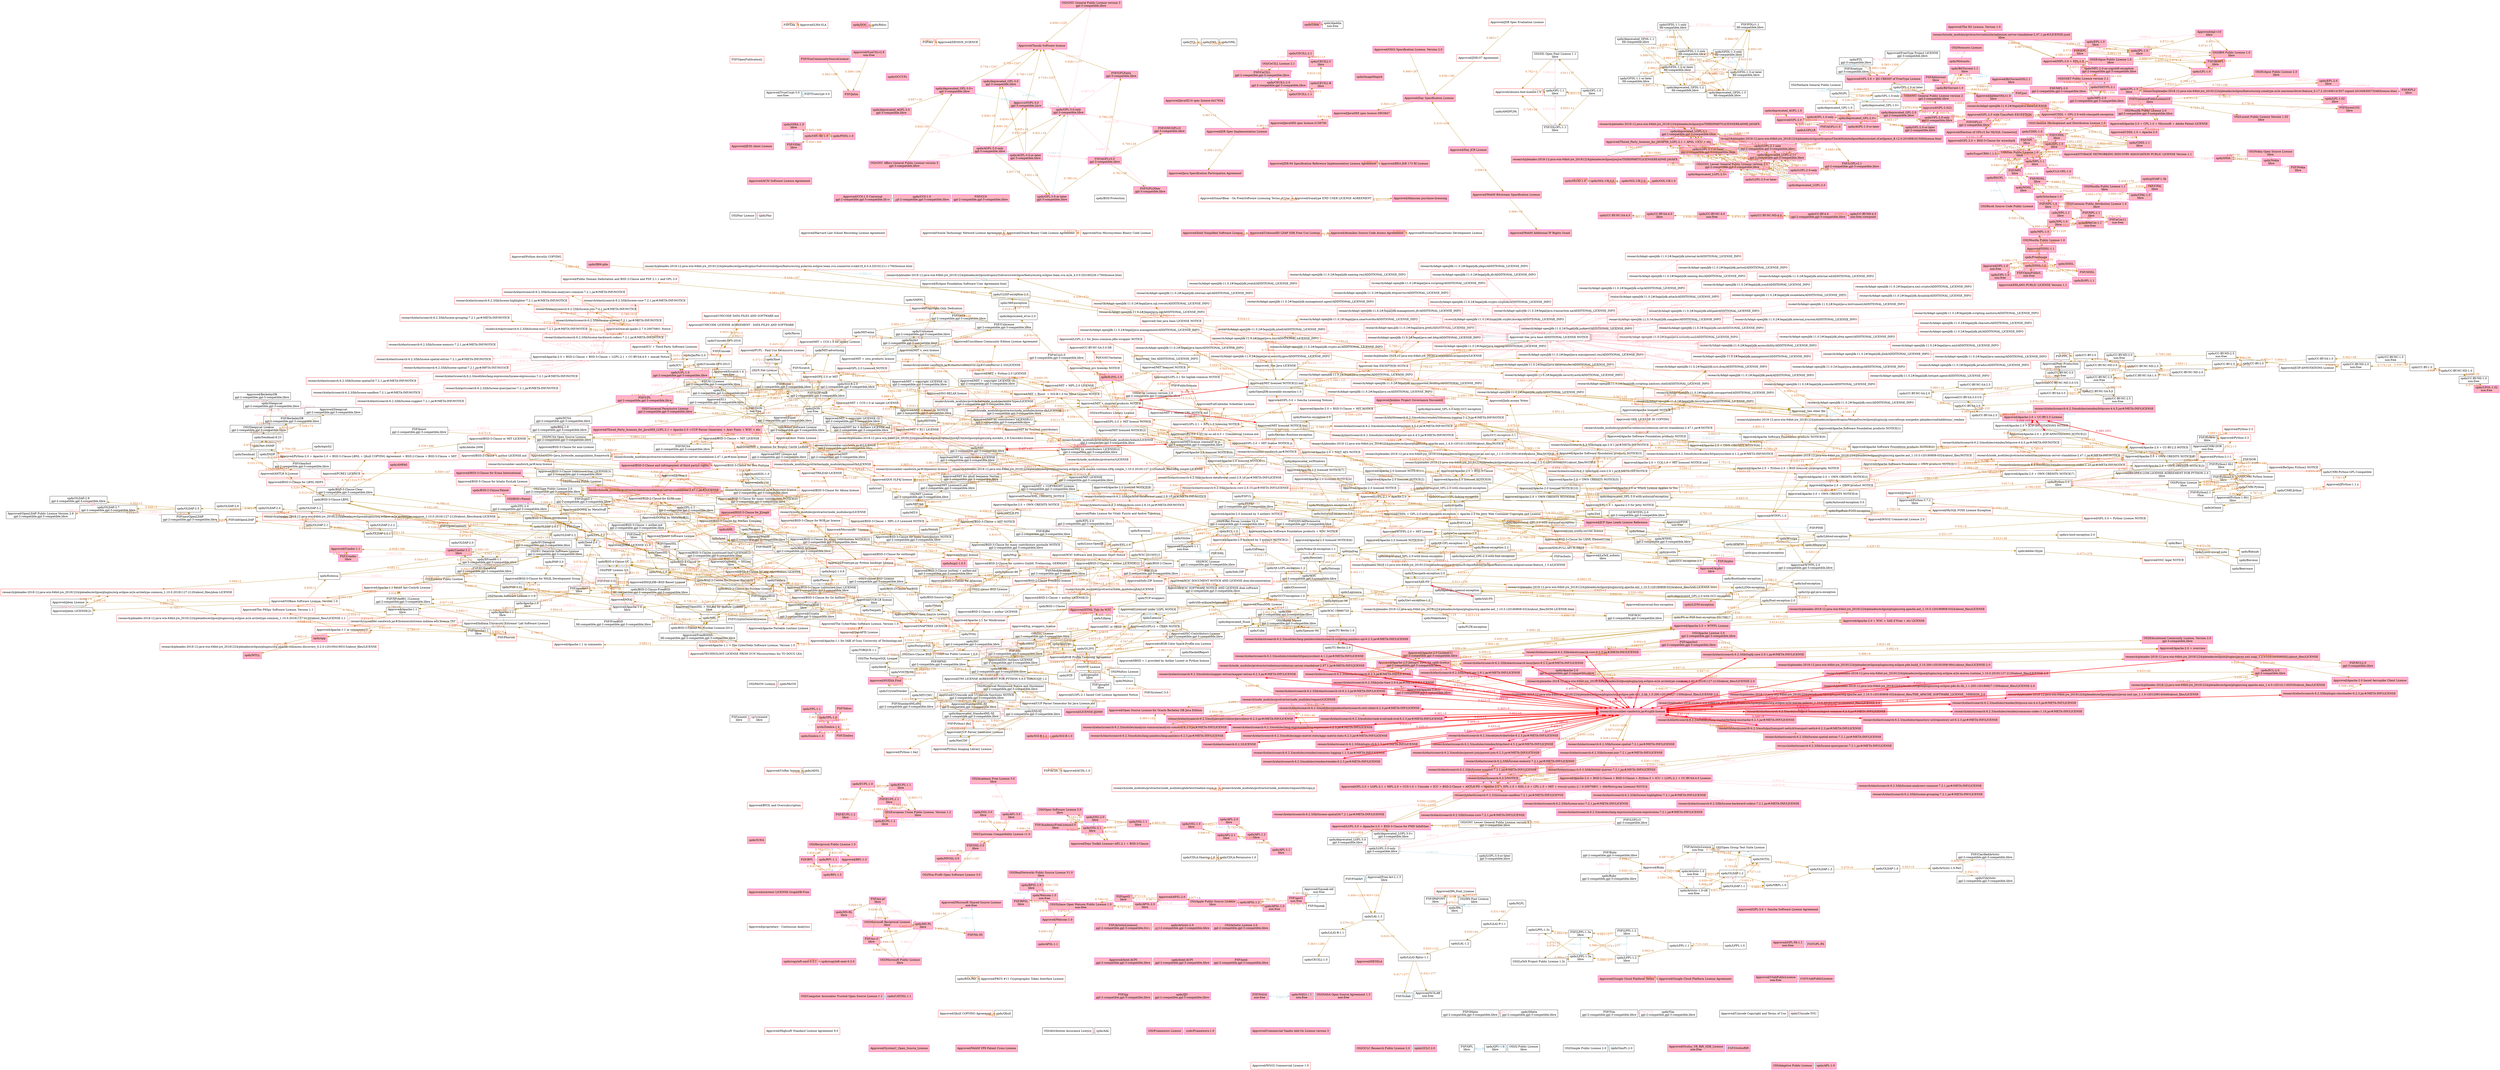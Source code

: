 digraph LicenseGraph {
  newrank = true;
  ratio = "auto" ;
 graph [layout="sfdp", rankdir=LR, overlap=false]
 node [shape=box, width=1];
 edge [style=solid, color=darkgoldenrod, width=1];
{rank=same "spdx/0BSD" "spdx/ADSL" "spdx/AFL-1.1" "spdx/AFL-3.0" "spdx/OSL-3.0" "spdx/AGPL-3.0-only" "spdx/deprecated_AGPL-3.0" "spdx/AGPL-3.0-or-later" "spdx/Aladdin" "Approved/Apache-2.0 + OWN CREDITS NOTICE" "spdx/Apache-1.1" "spdx/Apache-2.0" "spdx/APSL-1.0" "spdx/APSL-1.1" "spdx/Autoconf-exception-3.0" "spdx/Beerware" "spdx/Motosoto" "spdx/BSD-1-Clause" "spdx/Linux-OpenIB" "research/node_modules/protractor/node_modules/glob/LICENSE" "Approved/FreeBSDDL" "Approved/BSD-3-Clause + auther.md" "OSI/2-clause BSD License" "Approved/ANTLR 4 License" "Approved/BSD-3-Clause (continued-line) LICENSE" "FSF/boost" "spdx/CC-BY-NC-3.0" "spdx/CC-BY-ND-4.0" "spdx/CC-BY-ND-1.0" "spdx/CDDL-1.0" "OSI/Common Development and Distribution License 1.0" "OSI/Mozilla Public License 2.0" "spdx/RSCPL" "spdx/SugarCRM-1.1.3" "Approved/STORAGE NETWORKING INDUSTRY ASSOCIATION PUBLIC LICENSE Version 1.1" "spdx/gSOAP-1.3b" "spdx/CDLA-Permissive-1.0" "OSI/CeCILL License 2.1" "spdx/IBM-pibs" "spdx/CNRI-Python" "OSI/CNRI Python license" "FSF/DOR" "spdx/copyleft-next-0.3.0" "spdx/Crossword" "spdx/HaskellReport" "spdx/CrystalStacker" "spdx/curl" "Approved/X11" "spdx/X11" "OSI/GNU Affero General Public License version 3" "spdx/deprecated_GFDL-1.1" "spdx/GFDL-1.1-only" "spdx/GFDL-1.1-or-later" "spdx/NGPL" "OSI/GNU General Public License version 3" "spdx/deprecated_LGPL-2.0+" "spdx/deprecated_LGPL-2.0" "spdx/LGPL-2.0-or-later" "spdx/LGPL-2.0-only" "spdx/deprecated_LGPL-3.0+" "OSI/GNU Lesser General Public License version 3" "FSF/LGPLv3" "spdx/deprecated_LGPL-3.0" "spdx/Rdisc" "spdx/Dotseqn" "spdx/mpich2" "Approved/-SEE LICENSE IN COPYING" "Approved/GPL-3.0 + Python License NOTICE" "spdx/W3C-20150513" "Approved/W3C Software and Document Short Notice" "research/pleiades-2018-12-java-win-64bit-jre_20181224/pleiades/eclipse/plugins/org.apache.axis_1.4.0.v201411182030/about_files/LICENSE" "research/pleiades-2018-12-java-win-64bit-jre_20181224/pleiades/eclipse/plugins/javax.xml.rpc_1.1.0.v201209140446/about_files/LICENSE" "spdx/EPL-1.0" "OSI/Eclipse Public License 1.0" "research/node_modules/protractor/selenium/selenium-server-standalone-2.47.1.jar#/LICENSE-junit" "FSF/EPL" "Approved/epl-v10" "spdx/ErlPL-1.1" "Approved/ERLANG PUBLIC LICENSE Version 1.1" "FSF/EUPL-1.2" "spdx/PS-or-PDF-font-exception-20170817" "spdx/FTL" "Approved/FreeType Project LICENSE" "FSF/freetype" "OSI/NTP License" "spdx/Glulxe" "FSF/Expat" "spdx/IPA" "OSI/IPA Font License" "FSF/FreeArt" "Approved/Free-Art-L-1.3" "spdx/LGPLLR" "spdx/NLPL" "spdx/NCSA" "spdx/Linux-syscall-note" "spdx/LPPL-1.0" "spdx/MPL-2.0-no-copyleft-exception" "spdx/MPL-2.0" "spdx/MS-PL" "FSF/ms-pl" "OSI/Microsoft Public License" "FSF/SystemC-3.0" "spdx/Nokia" "OSI/Nokia Open Source License" "spdx/PDDL-1.0" "spdx/OFL-1.0" "spdx/OGL-UK-1.0" "spdx/OLDAP-2.0" "spdx/OLDAP-2.6" "spdx/OML" "spdx/Qhull" "spdx/RPL-1.5" "OSI/Reciprocal Public License 1.5" "Approved/PKCS #11 Cryptographic Token Interface License" "spdx/Ruby" "FSF/Ruby" "spdx/SAX-PD" "spdx/SGI-B-1.0" "spdx/SISSL-1.2" "spdx/Xerox" "spdx/Zimbra-1.4" "OSI/Apache License 2.0" "FSF/apache2" "research/elasticsearch-6.2.3/lib/elasticsearch-6.2.3.jar#/META-INF/LICENSE" "research/elasticsearch-6.2.3/lib/elasticsearch-cli-6.2.3.jar#/META-INF/LICENSE" "Approved/Apache-2.0(1)" "Approved/GPL-2.0 Licenced NOTICE" "Approved/Expat" "Approved/ACDL-1.0" "FSF/Squeak" "Approved/Squeak-old" "Approved/DESIGN_SCIENCE" "Approved/SunCSLv2.8" "FSF/SunCommunitySourceLicense" "Approved/LHA-SLA" "FSF/OpenPublicationL" "Approved/MIT + CC0-1.0 for jquery License" "Approved/-See java base LICENSE NOTICE" "research/Adapt-openJdk-11.0.2#/legal/java.management/ADDITIONAL_LICENSE_INFO" "research/Adapt-openJdk-11.0.2#/legal/jdk.rmic/ADDITIONAL_LICENSE_INFO" "Approved/ACM Software License Agreement" "research/node_modules/protractor/selenium/selenium-server-standalone-2.47.1.jar#/NOTICE" "Approved/MIT licensed NOTICE.xml" "Approved/Apache-2.0 + BSD-3-Clause + MIT NOTICE" "Approved/Apache-2.0 licensed NOTICE(11)" "Approved/mecab-ipadic-2.7.0-20070801 Notice" "research/cucumber-sandwich.jar#/cglib-license" "research/elasticsearch-6.2.3/modules/reindex/httpasyncclient-4.1.2.jar#/META-INF/LICENSE" "research/elasticsearch-6.2.3/modules/lang-painless/elasticsearch-scripting-painless-spi-6.2.3.jar#/META-INF/LICENSE" "research/node_modules/protractor/selenium/selenium-server-standalone-2.47.1.jar#/META-INF/LICENSE" "research/elasticsearch-6.2.3/lib/plugin-classloader-6.2.3.jar#/META-INF/LICENSE" "Approved/Apache-2.0 licensed NOTICE(4)" "Approved/Apache-2.0 licensed NOTICE(5)" "Approved/Apache-2.0 licensed NOTICE(6)" "Approved/Sonatype END USER LICENSE AGREEMENT" "Approved/ExtremeTransactions Development License" "Approved/BEA JSR 173 RI License" "Approved/BSD-2-Clause + author LICENSE.md" "Approved/BSD-3-Clause for LXML ElementTree" "Approved/BYOL and Oversubscription" "Approved/Commercial Vaadin Add-On License version 3" "Approved/MIT + copyright LICENSE (3)" "Approved/Day JCR License" "Approved/OSGi Specification License, Version 2.0" "Approved/Google Cloud Platform License Agreement" "research/elasticsearch-6.2.3/lib/lucene-sandbox-7.2.1.jar#/META-INF/LICENSE" "Approved/GPL-3.0 + Sencha Software License Agreement" "Approved/Harvard Law School Recording License Agreement" "Approved/HESSLA" "Approved/Highsoft Standard License Agreement 9.0" "Approved/Intel Simplified Software License" "Approved/JESS client License" "research/Adapt-openJdk-11.0.2#/legal/java.se/ADDITIONAL_LICENSE_INFO" "Approved/JSR Spec Evaluation License" "Approved/LGPL-2.1 for jboss-common-jdbc-wrapper NOTICE" "Approved/MIT + based on NOTICE" "research/Adapt-openJdk-11.0.2#/legal/java.rmi/ADDITIONAL_LICENSE_INFO" "research/Adapt-openJdk-11.0.2#/legal/java.security.jgss/ADDITIONAL_LICENSE_INFO" "research/Adapt-openJdk-11.0.2#/legal/jdk.crypto.ec/ADDITIONAL_LICENSE_INFO" "Approved/ontotext LICENSE-GraphDB-Free" "research/elasticsearch-6.2.3/LICENSE" "Approved/Sun Microsystems Binery Code License" "Approved/Oracle Technology Network License Agreement" "Approved/proprietary - Continuum Analytics" "Approved/SystemC_Open_Source_License" "Approved/WebM VP8 Patent Cross-License" "Approved/WSO2 Commercial License 1.0" "research/node_modules/protractor/node_modules/request/lib/copy.js" }
    subgraph cluster_same_texts_1 { style=dashed;
        color=blue;
        label="spdx/0BSD similarl groups count=3";
   "spdx/0BSD"  [label="spdx/0BSD"];
      "spdx/0BSD" -> "OSI/Free Public License 1.0.0" [constraint=false,dir=both,color=lightpink, fontcolor=lightpink, label="0.766+16"];
   "OSI/Free Public License 1.0.0"  [label="OSI/Free Public License 1.0.0"];
      "spdx/0BSD" -> "OSI/Zero-Clause BSD" [constraint=false,dir=both,color=lightpink, fontcolor=lightpink, label="0.771+16"];
   "OSI/Zero-Clause BSD"  [label="OSI/Zero-Clause BSD"];
    }
   "spdx/389-exception"  [label="spdx/389-exception"];
    subgraph cluster_same_texts_3 { style=dashed;
        color=blue;
        label="spdx/AAL similarl groups count=2";
   "spdx/AAL"  [label="spdx/AAL"];
      "spdx/AAL" -> "OSI/Attribution Assurance License" [constraint=false,dir=both,color=lightpink, fontcolor=lightpink, label="0.926+31"];
   "OSI/Attribution Assurance License"  [label="OSI/Attribution Assurance License"];
    }
   "spdx/Abstyles"  [label="spdx/Abstyles"];
   "spdx/Adobe-2006"  [label="spdx/Adobe-2006"];
   "spdx/Adobe-Glyph"  [label="spdx/Adobe-Glyph"];
   "spdx/ADSL"  [label="spdx/ADSL"];
   "spdx/AFL-1.1"  [label="spdx/AFL-1.1\nlibre",color=magenta, style=filled, fillcolor=lightpink;];
   "spdx/AFL-1.2"  [label="spdx/AFL-1.2\nlibre",color=magenta, style=filled, fillcolor=lightpink;];
    subgraph cluster_same_texts_10 { style=dashed;
        color=magenta; fillcolor=lightpink;
        label="spdx/AFL-2.0 similarl groups count=2";
   "spdx/AFL-2.0"  [label="spdx/AFL-2.0\nlibre",color=magenta, style=filled, fillcolor=lightpink;];
      "spdx/AFL-2.0" -> "spdx/AFL-2.1" [constraint=false,dir=both,color=lightblue, fontcolor=lightblue, label="0.985+1"];
   "spdx/AFL-2.1"  [label="spdx/AFL-2.1\nlibre",color=magenta, style=filled, fillcolor=lightpink;];
    }
    subgraph cluster_same_texts_12 { style=dashed;
        color=magenta; fillcolor=lightpink;
        label="spdx/AFL-3.0 similarl groups count=6";
   "spdx/AFL-3.0"  [label="spdx/AFL-3.0\nlibre",color=magenta, style=filled, fillcolor=lightpink;];
      "spdx/AFL-3.0" -> "spdx/OSL-3.0" [constraint=false,dir=both,color=lightpink, fontcolor=lightpink, label="0.965+0"];
   "spdx/OSL-3.0"  [label="spdx/OSL-3.0\nlibre",color=magenta, style=filled, fillcolor=lightpink;];
      "spdx/AFL-3.0" -> "OSI/Academic Free License 3.0" [constraint=false,dir=both,color=lightpink, fontcolor=lightpink, label="0.964-4"];
   "OSI/Academic Free License 3.0"  [label="OSI/Academic Free License 3.0\nlibre",color=magenta, style=filled, fillcolor=lightpink;];
      "spdx/AFL-3.0" -> "OSI/Open Software License 3.0" [constraint=false,dir=both,color=lightpink, fontcolor=lightpink, label="0.962-4"];
   "OSI/Open Software License 3.0"  [label="OSI/Open Software License 3.0\nlibre",color=magenta, style=filled, fillcolor=lightpink;];
      "spdx/AFL-3.0" -> "FSF/AcademicFreeLicense3.0" [constraint=false,dir=both,color=lightpink, fontcolor=lightpink, label="0.973+0"];
   "FSF/AcademicFreeLicense3.0"  [label="FSF/AcademicFreeLicense3.0\nlibre",color=magenta, style=filled, fillcolor=lightpink;];
      "spdx/AFL-3.0" -> "FSF/OSL-3.0" [constraint=false,dir=both,color=lightpink, fontcolor=lightpink, label="0.872+25"];
   "FSF/OSL-3.0"  [label="FSF/OSL-3.0\nlibre",color=magenta, style=filled, fillcolor=lightpink;];
    }
   "spdx/Afmparse"  [label="spdx/Afmparse"];
    subgraph cluster_same_texts_14 { style=dashed;
        color=magenta; fillcolor=lightpink;
        label="spdx/AGPL-1.0-only similarl groups count=4";
   "spdx/AGPL-1.0-only"  [label="spdx/AGPL-1.0-only",color=magenta, style=filled, fillcolor=lightpink;];
      "spdx/AGPL-1.0-only" -> "spdx/AGPL-1.0-or-later" [constraint=false,dir=both,color=lightblue, fontcolor=lightblue, label="0.992+0"];
   "spdx/AGPL-1.0-or-later"  [label="spdx/AGPL-1.0-or-later",color=magenta, style=filled, fillcolor=lightpink;];
      "spdx/AGPL-1.0-only" -> "spdx/deprecated_AGPL-1.0" [constraint=false,dir=both,color=lightpink, fontcolor=lightpink, label="0.972+0"];
   "spdx/deprecated_AGPL-1.0"  [label="spdx/deprecated_AGPL-1.0",color=magenta, style=filled, fillcolor=lightpink;];
      "spdx/AGPL-1.0-only" -> "FSF/AGPLv1.0" [constraint=false,dir=both,color=lightpink, fontcolor=lightpink, label="0.973+0"];
   "FSF/AGPLv1.0"  [label="FSF/AGPLv1.0",color=magenta, style=filled, fillcolor=lightpink;];
    }
    subgraph cluster_same_texts_16 { style=dashed;
        color=magenta; fillcolor=lightpink;
        label="spdx/AGPL-3.0-only similarl groups count=5";
   "spdx/AGPL-3.0-only"  [label="spdx/AGPL-3.0-only\ngpl-3-compatible,libre",color=magenta, style=filled, fillcolor=lightpink;];
      "spdx/AGPL-3.0-only" -> "spdx/AGPL-3.0-or-later" [constraint=false,dir=both,color=lightblue, fontcolor=lightblue, label="0.984+0"];
   "spdx/AGPL-3.0-or-later"  [label="spdx/AGPL-3.0-or-later\ngpl-3-compatible,libre",color=magenta, style=filled, fillcolor=lightpink;];
      "spdx/AGPL-3.0-only" -> "spdx/deprecated_AGPL-3.0" [constraint=false,dir=both,color=lightpink, fontcolor=lightpink, label="0.977+0"];
   "spdx/deprecated_AGPL-3.0"  [label="spdx/deprecated_AGPL-3.0\ngpl-3-compatible,libre",color=magenta, style=filled, fillcolor=lightpink;];
      "spdx/AGPL-3.0-only" -> "OSI/GNU Affero General Public License version 3" [constraint=false,dir=both,color=lightpink, fontcolor=lightpink, label="0.974-6"];
   "OSI/GNU Affero General Public License version 3"  [label="OSI/GNU Affero General Public License version 3\ngpl-3-compatible,libre",color=magenta, style=filled, fillcolor=lightpink;];
      "spdx/AGPL-3.0-only" -> "FSF/AGPLv3.0" [constraint=false,dir=both,color=lightpink, fontcolor=lightpink, label="0.944+59"];
   "FSF/AGPLv3.0"  [label="FSF/AGPLv3.0\ngpl-3-compatible,libre",color=magenta, style=filled, fillcolor=lightpink;];
    }
   "spdx/Aladdin"  [label="spdx/Aladdin\nnon-free"];
   "spdx/AMDPLPA"  [label="spdx/AMDPLPA"];
   "spdx/AML"  [label="spdx/AML",color=magenta, style=filled, fillcolor=lightpink;];
   "spdx/AMPAS"  [label="spdx/AMPAS",color=magenta, style=filled, fillcolor=lightpink;];
   "spdx/ANTLR-PD"  [label="spdx/ANTLR-PD"];
    subgraph cluster_same_texts_23 { style=dashed;
        color=blue;
        label="spdx/Apache-1.0 similarl groups count=3";
   "spdx/Apache-1.0"  [label="spdx/Apache-1.0\nlibre"];
      "spdx/Apache-1.0" -> "FSF/apache1" [constraint=false,dir=both,color=lightpink, fontcolor=lightpink, label="0.936+2"];
   "FSF/apache1"  [label="FSF/apache1\nlibre"];
      "spdx/Apache-1.0" -> "Approved/Apache-1.0" [constraint=false,dir=both,color=lightpink, fontcolor=lightpink, label="0.936+2"];
   "Approved/Apache-1.0"  [label="Approved/Apache-1.0\nlibre"];
    }
    subgraph cluster_same_texts_24 { style=dashed;
        color=blue;
        label="spdx/Apache-1.1 similarl groups count=3";
   "spdx/Apache-1.1"  [label="spdx/Apache-1.1\nlibre"];
      "spdx/Apache-1.1" -> "FSF/apache1.1" [constraint=false,dir=both,color=lightpink, fontcolor=lightpink, label="0.914-6"];
   "FSF/apache1.1"  [label="FSF/apache1.1\nlibre"];
      "spdx/Apache-1.1" -> "Approved/Apache-1.1" [constraint=false,dir=both,color=lightpink, fontcolor=lightpink, label="0.923-6"];
   "Approved/Apache-1.1"  [label="Approved/Apache-1.1\nlibre"];
    }
    subgraph cluster_same_texts_25 { style=dashed;
        color=magenta; fillcolor=lightpink;
        label="spdx/Apache-2.0 similarl groups count=6";
   "spdx/Apache-2.0"  [label="spdx/Apache-2.0\ngpl-2-compatible,gpl-3-compatible,libre",color=magenta, style=filled, fillcolor=lightpink;];
      "spdx/Apache-2.0" -> "OSI/Apache License 2.0" [constraint=false,dir=both,color=lightpink, fontcolor=lightpink, label="0.874+0"];
   "OSI/Apache License 2.0"  [label="OSI/Apache License 2.0\ngpl-2-compatible,gpl-3-compatible,libre",color=magenta, style=filled, fillcolor=lightpink;];
      "spdx/Apache-2.0" -> "FSF/apache2" [constraint=false,dir=both,color=lightpink, fontcolor=lightpink, label="0.905+0"];
   "FSF/apache2"  [label="FSF/apache2\ngpl-2-compatible,gpl-3-compatible,libre",color=magenta, style=filled, fillcolor=lightpink;];
      "spdx/Apache-2.0" -> "Approved/Apache-2.0 January 2004 for cglib-license" [constraint=false,dir=both,color=lightpink, fontcolor=lightpink, label="0.909+0"];
   "Approved/Apache-2.0 January 2004 for cglib-license"  [label="Approved/Apache-2.0 January 2004 for cglib-license\ngpl-2-compatible,gpl-3-compatible,libre",color=magenta, style=filled, fillcolor=lightpink;];
      "spdx/Apache-2.0" -> "Approved/Apache-2.0 License(1)" [constraint=false,dir=both,color=lightpink, fontcolor=lightpink, label="0.913+0"];
   "Approved/Apache-2.0 License(1)"  [label="Approved/Apache-2.0 License(1)\ngpl-2-compatible,gpl-3-compatible,libre",color=magenta, style=filled, fillcolor=lightpink;];
      "spdx/Apache-2.0" -> "Approved/Apache-2.0(1)" [constraint=false,dir=both,color=lightpink, fontcolor=lightpink, label="0.858-86"];
   "Approved/Apache-2.0(1)"  [label="Approved/Apache-2.0(1)\ngpl-2-compatible,gpl-3-compatible,libre",color=magenta, style=filled, fillcolor=lightpink;];
    }
   "spdx/APAFML"  [label="spdx/APAFML"];
    subgraph cluster_same_texts_27 { style=dashed;
        color=magenta; fillcolor=lightpink;
        label="spdx/APL-1.0 similarl groups count=2";
   "spdx/APL-1.0"  [label="spdx/APL-1.0",color=magenta, style=filled, fillcolor=lightpink;];
      "spdx/APL-1.0" -> "OSI/Adaptive Public License" [constraint=false,dir=both,color=lightblue, fontcolor=lightblue, label="0.988-3"];
   "OSI/Adaptive Public License"  [label="OSI/Adaptive Public License",color=magenta, style=filled, fillcolor=lightpink;];
    }
    subgraph cluster_same_texts_28 { style=dashed;
        color=magenta; fillcolor=lightpink;
        label="spdx/APSL-1.0 similarl groups count=2";
   "spdx/APSL-1.0"  [label="spdx/APSL-1.0\nnon-free",color=magenta, style=filled, fillcolor=lightpink;];
      "spdx/APSL-1.0" -> "FSF/apsl1" [constraint=false,dir=both,color=lightpink, fontcolor=lightpink, label="0.974-7"];
   "FSF/apsl1"  [label="FSF/apsl1\nnon-free",color=magenta, style=filled, fillcolor=lightpink;];
    }
   "spdx/APSL-1.1"  [label="spdx/APSL-1.1",color=magenta, style=filled, fillcolor=lightpink;];
   "spdx/APSL-1.2"  [label="spdx/APSL-1.2",color=magenta, style=filled, fillcolor=lightpink;];
    subgraph cluster_same_texts_31 { style=dashed;
        color=magenta; fillcolor=lightpink;
        label="spdx/APSL-2.0 similarl groups count=3";
   "spdx/APSL-2.0"  [label="spdx/APSL-2.0\nlibre",color=magenta, style=filled, fillcolor=lightpink;];
      "spdx/APSL-2.0" -> "OSI/Apple Public Source License" [constraint=false,dir=both,color=lightpink, fontcolor=lightpink, label="0.956-18"];
   "OSI/Apple Public Source License"  [label="OSI/Apple Public Source License\nlibre",color=magenta, style=filled, fillcolor=lightpink;];
      "spdx/APSL-2.0" -> "FSF/apsl2" [constraint=false,dir=both,color=lightpink, fontcolor=lightpink, label="0.974+0"];
   "FSF/apsl2"  [label="FSF/apsl2\nlibre",color=magenta, style=filled, fillcolor=lightpink;];
    }
    subgraph cluster_same_texts_32 { style=dashed;
        color=blue;
        label="spdx/Artistic-1.0 similarl groups count=3";
   "spdx/Artistic-1.0"  [label="spdx/Artistic-1.0\nnon-free"];
      "spdx/Artistic-1.0" -> "spdx/Artistic-1.0-cl8" [constraint=false,dir=both,color=lightpink, fontcolor=lightpink, label="0.971+23"];
   "spdx/Artistic-1.0-cl8"  [label="spdx/Artistic-1.0-cl8\nnon-free"];
      "spdx/Artistic-1.0" -> "FSF/ArtisticLicense" [constraint=false,dir=both,color=lightpink, fontcolor=lightpink, label="0.970-1"];
   "FSF/ArtisticLicense"  [label="FSF/ArtisticLicense\nnon-free"];
    }
   "spdx/Artistic-1.0-Perl"  [label="spdx/Artistic-1.0-Perl"];
    subgraph cluster_same_texts_35 { style=dashed;
        color=magenta; fillcolor=lightpink;
        label="spdx/Artistic-2.0 similarl groups count=3";
   "spdx/Artistic-2.0"  [label="spdx/Artistic-2.0\ngpl-2-compatible,gpl-3-compatible,libre",color=magenta, style=filled, fillcolor=lightpink;];
      "spdx/Artistic-2.0" -> "OSI/Artistic License 2.0" [constraint=false,dir=both,color=lightpink, fontcolor=lightpink, label="0.975-2"];
   "OSI/Artistic License 2.0"  [label="OSI/Artistic License 2.0\ngpl-2-compatible,gpl-3-compatible,libre",color=magenta, style=filled, fillcolor=lightpink;];
      "spdx/Artistic-2.0" -> "FSF/ArtisticLicense2" [constraint=false,dir=both,color=lightpink, fontcolor=lightpink, label="0.965+10"];
   "FSF/ArtisticLicense2"  [label="FSF/ArtisticLicense2\ngpl-2-compatible,gpl-3-compatible,libre",color=magenta, style=filled, fillcolor=lightpink;];
    }
   "spdx/Autoconf-exception-2.0"  [label="spdx/Autoconf-exception-2.0"];
   "spdx/Autoconf-exception-3.0"  [label="spdx/Autoconf-exception-3.0"];
   "spdx/Bahyph"  [label="spdx/Bahyph"];
   "spdx/Barr"  [label="spdx/Barr"];
   "spdx/Beerware"  [label="spdx/Beerware"];
    subgraph cluster_same_texts_41 { style=dashed;
        color=blue;
        label="spdx/Bison-exception-2.2 similarl groups count=2";
   "spdx/Bison-exception-2.2"  [label="spdx/Bison-exception-2.2"];
      "spdx/Bison-exception-2.2" -> "spdx/deprecated_GPL-2.0-with-bison-exception" [constraint=false,dir=both,color=lightpink, fontcolor=lightpink, label="0.977+0"];
   "spdx/deprecated_GPL-2.0-with-bison-exception"  [label="spdx/deprecated_GPL-2.0-with-bison-exception"];
    }
   "spdx/BitTorrent-1.0"  [label="spdx/BitTorrent-1.0",color=magenta, style=filled, fillcolor=lightpink;];
    subgraph cluster_same_texts_43 { style=dashed;
        color=magenta; fillcolor=lightpink;
        label="spdx/BitTorrent-1.1 similarl groups count=3";
   "spdx/BitTorrent-1.1"  [label="spdx/BitTorrent-1.1\nlibre",color=magenta, style=filled, fillcolor=lightpink;];
      "spdx/BitTorrent-1.1" -> "FSF/bittorrent" [constraint=false,dir=both,color=lightblue, fontcolor=lightblue, label="0.984+0"];
   "FSF/bittorrent"  [label="FSF/bittorrent\nlibre",color=magenta, style=filled, fillcolor=lightpink;];
      "spdx/BitTorrent-1.1" -> "Approved/BitTorrentOSL1.1" [constraint=false,dir=both,color=lightblue, fontcolor=lightblue, label="0.988+0"];
   "Approved/BitTorrentOSL1.1"  [label="Approved/BitTorrentOSL1.1\nlibre",color=magenta, style=filled, fillcolor=lightpink;];
    }
   "spdx/Bootloader-exception"  [label="spdx/Bootloader-exception"];
   "spdx/Borceux"  [label="spdx/Borceux"];
   "spdx/BSD-1-Clause"  [label="spdx/BSD-1-Clause"];
    subgraph cluster_same_texts_47 { style=dashed;
        color=blue;
        label="spdx/BSD-2-Clause-FreeBSD similarl groups count=3";
   "spdx/BSD-2-Clause-FreeBSD"  [label="spdx/BSD-2-Clause-FreeBSD\nfdl-compatible,gpl-2-compatible,gpl-3-compatible,libre"];
      "spdx/BSD-2-Clause-FreeBSD" -> "FSF/FreeBSD" [constraint=false,dir=both,color=lightpink, fontcolor=lightpink, label="0.916+0"];
   "FSF/FreeBSD"  [label="FSF/FreeBSD\nfdl-compatible,gpl-2-compatible,gpl-3-compatible,libre"];
      "spdx/BSD-2-Clause-FreeBSD" -> "Approved/FreeBSDDL" [constraint=false,dir=both,color=lightpink, fontcolor=lightpink, label="0.903+0"];
   "Approved/FreeBSDDL"  [label="Approved/FreeBSDDL\nfdl-compatible,gpl-2-compatible,gpl-3-compatible,libre"];
    }
   "spdx/BSD-2-Clause-NetBSD"  [label="spdx/BSD-2-Clause-NetBSD"];
   "spdx/BSD-2-Clause-Patent"  [label="spdx/BSD-2-Clause-Patent",color=magenta, style=filled, fillcolor=lightpink;];
    subgraph cluster_same_texts_50 { style=dashed;
        color=blue;
        label="spdx/BSD-2-Clause similarl groups count=5";
   "spdx/BSD-2-Clause"  [label="spdx/BSD-2-Clause"];
      "spdx/BSD-2-Clause" -> "OSI/2-clause BSD License" [constraint=false,dir=both,color=lightpink, fontcolor=lightpink, label="0.878-2"];
   "OSI/2-clause BSD License"  [label="OSI/2-clause BSD License"];
      "spdx/BSD-2-Clause" -> "Approved/BSD-2-Clause + author LICENSE" [constraint=false,dir=both,color=lightpink, fontcolor=lightpink, label="0.881+0"];
   "Approved/BSD-2-Clause + author LICENSE"  [label="Approved/BSD-2-Clause + author LICENSE"];
      "spdx/BSD-2-Clause" -> "Approved/BSD-2-Clause + author LICENSE(2)" [constraint=false,dir=both,color=lightpink, fontcolor=lightpink, label="0.821+3"];
   "Approved/BSD-2-Clause + author LICENSE(2)"  [label="Approved/BSD-2-Clause + author LICENSE(2)"];
      "spdx/BSD-2-Clause" -> "Approved/BSD-2-Clause + author LICENSE(3)" [constraint=false,dir=both,color=lightpink, fontcolor=lightpink, label="0.830+3"];
   "Approved/BSD-2-Clause + author LICENSE(3)"  [label="Approved/BSD-2-Clause + author LICENSE(3)"];
    }
   "spdx/BSD-3-Clause-Attribution"  [label="spdx/BSD-3-Clause-Attribution"];
    subgraph cluster_same_texts_52 { style=dashed;
        color=blue;
        label="spdx/BSD-3-Clause-Clear similarl groups count=2";
   "spdx/BSD-3-Clause-Clear"  [label="spdx/BSD-3-Clause-Clear\ngpl-2-compatible,gpl-3-compatible,libre"];
      "spdx/BSD-3-Clause-Clear" -> "FSF/clearbsd" [constraint=false,dir=both,color=lightpink, fontcolor=lightpink, label="0.840-4"];
   "FSF/clearbsd"  [label="FSF/clearbsd\ngpl-2-compatible,gpl-3-compatible,libre"];
    }
   "spdx/BSD-3-Clause-LBNL"  [label="spdx/BSD-3-Clause-LBNL"];
   "spdx/BSD-3-Clause-No-Nuclear-License-2014"  [label="spdx/BSD-3-Clause-No-Nuclear-License-2014"];
    subgraph cluster_same_texts_55 { style=dashed;
        color=blue;
        label="spdx/BSD-3-Clause-No-Nuclear-License similarl groups count=2";
   "spdx/BSD-3-Clause-No-Nuclear-License"  [label="spdx/BSD-3-Clause-No-Nuclear-License"];
      "spdx/BSD-3-Clause-No-Nuclear-License" -> "spdx/BSD-3-Clause-No-Nuclear-Warranty" [constraint=false,dir=both,color=lightblue, fontcolor=lightblue, label="0.993-1"];
   "spdx/BSD-3-Clause-No-Nuclear-Warranty"  [label="spdx/BSD-3-Clause-No-Nuclear-Warranty"];
    }
    subgraph cluster_same_texts_57 { style=dashed;
        color=blue;
        label="spdx/BSD-3-Clause similarl groups count=13";
   "spdx/BSD-3-Clause"  [label="spdx/BSD-3-Clause\ngpl-2-compatible,gpl-3-compatible,libre"];
      "spdx/BSD-3-Clause" -> "OSI/3-clause BSD License" [constraint=false,dir=both,color=lightpink, fontcolor=lightpink, label="0.904-2"];
   "OSI/3-clause BSD License"  [label="OSI/3-clause BSD License\ngpl-2-compatible,gpl-3-compatible,libre"];
      "spdx/BSD-3-Clause" -> "FSF/ModifiedBSD" [constraint=false,dir=both,color=lightpink, fontcolor=lightpink, label="0.821-10"];
   "FSF/ModifiedBSD"  [label="FSF/ModifiedBSD\ngpl-2-compatible,gpl-3-compatible,libre"];
      "spdx/BSD-3-Clause" -> "Approved/BSD-3-Clause (continued-line) LICENSE" [constraint=false,dir=both,color=lightpink, fontcolor=lightpink, label="0.890+0"];
   "Approved/BSD-3-Clause (continued-line) LICENSE"  [label="Approved/BSD-3-Clause (continued-line) LICENSE\ngpl-2-compatible,gpl-3-compatible,libre"];
      "spdx/BSD-3-Clause" -> "Approved/BSD-3-Clause (continued-line) LICENSE(2)" [constraint=false,dir=both,color=lightpink, fontcolor=lightpink, label="0.866+4"];
   "Approved/BSD-3-Clause (continued-line) LICENSE(2)"  [label="Approved/BSD-3-Clause (continued-line) LICENSE(2)\ngpl-2-compatible,gpl-3-compatible,libre"];
      "spdx/BSD-3-Clause" -> "Approved/BSD-3-Clause (continued-line) LICENSE(3)" [constraint=false,dir=both,color=lightpink, fontcolor=lightpink, label="0.868+4"];
   "Approved/BSD-3-Clause (continued-line) LICENSE(3)"  [label="Approved/BSD-3-Clause (continued-line) LICENSE(3)\ngpl-2-compatible,gpl-3-compatible,libre"];
      "spdx/BSD-3-Clause" -> "Approved/BSD-3-Clause (noSeq) + auther.md" [constraint=false,dir=both,color=lightpink, fontcolor=lightpink, label="0.912-2"];
   "Approved/BSD-3-Clause (noSeq) + auther.md"  [label="Approved/BSD-3-Clause (noSeq) + auther.md\ngpl-2-compatible,gpl-3-compatible,libre"];
      "spdx/BSD-3-Clause" -> "Approved/BSD-3-Clause + auther.md" [constraint=false,dir=both,color=lightpink, fontcolor=lightpink, label="0.906+1"];
   "Approved/BSD-3-Clause + auther.md"  [label="Approved/BSD-3-Clause + auther.md\ngpl-2-compatible,gpl-3-compatible,libre"];
      "spdx/BSD-3-Clause" -> "Approved/BSD-3-Clause for many contributors NOTICE" [constraint=false,dir=both,color=lightpink, fontcolor=lightpink, label="0.786+11"];
   "Approved/BSD-3-Clause for many contributors NOTICE"  [label="Approved/BSD-3-Clause for many contributors NOTICE\ngpl-2-compatible,gpl-3-compatible,libre"];
      "spdx/BSD-3-Clause" -> "Approved/BSD-3-Clause for many contributors NOTICE(2)" [constraint=false,dir=both,color=lightpink, fontcolor=lightpink, label="0.810+10"];
   "Approved/BSD-3-Clause for many contributors NOTICE(2)"  [label="Approved/BSD-3-Clause for many contributors NOTICE(2)\ngpl-2-compatible,gpl-3-compatible,libre"];
      "spdx/BSD-3-Clause" -> "Approved/BSD-3-Clause for many contributors NOTICE(3)" [constraint=false,dir=both,color=lightpink, fontcolor=lightpink, label="0.797+11"];
   "Approved/BSD-3-Clause for many contributors NOTICE(3)"  [label="Approved/BSD-3-Clause for many contributors NOTICE(3)\ngpl-2-compatible,gpl-3-compatible,libre"];
      "spdx/BSD-3-Clause" -> "Approved/BSD-3-Clause for many contributors postmile NOTICE" [constraint=false,dir=both,color=lightpink, fontcolor=lightpink, label="0.704+25"];
   "Approved/BSD-3-Clause for many contributors postmile NOTICE"  [label="Approved/BSD-3-Clause for many contributors postmile NOTICE\ngpl-2-compatible,gpl-3-compatible,libre"];
      "spdx/BSD-3-Clause" -> "research/cucumber-sandwich.jar#/hamcrest-license" [constraint=false,dir=both,color=lightpink, fontcolor=lightpink, label="0.848+4"];
   "research/cucumber-sandwich.jar#/hamcrest-license"  [label="research/cucumber-sandwich.jar#/hamcrest-license\ngpl-2-compatible,gpl-3-compatible,libre",color=red];
    }
   "spdx/BSD-4-Clause-UC"  [label="spdx/BSD-4-Clause-UC"];
    subgraph cluster_same_texts_59 { style=dashed;
        color=blue;
        label="spdx/BSD-4-Clause similarl groups count=4";
   "spdx/BSD-4-Clause"  [label="spdx/BSD-4-Clause\nlibre"];
      "spdx/BSD-4-Clause" -> "FSF/OriginalBSD" [constraint=false,dir=both,color=lightpink, fontcolor=lightpink, label="0.780+35"];
   "FSF/OriginalBSD"  [label="FSF/OriginalBSD\nlibre"];
      "spdx/BSD-4-Clause" -> "Approved/OriginalBSD" [constraint=false,dir=both,color=lightpink, fontcolor=lightpink, label="0.771+35"];
   "Approved/OriginalBSD"  [label="Approved/OriginalBSD\nlibre"];
      "spdx/BSD-4-Clause" -> "Approved/UCB-LB license" [constraint=false,dir=both,color=lightpink, fontcolor=lightpink, label="0.772+35"];
   "Approved/UCB-LB license"  [label="Approved/UCB-LB license\nlibre"];
    }
   "spdx/BSD-Protection"  [label="spdx/BSD-Protection"];
   "spdx/BSD-Source-Code"  [label="spdx/BSD-Source-Code"];
    subgraph cluster_same_texts_62 { style=dashed;
        color=blue;
        label="spdx/BSL-1.0 similarl groups count=3";
   "spdx/BSL-1.0"  [label="spdx/BSL-1.0\ngpl-2-compatible,gpl-3-compatible,libre"];
      "spdx/BSL-1.0" -> "OSI/Boost Software License" [constraint=false,dir=both,color=lightpink, fontcolor=lightpink, label="0.944-5"];
   "OSI/Boost Software License"  [label="OSI/Boost Software License\ngpl-2-compatible,gpl-3-compatible,libre"];
      "spdx/BSL-1.0" -> "FSF/boost" [constraint=false,dir=both,color=lightpink, fontcolor=lightpink, label="0.943+0"];
   "FSF/boost"  [label="FSF/boost\ngpl-2-compatible,gpl-3-compatible,libre"];
    }
   "spdx/bzip2-1.0.5"  [label="spdx/bzip2-1.0.5",color=magenta, style=filled, fillcolor=lightpink;];
   "spdx/bzip2-1.0.6"  [label="spdx/bzip2-1.0.6"];
   "spdx/Caldera"  [label="spdx/Caldera"];
    subgraph cluster_same_texts_66 { style=dashed;
        color=magenta; fillcolor=lightpink;
        label="spdx/CATOSL-1.1 similarl groups count=2";
   "spdx/CATOSL-1.1"  [label="spdx/CATOSL-1.1",color=magenta, style=filled, fillcolor=lightpink;];
      "spdx/CATOSL-1.1" -> "OSI/Computer Associates Trusted Open Source License 1.1" [constraint=false,dir=both,color=lightblue, fontcolor=lightblue, label="0.983-5"];
   "OSI/Computer Associates Trusted Open Source License 1.1"  [label="OSI/Computer Associates Trusted Open Source License 1.1",color=magenta, style=filled, fillcolor=lightpink;];
    }
   "spdx/CC-BY-1.0"  [label="spdx/CC-BY-1.0"];
   "spdx/CC-BY-2.0"  [label="spdx/CC-BY-2.0"];
    subgraph cluster_same_texts_69 { style=dashed;
        color=blue;
        label="spdx/CC-BY-2.5 similarl groups count=2";
   "spdx/CC-BY-2.5"  [label="spdx/CC-BY-2.5"];
      "spdx/CC-BY-2.5" -> "Approved/JCIP-ANNOTATIONS License" [constraint=false,dir=both,color=lightpink, fontcolor=lightpink, label="0.856-82"];
   "Approved/JCIP-ANNOTATIONS License"  [label="Approved/JCIP-ANNOTATIONS License"];
    }
   "spdx/CC-BY-3.0"  [label="spdx/CC-BY-3.0"];
   "spdx/CC-BY-4.0"  [label="spdx/CC-BY-4.0\ngpl-2-compatible,gpl-3-compatible,libre",color=magenta, style=filled, fillcolor=lightpink;];
   "spdx/CC-BY-NC-1.0"  [label="spdx/CC-BY-NC-1.0\nnon-free"];
   "spdx/CC-BY-NC-2.0"  [label="spdx/CC-BY-NC-2.0\nnon-free"];
   "spdx/CC-BY-NC-2.5"  [label="spdx/CC-BY-NC-2.5\nnon-free"];
   "spdx/CC-BY-NC-3.0"  [label="spdx/CC-BY-NC-3.0\nnon-free"];
   "spdx/CC-BY-NC-4.0"  [label="spdx/CC-BY-NC-4.0\nnon-free",color=magenta, style=filled, fillcolor=lightpink;];
   "spdx/CC-BY-NC-ND-1.0"  [label="spdx/CC-BY-NC-ND-1.0"];
   "spdx/CC-BY-NC-ND-2.0"  [label="spdx/CC-BY-NC-ND-2.0"];
   "spdx/CC-BY-NC-ND-2.5"  [label="spdx/CC-BY-NC-ND-2.5"];
    subgraph cluster_same_texts_80 { style=dashed;
        color=blue;
        label="spdx/CC-BY-NC-ND-3.0 similarl groups count=2";
   "spdx/CC-BY-NC-ND-3.0"  [label="spdx/CC-BY-NC-ND-3.0"];
      "spdx/CC-BY-NC-ND-3.0" -> "Approved/CC-BY-NC-ND-3.0-US" [constraint=false,dir=both,color=lightpink, fontcolor=lightpink, label="0.723-243"];
   "Approved/CC-BY-NC-ND-3.0-US"  [label="Approved/CC-BY-NC-ND-3.0-US"];
    }
   "spdx/CC-BY-NC-ND-4.0"  [label="spdx/CC-BY-NC-ND-4.0",color=magenta, style=filled, fillcolor=lightpink;];
   "spdx/CC-BY-NC-SA-1.0"  [label="spdx/CC-BY-NC-SA-1.0"];
   "spdx/CC-BY-NC-SA-2.0"  [label="spdx/CC-BY-NC-SA-2.0"];
   "spdx/CC-BY-NC-SA-2.5"  [label="spdx/CC-BY-NC-SA-2.5"];
   "spdx/CC-BY-NC-SA-3.0"  [label="spdx/CC-BY-NC-SA-3.0"];
   "spdx/CC-BY-NC-SA-4.0"  [label="spdx/CC-BY-NC-SA-4.0",color=magenta, style=filled, fillcolor=lightpink;];
   "spdx/CC-BY-ND-1.0"  [label="spdx/CC-BY-ND-1.0\nnon-free"];
   "spdx/CC-BY-ND-2.0"  [label="spdx/CC-BY-ND-2.0\nnon-free"];
   "spdx/CC-BY-ND-2.5"  [label="spdx/CC-BY-ND-2.5\nnon-free"];
   "spdx/CC-BY-ND-3.0"  [label="spdx/CC-BY-ND-3.0\nnon-free"];
   "spdx/CC-BY-ND-4.0"  [label="spdx/CC-BY-ND-4.0\nnon-free,viewpoint",color=magenta, style=filled, fillcolor=lightpink;];
   "spdx/CC-BY-SA-1.0"  [label="spdx/CC-BY-SA-1.0"];
   "spdx/CC-BY-SA-2.0"  [label="spdx/CC-BY-SA-2.0"];
   "spdx/CC-BY-SA-2.5"  [label="spdx/CC-BY-SA-2.5"];
    subgraph cluster_same_texts_95 { style=dashed;
        color=blue;
        label="spdx/CC-BY-SA-3.0 similarl groups count=2";
   "spdx/CC-BY-SA-3.0"  [label="spdx/CC-BY-SA-3.0"];
      "spdx/CC-BY-SA-3.0" -> "Approved/CC-BY-SA-3.0-US" [constraint=false,dir=both,color=lightpink, fontcolor=lightpink, label="0.767-247"];
   "Approved/CC-BY-SA-3.0-US"  [label="Approved/CC-BY-SA-3.0-US"];
    }
   "spdx/CC-BY-SA-4.0"  [label="spdx/CC-BY-SA-4.0\nlibre",color=magenta, style=filled, fillcolor=lightpink;];
    subgraph cluster_same_texts_97 { style=dashed;
        color=magenta; fillcolor=lightpink;
        label="spdx/CC0-1.0 similarl groups count=3";
   "spdx/CC0-1.0"  [label="spdx/CC0-1.0\ngpl-2-compatible,gpl-3-compatible,libre",color=magenta, style=filled, fillcolor=lightpink;];
      "spdx/CC0-1.0" -> "FSF/CC0" [constraint=false,dir=both,color=lightpink, fontcolor=lightpink, label="0.977-7"];
   "FSF/CC0"  [label="FSF/CC0\ngpl-2-compatible,gpl-3-compatible,libre",color=magenta, style=filled, fillcolor=lightpink;];
      "spdx/CC0-1.0" -> "Approved/CC0-1.0 Universal" [constraint=false,dir=both,color=lightblue, fontcolor=lightblue, label="0.981-6"];
   "Approved/CC0-1.0 Universal"  [label="Approved/CC0-1.0 Universal\ngpl-2-compatible,gpl-3-compatible,libre",color=magenta, style=filled, fillcolor=lightpink;];
    }
    subgraph cluster_same_texts_98 { style=dashed;
        color=magenta; fillcolor=lightpink;
        label="spdx/CDDL-1.0 similarl groups count=2";
   "spdx/CDDL-1.0"  [label="spdx/CDDL-1.0",color=magenta, style=filled, fillcolor=lightpink;];
      "spdx/CDDL-1.0" -> "OSI/Common Development and Distribution License 1.0" [constraint=false,dir=both,color=lightpink, fontcolor=lightpink, label="0.965+0"];
   "OSI/Common Development and Distribution License 1.0"  [label="OSI/Common Development and Distribution License 1.0",color=magenta, style=filled, fillcolor=lightpink;];
    }
    subgraph cluster_same_texts_99 { style=dashed;
        color=magenta; fillcolor=lightpink;
        label="spdx/CDDL-1.1 similarl groups count=2";
   "spdx/CDDL-1.1"  [label="spdx/CDDL-1.1\nlibre",color=magenta, style=filled, fillcolor=lightpink;];
      "spdx/CDDL-1.1" -> "FSF/CDDL" [constraint=false,dir=both,color=lightpink, fontcolor=lightpink, label="0.926+7"];
   "FSF/CDDL"  [label="FSF/CDDL\nlibre",color=magenta, style=filled, fillcolor=lightpink;];
    }
   "spdx/CDLA-Permissive-1.0"  [label="spdx/CDLA-Permissive-1.0"];
   "spdx/CDLA-Sharing-1.0"  [label="spdx/CDLA-Sharing-1.0"];
   "spdx/CECILL-1.0"  [label="spdx/CECILL-1.0"];
   "spdx/CECILL-1.1"  [label="spdx/CECILL-1.1",color=magenta, style=filled, fillcolor=lightpink;];
    subgraph cluster_same_texts_104 { style=dashed;
        color=magenta; fillcolor=lightpink;
        label="spdx/CECILL-2.0 similarl groups count=2";
   "spdx/CECILL-2.0"  [label="spdx/CECILL-2.0\ngpl-2-compatible,gpl-3-compatible,libre",color=magenta, style=filled, fillcolor=lightpink;];
      "spdx/CECILL-2.0" -> "FSF/CeCILL" [constraint=false,dir=both,color=lightblue, fontcolor=lightblue, label="0.984-2"];
   "FSF/CeCILL"  [label="FSF/CeCILL\ngpl-2-compatible,gpl-3-compatible,libre",color=magenta, style=filled, fillcolor=lightpink;];
    }
    subgraph cluster_same_texts_105 { style=dashed;
        color=magenta; fillcolor=lightpink;
        label="spdx/CECILL-2.1 similarl groups count=2";
   "spdx/CECILL-2.1"  [label="spdx/CECILL-2.1",color=magenta, style=filled, fillcolor=lightpink;];
      "spdx/CECILL-2.1" -> "OSI/CeCILL License 2.1" [constraint=false,dir=both,color=lightpink, fontcolor=lightpink, label="0.980-77"];
   "OSI/CeCILL License 2.1"  [label="OSI/CeCILL License 2.1",color=magenta, style=filled, fillcolor=lightpink;];
    }
   "spdx/CECILL-B"  [label="spdx/CECILL-B\nlibre",color=magenta, style=filled, fillcolor=lightpink;];
   "spdx/CECILL-C"  [label="spdx/CECILL-C\nlibre",color=magenta, style=filled, fillcolor=lightpink;];
    subgraph cluster_same_texts_108 { style=dashed;
        color=blue;
        label="spdx/ClArtistic similarl groups count=2";
   "spdx/ClArtistic"  [label="spdx/ClArtistic\ngpl-2-compatible,gpl-3-compatible,libre"];
      "spdx/ClArtistic" -> "FSF/ClarifiedArtistic" [constraint=false,dir=both,color=lightpink, fontcolor=lightpink, label="0.935+3"];
   "FSF/ClarifiedArtistic"  [label="FSF/ClarifiedArtistic\ngpl-2-compatible,gpl-3-compatible,libre"];
    }
   "spdx/Classpath-exception-2.0"  [label="spdx/Classpath-exception-2.0"];
   "spdx/CLISP-exception-2.0"  [label="spdx/CLISP-exception-2.0"];
   "spdx/CNRI-Jython"  [label="spdx/CNRI-Jython"];
   "spdx/CNRI-Python-GPL-Compatible"  [label="spdx/CNRI-Python-GPL-Compatible"];
    subgraph cluster_same_texts_113 { style=dashed;
        color=blue;
        label="spdx/CNRI-Python similarl groups count=2";
   "spdx/CNRI-Python"  [label="spdx/CNRI-Python"];
      "spdx/CNRI-Python" -> "OSI/CNRI Python license" [constraint=false,dir=both,color=lightpink, fontcolor=lightpink, label="0.977+0"];
   "OSI/CNRI Python license"  [label="OSI/CNRI Python license"];
    }
    subgraph cluster_same_texts_114 { style=dashed;
        color=magenta; fillcolor=lightpink;
        label="spdx/Condor-1.1 similarl groups count=2";
   "spdx/Condor-1.1"  [label="spdx/Condor-1.1\nlibre",color=magenta, style=filled, fillcolor=lightpink;];
      "spdx/Condor-1.1" -> "FSF/Condor" [constraint=false,dir=both,color=lightpink, fontcolor=lightpink, label="0.902+220"];
   "FSF/Condor"  [label="FSF/Condor\nlibre",color=magenta, style=filled, fillcolor=lightpink;];
    }
   "spdx/copyleft-next-0.3.0"  [label="spdx/copyleft-next-0.3.0",color=magenta, style=filled, fillcolor=lightpink;];
   "spdx/copyleft-next-0.3.1"  [label="spdx/copyleft-next-0.3.1",color=magenta, style=filled, fillcolor=lightpink;];
    subgraph cluster_same_texts_117 { style=dashed;
        color=magenta; fillcolor=lightpink;
        label="spdx/CPAL-1.0 similarl groups count=3";
   "spdx/CPAL-1.0"  [label="spdx/CPAL-1.0\nlibre",color=magenta, style=filled, fillcolor=lightpink;];
      "spdx/CPAL-1.0" -> "OSI/Common Public Attribution License 1.0" [constraint=false,dir=both,color=lightpink, fontcolor=lightpink, label="0.927+9"];
   "OSI/Common Public Attribution License 1.0"  [label="OSI/Common Public Attribution License 1.0\nlibre",color=magenta, style=filled, fillcolor=lightpink;];
      "spdx/CPAL-1.0" -> "FSF/CPAL" [constraint=false,dir=both,color=lightpink, fontcolor=lightpink, label="0.923+43"];
   "FSF/CPAL"  [label="FSF/CPAL\nlibre",color=magenta, style=filled, fillcolor=lightpink;];
    }
    subgraph cluster_same_texts_118 { style=dashed;
        color=magenta; fillcolor=lightpink;
        label="spdx/CPL-1.0 similarl groups count=2";
   "spdx/CPL-1.0"  [label="spdx/CPL-1.0\nlibre",color=magenta, style=filled, fillcolor=lightpink;];
      "spdx/CPL-1.0" -> "FSF/CommonPublicLicense10" [constraint=false,dir=both,color=lightpink, fontcolor=lightpink, label="0.957+0"];
   "FSF/CommonPublicLicense10"  [label="FSF/CommonPublicLicense10\nlibre",color=magenta, style=filled, fillcolor=lightpink;];
    }
   "spdx/CPOL-1.02"  [label="spdx/CPOL-1.02\nnon-free",color=magenta, style=filled, fillcolor=lightpink;];
   "spdx/Crossword"  [label="spdx/Crossword"];
   "spdx/CrystalStacker"  [label="spdx/CrystalStacker"];
   "spdx/CUA-OPL-1.0"  [label="spdx/CUA-OPL-1.0",color=magenta, style=filled, fillcolor=lightpink;];
   "spdx/Cube"  [label="spdx/Cube"];
   "spdx/curl"  [label="spdx/curl"];
   "spdx/D-FSL-1.0"  [label="spdx/D-FSL-1.0",color=magenta, style=filled, fillcolor=lightpink;];
    subgraph cluster_same_texts_128 { style=dashed;
        color=blue;
        label="spdx/GFDL-1.1-only similarl groups count=4";
   "spdx/GFDL-1.1-only"  [label="spdx/GFDL-1.1-only\nfdl-compatible,libre"];
      "spdx/GFDL-1.1-only" -> "spdx/GFDL-1.1-or-later" [constraint=false,dir=both,color=lightblue, fontcolor=lightblue, label="0.992+0"];
   "spdx/GFDL-1.1-or-later"  [label="spdx/GFDL-1.1-or-later\nfdl-compatible,libre"];
      "spdx/GFDL-1.1-only" -> "spdx/deprecated_GFDL-1.1" [constraint=false,dir=both,color=lightpink, fontcolor=lightpink, label="0.980+0"];
   "spdx/deprecated_GFDL-1.1"  [label="spdx/deprecated_GFDL-1.1\nfdl-compatible,libre"];
      "spdx/GFDL-1.1-only" -> "FSF/FDLv1.1" [constraint=false,dir=both,color=lightpink, fontcolor=lightpink, label="0.753+411"];
   "FSF/FDLv1.1"  [label="FSF/FDLv1.1\nfdl-compatible,libre"];
    }
    subgraph cluster_same_texts_129 { style=dashed;
        color=blue;
        label="spdx/GFDL-1.2-only similarl groups count=3";
   "spdx/GFDL-1.2-only"  [label="spdx/GFDL-1.2-only\nfdl-compatible,libre"];
      "spdx/GFDL-1.2-only" -> "spdx/GFDL-1.2-or-later" [constraint=false,dir=both,color=lightblue, fontcolor=lightblue, label="0.993+0"];
   "spdx/GFDL-1.2-or-later"  [label="spdx/GFDL-1.2-or-later\nfdl-compatible,libre"];
      "spdx/GFDL-1.2-only" -> "spdx/deprecated_GFDL-1.2" [constraint=false,dir=both,color=lightpink, fontcolor=lightpink, label="0.959+0"];
   "spdx/deprecated_GFDL-1.2"  [label="spdx/deprecated_GFDL-1.2\nfdl-compatible,libre"];
    }
    subgraph cluster_same_texts_130 { style=dashed;
        color=blue;
        label="spdx/GFDL-1.3-only similarl groups count=3";
   "spdx/GFDL-1.3-only"  [label="spdx/GFDL-1.3-only\nfdl-compatible,libre"];
      "spdx/GFDL-1.3-only" -> "spdx/GFDL-1.3-or-later" [constraint=false,dir=both,color=lightblue, fontcolor=lightblue, label="0.992+0"];
   "spdx/GFDL-1.3-or-later"  [label="spdx/GFDL-1.3-or-later\nfdl-compatible,libre"];
      "spdx/GFDL-1.3-only" -> "spdx/deprecated_GFDL-1.3" [constraint=false,dir=both,color=lightpink, fontcolor=lightpink, label="0.970+0"];
   "spdx/deprecated_GFDL-1.3"  [label="spdx/deprecated_GFDL-1.3\nfdl-compatible,libre"];
    }
    subgraph cluster_same_texts_131 { style=dashed;
        color=blue;
        label="spdx/GPL-1.0-only similarl groups count=4";
   "spdx/GPL-1.0-only"  [label="spdx/GPL-1.0-only"];
      "spdx/GPL-1.0-only" -> "spdx/GPL-1.0-or-later" [constraint=false,dir=both,color=lightblue, fontcolor=lightblue, label="0.994+0"];
   "spdx/GPL-1.0-or-later"  [label="spdx/GPL-1.0-or-later"];
      "spdx/GPL-1.0-only" -> "spdx/deprecated_GPL-1.0" [constraint=false,dir=both,color=lightblue, fontcolor=lightblue, label="0.984+0"];
   "spdx/deprecated_GPL-1.0"  [label="spdx/deprecated_GPL-1.0"];
      "spdx/GPL-1.0-only" -> "spdx/deprecated_GPL-1.0+" [constraint=false,dir=both,color=lightpink, fontcolor=lightpink, label="0.978+0"];
   "spdx/deprecated_GPL-1.0+"  [label="spdx/deprecated_GPL-1.0+"];
    }
    subgraph cluster_same_texts_134 { style=dashed;
        color=magenta; fillcolor=lightpink;
        label="spdx/GPL-2.0-only similarl groups count=5";
   "spdx/GPL-2.0-only"  [label="spdx/GPL-2.0-only\ngpl-2-compatible,libre",color=magenta, style=filled, fillcolor=lightpink;];
      "spdx/GPL-2.0-only" -> "spdx/GPL-2.0-or-later" [constraint=false,dir=both,color=lightblue, fontcolor=lightblue, label="0.991+0"];
   "spdx/GPL-2.0-or-later"  [label="spdx/GPL-2.0-or-later\ngpl-2-compatible,libre",color=magenta, style=filled, fillcolor=lightpink;];
      "spdx/GPL-2.0-only" -> "spdx/deprecated_GPL-2.0" [constraint=false,dir=both,color=lightpink, fontcolor=lightpink, label="0.972+0"];
   "spdx/deprecated_GPL-2.0"  [label="spdx/deprecated_GPL-2.0\ngpl-2-compatible,libre",color=magenta, style=filled, fillcolor=lightpink;];
      "spdx/GPL-2.0-only" -> "OSI/GNU General Public License version 2" [constraint=false,dir=both,color=lightpink, fontcolor=lightpink, label="0.960+5"];
   "OSI/GNU General Public License version 2"  [label="OSI/GNU General Public License version 2\ngpl-2-compatible,libre",color=magenta, style=filled, fillcolor=lightpink;];
      "spdx/GPL-2.0-only" -> "FSF/GPLv2" [constraint=false,dir=both,color=lightpink, fontcolor=lightpink, label="0.851+47"];
   "FSF/GPLv2"  [label="FSF/GPLv2\ngpl-2-compatible,libre",color=magenta, style=filled, fillcolor=lightpink;];
    }
    subgraph cluster_same_texts_135 { style=dashed;
        color=magenta; fillcolor=lightpink;
        label="spdx/GPL-3.0-only similarl groups count=9";
   "spdx/GPL-3.0-only"  [label="spdx/GPL-3.0-only\ngpl-3-compatible,libre",color=magenta, style=filled, fillcolor=lightpink;];
      "spdx/GPL-3.0-only" -> "spdx/GPL-3.0-or-later" [constraint=false,dir=both,color=lightblue, fontcolor=lightblue, label="0.994+0"];
   "spdx/GPL-3.0-or-later"  [label="spdx/GPL-3.0-or-later\ngpl-3-compatible,libre",color=magenta, style=filled, fillcolor=lightpink;];
      "spdx/GPL-3.0-only" -> "spdx/deprecated_GPL-3.0" [constraint=false,dir=both,color=lightblue, fontcolor=lightblue, label="0.983+0"];
   "spdx/deprecated_GPL-3.0"  [label="spdx/deprecated_GPL-3.0\ngpl-3-compatible,libre",color=magenta, style=filled, fillcolor=lightpink;];
      "spdx/GPL-3.0-only" -> "spdx/deprecated_GPL-3.0+" [constraint=false,dir=both,color=lightblue, fontcolor=lightblue, label="0.982+0"];
   "spdx/deprecated_GPL-3.0+"  [label="spdx/deprecated_GPL-3.0+\ngpl-3-compatible,libre",color=magenta, style=filled, fillcolor=lightpink;];
      "spdx/GPL-3.0-only" -> "OSI/GNU General Public License version 3" [constraint=false,dir=both,color=lightpink, fontcolor=lightpink, label="0.916+12"];
   "OSI/GNU General Public License version 3"  [label="OSI/GNU General Public License version 3\ngpl-3-compatible,libre",color=magenta, style=filled, fillcolor=lightpink;];
      "spdx/GPL-3.0-only" -> "FSF/GNUGPLv3" [constraint=false,dir=both,color=lightpink, fontcolor=lightpink, label="0.901+70"];
   "FSF/GNUGPLv3"  [label="FSF/GNUGPLv3\ngpl-3-compatible,libre",color=magenta, style=filled, fillcolor=lightpink;];
      "spdx/GPL-3.0-only" -> "FSF/GPLFonts" [constraint=false,dir=both,color=lightpink, fontcolor=lightpink, label="0.907+70"];
   "FSF/GPLFonts"  [label="FSF/GPLFonts\ngpl-3-compatible,libre",color=magenta, style=filled, fillcolor=lightpink;];
      "spdx/GPL-3.0-only" -> "FSF/GPLOther" [constraint=false,dir=both,color=lightpink, fontcolor=lightpink, label="0.906+70"];
   "FSF/GPLOther"  [label="FSF/GPLOther\ngpl-3-compatible,libre",color=magenta, style=filled, fillcolor=lightpink;];
      "spdx/GPL-3.0-only" -> "Approved/GPL-3.0" [constraint=false,dir=both,color=lightpink, fontcolor=lightpink, label="0.977+0"];
   "Approved/GPL-3.0"  [label="Approved/GPL-3.0\ngpl-3-compatible,libre",color=magenta, style=filled, fillcolor=lightpink;];
    }
    subgraph cluster_same_texts_137 { style=dashed;
        color=magenta; fillcolor=lightpink;
        label="spdx/LGPL-2.0-only similarl groups count=4";
   "spdx/LGPL-2.0-only"  [label="spdx/LGPL-2.0-only",color=magenta, style=filled, fillcolor=lightpink;];
      "spdx/LGPL-2.0-only" -> "spdx/LGPL-2.0-or-later" [constraint=false,dir=both,color=lightblue, fontcolor=lightblue, label="0.994+0"];
   "spdx/LGPL-2.0-or-later"  [label="spdx/LGPL-2.0-or-later",color=magenta, style=filled, fillcolor=lightpink;];
      "spdx/LGPL-2.0-only" -> "spdx/deprecated_LGPL-2.0" [constraint=false,dir=both,color=lightblue, fontcolor=lightblue, label="0.985+0"];
   "spdx/deprecated_LGPL-2.0"  [label="spdx/deprecated_LGPL-2.0",color=magenta, style=filled, fillcolor=lightpink;];
      "spdx/LGPL-2.0-only" -> "spdx/deprecated_LGPL-2.0+" [constraint=false,dir=both,color=lightblue, fontcolor=lightblue, label="0.986+0"];
   "spdx/deprecated_LGPL-2.0+"  [label="spdx/deprecated_LGPL-2.0+",color=magenta, style=filled, fillcolor=lightpink;];
    }
    subgraph cluster_same_texts_139 { style=dashed;
        color=magenta; fillcolor=lightpink;
        label="spdx/LGPL-2.1-only similarl groups count=6";
   "spdx/LGPL-2.1-only"  [label="spdx/LGPL-2.1-only\ngpl-2-compatible,gpl-3-compatible,libre",color=magenta, style=filled, fillcolor=lightpink;];
      "spdx/LGPL-2.1-only" -> "spdx/LGPL-2.1-or-later" [constraint=false,dir=both,color=lightblue, fontcolor=lightblue, label="0.989+0"];
   "spdx/LGPL-2.1-or-later"  [label="spdx/LGPL-2.1-or-later\ngpl-2-compatible,gpl-3-compatible,libre",color=magenta, style=filled, fillcolor=lightpink;];
      "spdx/LGPL-2.1-only" -> "spdx/deprecated_LGPL-2.1" [constraint=false,dir=both,color=lightpink, fontcolor=lightpink, label="0.967+0"];
   "spdx/deprecated_LGPL-2.1"  [label="spdx/deprecated_LGPL-2.1\ngpl-2-compatible,gpl-3-compatible,libre",color=magenta, style=filled, fillcolor=lightpink;];
      "spdx/LGPL-2.1-only" -> "spdx/deprecated_LGPL-2.1+" [constraint=false,dir=both,color=lightpink, fontcolor=lightpink, label="0.963+0"];
   "spdx/deprecated_LGPL-2.1+"  [label="spdx/deprecated_LGPL-2.1+\ngpl-2-compatible,gpl-3-compatible,libre",color=magenta, style=filled, fillcolor=lightpink;];
      "spdx/LGPL-2.1-only" -> "OSI/GNU Lesser General Public License version 2.1" [constraint=false,dir=both,color=lightpink, fontcolor=lightpink, label="0.947+5"];
   "OSI/GNU Lesser General Public License version 2.1"  [label="OSI/GNU Lesser General Public License version 2.1\ngpl-2-compatible,gpl-3-compatible,libre",color=magenta, style=filled, fillcolor=lightpink;];
      "spdx/LGPL-2.1-only" -> "FSF/LGPLv2.1" [constraint=false,dir=both,color=lightpink, fontcolor=lightpink, label="0.917+70"];
   "FSF/LGPLv2.1"  [label="FSF/LGPLv2.1\ngpl-2-compatible,gpl-3-compatible,libre",color=magenta, style=filled, fillcolor=lightpink;];
    }
    subgraph cluster_same_texts_141 { style=dashed;
        color=blue;
        label="spdx/LGPL-3.0-only similarl groups count=6";
   "spdx/LGPL-3.0-only"  [label="spdx/LGPL-3.0-only\ngpl-3-compatible,libre"];
      "spdx/LGPL-3.0-only" -> "spdx/LGPL-3.0-or-later" [constraint=false,dir=both,color=lightblue, fontcolor=lightblue, label="0.992+0"];
   "spdx/LGPL-3.0-or-later"  [label="spdx/LGPL-3.0-or-later\ngpl-3-compatible,libre"];
      "spdx/LGPL-3.0-only" -> "spdx/deprecated_LGPL-3.0" [constraint=false,dir=both,color=lightpink, fontcolor=lightpink, label="0.977+0"];
   "spdx/deprecated_LGPL-3.0"  [label="spdx/deprecated_LGPL-3.0\ngpl-3-compatible,libre"];
      "spdx/LGPL-3.0-only" -> "spdx/deprecated_LGPL-3.0+" [constraint=false,dir=both,color=lightpink, fontcolor=lightpink, label="0.973+0"];
   "spdx/deprecated_LGPL-3.0+"  [label="spdx/deprecated_LGPL-3.0+\ngpl-3-compatible,libre"];
      "spdx/LGPL-3.0-only" -> "OSI/GNU Lesser General Public License version 3" [constraint=false,dir=both,color=lightpink, fontcolor=lightpink, label="0.957+3"];
   "OSI/GNU Lesser General Public License version 3"  [label="OSI/GNU Lesser General Public License version 3\ngpl-3-compatible,libre"];
      "spdx/LGPL-3.0-only" -> "FSF/LGPLv3" [constraint=false,dir=both,color=lightpink, fontcolor=lightpink, label="0.897+77"];
   "FSF/LGPLv3"  [label="FSF/LGPLv3\ngpl-3-compatible,libre"];
    }
    subgraph cluster_same_texts_143 { style=dashed;
        color=blue;
        label="spdx/SMLNJ similarl groups count=4";
   "spdx/SMLNJ"  [label="spdx/SMLNJ\ngpl-2-compatible,gpl-3-compatible,libre"];
      "spdx/SMLNJ" -> "spdx/deprecated_StandardML-NJ" [constraint=false,dir=both,color=lightpink, fontcolor=lightpink, label="0.965+0"];
   "spdx/deprecated_StandardML-NJ"  [label="spdx/deprecated_StandardML-NJ\ngpl-2-compatible,gpl-3-compatible,libre"];
      "spdx/SMLNJ" -> "FSF/StandardMLofNJ" [constraint=false,dir=both,color=lightpink, fontcolor=lightpink, label="0.973-3"];
   "FSF/StandardMLofNJ"  [label="FSF/StandardMLofNJ\ngpl-2-compatible,gpl-3-compatible,libre"];
      "spdx/SMLNJ" -> "Approved/StandardML-NJ" [constraint=false,dir=both,color=lightpink, fontcolor=lightpink, label="0.969+0"];
   "Approved/StandardML-NJ"  [label="Approved/StandardML-NJ\ngpl-2-compatible,gpl-3-compatible,libre"];
    }
    subgraph cluster_same_texts_144 { style=dashed;
        color=blue;
        label="spdx/WxWindows-exception-3.1 similarl groups count=2";
   "spdx/WxWindows-exception-3.1"  [label="spdx/WxWindows-exception-3.1"];
      "spdx/WxWindows-exception-3.1" -> "spdx/deprecated_wxWindows" [constraint=false,dir=both,color=lightpink, fontcolor=lightpink, label="0.970+0"];
   "spdx/deprecated_wxWindows"  [label="spdx/deprecated_wxWindows"];
    }
   "spdx/DigiRule-FOSS-exception"  [label="spdx/DigiRule-FOSS-exception"];
   "spdx/DOC"  [label="spdx/DOC",color=magenta, style=filled, fillcolor=lightpink;];
   "spdx/Dotseqn"  [label="spdx/Dotseqn"];
   "spdx/DSDP"  [label="spdx/DSDP"];
   "spdx/dvipdfm"  [label="spdx/dvipdfm"];
   "spdx/ECL-1.0"  [label="spdx/ECL-1.0"];
    subgraph cluster_same_texts_151 { style=dashed;
        color=magenta; fillcolor=lightpink;
        label="spdx/ECL-2.0 similarl groups count=3";
   "spdx/ECL-2.0"  [label="spdx/ECL-2.0\ngpl-3-compatible,libre",color=magenta, style=filled, fillcolor=lightpink;];
      "spdx/ECL-2.0" -> "OSI/Educational Community License, Version 2.0" [constraint=false,dir=both,color=lightpink, fontcolor=lightpink, label="0.954-17"];
   "OSI/Educational Community License, Version 2.0"  [label="OSI/Educational Community License, Version 2.0\ngpl-3-compatible,libre",color=magenta, style=filled, fillcolor=lightpink;];
      "spdx/ECL-2.0" -> "FSF/ECL2.0" [constraint=false,dir=both,color=lightpink, fontcolor=lightpink, label="0.950-5"];
   "FSF/ECL2.0"  [label="FSF/ECL2.0\ngpl-3-compatible,libre",color=magenta, style=filled, fillcolor=lightpink;];
    }
   "spdx/eCos-exception-2.0"  [label="spdx/eCos-exception-2.0"];
   "spdx/EFL-1.0"  [label="spdx/EFL-1.0"];
    subgraph cluster_same_texts_154 { style=dashed;
        color=blue;
        label="spdx/EFL-2.0 similarl groups count=3";
   "spdx/EFL-2.0"  [label="spdx/EFL-2.0\ngpl-2-compatible,gpl-3-compatible,libre"];
      "spdx/EFL-2.0" -> "OSI/Eiffel Forum License V2.0" [constraint=false,dir=both,color=lightpink, fontcolor=lightpink, label="0.931-4"];
   "OSI/Eiffel Forum License V2.0"  [label="OSI/Eiffel Forum License V2.0\ngpl-2-compatible,gpl-3-compatible,libre"];
      "spdx/EFL-2.0" -> "FSF/Eiffel" [constraint=false,dir=both,color=lightpink, fontcolor=lightpink, label="0.948+0"];
   "FSF/Eiffel"  [label="FSF/Eiffel\ngpl-2-compatible,gpl-3-compatible,libre"];
    }
   "spdx/eGenix"  [label="spdx/eGenix"];
    subgraph cluster_same_texts_156 { style=dashed;
        color=blue;
        label="spdx/Entessa similarl groups count=2";
   "spdx/Entessa"  [label="spdx/Entessa"];
      "spdx/Entessa" -> "OSI/Entessa Public License" [constraint=false,dir=both,color=lightpink, fontcolor=lightpink, label="0.953-4"];
   "OSI/Entessa Public License"  [label="OSI/Entessa Public License"];
    }
    subgraph cluster_same_texts_157 { style=dashed;
        color=magenta; fillcolor=lightpink;
        label="spdx/EPL-1.0 similarl groups count=5";
   "spdx/EPL-1.0"  [label="spdx/EPL-1.0\nlibre",color=magenta, style=filled, fillcolor=lightpink;];
      "spdx/EPL-1.0" -> "OSI/Eclipse Public License 1.0" [constraint=false,dir=both,color=lightpink, fontcolor=lightpink, label="0.968+2"];
   "OSI/Eclipse Public License 1.0"  [label="OSI/Eclipse Public License 1.0\nlibre",color=magenta, style=filled, fillcolor=lightpink;];
      "spdx/EPL-1.0" -> "FSF/EPL" [constraint=false,dir=both,color=lightpink, fontcolor=lightpink, label="0.959+0"];
   "FSF/EPL"  [label="FSF/EPL\nlibre",color=magenta, style=filled, fillcolor=lightpink;];
      "spdx/EPL-1.0" -> "Approved/epl-v10" [constraint=false,dir=both,color=lightpink, fontcolor=lightpink, label="0.959+0"];
   "Approved/epl-v10"  [label="Approved/epl-v10\nlibre",color=magenta, style=filled, fillcolor=lightpink;];
      "spdx/EPL-1.0" -> "research/node_modules/protractor/selenium/selenium-server-standalone-2.47.1.jar#/LICENSE-junit" [constraint=false,dir=both,color=lightpink, fontcolor=lightpink, label="0.962+1"];
   "research/node_modules/protractor/selenium/selenium-server-standalone-2.47.1.jar#/LICENSE-junit"  [label="research/node_modules/protractor/selenium/selenium-server-standalone-2.47.1.jar#/LICENSE-junit\nlibre",color=magenta, style=filled, fillcolor=lightpink;];
    }
    subgraph cluster_same_texts_158 { style=dashed;
        color=magenta; fillcolor=lightpink;
        label="spdx/EPL-2.0 similarl groups count=3";
   "spdx/EPL-2.0"  [label="spdx/EPL-2.0\nlibre",color=magenta, style=filled, fillcolor=lightpink;];
      "spdx/EPL-2.0" -> "OSI/Eclipse Public License 2.0" [constraint=false,dir=both,color=lightpink, fontcolor=lightpink, label="0.961-12"];
   "OSI/Eclipse Public License 2.0"  [label="OSI/Eclipse Public License 2.0\nlibre",color=magenta, style=filled, fillcolor=lightpink;];
      "spdx/EPL-2.0" -> "FSF/EPL2" [constraint=false,dir=both,color=lightpink, fontcolor=lightpink, label="0.955+4"];
   "FSF/EPL2"  [label="FSF/EPL2\nlibre",color=magenta, style=filled, fillcolor=lightpink;];
    }
    subgraph cluster_same_texts_159 { style=dashed;
        color=magenta; fillcolor=lightpink;
        label="spdx/ErlPL-1.1 similarl groups count=2";
   "spdx/ErlPL-1.1"  [label="spdx/ErlPL-1.1",color=magenta, style=filled, fillcolor=lightpink;];
      "spdx/ErlPL-1.1" -> "Approved/ERLANG PUBLIC LICENSE Version 1.1" [constraint=false,dir=both,color=lightpink, fontcolor=lightpink, label="0.972+0"];
   "Approved/ERLANG PUBLIC LICENSE Version 1.1"  [label="Approved/ERLANG PUBLIC LICENSE Version 1.1",color=magenta, style=filled, fillcolor=lightpink;];
    }
    subgraph cluster_same_texts_160 { style=dashed;
        color=blue;
        label="spdx/EUDatagrid similarl groups count=3";
   "spdx/EUDatagrid"  [label="spdx/EUDatagrid\ngpl-2-compatible,gpl-3-compatible,libre"];
      "spdx/EUDatagrid" -> "OSI/EU DataGrid Software License" [constraint=false,dir=both,color=lightpink, fontcolor=lightpink, label="0.973+0"];
   "OSI/EU DataGrid Software License"  [label="OSI/EU DataGrid Software License\ngpl-2-compatible,gpl-3-compatible,libre"];
      "spdx/EUDatagrid" -> "FSF/EUDataGrid" [constraint=false,dir=both,color=lightpink, fontcolor=lightpink, label="0.971+1"];
   "FSF/EUDataGrid"  [label="FSF/EUDataGrid\ngpl-2-compatible,gpl-3-compatible,libre"];
    }
   "spdx/EUPL-1.0"  [label="spdx/EUPL-1.0",color=magenta, style=filled, fillcolor=lightpink;];
    subgraph cluster_same_texts_162 { style=dashed;
        color=magenta; fillcolor=lightpink;
        label="spdx/EUPL-1.1 similarl groups count=2";
   "spdx/EUPL-1.1"  [label="spdx/EUPL-1.1\nlibre",color=magenta, style=filled, fillcolor=lightpink;];
      "spdx/EUPL-1.1" -> "FSF/EUPL-1.1" [constraint=false,dir=both,color=lightpink, fontcolor=lightpink, label="0.961+4"];
   "FSF/EUPL-1.1"  [label="FSF/EUPL-1.1\nlibre",color=magenta, style=filled, fillcolor=lightpink;];
    }
    subgraph cluster_same_texts_163 { style=dashed;
        color=magenta; fillcolor=lightpink;
        label="spdx/EUPL-1.2 similarl groups count=3";
   "spdx/EUPL-1.2"  [label="spdx/EUPL-1.2\nlibre",color=magenta, style=filled, fillcolor=lightpink;];
      "spdx/EUPL-1.2" -> "OSI/European Union Public License, Version 1.2" [constraint=false,dir=both,color=lightpink, fontcolor=lightpink, label="0.972+18"];
   "OSI/European Union Public License, Version 1.2"  [label="OSI/European Union Public License, Version 1.2\nlibre",color=magenta, style=filled, fillcolor=lightpink;];
      "spdx/EUPL-1.2" -> "FSF/EUPL-1.2" [constraint=false,dir=both,color=lightpink, fontcolor=lightpink, label="0.949-89"];
   "FSF/EUPL-1.2"  [label="FSF/EUPL-1.2\nlibre",color=magenta, style=filled, fillcolor=lightpink;];
    }
   "spdx/Eurosym"  [label="spdx/Eurosym"];
    subgraph cluster_same_texts_165 { style=dashed;
        color=blue;
        label="spdx/Fair similarl groups count=2";
   "spdx/Fair"  [label="spdx/Fair"];
      "spdx/Fair" -> "OSI/Fair License" [constraint=false,dir=both,color=lightpink, fontcolor=lightpink, label="0.897+10"];
   "OSI/Fair License"  [label="OSI/Fair License"];
    }
   "spdx/Fawkes-Runtime-exception"  [label="spdx/Fawkes-Runtime-exception"];
   "spdx/FLTK-exception"  [label="spdx/FLTK-exception"];
   "spdx/Font-exception-2.0"  [label="spdx/Font-exception-2.0"];
    subgraph cluster_same_texts_169 { style=dashed;
        color=magenta; fillcolor=lightpink;
        label="spdx/Frameworx-1.0 similarl groups count=2";
   "spdx/Frameworx-1.0"  [label="spdx/Frameworx-1.0",color=magenta, style=filled, fillcolor=lightpink;];
      "spdx/Frameworx-1.0" -> "OSI/Frameworx License" [constraint=false,dir=both,color=lightpink, fontcolor=lightpink, label="0.979-15"];
   "OSI/Frameworx License"  [label="OSI/Frameworx License",color=magenta, style=filled, fillcolor=lightpink;];
    }
   "spdx/FreeImage"  [label="spdx/FreeImage",color=magenta, style=filled, fillcolor=lightpink;];
   "spdx/freertos-exception-2.0"  [label="spdx/freertos-exception-2.0"];
    subgraph cluster_same_texts_172 { style=dashed;
        color=blue;
        label="spdx/FSFAP similarl groups count=2";
   "spdx/FSFAP"  [label="spdx/FSFAP\ngpl-2-compatible,gpl-3-compatible,libre"];
      "spdx/FSFAP" -> "FSF/GNUAllPermissive" [constraint=false,dir=both,color=lightpink, fontcolor=lightpink, label="0.509+74"];
   "FSF/GNUAllPermissive"  [label="FSF/GNUAllPermissive\ngpl-2-compatible,gpl-3-compatible,libre"];
    }
   "spdx/FSFUL"  [label="spdx/FSFUL"];
   "spdx/FSFULLR"  [label="spdx/FSFULLR"];
    subgraph cluster_same_texts_175 { style=dashed;
        color=blue;
        label="spdx/FTL similarl groups count=3";
   "spdx/FTL"  [label="spdx/FTL\ngpl-3-compatible,libre"];
      "spdx/FTL" -> "FSF/freetype" [constraint=false,dir=both,color=lightblue, fontcolor=lightblue, label="0.981+0"];
   "FSF/freetype"  [label="FSF/freetype\ngpl-3-compatible,libre"];
      "spdx/FTL" -> "Approved/FreeType Project LICENSE" [constraint=false,dir=both,color=lightpink, fontcolor=lightpink, label="0.978+0"];
   "Approved/FreeType Project LICENSE"  [label="Approved/FreeType Project LICENSE\ngpl-3-compatible,libre"];
    }
   "spdx/GCC-exception-2.0"  [label="spdx/GCC-exception-2.0"];
   "spdx/GCC-exception-3.1"  [label="spdx/GCC-exception-3.1"];
   "spdx/Giftware"  [label="spdx/Giftware"];
   "spdx/GL2PS"  [label="spdx/GL2PS"];
   "spdx/Glide"  [label="spdx/Glide",color=magenta, style=filled, fillcolor=lightpink;];
   "spdx/Glulxe"  [label="spdx/Glulxe"];
   "spdx/gnu-javamail-exception"  [label="spdx/gnu-javamail-exception"];
    subgraph cluster_same_texts_189 { style=dashed;
        color=blue;
        label="spdx/gnuplot similarl groups count=2";
   "spdx/gnuplot"  [label="spdx/gnuplot\nlibre"];
      "spdx/gnuplot" -> "FSF/gnuplot" [constraint=false,dir=both,color=lightpink, fontcolor=lightpink, label="0.946-5"];
   "FSF/gnuplot"  [label="FSF/gnuplot\nlibre"];
    }
   "spdx/gSOAP-1.3b"  [label="spdx/gSOAP-1.3b",color=magenta, style=filled, fillcolor=lightpink;];
   "spdx/HaskellReport"  [label="spdx/HaskellReport"];
    subgraph cluster_same_texts_198 { style=dashed;
        color=blue;
        label="spdx/HPND similarl groups count=4";
   "spdx/HPND"  [label="spdx/HPND\ngpl-2-compatible,gpl-3-compatible,libre"];
      "spdx/HPND" -> "OSI/Historical Permission Notice and Disclaimer" [constraint=false,dir=both,color=lightpink, fontcolor=lightpink, label="0.685+39"];
   "OSI/Historical Permission Notice and Disclaimer"  [label="OSI/Historical Permission Notice and Disclaimer\ngpl-2-compatible,gpl-3-compatible,libre"];
      "spdx/HPND" -> "FSF/HPND" [constraint=false,dir=both,color=lightpink, fontcolor=lightpink, label="0.935-4"];
   "FSF/HPND"  [label="FSF/HPND\ngpl-2-compatible,gpl-3-compatible,libre"];
      "spdx/HPND" -> "Approved/UUencode and UUdecode functions NOTICE" [constraint=false,dir=both,color=lightpink, fontcolor=lightpink, label="0.574+37"];
   "Approved/UUencode and UUdecode functions NOTICE"  [label="Approved/UUencode and UUdecode functions NOTICE\ngpl-2-compatible,gpl-3-compatible,libre"];
    }
   "spdx/i2p-gpl-java-exception"  [label="spdx/i2p-gpl-java-exception"];
   "spdx/IBM-pibs"  [label="spdx/IBM-pibs",color=magenta, style=filled, fillcolor=lightpink;];
   "spdx/ICU"  [label="spdx/ICU"];
    subgraph cluster_same_texts_202 { style=dashed;
        color=magenta; fillcolor=lightpink;
        label="spdx/IJG similarl groups count=2";
   "spdx/IJG"  [label="spdx/IJG\ngpl-2-compatible,gpl-3-compatible,libre",color=magenta, style=filled, fillcolor=lightpink;];
      "spdx/IJG" -> "FSF/ijg" [constraint=false,dir=both,color=lightpink, fontcolor=lightpink, label="0.579+1371"];
   "FSF/ijg"  [label="FSF/ijg\ngpl-2-compatible,gpl-3-compatible,libre",color=magenta, style=filled, fillcolor=lightpink;];
    }
   "spdx/ImageMagick"  [label="spdx/ImageMagick",color=magenta, style=filled, fillcolor=lightpink;];
    subgraph cluster_same_texts_204 { style=dashed;
        color=blue;
        label="spdx/iMatix similarl groups count=2";
   "spdx/iMatix"  [label="spdx/iMatix\ngpl-2-compatible,gpl-3-compatible,libre"];
      "spdx/iMatix" -> "FSF/iMatix" [constraint=false,dir=both,color=lightpink, fontcolor=lightpink, label="0.967+0"];
   "FSF/iMatix"  [label="FSF/iMatix\ngpl-2-compatible,gpl-3-compatible,libre"];
    }
    subgraph cluster_same_texts_205 { style=dashed;
        color=blue;
        label="spdx/Imlib2 similarl groups count=2";
   "spdx/Imlib2"  [label="spdx/Imlib2\ngpl-2-compatible,gpl-3-compatible,libre"];
      "spdx/Imlib2" -> "FSF/imlib" [constraint=false,dir=both,color=lightpink, fontcolor=lightpink, label="0.966-2"];
   "FSF/imlib"  [label="FSF/imlib\ngpl-2-compatible,gpl-3-compatible,libre"];
    }
   "spdx/Info-ZIP"  [label="spdx/Info-ZIP"];
    subgraph cluster_same_texts_207 { style=dashed;
        color=magenta; fillcolor=lightpink;
        label="spdx/Intel-ACPI similarl groups count=3";
   "spdx/Intel-ACPI"  [label="spdx/Intel-ACPI\ngpl-2-compatible,gpl-3-compatible,libre",color=magenta, style=filled, fillcolor=lightpink;];
      "spdx/Intel-ACPI" -> "FSF/intel" [constraint=false,dir=both,color=lightpink, fontcolor=lightpink, label="0.975+0"];
   "FSF/intel"  [label="FSF/intel\ngpl-2-compatible,gpl-3-compatible,libre",color=magenta, style=filled, fillcolor=lightpink;];
      "spdx/Intel-ACPI" -> "Approved/Intel-ACPI" [constraint=false,dir=both,color=lightpink, fontcolor=lightpink, label="0.975+0"];
   "Approved/Intel-ACPI"  [label="Approved/Intel-ACPI\ngpl-2-compatible,gpl-3-compatible,libre",color=magenta, style=filled, fillcolor=lightpink;];
    }
   "spdx/Intel"  [label="spdx/Intel"];
   "spdx/Interbase-1.0"  [label="spdx/Interbase-1.0",color=magenta, style=filled, fillcolor=lightpink;];
    subgraph cluster_same_texts_210 { style=dashed;
        color=blue;
        label="spdx/IPA similarl groups count=3";
   "spdx/IPA"  [label="spdx/IPA\nlibre"];
      "spdx/IPA" -> "OSI/IPA Font License" [constraint=false,dir=both,color=lightblue, fontcolor=lightblue, label="0.987+0"];
   "OSI/IPA Font License"  [label="OSI/IPA Font License\nlibre"];
      "spdx/IPA" -> "FSF/IPAFONT" [constraint=false,dir=both,color=lightpink, fontcolor=lightpink, label="0.951+58"];
   "FSF/IPAFONT"  [label="FSF/IPAFONT\nlibre"];
    }
    subgraph cluster_same_texts_211 { style=dashed;
        color=magenta; fillcolor=lightpink;
        label="spdx/IPL-1.0 similarl groups count=3";
   "spdx/IPL-1.0"  [label="spdx/IPL-1.0\nlibre",color=magenta, style=filled, fillcolor=lightpink;];
      "spdx/IPL-1.0" -> "OSI/IBM Public License 1.0" [constraint=false,dir=both,color=lightpink, fontcolor=lightpink, label="0.967-5"];
   "OSI/IBM Public License 1.0"  [label="OSI/IBM Public License 1.0\nlibre",color=magenta, style=filled, fillcolor=lightpink;];
      "spdx/IPL-1.0" -> "FSF/IBMPL" [constraint=false,dir=both,color=lightpink, fontcolor=lightpink, label="0.963+1"];
   "FSF/IBMPL"  [label="FSF/IBMPL\nlibre",color=magenta, style=filled, fillcolor=lightpink;];
    }
    subgraph cluster_same_texts_212 { style=dashed;
        color=blue;
        label="spdx/ISC similarl groups count=5";
   "spdx/ISC"  [label="spdx/ISC\ngpl-2-compatible,gpl-3-compatible,libre"];
      "spdx/ISC" -> "OSI/ISC License" [constraint=false,dir=both,color=lightpink, fontcolor=lightpink, label="0.867-10"];
   "OSI/ISC License"  [label="OSI/ISC License\ngpl-2-compatible,gpl-3-compatible,libre"];
      "spdx/ISC" -> "FSF/ISC" [constraint=false,dir=both,color=lightpink, fontcolor=lightpink, label="0.825-10"];
   "FSF/ISC"  [label="FSF/ISC\ngpl-2-compatible,gpl-3-compatible,libre"];
      "spdx/ISC" -> "Approved/ISC-Authers-LICENSE" [constraint=false,dir=both,color=lightpink, fontcolor=lightpink, label="0.836-5"];
   "Approved/ISC-Authers-LICENSE"  [label="Approved/ISC-Authers-LICENSE\ngpl-2-compatible,gpl-3-compatible,libre"];
      "spdx/ISC" -> "Approved/ISC-Contributors-License" [constraint=false,dir=both,color=lightpink, fontcolor=lightpink, label="0.837-7"];
   "Approved/ISC-Contributors-License"  [label="Approved/ISC-Contributors-License\ngpl-2-compatible,gpl-3-compatible,libre"];
    }
   "spdx/JasPer-2.0"  [label="spdx/JasPer-2.0"];
    subgraph cluster_same_texts_214 { style=dashed;
        color=blue;
        label="spdx/JSON similarl groups count=2";
   "spdx/JSON"  [label="spdx/JSON\nnon-free"];
      "spdx/JSON" -> "FSF/JSON" [constraint=false,dir=both,color=lightpink, fontcolor=lightpink, label="0.946+0"];
   "FSF/JSON"  [label="FSF/JSON\nnon-free"];
    }
   "spdx/LAL-1.2"  [label="spdx/LAL-1.2"];
   "spdx/LAL-1.3"  [label="spdx/LAL-1.3"];
   "spdx/Latex2e"  [label="spdx/Latex2e"];
   "spdx/Leptonica"  [label="spdx/Leptonica"];
   "spdx/LGPLLR"  [label="spdx/LGPLLR",color=magenta, style=filled, fillcolor=lightpink;];
   "spdx/Libpng"  [label="spdx/Libpng"];
   "spdx/libtiff"  [label="spdx/libtiff"];
   "spdx/Libtool-exception"  [label="spdx/Libtool-exception"];
   "spdx/LiLiQ-P-1.1"  [label="spdx/LiLiQ-P-1.1"];
   "spdx/LiLiQ-R-1.1"  [label="spdx/LiLiQ-R-1.1"];
   "spdx/LiLiQ-Rplus-1.1"  [label="spdx/LiLiQ-Rplus-1.1"];
   "spdx/Linux-OpenIB"  [label="spdx/Linux-OpenIB"];
   "spdx/Linux-syscall-note"  [label="spdx/Linux-syscall-note"];
   "spdx/LLVM-exception"  [label="spdx/LLVM-exception",color=magenta, style=filled, fillcolor=lightpink;];
   "spdx/LPL-1.0"  [label="spdx/LPL-1.0",color=magenta, style=filled, fillcolor=lightpink;];
    subgraph cluster_same_texts_236 { style=dashed;
        color=magenta; fillcolor=lightpink;
        label="spdx/LPL-1.02 similarl groups count=3";
   "spdx/LPL-1.02"  [label="spdx/LPL-1.02\nlibre",color=magenta, style=filled, fillcolor=lightpink;];
      "spdx/LPL-1.02" -> "OSI/Lucent Public License Version 1.02" [constraint=false,dir=both,color=lightpink, fontcolor=lightpink, label="0.952+13"];
   "OSI/Lucent Public License Version 1.02"  [label="OSI/Lucent Public License Version 1.02\nlibre",color=magenta, style=filled, fillcolor=lightpink;];
      "spdx/LPL-1.02" -> "FSF/lucent102" [constraint=false,dir=both,color=lightpink, fontcolor=lightpink, label="0.964+1"];
   "FSF/lucent102"  [label="FSF/lucent102\nlibre",color=magenta, style=filled, fillcolor=lightpink;];
    }
   "spdx/LPPL-1.0"  [label="spdx/LPPL-1.0"];
   "spdx/LPPL-1.1"  [label="spdx/LPPL-1.1"];
    subgraph cluster_same_texts_239 { style=dashed;
        color=blue;
        label="spdx/LPPL-1.2 similarl groups count=2";
   "spdx/LPPL-1.2"  [label="spdx/LPPL-1.2\nlibre"];
      "spdx/LPPL-1.2" -> "FSF/LPPL-1.2" [constraint=false,dir=both,color=lightblue, fontcolor=lightblue, label="0.982+0"];
   "FSF/LPPL-1.2"  [label="FSF/LPPL-1.2\nlibre"];
    }
    subgraph cluster_same_texts_240 { style=dashed;
        color=blue;
        label="spdx/LPPL-1.3a similarl groups count=2";
   "spdx/LPPL-1.3a"  [label="spdx/LPPL-1.3a\nlibre"];
      "spdx/LPPL-1.3a" -> "FSF/LPPL-1.3a" [constraint=false,dir=both,color=lightblue, fontcolor=lightblue, label="0.984+0"];
   "FSF/LPPL-1.3a"  [label="FSF/LPPL-1.3a\nlibre"];
    }
    subgraph cluster_same_texts_241 { style=dashed;
        color=blue;
        label="spdx/LPPL-1.3c similarl groups count=2";
   "spdx/LPPL-1.3c"  [label="spdx/LPPL-1.3c"];
      "spdx/LPPL-1.3c" -> "OSI/LaTeX Project Public License 1.3c" [constraint=false,dir=both,color=lightpink, fontcolor=lightpink, label="0.978-15"];
   "OSI/LaTeX Project Public License 1.3c"  [label="OSI/LaTeX Project Public License 1.3c"];
    }
   "spdx/LZMA-exception"  [label="spdx/LZMA-exception"];
   "spdx/MakeIndex"  [label="spdx/MakeIndex"];
   "spdx/mif-exception"  [label="spdx/mif-exception"];
    subgraph cluster_same_texts_245 { style=dashed;
        color=blue;
        label="spdx/MirOS similarl groups count=2";
   "spdx/MirOS"  [label="spdx/MirOS"];
      "spdx/MirOS" -> "OSI/MirOS Licence" [constraint=false,dir=both,color=lightpink, fontcolor=lightpink, label="0.980+4"];
   "OSI/MirOS Licence"  [label="OSI/MirOS Licence"];
    }
   "spdx/MIT-0"  [label="spdx/MIT-0"];
   "spdx/MIT-advertising"  [label="spdx/MIT-advertising"];
    subgraph cluster_same_texts_248 { style=dashed;
        color=blue;
        label="spdx/MIT-CMU similarl groups count=2";
   "spdx/MIT-CMU"  [label="spdx/MIT-CMU"];
      "spdx/MIT-CMU" -> "Approved/CWI LICENSE AGREEMENT FOR PYTHON 0.9.0 THROUGH 1.2" [constraint=false,dir=both,color=lightpink, fontcolor=lightpink, label="0.814-5"];
   "Approved/CWI LICENSE AGREEMENT FOR PYTHON 0.9.0 THROUGH 1.2"  [label="Approved/CWI LICENSE AGREEMENT FOR PYTHON 0.9.0 THROUGH 1.2"];
    }
   "spdx/MIT-enna"  [label="spdx/MIT-enna"];
   "spdx/MIT-feh"  [label="spdx/MIT-feh"];
    subgraph cluster_same_texts_251 { style=dashed;
        color=blue;
        label="spdx/MIT similarl groups count=23";
   "spdx/MIT"  [label="spdx/MIT\ngpl-2-compatible,gpl-3-compatible,libre"];
      "spdx/MIT" -> "OSI/MIT License" [constraint=false,dir=both,color=lightpink, fontcolor=lightpink, label="0.914-4"];
   "OSI/MIT License"  [label="OSI/MIT License\ngpl-2-compatible,gpl-3-compatible,libre"];
      "spdx/MIT" -> "FSF/Expat" [constraint=false,dir=both,color=lightpink, fontcolor=lightpink, label="0.830+1"];
   "FSF/Expat"  [label="FSF/Expat\ngpl-2-compatible,gpl-3-compatible,libre"];
      "spdx/MIT" -> "Approved/Expat" [constraint=false,dir=both,color=lightpink, fontcolor=lightpink, label="0.839+1"];
   "Approved/Expat"  [label="Approved/Expat\ngpl-2-compatible,gpl-3-compatible,libre"];
      "spdx/MIT" -> "Approved/MIT" [constraint=false,dir=both,color=lightpink, fontcolor=lightpink, label="0.902+0"];
   "Approved/MIT"  [label="Approved/MIT\ngpl-2-compatible,gpl-3-compatible,libre"];
      "spdx/MIT" -> "Approved/MIT + COPYRIGHT License" [constraint=false,dir=both,color=lightpink, fontcolor=lightpink, label="0.910-1"];
   "Approved/MIT + COPYRIGHT License"  [label="Approved/MIT + COPYRIGHT License\ngpl-2-compatible,gpl-3-compatible,libre"];
      "spdx/MIT" -> "Approved/MIT + based on NOTICE" [constraint=false,dir=both,color=lightpink, fontcolor=lightpink, label="0.804+7"];
   "Approved/MIT + based on NOTICE"  [label="Approved/MIT + based on NOTICE\ngpl-2-compatible,gpl-3-compatible,libre"];
      "spdx/MIT" -> "Approved/MIT + copyright LICENSE (2)" [constraint=false,dir=both,color=lightpink, fontcolor=lightpink, label="0.668+30"];
   "Approved/MIT + copyright LICENSE (2)"  [label="Approved/MIT + copyright LICENSE (2)\ngpl-2-compatible,gpl-3-compatible,libre"];
      "spdx/MIT" -> "Approved/MIT + copyright LICENSE (3)" [constraint=false,dir=both,color=lightpink, fontcolor=lightpink, label="0.766+5"];
   "Approved/MIT + copyright LICENSE (3)"  [label="Approved/MIT + copyright LICENSE (3)\ngpl-2-compatible,gpl-3-compatible,libre"];
      "spdx/MIT" -> "Approved/MIT + copyright LICENSE (4)" [constraint=false,dir=both,color=lightpink, fontcolor=lightpink, label="0.864+3"];
   "Approved/MIT + copyright LICENSE (4)"  [label="Approved/MIT + copyright LICENSE (4)\ngpl-2-compatible,gpl-3-compatible,libre"];
      "spdx/MIT" -> "Approved/MIT LICENSE" [constraint=false,dir=both,color=lightpink, fontcolor=lightpink, label="0.895+1"];
   "Approved/MIT LICENSE"  [label="Approved/MIT LICENSE\ngpl-2-compatible,gpl-3-compatible,libre"];
      "spdx/MIT" -> "Approved/MIT License(2).md" [constraint=false,dir=both,color=lightpink, fontcolor=lightpink, label="0.902-2"];
   "Approved/MIT License(2).md"  [label="Approved/MIT License(2).md\ngpl-2-compatible,gpl-3-compatible,libre"];
      "spdx/MIT" -> "Approved/MIT License.md" [constraint=false,dir=both,color=lightpink, fontcolor=lightpink, label="0.853+2"];
   "Approved/MIT License.md"  [label="Approved/MIT License.md\ngpl-2-compatible,gpl-3-compatible,libre"];
      "spdx/MIT" -> "Approved/MIT by contributers LICENSE" [constraint=false,dir=both,color=lightpink, fontcolor=lightpink, label="0.885-1"];
   "Approved/MIT by contributers LICENSE"  [label="Approved/MIT by contributers LICENSE\ngpl-2-compatible,gpl-3-compatible,libre"];
      "spdx/MIT" -> "Approved/MIT by contributers LICENSE(1)" [constraint=false,dir=both,color=lightpink, fontcolor=lightpink, label="0.761+6"];
   "Approved/MIT by contributers LICENSE(1)"  [label="Approved/MIT by contributers LICENSE(1)\ngpl-2-compatible,gpl-3-compatible,libre"];
      "spdx/MIT" -> "Approved/MIT by contributers LICENSE(2)" [constraint=false,dir=both,color=red, fontcolor=crimson,style=bold, label="0.497+43"];
   "Approved/MIT by contributers LICENSE(2)"  [label="Approved/MIT by contributers LICENSE(2)\ngpl-2-compatible,gpl-3-compatible,libre"];
      "spdx/MIT" -> "Approved/MIT for 3 Authers LICENSE.md" [constraint=false,dir=both,color=lightpink, fontcolor=lightpink, label="0.588+320"];
   "Approved/MIT for 3 Authers LICENSE.md"  [label="Approved/MIT for 3 Authers LICENSE.md\ngpl-2-compatible,gpl-3-compatible,libre"];
      "spdx/MIT" -> "Approved/MIT for qhull benjamin Nortier" [constraint=false,dir=both,color=lightpink, fontcolor=lightpink, label="0.886+1"];
   "Approved/MIT for qhull benjamin Nortier"  [label="Approved/MIT for qhull benjamin Nortier\ngpl-2-compatible,gpl-3-compatible,libre"];
      "spdx/MIT" -> "Approved/MIT-license comment in js" [constraint=false,dir=both,color=red, fontcolor=crimson,style=bold, label="0.252-65"];
   "Approved/MIT-license comment in js"  [label="Approved/MIT-license comment in js\ngpl-2-compatible,gpl-3-compatible,libre"];
      "spdx/MIT" -> "research/cucumber-sandwich.jar#/LICENSE" [constraint=false,dir=both,color=lightpink, fontcolor=lightpink, label="0.905+0"];
   "research/cucumber-sandwich.jar#/LICENSE"  [label="research/cucumber-sandwich.jar#/LICENSE\ngpl-2-compatible,gpl-3-compatible,libre",color=red];
      "spdx/MIT" -> "research/node_modules/protractor/node_modules/lodash/LICENSE" [constraint=false,dir=both,color=lightpink, fontcolor=lightpink, label="0.811+7"];
   "research/node_modules/protractor/node_modules/lodash/LICENSE"  [label="research/node_modules/protractor/node_modules/lodash/LICENSE\ngpl-2-compatible,gpl-3-compatible,libre",color=red];
      "spdx/MIT" -> "research/node_modules/protractor/node_modules/mime-db/LICENSE" [constraint=false,dir=both,color=lightpink, fontcolor=lightpink, label="0.852+3"];
   "research/node_modules/protractor/node_modules/mime-db/LICENSE"  [label="research/node_modules/protractor/node_modules/mime-db/LICENSE\ngpl-2-compatible,gpl-3-compatible,libre",color=red];
      "spdx/MIT" -> "research/node_modules/protractor/node_modules/mime-types/LICENSE" [constraint=false,dir=both,color=lightpink, fontcolor=lightpink, label="0.856+3"];
   "research/node_modules/protractor/node_modules/mime-types/LICENSE"  [label="research/node_modules/protractor/node_modules/mime-types/LICENSE\ngpl-2-compatible,gpl-3-compatible,libre",color=red];
    }
   "spdx/MITNFA"  [label="spdx/MITNFA"];
    subgraph cluster_same_texts_253 { style=dashed;
        color=magenta; fillcolor=lightpink;
        label="spdx/Motosoto similarl groups count=2";
   "spdx/Motosoto"  [label="spdx/Motosoto",color=magenta, style=filled, fillcolor=lightpink;];
      "spdx/Motosoto" -> "OSI/Motosoto License" [constraint=false,dir=both,color=lightpink, fontcolor=lightpink, label="0.980-5"];
   "OSI/Motosoto License"  [label="OSI/Motosoto License",color=magenta, style=filled, fillcolor=lightpink;];
    }
   "spdx/mpich2"  [label="spdx/mpich2"];
    subgraph cluster_same_texts_255 { style=dashed;
        color=magenta; fillcolor=lightpink;
        label="spdx/MPL-1.0 similarl groups count=2";
   "spdx/MPL-1.0"  [label="spdx/MPL-1.0",color=magenta, style=filled, fillcolor=lightpink;];
      "spdx/MPL-1.0" -> "OSI/Mozilla Public License 1.0" [constraint=false,dir=both,color=lightpink, fontcolor=lightpink, label="0.956-1"];
   "OSI/Mozilla Public License 1.0"  [label="OSI/Mozilla Public License 1.0",color=magenta, style=filled, fillcolor=lightpink;];
    }
    subgraph cluster_same_texts_256 { style=dashed;
        color=magenta; fillcolor=lightpink;
        label="spdx/MPL-1.1 similarl groups count=3";
   "spdx/MPL-1.1"  [label="spdx/MPL-1.1\nlibre",color=magenta, style=filled, fillcolor=lightpink;];
      "spdx/MPL-1.1" -> "OSI/Mozilla Public License 1.1" [constraint=false,dir=both,color=lightpink, fontcolor=lightpink, label="0.956+1"];
   "OSI/Mozilla Public License 1.1"  [label="OSI/Mozilla Public License 1.1\nlibre",color=magenta, style=filled, fillcolor=lightpink;];
      "spdx/MPL-1.1" -> "FSF/MPL" [constraint=false,dir=both,color=lightpink, fontcolor=lightpink, label="0.967+0"];
   "FSF/MPL"  [label="FSF/MPL\nlibre",color=magenta, style=filled, fillcolor=lightpink;];
    }
    subgraph cluster_same_texts_257 { style=dashed;
        color=magenta; fillcolor=lightpink;
        label="spdx/MPL-2.0 similarl groups count=4";
   "spdx/MPL-2.0"  [label="spdx/MPL-2.0\ngpl-2-compatible,gpl-3-compatible,libre",color=magenta, style=filled, fillcolor=lightpink;];
      "spdx/MPL-2.0" -> "spdx/MPL-2.0-no-copyleft-exception" [constraint=false,dir=both,color=lightblue, fontcolor=lightblue, label="0.986+0"];
   "spdx/MPL-2.0-no-copyleft-exception"  [label="spdx/MPL-2.0-no-copyleft-exception\ngpl-2-compatible,gpl-3-compatible,libre",color=magenta, style=filled, fillcolor=lightpink;];
      "spdx/MPL-2.0" -> "OSI/Mozilla Public License 2.0" [constraint=false,dir=both,color=lightpink, fontcolor=lightpink, label="0.901-148"];
   "OSI/Mozilla Public License 2.0"  [label="OSI/Mozilla Public License 2.0\ngpl-2-compatible,gpl-3-compatible,libre",color=magenta, style=filled, fillcolor=lightpink;];
      "spdx/MPL-2.0" -> "FSF/MPL-2.0" [constraint=false,dir=both,color=lightpink, fontcolor=lightpink, label="0.959+0"];
   "FSF/MPL-2.0"  [label="FSF/MPL-2.0\ngpl-2-compatible,gpl-3-compatible,libre",color=magenta, style=filled, fillcolor=lightpink;];
    }
    subgraph cluster_same_texts_259 { style=dashed;
        color=magenta; fillcolor=lightpink;
        label="spdx/MS-PL similarl groups count=3";
   "spdx/MS-PL"  [label="spdx/MS-PL\nlibre",color=magenta, style=filled, fillcolor=lightpink;];
      "spdx/MS-PL" -> "OSI/Microsoft Public License" [constraint=false,dir=both,color=lightpink, fontcolor=lightpink, label="0.966-3"];
   "OSI/Microsoft Public License"  [label="OSI/Microsoft Public License\nlibre",color=magenta, style=filled, fillcolor=lightpink;];
      "spdx/MS-PL" -> "FSF/ms-pl" [constraint=false,dir=both,color=lightpink, fontcolor=lightpink, label="0.949+0"];
   "FSF/ms-pl"  [label="FSF/ms-pl\nlibre",color=magenta, style=filled, fillcolor=lightpink;];
    }
    subgraph cluster_same_texts_260 { style=dashed;
        color=magenta; fillcolor=lightpink;
        label="spdx/MS-RL similarl groups count=3";
   "spdx/MS-RL"  [label="spdx/MS-RL\nlibre",color=magenta, style=filled, fillcolor=lightpink;];
      "spdx/MS-RL" -> "OSI/Microsoft Reciprocal License" [constraint=false,dir=both,color=lightpink, fontcolor=lightpink, label="0.961-5"];
   "OSI/Microsoft Reciprocal License"  [label="OSI/Microsoft Reciprocal License\nlibre",color=magenta, style=filled, fillcolor=lightpink;];
      "spdx/MS-RL" -> "FSF/ms-rl" [constraint=false,dir=both,color=lightpink, fontcolor=lightpink, label="0.958+0"];
   "FSF/ms-rl"  [label="FSF/ms-rl\nlibre",color=magenta, style=filled, fillcolor=lightpink;];
    }
   "spdx/MTLL"  [label="spdx/MTLL",color=magenta, style=filled, fillcolor=lightpink;];
    subgraph cluster_same_texts_262 { style=dashed;
        color=blue;
        label="spdx/Multics similarl groups count=2";
   "spdx/Multics"  [label="spdx/Multics"];
      "spdx/Multics" -> "OSI/Multics License" [constraint=false,dir=both,color=lightblue, fontcolor=lightblue, label="0.987-2"];
   "OSI/Multics License"  [label="OSI/Multics License"];
    }
   "spdx/Mup"  [label="spdx/Mup"];
    subgraph cluster_same_texts_264 { style=dashed;
        color=magenta; fillcolor=lightpink;
        label="spdx/NASA-1.3 similarl groups count=3";
   "spdx/NASA-1.3"  [label="spdx/NASA-1.3\nnon-free",color=magenta, style=filled, fillcolor=lightpink;];
      "spdx/NASA-1.3" -> "OSI/NASA Open Source Agreement 1.3" [constraint=false,dir=both,color=lightblue, fontcolor=lightblue, label="0.984-3"];
   "OSI/NASA Open Source Agreement 1.3"  [label="OSI/NASA Open Source Agreement 1.3\nnon-free",color=magenta, style=filled, fillcolor=lightpink;];
      "spdx/NASA-1.3" -> "FSF/NASA" [constraint=false,dir=both,color=lightblue, fontcolor=lightblue, label="0.983+0"];
   "FSF/NASA"  [label="FSF/NASA\nnon-free",color=magenta, style=filled, fillcolor=lightpink;];
    }
    subgraph cluster_same_texts_265 { style=dashed;
        color=blue;
        label="spdx/Naumen similarl groups count=2";
   "spdx/Naumen"  [label="spdx/Naumen"];
      "spdx/Naumen" -> "OSI/Naumen Public License" [constraint=false,dir=both,color=lightpink, fontcolor=lightpink, label="0.945-3"];
   "OSI/Naumen Public License"  [label="OSI/Naumen Public License"];
    }
   "spdx/NBPL-1.0"  [label="spdx/NBPL-1.0"];
    subgraph cluster_same_texts_267 { style=dashed;
        color=blue;
        label="spdx/NCSA similarl groups count=3";
   "spdx/NCSA"  [label="spdx/NCSA\ngpl-2-compatible,gpl-3-compatible,libre"];
      "spdx/NCSA" -> "OSI/NCSA Open Source License" [constraint=false,dir=both,color=lightpink, fontcolor=lightpink, label="0.915-6"];
   "OSI/NCSA Open Source License"  [label="OSI/NCSA Open Source License\ngpl-2-compatible,gpl-3-compatible,libre"];
      "spdx/NCSA" -> "FSF/NCSA" [constraint=false,dir=both,color=lightpink, fontcolor=lightpink, label="0.836-4"];
   "FSF/NCSA"  [label="FSF/NCSA\ngpl-2-compatible,gpl-3-compatible,libre"];
    }
   "spdx/Net-SNMP"  [label="spdx/Net-SNMP"];
   "spdx/NetCDF"  [label="spdx/NetCDF"];
   "spdx/Newsletr"  [label="spdx/Newsletr"];
    subgraph cluster_same_texts_271 { style=dashed;
        color=blue;
        label="spdx/NGPL similarl groups count=2";
   "spdx/NGPL"  [label="spdx/NGPL"];
      "spdx/NGPL" -> "OSI/Nethack General Public License" [constraint=false,dir=both,color=lightblue, fontcolor=lightblue, label="0.984-6"];
   "OSI/Nethack General Public License"  [label="OSI/Nethack General Public License"];
    }
   "spdx/NLOD-1.0"  [label="spdx/NLOD-1.0",color=magenta, style=filled, fillcolor=lightpink;];
   "spdx/NLPL"  [label="spdx/NLPL"];
    subgraph cluster_same_texts_274 { style=dashed;
        color=blue;
        label="spdx/Nokia-Qt-exception-1.1 similarl groups count=2";
   "spdx/Nokia-Qt-exception-1.1"  [label="spdx/Nokia-Qt-exception-1.1"];
      "spdx/Nokia-Qt-exception-1.1" -> "spdx/Qt-LGPL-exception-1.1" [constraint=false,dir=both,color=lightpink, fontcolor=lightpink, label="0.951+0"];
   "spdx/Qt-LGPL-exception-1.1"  [label="spdx/Qt-LGPL-exception-1.1"];
    }
    subgraph cluster_same_texts_275 { style=dashed;
        color=magenta; fillcolor=lightpink;
        label="spdx/Nokia similarl groups count=3";
   "spdx/Nokia"  [label="spdx/Nokia\nlibre",color=magenta, style=filled, fillcolor=lightpink;];
      "spdx/Nokia" -> "OSI/Nokia Open Source License" [constraint=false,dir=both,color=lightpink, fontcolor=lightpink, label="0.975-7"];
   "OSI/Nokia Open Source License"  [label="OSI/Nokia Open Source License\nlibre",color=magenta, style=filled, fillcolor=lightpink;];
      "spdx/Nokia" -> "FSF/Nokia" [constraint=false,dir=both,color=lightpink, fontcolor=lightpink, label="0.975-85"];
   "FSF/Nokia"  [label="FSF/Nokia\nlibre",color=magenta, style=filled, fillcolor=lightpink;];
    }
    subgraph cluster_same_texts_276 { style=dashed;
        color=magenta; fillcolor=lightpink;
        label="spdx/NOSL similarl groups count=2";
   "spdx/NOSL"  [label="spdx/NOSL\nlibre",color=magenta, style=filled, fillcolor=lightpink;];
      "spdx/NOSL" -> "FSF/NOSL" [constraint=false,dir=both,color=lightpink, fontcolor=lightpink, label="0.952+28"];
   "FSF/NOSL"  [label="FSF/NOSL\nlibre",color=magenta, style=filled, fillcolor=lightpink;];
    }
   "spdx/Noweb"  [label="spdx/Noweb"];
    subgraph cluster_same_texts_278 { style=dashed;
        color=magenta; fillcolor=lightpink;
        label="spdx/NPL-1.0 similarl groups count=4";
   "spdx/NPL-1.0"  [label="spdx/NPL-1.0\nlibre",color=magenta, style=filled, fillcolor=lightpink;];
      "spdx/NPL-1.0" -> "spdx/NPL-1.1" [constraint=false,dir=both,color=lightpink, fontcolor=lightpink, label="0.742+484"];
   "spdx/NPL-1.1"  [label="spdx/NPL-1.1\nlibre",color=magenta, style=filled, fillcolor=lightpink;];
      "spdx/NPL-1.0" -> "FSF/NPL-1.0" [constraint=false,dir=both,color=lightpink, fontcolor=lightpink, label="0.744+480"];
   "FSF/NPL-1.0"  [label="FSF/NPL-1.0\nlibre",color=magenta, style=filled, fillcolor=lightpink;];
      "spdx/NPL-1.0" -> "FSF/NPL-1.1" [constraint=false,dir=both,color=lightpink, fontcolor=lightpink, label="0.748+480"];
   "FSF/NPL-1.1"  [label="FSF/NPL-1.1\nlibre",color=magenta, style=filled, fillcolor=lightpink;];
    }
    subgraph cluster_same_texts_280 { style=dashed;
        color=magenta; fillcolor=lightpink;
        label="spdx/NPOSL-3.0 similarl groups count=2";
   "spdx/NPOSL-3.0"  [label="spdx/NPOSL-3.0",color=magenta, style=filled, fillcolor=lightpink;];
      "spdx/NPOSL-3.0" -> "OSI/Non-Profit Open Software License 3.0" [constraint=false,dir=both,color=lightpink, fontcolor=lightpink, label="0.976+1"];
   "OSI/Non-Profit Open Software License 3.0"  [label="OSI/Non-Profit Open Software License 3.0",color=magenta, style=filled, fillcolor=lightpink;];
    }
   "spdx/NRL"  [label="spdx/NRL"];
    subgraph cluster_same_texts_282 { style=dashed;
        color=blue;
        label="spdx/NTP similarl groups count=2";
   "spdx/NTP"  [label="spdx/NTP"];
      "spdx/NTP" -> "OSI/NTP License" [constraint=false,dir=both,color=lightpink, fontcolor=lightpink, label="0.863-10"];
   "OSI/NTP License"  [label="OSI/NTP License"];
    }
   "spdx/OCaml-LGPL-linking-exception"  [label="spdx/OCaml-LGPL-linking-exception"];
   "spdx/OCCT-exception-1.0"  [label="spdx/OCCT-exception-1.0"];
   "spdx/OCCT-PL"  [label="spdx/OCCT-PL",color=magenta, style=filled, fillcolor=lightpink;];
    subgraph cluster_same_texts_286 { style=dashed;
        color=magenta; fillcolor=lightpink;
        label="spdx/OCLC-2.0 similarl groups count=2";
   "spdx/OCLC-2.0"  [label="spdx/OCLC-2.0",color=magenta, style=filled, fillcolor=lightpink;];
      "spdx/OCLC-2.0" -> "OSI/OCLC Research Public License 2.0" [constraint=false,dir=both,color=lightblue, fontcolor=lightblue, label="0.990+3"];
   "OSI/OCLC Research Public License 2.0"  [label="OSI/OCLC Research Public License 2.0",color=magenta, style=filled, fillcolor=lightpink;];
    }
    subgraph cluster_same_texts_287 { style=dashed;
        color=magenta; fillcolor=lightpink;
        label="spdx/ODbL-1.0 similarl groups count=2";
   "spdx/ODbL-1.0"  [label="spdx/ODbL-1.0\nlibre",color=magenta, style=filled, fillcolor=lightpink;];
      "spdx/ODbL-1.0" -> "FSF/ODbl" [constraint=false,dir=both,color=lightblue, fontcolor=lightblue, label="0.988+0"];
   "FSF/ODbl"  [label="FSF/ODbl\nlibre",color=magenta, style=filled, fillcolor=lightpink;];
    }
   "spdx/ODC-By-1.0"  [label="spdx/ODC-By-1.0",color=magenta, style=filled, fillcolor=lightpink;];
   "spdx/OFL-1.0"  [label="spdx/OFL-1.0\nlibre"];
    subgraph cluster_same_texts_290 { style=dashed;
        color=blue;
        label="spdx/OFL-1.1 similarl groups count=3";
   "spdx/OFL-1.1"  [label="spdx/OFL-1.1\nlibre"];
      "spdx/OFL-1.1" -> "OSI/SIL Open Font License 1.1" [constraint=false,dir=both,color=lightpink, fontcolor=lightpink, label="0.962+6"];
   "OSI/SIL Open Font License 1.1"  [label="OSI/SIL Open Font License 1.1\nlibre"];
      "spdx/OFL-1.1" -> "FSF/SILOFL-1.1" [constraint=false,dir=both,color=lightpink, fontcolor=lightpink, label="0.972-20"];
   "FSF/SILOFL-1.1"  [label="FSF/SILOFL-1.1\nlibre"];
    }
   "spdx/OGL-UK-1.0"  [label="spdx/OGL-UK-1.0",color=magenta, style=filled, fillcolor=lightpink;];
   "spdx/OGL-UK-2.0"  [label="spdx/OGL-UK-2.0",color=magenta, style=filled, fillcolor=lightpink;];
   "spdx/OGL-UK-3.0"  [label="spdx/OGL-UK-3.0",color=magenta, style=filled, fillcolor=lightpink;];
    subgraph cluster_same_texts_294 { style=dashed;
        color=blue;
        label="spdx/OGTSL similarl groups count=2";
   "spdx/OGTSL"  [label="spdx/OGTSL"];
      "spdx/OGTSL" -> "OSI/Open Group Test Suite License" [constraint=false,dir=both,color=lightblue, fontcolor=lightblue, label="0.981-5"];
   "OSI/Open Group Test Suite License"  [label="OSI/Open Group Test Suite License"];
    }
    subgraph cluster_same_texts_295 { style=dashed;
        color=blue;
        label="spdx/OLDAP-1.1 similarl groups count=2";
   "spdx/OLDAP-1.1"  [label="spdx/OLDAP-1.1"];
      "spdx/OLDAP-1.1" -> "spdx/OLDAP-1.2" [constraint=false,dir=both,color=lightpink, fontcolor=lightpink, label="0.979+1"];
   "spdx/OLDAP-1.2"  [label="spdx/OLDAP-1.2"];
    }
   "spdx/OLDAP-1.3"  [label="spdx/OLDAP-1.3"];
   "spdx/OLDAP-1.4"  [label="spdx/OLDAP-1.4"];
    subgraph cluster_same_texts_299 { style=dashed;
        color=blue;
        label="spdx/OLDAP-2.0 similarl groups count=2";
   "spdx/OLDAP-2.0"  [label="spdx/OLDAP-2.0"];
      "spdx/OLDAP-2.0" -> "spdx/OLDAP-2.0.1" [constraint=false,dir=both,color=lightpink, fontcolor=lightpink, label="0.976-1"];
   "spdx/OLDAP-2.0.1"  [label="spdx/OLDAP-2.0.1"];
    }
   "spdx/OLDAP-2.1"  [label="spdx/OLDAP-2.1"];
    subgraph cluster_same_texts_302 { style=dashed;
        color=blue;
        label="spdx/OLDAP-2.2 similarl groups count=2";
   "spdx/OLDAP-2.2"  [label="spdx/OLDAP-2.2"];
      "spdx/OLDAP-2.2" -> "spdx/OLDAP-2.2.1" [constraint=false,dir=both,color=lightblue, fontcolor=lightblue, label="0.992+1"];
   "spdx/OLDAP-2.2.1"  [label="spdx/OLDAP-2.2.1"];
    }
    subgraph cluster_same_texts_303 { style=dashed;
        color=blue;
        label="spdx/OLDAP-2.2.2 similarl groups count=3";
   "spdx/OLDAP-2.2.2"  [label="spdx/OLDAP-2.2.2"];
      "spdx/OLDAP-2.2.2" -> "spdx/OLDAP-2.3" [constraint=false,dir=both,color=lightblue, fontcolor=lightblue, label="0.993+0"];
   "spdx/OLDAP-2.3"  [label="spdx/OLDAP-2.3"];
      "spdx/OLDAP-2.2.2" -> "FSF/oldOpenLDAP" [constraint=false,dir=both,color=lightpink, fontcolor=lightpink, label="0.946+0"];
   "FSF/oldOpenLDAP"  [label="FSF/oldOpenLDAP"];
    }
   "spdx/OLDAP-2.4"  [label="spdx/OLDAP-2.4"];
   "spdx/OLDAP-2.5"  [label="spdx/OLDAP-2.5"];
   "spdx/OLDAP-2.6"  [label="spdx/OLDAP-2.6"];
    subgraph cluster_same_texts_309 { style=dashed;
        color=blue;
        label="spdx/OLDAP-2.7 similarl groups count=4";
   "spdx/OLDAP-2.7"  [label="spdx/OLDAP-2.7\ngpl-2-compatible,gpl-3-compatible,libre"];
      "spdx/OLDAP-2.7" -> "spdx/OLDAP-2.8" [constraint=false,dir=both,color=lightpink, fontcolor=lightpink, label="0.974+0"];
   "spdx/OLDAP-2.8"  [label="spdx/OLDAP-2.8\ngpl-2-compatible,gpl-3-compatible,libre"];
      "spdx/OLDAP-2.7" -> "FSF/newOpenLDAP" [constraint=false,dir=both,color=lightpink, fontcolor=lightpink, label="0.958+0"];
   "FSF/newOpenLDAP"  [label="FSF/newOpenLDAP\ngpl-2-compatible,gpl-3-compatible,libre"];
      "spdx/OLDAP-2.7" -> "Approved/OpenLDAP Public License Version 2.8" [constraint=false,dir=both,color=lightpink, fontcolor=lightpink, label="0.935+0"];
   "Approved/OpenLDAP Public License Version 2.8"  [label="Approved/OpenLDAP Public License Version 2.8\ngpl-2-compatible,gpl-3-compatible,libre"];
    }
   "spdx/OML"  [label="spdx/OML"];
   "spdx/OpenJDK-assembly-exception-1.0"  [label="spdx/OpenJDK-assembly-exception-1.0"];
    subgraph cluster_same_texts_313 { style=dashed;
        color=blue;
        label="spdx/OpenSSL similarl groups count=4";
   "spdx/OpenSSL"  [label="spdx/OpenSSL\nlibre"];
      "spdx/OpenSSL" -> "FSF/OpenSSL" [constraint=false,dir=both,color=lightpink, fontcolor=lightpink, label="0.969-1"];
   "FSF/OpenSSL"  [label="FSF/OpenSSL\nlibre"];
      "spdx/OpenSSL" -> "Approved/OpenSSL + SSLeay" [constraint=false,dir=both,color=lightpink, fontcolor=lightpink, label="0.962-1"];
   "Approved/OpenSSL + SSLeay"  [label="Approved/OpenSSL + SSLeay\nlibre"];
      "spdx/OpenSSL" -> "Approved/OpenSSL + SSLeay by module License" [constraint=false,dir=both,color=lightpink, fontcolor=lightpink, label="0.890+61"];
   "Approved/OpenSSL + SSLeay by module License"  [label="Approved/OpenSSL + SSLeay by module License\nlibre"];
    }
   "spdx/openvpn-openssl-exception"  [label="spdx/openvpn-openssl-exception"];
    subgraph cluster_same_texts_315 { style=dashed;
        color=magenta; fillcolor=lightpink;
        label="spdx/OPL-1.0 similarl groups count=3";
   "spdx/OPL-1.0"  [label="spdx/OPL-1.0\nnon-free",color=magenta, style=filled, fillcolor=lightpink;];
      "spdx/OPL-1.0" -> "FSF/OpenPublicL" [constraint=false,dir=both,color=lightpink, fontcolor=lightpink, label="0.974+0"];
   "FSF/OpenPublicL"  [label="FSF/OpenPublicL\nnon-free",color=magenta, style=filled, fillcolor=lightpink;];
      "spdx/OPL-1.0" -> "Approved/OPL-1.0" [constraint=false,dir=both,color=lightpink, fontcolor=lightpink, label="0.966+0"];
   "Approved/OPL-1.0"  [label="Approved/OPL-1.0\nnon-free",color=magenta, style=filled, fillcolor=lightpink;];
    }
    subgraph cluster_same_texts_316 { style=dashed;
        color=magenta; fillcolor=lightpink;
        label="spdx/OSET-PL-2.1 similarl groups count=2";
   "spdx/OSET-PL-2.1"  [label="spdx/OSET-PL-2.1",color=magenta, style=filled, fillcolor=lightpink;];
      "spdx/OSET-PL-2.1" -> "OSI/OSET Public License version 2.1" [constraint=false,dir=both,color=lightpink, fontcolor=lightpink, label="0.960-26"];
   "OSI/OSET Public License version 2.1"  [label="OSI/OSET Public License version 2.1",color=magenta, style=filled, fillcolor=lightpink;];
    }
   "spdx/OSL-1.0"  [label="spdx/OSL-1.0\nlibre",color=magenta, style=filled, fillcolor=lightpink;];
   "spdx/OSL-1.1"  [label="spdx/OSL-1.1\nlibre",color=magenta, style=filled, fillcolor=lightpink;];
    subgraph cluster_same_texts_319 { style=dashed;
        color=magenta; fillcolor=lightpink;
        label="spdx/OSL-2.0 similarl groups count=2";
   "spdx/OSL-2.0"  [label="spdx/OSL-2.0\nlibre",color=magenta, style=filled, fillcolor=lightpink;];
      "spdx/OSL-2.0" -> "spdx/OSL-2.1" [constraint=false,dir=both,color=lightblue, fontcolor=lightblue, label="0.983+1"];
   "spdx/OSL-2.1"  [label="spdx/OSL-2.1\nlibre",color=magenta, style=filled, fillcolor=lightpink;];
    }
   "spdx/PDDL-1.0"  [label="spdx/PDDL-1.0",color=magenta, style=filled, fillcolor=lightpink;];
    subgraph cluster_same_texts_323 { style=dashed;
        color=blue;
        label="spdx/PHP-3.0 similarl groups count=4";
   "spdx/PHP-3.0"  [label="spdx/PHP-3.0"];
      "spdx/PHP-3.0" -> "spdx/PHP-3.01" [constraint=false,dir=both,color=lightblue, fontcolor=lightblue, label="0.991+1"];
   "spdx/PHP-3.01"  [label="spdx/PHP-3.01"];
      "spdx/PHP-3.0" -> "OSI/PHP License 3.0" [constraint=false,dir=both,color=lightpink, fontcolor=lightpink, label="0.976-4"];
   "OSI/PHP License 3.0"  [label="OSI/PHP License 3.0"];
      "spdx/PHP-3.0" -> "FSF/PHP-3.01" [constraint=false,dir=both,color=lightpink, fontcolor=lightpink, label="0.967+1"];
   "FSF/PHP-3.01"  [label="FSF/PHP-3.01"];
    }
   "spdx/Plexus"  [label="spdx/Plexus"];
    subgraph cluster_same_texts_326 { style=dashed;
        color=blue;
        label="spdx/PostgreSQL similarl groups count=2";
   "spdx/PostgreSQL"  [label="spdx/PostgreSQL"];
      "spdx/PostgreSQL" -> "OSI/The PostgreSQL License" [constraint=false,dir=both,color=lightpink, fontcolor=lightpink, label="0.654+10"];
   "OSI/The PostgreSQL License"  [label="OSI/The PostgreSQL License"];
    }
   "spdx/PS-or-PDF-font-exception-20170817"  [label="spdx/PS-or-PDF-font-exception-20170817"];
   "spdx/psfrag"  [label="spdx/psfrag"];
   "spdx/psutils"  [label="spdx/psutils"];
    subgraph cluster_same_texts_330 { style=dashed;
        color=blue;
        label="spdx/Python-2.0 similarl groups count=9";
   "spdx/Python-2.0"  [label="spdx/Python-2.0\nlibre"];
      "spdx/Python-2.0" -> "OSI/Python License" [constraint=false,dir=both,color=lightpink, fontcolor=lightpink, label="0.974+4"];
   "OSI/Python License"  [label="OSI/Python License\nlibre"];
      "spdx/Python-2.0" -> "FSF/Python" [constraint=false,dir=both,color=lightpink, fontcolor=lightpink, label="0.766+197"];
   "FSF/Python"  [label="FSF/Python\nlibre"];
      "spdx/Python-2.0" -> "FSF/Python1.6b1" [constraint=false,dir=both,color=lightpink, fontcolor=lightpink, label="0.823-464"];
   "FSF/Python1.6b1"  [label="FSF/Python1.6b1\nlibre"];
      "spdx/Python-2.0" -> "FSF/Python2.0" [constraint=false,dir=both,color=lightpink, fontcolor=lightpink, label="0.834-464"];
   "FSF/Python2.0"  [label="FSF/Python2.0\nlibre"];
      "spdx/Python-2.0" -> "FSF/Python2.1" [constraint=false,dir=both,color=lightpink, fontcolor=lightpink, label="0.831-464"];
   "FSF/Python2.1"  [label="FSF/Python2.1\nlibre"];
      "spdx/Python-2.0" -> "Approved/BEOPEN.COM LICENSE AGREEMENT FOR PYTHON 2.0" [constraint=false,dir=both,color=lightpink, fontcolor=lightpink, label="0.861-543"];
   "Approved/BEOPEN.COM LICENSE AGREEMENT FOR PYTHON 2.0"  [label="Approved/BEOPEN.COM LICENSE AGREEMENT FOR PYTHON 2.0\nlibre"];
      "spdx/Python-2.0" -> "Approved/Python-1.6b1" [constraint=false,dir=both,color=lightpink, fontcolor=lightpink, label="0.828-446"];
   "Approved/Python-1.6b1"  [label="Approved/Python-1.6b1\nlibre"];
      "spdx/Python-2.0" -> "Approved/Python-3.7.2" [constraint=false,dir=both,color=lightpink, fontcolor=lightpink, label="0.826-554"];
   "Approved/Python-3.7.2"  [label="Approved/Python-3.7.2\nlibre"];
    }
   "spdx/Qhull"  [label="spdx/Qhull"];
    subgraph cluster_same_texts_332 { style=dashed;
        color=blue;
        label="spdx/QPL-1.0 similarl groups count=3";
   "spdx/QPL-1.0"  [label="spdx/QPL-1.0\nlibre"];
      "spdx/QPL-1.0" -> "OSI/Q Public License" [constraint=false,dir=both,color=lightblue, fontcolor=lightblue, label="0.985-10"];
   "OSI/Q Public License"  [label="OSI/Q Public License\nlibre"];
      "spdx/QPL-1.0" -> "FSF/QPL" [constraint=false,dir=both,color=lightblue, fontcolor=lightblue, label="0.983+0"];
   "FSF/QPL"  [label="FSF/QPL\nlibre"];
    }
   "spdx/Qt-GPL-exception-1.0"  [label="spdx/Qt-GPL-exception-1.0"];
   "spdx/Qwt-exception-1.0"  [label="spdx/Qwt-exception-1.0"];
   "spdx/Rdisc"  [label="spdx/Rdisc"];
    subgraph cluster_same_texts_337 { style=dashed;
        color=magenta; fillcolor=lightpink;
        label="spdx/RHeCos-1.1 similarl groups count=2";
   "spdx/RHeCos-1.1"  [label="spdx/RHeCos-1.1\nnon-free",color=magenta, style=filled, fillcolor=lightpink;];
      "spdx/RHeCos-1.1" -> "FSF/eCos11" [constraint=false,dir=both,color=lightpink, fontcolor=lightpink, label="0.980+0"];
   "FSF/eCos11"  [label="FSF/eCos11\nnon-free",color=magenta, style=filled, fillcolor=lightpink;];
    }
    subgraph cluster_same_texts_338 { style=dashed;
        color=magenta; fillcolor=lightpink;
        label="spdx/RPL-1.1 similarl groups count=3";
   "spdx/RPL-1.1"  [label="spdx/RPL-1.1",color=magenta, style=filled, fillcolor=lightpink;];
      "spdx/RPL-1.1" -> "FSF/RPL" [constraint=false,dir=both,color=lightpink, fontcolor=lightpink, label="0.960-41"];
   "FSF/RPL"  [label="FSF/RPL",color=magenta, style=filled, fillcolor=lightpink;];
      "spdx/RPL-1.1" -> "Approved/RPL-1.3" [constraint=false,dir=both,color=lightpink, fontcolor=lightpink, label="0.958-41"];
   "Approved/RPL-1.3"  [label="Approved/RPL-1.3",color=magenta, style=filled, fillcolor=lightpink;];
    }
    subgraph cluster_same_texts_339 { style=dashed;
        color=magenta; fillcolor=lightpink;
        label="spdx/RPL-1.5 similarl groups count=2";
   "spdx/RPL-1.5"  [label="spdx/RPL-1.5",color=magenta, style=filled, fillcolor=lightpink;];
      "spdx/RPL-1.5" -> "OSI/Reciprocal Public License 1.5" [constraint=false,dir=both,color=lightblue, fontcolor=lightblue, label="0.989+0"];
   "OSI/Reciprocal Public License 1.5"  [label="OSI/Reciprocal Public License 1.5",color=magenta, style=filled, fillcolor=lightpink;];
    }
    subgraph cluster_same_texts_340 { style=dashed;
        color=magenta; fillcolor=lightpink;
        label="spdx/RPSL-1.0 similarl groups count=3";
   "spdx/RPSL-1.0"  [label="spdx/RPSL-1.0\nlibre",color=magenta, style=filled, fillcolor=lightpink;];
      "spdx/RPSL-1.0" -> "OSI/RealNetworks Public Source License V1.0" [constraint=false,dir=both,color=lightblue, fontcolor=lightblue, label="0.987-25"];
   "OSI/RealNetworks Public Source License V1.0"  [label="OSI/RealNetworks Public Source License V1.0\nlibre",color=magenta, style=filled, fillcolor=lightpink;];
      "spdx/RPSL-1.0" -> "FSF/RPSL" [constraint=false,dir=both,color=lightblue, fontcolor=lightblue, label="0.990+3"];
   "FSF/RPSL"  [label="FSF/RPSL\nlibre",color=magenta, style=filled, fillcolor=lightpink;];
    }
   "spdx/RSA-MD"  [label="spdx/RSA-MD"];
    subgraph cluster_same_texts_342 { style=dashed;
        color=magenta; fillcolor=lightpink;
        label="spdx/RSCPL similarl groups count=2";
   "spdx/RSCPL"  [label="spdx/RSCPL",color=magenta, style=filled, fillcolor=lightpink;];
      "spdx/RSCPL" -> "OSI/Ricoh Source Code Public License" [constraint=false,dir=both,color=lightblue, fontcolor=lightblue, label="0.984-5"];
   "OSI/Ricoh Source Code Public License"  [label="OSI/Ricoh Source Code Public License",color=magenta, style=filled, fillcolor=lightpink;];
    }
    subgraph cluster_same_texts_343 { style=dashed;
        color=blue;
        label="spdx/Ruby similarl groups count=2";
   "spdx/Ruby"  [label="spdx/Ruby\ngpl-2-compatible,gpl-3-compatible,libre"];
      "spdx/Ruby" -> "FSF/Ruby" [constraint=false,dir=both,color=lightpink, fontcolor=lightpink, label="0.954+14"];
   "FSF/Ruby"  [label="FSF/Ruby\ngpl-2-compatible,gpl-3-compatible,libre"];
    }
    subgraph cluster_same_texts_344 { style=dashed;
        color=blue;
        label="spdx/SAX-PD similarl groups count=2";
   "spdx/SAX-PD"  [label="spdx/SAX-PD"];
      "spdx/SAX-PD" -> "Approved/SAX-PD" [constraint=false,dir=both,color=red, fontcolor=crimson,style=bold, label="0.497-112"];
   "Approved/SAX-PD"  [label="Approved/SAX-PD"];
    }
   "spdx/Saxpath"  [label="spdx/Saxpath"];
   "spdx/SCEA"  [label="spdx/SCEA",color=magenta, style=filled, fillcolor=lightpink;];
   "spdx/Sendmail-8.23"  [label="spdx/Sendmail-8.23"];
   "spdx/Sendmail"  [label="spdx/Sendmail"];
   "spdx/SGI-B-1.0"  [label="spdx/SGI-B-1.0",color=magenta, style=filled, fillcolor=lightpink;];
   "spdx/SGI-B-1.1"  [label="spdx/SGI-B-1.1",color=magenta, style=filled, fillcolor=lightpink;];
    subgraph cluster_same_texts_351 { style=dashed;
        color=blue;
        label="spdx/SGI-B-2.0 similarl groups count=2";
   "spdx/SGI-B-2.0"  [label="spdx/SGI-B-2.0\ngpl-2-compatible,gpl-3-compatible,libre"];
      "spdx/SGI-B-2.0" -> "FSF/SGIFreeB" [constraint=false,dir=both,color=lightpink, fontcolor=lightpink, label="0.960+0"];
   "FSF/SGIFreeB"  [label="FSF/SGIFreeB\ngpl-2-compatible,gpl-3-compatible,libre"];
    }
    subgraph cluster_same_texts_352 { style=dashed;
        color=blue;
        label="spdx/SimPL-2.0 similarl groups count=2";
   "spdx/SimPL-2.0"  [label="spdx/SimPL-2.0"];
      "spdx/SimPL-2.0" -> "OSI/Simple Public License 2.0" [constraint=false,dir=both,color=lightblue, fontcolor=lightblue, label="0.987-11"];
   "OSI/Simple Public License 2.0"  [label="OSI/Simple Public License 2.0"];
    }
   "spdx/SISSL-1.2"  [label="spdx/SISSL-1.2",color=magenta, style=filled, fillcolor=lightpink;];
    subgraph cluster_same_texts_354 { style=dashed;
        color=blue;
        label="spdx/Sleepycat similarl groups count=5";
   "spdx/Sleepycat"  [label="spdx/Sleepycat\ngpl-2-compatible,gpl-3-compatible,libre"];
      "spdx/Sleepycat" -> "OSI/Sleepycat License" [constraint=false,dir=both,color=lightpink, fontcolor=lightpink, label="0.971-2"];
   "OSI/Sleepycat License"  [label="OSI/Sleepycat License\ngpl-2-compatible,gpl-3-compatible,libre"];
      "spdx/Sleepycat" -> "FSF/BerkeleyDB" [constraint=false,dir=both,color=lightpink, fontcolor=lightpink, label="0.843+153"];
   "FSF/BerkeleyDB"  [label="FSF/BerkeleyDB\ngpl-2-compatible,gpl-3-compatible,libre"];
      "spdx/Sleepycat" -> "Approved/BerkeleyDB" [constraint=false,dir=both,color=lightpink, fontcolor=lightpink, label="0.846+153"];
   "Approved/BerkeleyDB"  [label="Approved/BerkeleyDB\ngpl-2-compatible,gpl-3-compatible,libre"];
      "spdx/Sleepycat" -> "Approved/Sleepycat" [constraint=false,dir=both,color=lightpink, fontcolor=lightpink, label="0.952+0"];
   "Approved/Sleepycat"  [label="Approved/Sleepycat\ngpl-2-compatible,gpl-3-compatible,libre"];
    }
   "spdx/SMPPL"  [label="spdx/SMPPL"];
    subgraph cluster_same_texts_357 { style=dashed;
        color=magenta; fillcolor=lightpink;
        label="spdx/SNIA similarl groups count=2";
   "spdx/SNIA"  [label="spdx/SNIA",color=magenta, style=filled, fillcolor=lightpink;];
      "spdx/SNIA" -> "Approved/STORAGE NETWORKING INDUSTRY ASSOCIATION PUBLIC LICENSE Version 1.1" [constraint=false,dir=both,color=lightpink, fontcolor=lightpink, label="0.966+1"];
   "Approved/STORAGE NETWORKING INDUSTRY ASSOCIATION PUBLIC LICENSE Version 1.1"  [label="Approved/STORAGE NETWORKING INDUSTRY ASSOCIATION PUBLIC LICENSE Version 1.1",color=magenta, style=filled, fillcolor=lightpink;];
    }
   "spdx/Spencer-86"  [label="spdx/Spencer-86"];
   "spdx/Spencer-94"  [label="spdx/Spencer-94"];
   "spdx/Spencer-99"  [label="spdx/Spencer-99"];
    subgraph cluster_same_texts_361 { style=dashed;
        color=magenta; fillcolor=lightpink;
        label="spdx/SPL-1.0 similarl groups count=3";
   "spdx/SPL-1.0"  [label="spdx/SPL-1.0\nlibre",color=magenta, style=filled, fillcolor=lightpink;];
      "spdx/SPL-1.0" -> "OSI/Sun Public License 1.0" [constraint=false,dir=both,color=lightpink, fontcolor=lightpink, label="0.978-4"];
   "OSI/Sun Public License 1.0"  [label="OSI/Sun Public License 1.0\nlibre",color=magenta, style=filled, fillcolor=lightpink;];
      "spdx/SPL-1.0" -> "FSF/SPL" [constraint=false,dir=both,color=lightpink, fontcolor=lightpink, label="0.970+0"];
   "FSF/SPL"  [label="FSF/SPL\nlibre",color=magenta, style=filled, fillcolor=lightpink;];
    }
   "spdx/SugarCRM-1.1.3"  [label="spdx/SugarCRM-1.1.3",color=magenta, style=filled, fillcolor=lightpink;];
   "spdx/SWL"  [label="spdx/SWL"];
   "spdx/TCL"  [label="spdx/TCL"];
   "spdx/TCP-wrappers"  [label="spdx/TCP-wrappers"];
    subgraph cluster_same_texts_366 { style=dashed;
        color=blue;
        label="spdx/TMate similarl groups count=2";
   "spdx/TMate"  [label="spdx/TMate"];
      "spdx/TMate" -> "Approved/TMate Open Source License" [constraint=false,dir=both,color=lightpink, fontcolor=lightpink, label="0.974+0"];
   "Approved/TMate Open Source License"  [label="Approved/TMate Open Source License"];
    }
   "spdx/TORQUE-1.1"  [label="spdx/TORQUE-1.1"];
   "spdx/TOSL"  [label="spdx/TOSL"];
   "spdx/TU-Berlin-1.0"  [label="spdx/TU-Berlin-1.0"];
   "spdx/TU-Berlin-2.0"  [label="spdx/TU-Berlin-2.0"];
   "spdx/u-boot-exception-2.0"  [label="spdx/u-boot-exception-2.0"];
   "spdx/Unicode-DFS-2015"  [label="spdx/Unicode-DFS-2015"];
   "spdx/Unicode-DFS-2016"  [label="spdx/Unicode-DFS-2016"];
    subgraph cluster_same_texts_374 { style=dashed;
        color=blue;
        label="spdx/Unicode-TOU similarl groups count=2";
   "spdx/Unicode-TOU"  [label="spdx/Unicode-TOU"];
      "spdx/Unicode-TOU" -> "Approved/Unicode Copyright and Terms of Use" [constraint=false,dir=both,color=lightpink, fontcolor=lightpink, label="0.925+69"];
   "Approved/Unicode Copyright and Terms of Use"  [label="Approved/Unicode Copyright and Terms of Use"];
    }
    subgraph cluster_same_texts_375 { style=dashed;
        color=blue;
        label="spdx/Unlicense similarl groups count=2";
   "spdx/Unlicense"  [label="spdx/Unlicense\ngpl-2-compatible,gpl-3-compatible,libre"];
      "spdx/Unlicense" -> "FSF/Unlicense" [constraint=false,dir=both,color=lightpink, fontcolor=lightpink, label="0.976+0"];
   "FSF/Unlicense"  [label="FSF/Unlicense\ngpl-2-compatible,gpl-3-compatible,libre"];
    }
    subgraph cluster_same_texts_376 { style=dashed;
        color=magenta; fillcolor=lightpink;
        label="spdx/UPL-1.0 similarl groups count=3";
   "spdx/UPL-1.0"  [label="spdx/UPL-1.0\ngpl-2-compatible,gpl-3-compatible,libre",color=magenta, style=filled, fillcolor=lightpink;];
      "spdx/UPL-1.0" -> "OSI/Universal Permissive License" [constraint=false,dir=both,color=lightpink, fontcolor=lightpink, label="0.963-3"];
   "OSI/Universal Permissive License"  [label="OSI/Universal Permissive License\ngpl-2-compatible,gpl-3-compatible,libre",color=magenta, style=filled, fillcolor=lightpink;];
      "spdx/UPL-1.0" -> "FSF/UPL" [constraint=false,dir=both,color=lightpink, fontcolor=lightpink, label="0.955-3"];
   "FSF/UPL"  [label="FSF/UPL\ngpl-2-compatible,gpl-3-compatible,libre",color=magenta, style=filled, fillcolor=lightpink;];
    }
    subgraph cluster_same_texts_377 { style=dashed;
        color=blue;
        label="spdx/Vim similarl groups count=2";
   "spdx/Vim"  [label="spdx/Vim\ngpl-2-compatible,gpl-3-compatible,libre"];
      "spdx/Vim" -> "FSF/Vim" [constraint=false,dir=both,color=lightpink, fontcolor=lightpink, label="0.720+732"];
   "FSF/Vim"  [label="FSF/Vim\ngpl-2-compatible,gpl-3-compatible,libre"];
    }
   "spdx/VOSTROM"  [label="spdx/VOSTROM"];
    subgraph cluster_same_texts_379 { style=dashed;
        color=blue;
        label="spdx/VSL-1.0 similarl groups count=2";
   "spdx/VSL-1.0"  [label="spdx/VSL-1.0"];
      "spdx/VSL-1.0" -> "OSI/Vovida Software License v. 1.0" [constraint=false,dir=both,color=lightpink, fontcolor=lightpink, label="0.926+18"];
   "OSI/Vovida Software License v. 1.0"  [label="OSI/Vovida Software License v. 1.0"];
    }
   "spdx/W3C-19980720"  [label="spdx/W3C-19980720"];
   "spdx/W3C-20150513"  [label="spdx/W3C-20150513"];
    subgraph cluster_same_texts_382 { style=dashed;
        color=blue;
        label="spdx/W3C similarl groups count=4";
   "spdx/W3C"  [label="spdx/W3C\ngpl-2-compatible,gpl-3-compatible,libre"];
      "spdx/W3C" -> "OSI/W3C License" [constraint=false,dir=both,color=lightpink, fontcolor=lightpink, label="0.775-10"];
   "OSI/W3C License"  [label="OSI/W3C License\ngpl-2-compatible,gpl-3-compatible,libre"];
      "spdx/W3C" -> "FSF/W3C" [constraint=false,dir=both,color=lightpink, fontcolor=lightpink, label="0.940+26"];
   "FSF/W3C"  [label="FSF/W3C\ngpl-2-compatible,gpl-3-compatible,libre"];
      "spdx/W3C" -> "Approved/W3C SOFTWARE NOTICE AND LICENSE.dom-software" [constraint=false,dir=both,color=lightpink, fontcolor=lightpink, label="0.772+69"];
   "Approved/W3C SOFTWARE NOTICE AND LICENSE.dom-software"  [label="Approved/W3C SOFTWARE NOTICE AND LICENSE.dom-software\ngpl-2-compatible,gpl-3-compatible,libre"];
    }
    subgraph cluster_same_texts_383 { style=dashed;
        color=magenta; fillcolor=lightpink;
        label="spdx/Watcom-1.0 similarl groups count=2";
   "spdx/Watcom-1.0"  [label="spdx/Watcom-1.0\nnon-free",color=magenta, style=filled, fillcolor=lightpink;];
      "spdx/Watcom-1.0" -> "OSI/Sybase Open Watcom Public License 1.0" [constraint=false,dir=both,color=lightpink, fontcolor=lightpink, label="0.979-11"];
   "OSI/Sybase Open Watcom Public License 1.0"  [label="OSI/Sybase Open Watcom Public License 1.0\nnon-free",color=magenta, style=filled, fillcolor=lightpink;];
    }
   "spdx/Wsuipa"  [label="spdx/Wsuipa"];
    subgraph cluster_same_texts_385 { style=dashed;
        color=blue;
        label="spdx/WTFPL similarl groups count=3";
   "spdx/WTFPL"  [label="spdx/WTFPL\ngpl-2-compatible,gpl-3-compatible,libre"];
      "spdx/WTFPL" -> "FSF/WTFPL-2.0" [constraint=false,dir=both,color=lightpink, fontcolor=lightpink, label="0.952+0"];
   "FSF/WTFPL-2.0"  [label="FSF/WTFPL-2.0\ngpl-2-compatible,gpl-3-compatible,libre"];
      "spdx/WTFPL" -> "Approved/WTFPL-2.0" [constraint=false,dir=both,color=lightpink, fontcolor=lightpink, label="0.879+3"];
   "Approved/WTFPL-2.0"  [label="Approved/WTFPL-2.0\ngpl-2-compatible,gpl-3-compatible,libre"];
    }
    subgraph cluster_same_texts_387 { style=dashed;
        color=blue;
        label="spdx/X11 similarl groups count=3";
   "spdx/X11"  [label="spdx/X11\ngpl-2-compatible,gpl-3-compatible,libre"];
      "spdx/X11" -> "FSF/X11License" [constraint=false,dir=both,color=lightpink, fontcolor=lightpink, label="0.935-1"];
   "FSF/X11License"  [label="FSF/X11License\ngpl-2-compatible,gpl-3-compatible,libre"];
      "spdx/X11" -> "Approved/X11" [constraint=false,dir=both,color=lightpink, fontcolor=lightpink, label="0.943-1"];
   "Approved/X11"  [label="Approved/X11\ngpl-2-compatible,gpl-3-compatible,libre"];
    }
   "spdx/Xerox"  [label="spdx/Xerox"];
    subgraph cluster_same_texts_389 { style=dashed;
        color=blue;
        label="spdx/XFree86-1.1 similarl groups count=2";
   "spdx/XFree86-1.1"  [label="spdx/XFree86-1.1\ngpl-2-compatible,gpl-3-compatible,libre"];
      "spdx/XFree86-1.1" -> "FSF/XFree861.1License" [constraint=false,dir=both,color=lightpink, fontcolor=lightpink, label="0.957-3"];
   "FSF/XFree861.1License"  [label="FSF/XFree861.1License\ngpl-2-compatible,gpl-3-compatible,libre"];
    }
    subgraph cluster_same_texts_390 { style=dashed;
        color=blue;
        label="spdx/xinetd similarl groups count=2";
   "spdx/xinetd"  [label="spdx/xinetd\nlibre"];
      "spdx/xinetd" -> "FSF/xinetd" [constraint=false,dir=both,color=lightpink, fontcolor=lightpink, label="0.978+0"];
   "FSF/xinetd"  [label="FSF/xinetd\nlibre"];
    }
    subgraph cluster_same_texts_391 { style=dashed;
        color=blue;
        label="spdx/Xnet similarl groups count=2";
   "spdx/Xnet"  [label="spdx/Xnet"];
      "spdx/Xnet" -> "OSI/X.Net License" [constraint=false,dir=both,color=lightpink, fontcolor=lightpink, label="0.961+2"];
   "OSI/X.Net License"  [label="OSI/X.Net License"];
    }
   "spdx/xpp"  [label="spdx/xpp",color=magenta, style=filled, fillcolor=lightpink;];
   "spdx/XSkat"  [label="spdx/XSkat"];
    subgraph cluster_same_texts_394 { style=dashed;
        color=magenta; fillcolor=lightpink;
        label="spdx/YPL-1.0 similarl groups count=5";
   "spdx/YPL-1.0"  [label="spdx/YPL-1.0",color=magenta, style=filled, fillcolor=lightpink;];
      "spdx/YPL-1.0" -> "spdx/YPL-1.1" [constraint=false,dir=both,color=lightblue, fontcolor=lightblue, label="0.990-1"];
   "spdx/YPL-1.1"  [label="spdx/YPL-1.1",color=magenta, style=filled, fillcolor=lightpink;];
      "spdx/YPL-1.0" -> "spdx/Zimbra-1.3" [constraint=false,dir=both,color=lightpink, fontcolor=lightpink, label="0.971+1"];
   "spdx/Zimbra-1.3"  [label="spdx/Zimbra-1.3",color=magenta, style=filled, fillcolor=lightpink;];
      "spdx/YPL-1.0" -> "FSF/Yahoo" [constraint=false,dir=both,color=lightpink, fontcolor=lightpink, label="0.970-1"];
   "FSF/Yahoo"  [label="FSF/Yahoo",color=magenta, style=filled, fillcolor=lightpink;];
      "spdx/YPL-1.0" -> "FSF/Zimbra" [constraint=false,dir=both,color=lightpink, fontcolor=lightpink, label="0.854+58"];
   "FSF/Zimbra"  [label="FSF/Zimbra",color=magenta, style=filled, fillcolor=lightpink;];
    }
   "spdx/Zed"  [label="spdx/Zed"];
    subgraph cluster_same_texts_397 { style=dashed;
        color=blue;
        label="spdx/Zend-2.0 similarl groups count=2";
   "spdx/Zend-2.0"  [label="spdx/Zend-2.0\nlibre"];
      "spdx/Zend-2.0" -> "FSF/Zend" [constraint=false,dir=both,color=lightpink, fontcolor=lightpink, label="0.961+0"];
   "FSF/Zend"  [label="FSF/Zend\nlibre"];
    }
   "spdx/Zimbra-1.4"  [label="spdx/Zimbra-1.4",color=magenta, style=filled, fillcolor=lightpink;];
   "spdx/zlib-acknowledgement"  [label="spdx/zlib-acknowledgement"];
    subgraph cluster_same_texts_401 { style=dashed;
        color=blue;
        label="spdx/Zlib similarl groups count=2";
   "spdx/Zlib"  [label="spdx/Zlib\ngpl-2-compatible,gpl-3-compatible,libre"];
      "spdx/Zlib" -> "OSI/libpng license" [constraint=false,dir=both,color=lightpink, fontcolor=lightpink, label="0.962-2"];
   "OSI/libpng license"  [label="OSI/libpng license\ngpl-2-compatible,gpl-3-compatible,libre"];
    }
    subgraph cluster_same_texts_402 { style=dashed;
        color=blue;
        label="spdx/ZPL-1.1 similarl groups count=2";
   "spdx/ZPL-1.1"  [label="spdx/ZPL-1.1"];
      "spdx/ZPL-1.1" -> "FSF/Zope" [constraint=false,dir=both,color=lightpink, fontcolor=lightpink, label="0.820+68"];
   "FSF/Zope"  [label="FSF/Zope"];
    }
    subgraph cluster_same_texts_403 { style=dashed;
        color=blue;
        label="spdx/ZPL-2.0 similarl groups count=2";
   "spdx/ZPL-2.0"  [label="spdx/ZPL-2.0\ngpl-2-compatible,gpl-3-compatible,libre"];
      "spdx/ZPL-2.0" -> "OSI/Zope Public License 2.0" [constraint=false,dir=both,color=lightpink, fontcolor=lightpink, label="0.965+0"];
   "OSI/Zope Public License 2.0"  [label="OSI/Zope Public License 2.0\ngpl-2-compatible,gpl-3-compatible,libre"];
    }
    subgraph cluster_same_texts_404 { style=dashed;
        color=blue;
        label="spdx/ZPL-2.1 similarl groups count=2";
   "spdx/ZPL-2.1"  [label="spdx/ZPL-2.1\ngpl-2-compatible,gpl-3-compatible,libre"];
      "spdx/ZPL-2.1" -> "FSF/Zope2.1" [constraint=false,dir=both,color=lightpink, fontcolor=lightpink, label="0.888+15"];
   "FSF/Zope2.1"  [label="FSF/Zope2.1\ngpl-2-compatible,gpl-3-compatible,libre"];
    }
    subgraph cluster_same_texts_561 { style=dashed;
        color=magenta; fillcolor=lightpink;
        label="spdx/SISSL similarl groups count=3";
   "spdx/SISSL"  [label="spdx/SISSL",color=magenta, style=filled, fillcolor=lightpink;];
      "spdx/SISSL" -> "FSF/SISSL" [constraint=false,dir=both,color=lightpink, fontcolor=lightpink, label="0.901+77"];
   "FSF/SISSL"  [label="FSF/SISSL",color=magenta, style=filled, fillcolor=lightpink;];
      "spdx/SISSL" -> "Approved/SISSL-1.1" [constraint=false,dir=both,color=lightpink, fontcolor=lightpink, label="0.974+8"];
   "Approved/SISSL-1.1"  [label="Approved/SISSL-1.1",color=magenta, style=filled, fillcolor=lightpink;];
    }
   "Approved/0BSD + 1 provided by Auther Lucent in Python license"  [label="Approved/0BSD + 1 provided by Auther Lucent in Python license"];
    subgraph cluster_same_texts_578 { style=dashed;
        color=blue;
        label="Approved/Apache Software Foundation products NOTICE similarl groups count=10";
   "Approved/Apache Software Foundation products NOTICE"  [label="Approved/Apache Software Foundation products NOTICE"];
      "Approved/Apache Software Foundation products NOTICE" -> "Approved/Apache Software Foundation products NOTICE(0)" [constraint=false,dir=both,color=lightblue, fontcolor=lightblue, label="0.993+0"];
   "Approved/Apache Software Foundation products NOTICE(0)"  [label="Approved/Apache Software Foundation products NOTICE(0)"];
      "Approved/Apache Software Foundation products NOTICE" -> "Approved/Apache Software Foundation products NOTICE(1)" [constraint=false,dir=both,color=lightblue, fontcolor=lightblue, label="0.994+0"];
   "Approved/Apache Software Foundation products NOTICE(1)"  [label="Approved/Apache Software Foundation products NOTICE(1)"];
      "Approved/Apache Software Foundation products NOTICE" -> "Approved/Apache Software Foundation products NOTICE(2)" [constraint=false,dir=both,color=lightpink, fontcolor=lightpink, label="0.841+7"];
   "Approved/Apache Software Foundation products NOTICE(2)"  [label="Approved/Apache Software Foundation products NOTICE(2)"];
      "Approved/Apache Software Foundation products NOTICE" -> "Approved/Apache Software Foundation products NOTICE(3)" [constraint=false,dir=both,color=lightpink, fontcolor=lightpink, label="0.845+6"];
   "Approved/Apache Software Foundation products NOTICE(3)"  [label="Approved/Apache Software Foundation products NOTICE(3)"];
      "Approved/Apache Software Foundation products NOTICE" -> "Approved/Apache licensed NOTICE" [constraint=false,dir=both,color=lightpink, fontcolor=lightpink, label="0.977+0"];
   "Approved/Apache licensed NOTICE"  [label="Approved/Apache licensed NOTICE"];
      "Approved/Apache Software Foundation products NOTICE" -> "research/elasticsearch-6.2.3/lib/log4j-core-2.9.1.jar#/META-INF/NOTICE" [constraint=false,dir=both,color=lightpink, fontcolor=lightpink, label="0.832+7"];
   "research/elasticsearch-6.2.3/lib/log4j-core-2.9.1.jar#/META-INF/NOTICE"  [label="research/elasticsearch-6.2.3/lib/log4j-core-2.9.1.jar#/META-INF/NOTICE",color=red];
      "Approved/Apache Software Foundation products NOTICE" -> "research/elasticsearch-6.2.3/modules/reindex/httpasyncclient-4.1.2.jar#/META-INF/NOTICE" [constraint=false,dir=both,color=lightpink, fontcolor=lightpink, label="0.885+1"];
   "research/elasticsearch-6.2.3/modules/reindex/httpasyncclient-4.1.2.jar#/META-INF/NOTICE"  [label="research/elasticsearch-6.2.3/modules/reindex/httpasyncclient-4.1.2.jar#/META-INF/NOTICE",color=red];
      "Approved/Apache Software Foundation products NOTICE" -> "research/elasticsearch-6.2.3/modules/reindex/httpclient-4.5.2.jar#/META-INF/NOTICE" [constraint=false,dir=both,color=lightpink, fontcolor=lightpink, label="0.889+1"];
   "research/elasticsearch-6.2.3/modules/reindex/httpclient-4.5.2.jar#/META-INF/NOTICE"  [label="research/elasticsearch-6.2.3/modules/reindex/httpclient-4.5.2.jar#/META-INF/NOTICE",color=red];
      "Approved/Apache Software Foundation products NOTICE" -> "research/elasticsearch-6.2.3/modules/reindex/httpcore-nio-4.4.5.jar#/META-INF/NOTICE" [constraint=false,dir=both,color=lightpink, fontcolor=lightpink, label="0.868+2"];
   "research/elasticsearch-6.2.3/modules/reindex/httpcore-nio-4.4.5.jar#/META-INF/NOTICE"  [label="research/elasticsearch-6.2.3/modules/reindex/httpcore-nio-4.4.5.jar#/META-INF/NOTICE",color=red];
    }
    subgraph cluster_same_texts_585 { style=dashed;
        color=magenta; fillcolor=lightpink;
        label="Approved/Apache-2.0 + CC-BY-2.5 License similarl groups count=5";
   "Approved/Apache-2.0 + CC-BY-2.5 License"  [label="Approved/Apache-2.0 + CC-BY-2.5 License",color=magenta, style=filled, fillcolor=lightpink;];
      "Approved/Apache-2.0 + CC-BY-2.5 License" -> "Approved/Apache-2.0 + CC-BY-2.5 NOTICE" [constraint=false,dir=both,color=red, fontcolor=crimson,style=bold, label="0.383-1651"];
   "Approved/Apache-2.0 + CC-BY-2.5 NOTICE"  [label="Approved/Apache-2.0 + CC-BY-2.5 NOTICE"];
      "Approved/Apache-2.0 + CC-BY-2.5 License" -> "Approved/Apache-2.0 + JCIP-ANNOTATIONS NOTICE" [constraint=false,dir=both,color=red, fontcolor=crimson,style=bold, label="0.388-1651"];
   "Approved/Apache-2.0 + JCIP-ANNOTATIONS NOTICE"  [label="Approved/Apache-2.0 + JCIP-ANNOTATIONS NOTICE"];
      "Approved/Apache-2.0 + CC-BY-2.5 License" -> "Approved/Apache-2.0 + JCIP-ANNOTATIONS NOTICE(2)" [constraint=false,dir=both,color=red, fontcolor=crimson,style=bold, label="0.395-1651"];
   "Approved/Apache-2.0 + JCIP-ANNOTATIONS NOTICE(2)"  [label="Approved/Apache-2.0 + JCIP-ANNOTATIONS NOTICE(2)"];
      "Approved/Apache-2.0 + CC-BY-2.5 License" -> "research/elasticsearch-6.2.3/modules/reindex/httpcore-4.4.5.jar#/META-INF/LICENSE" [constraint=false,dir=both,color=lightblue, fontcolor=lightblue, label="0.985+0"];
   "research/elasticsearch-6.2.3/modules/reindex/httpcore-4.4.5.jar#/META-INF/LICENSE"  [label="research/elasticsearch-6.2.3/modules/reindex/httpcore-4.4.5.jar#/META-INF/LICENSE",color=magenta, style=filled, fillcolor=lightpink;];
    }
    subgraph cluster_same_texts_588 { style=dashed;
        color=blue;
        label="Approved/Apache-2.0 + OWN CREDITS NOTICE(2) similarl groups count=10";
   "Approved/Apache-2.0 + OWN CREDITS NOTICE(2)"  [label="Approved/Apache-2.0 + OWN CREDITS NOTICE(2)"];
      "Approved/Apache-2.0 + OWN CREDITS NOTICE(2)" -> "Approved/Apache-2.0 + OWN CREDITS NOTICE(3)" [constraint=false,dir=both,color=lightpink, fontcolor=lightpink, label="0.933+29"];
   "Approved/Apache-2.0 + OWN CREDITS NOTICE(3)"  [label="Approved/Apache-2.0 + OWN CREDITS NOTICE(3)"];
      "Approved/Apache-2.0 + OWN CREDITS NOTICE(2)" -> "Approved/Apache-2.0 + OWN CREDITS NOTICE(4)" [constraint=false,dir=both,color=lightblue, fontcolor=lightblue, label="0.991+0"];
   "Approved/Apache-2.0 + OWN CREDITS NOTICE(4)"  [label="Approved/Apache-2.0 + OWN CREDITS NOTICE(4)"];
      "Approved/Apache-2.0 + OWN CREDITS NOTICE(2)" -> "Approved/Apache-2.0 + OWN CREDITS NOTICE(5)" [constraint=false,dir=both,color=lightpink, fontcolor=lightpink, label="0.585-25"];
   "Approved/Apache-2.0 + OWN CREDITS NOTICE(5)"  [label="Approved/Apache-2.0 + OWN CREDITS NOTICE(5)"];
      "Approved/Apache-2.0 + OWN CREDITS NOTICE(2)" -> "Approved/Apache-2.0 + OWN CREDITS NOTICE(6)" [constraint=false,dir=both,color=lightpink, fontcolor=lightpink, label="0.657-26"];
   "Approved/Apache-2.0 + OWN CREDITS NOTICE(6)"  [label="Approved/Apache-2.0 + OWN CREDITS NOTICE(6)"];
      "Approved/Apache-2.0 + OWN CREDITS NOTICE(2)" -> "Approved/Apache-2.0 + OWN CREDITS NOTICE(7)" [constraint=false,dir=both,color=lightpink, fontcolor=lightpink, label="0.932+29"];
   "Approved/Apache-2.0 + OWN CREDITS NOTICE(7)"  [label="Approved/Apache-2.0 + OWN CREDITS NOTICE(7)"];
      "Approved/Apache-2.0 + OWN CREDITS NOTICE(2)" -> "Approved/Apache-2.0 + OWN CREDITS NOTICE(8)" [constraint=false,dir=both,color=lightpink, fontcolor=lightpink, label="0.696+2"];
   "Approved/Apache-2.0 + OWN CREDITS NOTICE(8)"  [label="Approved/Apache-2.0 + OWN CREDITS NOTICE(8)"];
      "Approved/Apache-2.0 + OWN CREDITS NOTICE(2)" -> "Approved/Apache-2.0 + OWN CREDITS NOTICE(9)" [constraint=false,dir=both,color=lightpink, fontcolor=lightpink, label="0.682+15"];
   "Approved/Apache-2.0 + OWN CREDITS NOTICE(9)"  [label="Approved/Apache-2.0 + OWN CREDITS NOTICE(9)"];
      "Approved/Apache-2.0 + OWN CREDITS NOTICE(2)" -> "research/elasticsearch-6.2.3/modules/reindex/commons-codec-1.10.jar#/META-INF/NOTICE" [constraint=false,dir=both,color=lightpink, fontcolor=lightpink, label="0.899+29"];
   "research/elasticsearch-6.2.3/modules/reindex/commons-codec-1.10.jar#/META-INF/NOTICE"  [label="research/elasticsearch-6.2.3/modules/reindex/commons-codec-1.10.jar#/META-INF/NOTICE",color=red];
      "Approved/Apache-2.0 + OWN CREDITS NOTICE(2)" -> "research/node_modules/protractor/selenium/selenium-server-standalone-2.47.1.jar#/META-INF/NOTICE" [constraint=false,dir=both,color=lightpink, fontcolor=lightpink, label="0.898+29"];
   "research/node_modules/protractor/selenium/selenium-server-standalone-2.47.1.jar#/META-INF/NOTICE"  [label="research/node_modules/protractor/selenium/selenium-server-standalone-2.47.1.jar#/META-INF/NOTICE",color=red];
    }
    subgraph cluster_same_texts_597 { style=dashed;
        color=blue;
        label="Approved/Apache-2.0 licensed NOTICE similarl groups count=14";
   "Approved/Apache-2.0 licensed NOTICE"  [label="Approved/Apache-2.0 licensed NOTICE"];
      "Approved/Apache-2.0 licensed NOTICE" -> "Approved/Apache-2.0 licensed NOTICE(1)" [constraint=false,dir=both,color=lightpink, fontcolor=lightpink, label="0.926-2"];
   "Approved/Apache-2.0 licensed NOTICE(1)"  [label="Approved/Apache-2.0 licensed NOTICE(1)"];
      "Approved/Apache-2.0 licensed NOTICE" -> "Approved/Apache-2.0 licensed NOTICE(10)" [constraint=false,dir=both,color=lightpink, fontcolor=lightpink, label="0.546+11"];
   "Approved/Apache-2.0 licensed NOTICE(10)"  [label="Approved/Apache-2.0 licensed NOTICE(10)"];
      "Approved/Apache-2.0 licensed NOTICE" -> "Approved/Apache-2.0 licensed NOTICE(11)" [constraint=false,dir=both,color=lightpink, fontcolor=lightpink, label="0.688+22"];
   "Approved/Apache-2.0 licensed NOTICE(11)"  [label="Approved/Apache-2.0 licensed NOTICE(11)"];
      "Approved/Apache-2.0 licensed NOTICE" -> "Approved/Apache-2.0 licensed NOTICE(2)" [constraint=false,dir=both,color=lightpink, fontcolor=lightpink, label="0.928+0"];
   "Approved/Apache-2.0 licensed NOTICE(2)"  [label="Approved/Apache-2.0 licensed NOTICE(2)"];
      "Approved/Apache-2.0 licensed NOTICE" -> "Approved/Apache-2.0 licensed NOTICE(3)" [constraint=false,dir=both,color=lightpink, fontcolor=lightpink, label="0.927+0"];
   "Approved/Apache-2.0 licensed NOTICE(3)"  [label="Approved/Apache-2.0 licensed NOTICE(3)"];
      "Approved/Apache-2.0 licensed NOTICE" -> "Approved/Apache-2.0 licensed NOTICE(4)" [constraint=false,dir=both,color=lightblue, fontcolor=lightblue, label="0.984+1"];
   "Approved/Apache-2.0 licensed NOTICE(4)"  [label="Approved/Apache-2.0 licensed NOTICE(4)"];
      "Approved/Apache-2.0 licensed NOTICE" -> "Approved/Apache-2.0 licensed NOTICE(5)" [constraint=false,dir=both,color=lightpink, fontcolor=lightpink, label="0.738+27"];
   "Approved/Apache-2.0 licensed NOTICE(5)"  [label="Approved/Apache-2.0 licensed NOTICE(5)"];
      "Approved/Apache-2.0 licensed NOTICE" -> "Approved/Apache-2.0 licensed NOTICE(6)" [constraint=false,dir=both,color=lightpink, fontcolor=lightpink, label="0.739+27"];
   "Approved/Apache-2.0 licensed NOTICE(6)"  [label="Approved/Apache-2.0 licensed NOTICE(6)"];
      "Approved/Apache-2.0 licensed NOTICE" -> "Approved/Apache-2.0 licensed NOTICE(7)" [constraint=false,dir=both,color=lightpink, fontcolor=lightpink, label="0.892+5"];
   "Approved/Apache-2.0 licensed NOTICE(7)"  [label="Approved/Apache-2.0 licensed NOTICE(7)"];
      "Approved/Apache-2.0 licensed NOTICE" -> "Approved/Apache-2.0 licensed NOTICE(8)" [constraint=false,dir=both,color=lightpink, fontcolor=lightpink, label="0.851+6"];
   "Approved/Apache-2.0 licensed NOTICE(8)"  [label="Approved/Apache-2.0 licensed NOTICE(8)"];
      "Approved/Apache-2.0 licensed NOTICE" -> "Approved/Apache-2.0 licensed NOTICE(9)" [constraint=false,dir=both,color=lightpink, fontcolor=lightpink, label="0.637+6"];
   "Approved/Apache-2.0 licensed NOTICE(9)"  [label="Approved/Apache-2.0 licensed NOTICE(9)"];
      "Approved/Apache-2.0 licensed NOTICE" -> "research/elasticsearch-6.2.3/lib/jackson-core-2.8.10.jar#/META-INF/LICENSE" [constraint=false,dir=both,color=lightpink, fontcolor=lightpink, label="0.849+6"];
   "research/elasticsearch-6.2.3/lib/jackson-core-2.8.10.jar#/META-INF/LICENSE"  [label="research/elasticsearch-6.2.3/lib/jackson-core-2.8.10.jar#/META-INF/LICENSE",color=red];
      "Approved/Apache-2.0 licensed NOTICE" -> "research/elasticsearch-6.2.3/lib/jackson-dataformat-yaml-2.8.10.jar#/META-INF/LICENSE" [constraint=false,dir=both,color=lightpink, fontcolor=lightpink, label="0.865+5"];
   "research/elasticsearch-6.2.3/lib/jackson-dataformat-yaml-2.8.10.jar#/META-INF/LICENSE"  [label="research/elasticsearch-6.2.3/lib/jackson-dataformat-yaml-2.8.10.jar#/META-INF/LICENSE",color=red];
    }
    subgraph cluster_same_texts_609 { style=dashed;
        color=magenta; fillcolor=lightpink;
        label="FSF/Arphic similarl groups count=2";
   "FSF/Arphic"  [label="FSF/Arphic",color=magenta, style=filled, fillcolor=lightpink;];
      "FSF/Arphic" -> "Approved/Arphic" [constraint=false,dir=both,color=lightblue, fontcolor=lightblue, label="0.985+0"];
   "Approved/Arphic"  [label="Approved/Arphic\nlibre",color=magenta, style=filled, fillcolor=lightpink;];
    }
    subgraph cluster_same_texts_621 { style=dashed;
        color=blue;
        label="Approved/ASM=Java_bytecode_manipulation_framework similarl groups count=2";
   "Approved/ASM=Java_bytecode_manipulation_framework"  [label="Approved/ASM=Java_bytecode_manipulation_framework"];
      "Approved/ASM=Java_bytecode_manipulation_framework" -> "Approved/BSD-3-Clause for asm-License" [constraint=false,dir=both,color=lightpink, fontcolor=lightpink, label="0.973+0"];
   "Approved/BSD-3-Clause for asm-License"  [label="Approved/BSD-3-Clause for asm-License"];
    }
    subgraph cluster_same_texts_629 { style=dashed;
        color=blue;
        label="FSF/DOR similarl groups count=2";
   "FSF/DOR"  [label="FSF/DOR"];
      "FSF/DOR" -> "Approved/CNRI-DOR" [constraint=false,dir=both,color=lightpink, fontcolor=lightpink, label="0.973+0"];
   "Approved/CNRI-DOR"  [label="Approved/CNRI-DOR\nnon-free"];
    }
    subgraph cluster_same_texts_630 { style=dashed;
        color=blue;
        label="FSF/CryptixGeneralLicense similarl groups count=2";
   "FSF/CryptixGeneralLicense"  [label="FSF/CryptixGeneralLicense"];
      "FSF/CryptixGeneralLicense" -> "Approved/Cryptix" [constraint=false,dir=both,color=lightpink, fontcolor=lightpink, label="0.940+0"];
   "Approved/Cryptix"  [label="Approved/Cryptix\ngpl-2-compatible,gpl-3-compatible,libre"];
    }
    subgraph cluster_same_texts_631 { style=dashed;
        color=blue;
        label="Approved/CUP Parser Generator License similarl groups count=2";
   "Approved/CUP Parser Generator License"  [label="Approved/CUP Parser Generator License"];
      "Approved/CUP Parser Generator License" -> "Approved/CUP Parser Generator for Java License.md" [constraint=false,dir=both,color=lightpink, fontcolor=lightpink, label="0.831-40"];
   "Approved/CUP Parser Generator for Java License.md"  [label="Approved/CUP Parser Generator for Java License.md"];
    }
    subgraph cluster_same_texts_633 { style=dashed;
        color=blue;
        label="Approved/DOM4J by MetaStuff similarl groups count=2";
   "Approved/DOM4J by MetaStuff"  [label="Approved/DOM4J by MetaStuff"];
      "Approved/DOM4J by MetaStuff" -> "Approved/DOM4J by MetaStuff(2)" [constraint=false,dir=both,color=lightpink, fontcolor=lightpink, label="0.972-1"];
   "Approved/DOM4J by MetaStuff(2)"  [label="Approved/DOM4J by MetaStuff(2)"];
    }
    subgraph cluster_same_texts_634 { style=dashed;
        color=blue;
        label="Approved/EDL-1.0 similarl groups count=2";
   "Approved/EDL-1.0"  [label="Approved/EDL-1.0"];
      "Approved/EDL-1.0" -> "Approved/edl-v10" [constraint=false,dir=both,color=lightblue, fontcolor=lightblue, label="0.990+0"];
   "Approved/edl-v10"  [label="Approved/edl-v10"];
    }
    subgraph cluster_same_texts_638 { style=dashed;
        color=blue;
        label="FSF/FreeArt similarl groups count=2";
   "FSF/FreeArt"  [label="FSF/FreeArt"];
      "FSF/FreeArt" -> "Approved/Free-Art-L-1.3" [constraint=false,dir=both,color=lightblue, fontcolor=lightblue, label="0.991+0"];
   "Approved/Free-Art-L-1.3"  [label="Approved/Free-Art-L-1.3\nlibre"];
    }
    subgraph cluster_same_texts_642 { style=dashed;
        color=magenta; fillcolor=lightpink;
        label="FSF/GPL-PA similarl groups count=2";
   "FSF/GPL-PA"  [label="FSF/GPL-PA",color=magenta, style=filled, fillcolor=lightpink;];
      "FSF/GPL-PA" -> "Approved/GPL-PA-1.1" [constraint=false,dir=both,color=lightblue, fontcolor=lightblue, label="0.992+0"];
   "Approved/GPL-PA-1.1"  [label="Approved/GPL-PA-1.1\nnon-free",color=magenta, style=filled, fillcolor=lightpink;];
    }
    subgraph cluster_same_texts_643 { style=dashed;
        color=blue;
        label="Approved/BSD-3-Clause for HSQL Development Group similarl groups count=2";
   "Approved/BSD-3-Clause for HSQL Development Group"  [label="Approved/BSD-3-Clause for HSQL Development Group"];
      "Approved/BSD-3-Clause for HSQL Development Group" -> "Approved/HSQLDB=BSD Based License" [constraint=false,dir=both,color=lightpink, fontcolor=lightpink, label="0.970+0"];
   "Approved/HSQLDB=BSD Based License"  [label="Approved/HSQLDB=BSD Based License"];
    }
    subgraph cluster_same_texts_647 { style=dashed;
        color=magenta; fillcolor=lightpink;
        label="FSF/josl similarl groups count=2";
   "FSF/josl"  [label="FSF/josl",color=magenta, style=filled, fillcolor=lightpink;];
      "FSF/josl" -> "Approved/JabberOSLv1.0" [constraint=false,dir=both,color=lightblue, fontcolor=lightblue, label="0.984+0"];
   "Approved/JabberOSLv1.0"  [label="Approved/JabberOSLv1.0\nlibre",color=magenta, style=filled, fillcolor=lightpink;];
    }
    subgraph cluster_same_texts_649 { style=dashed;
        color=blue;
        label="Approved/jdom LICENSE(2) similarl groups count=2";
   "Approved/jdom LICENSE(2)"  [label="Approved/jdom LICENSE(2)"];
      "Approved/jdom LICENSE(2)" -> "Approved/jdom License" [constraint=false,dir=both,color=lightpink, fontcolor=lightpink, label="0.973-4"];
   "Approved/jdom License"  [label="Approved/jdom License"];
    }
    subgraph cluster_same_texts_651 { style=dashed;
        color=blue;
        label="FSF/ecfonts similarl groups count=2";
   "FSF/ecfonts"  [label="FSF/ecfonts"];
      "FSF/ecfonts" -> "Approved/LaTeX_ecfonts" [constraint=false,dir=both,color=lightpink, fontcolor=lightpink, label="0.968+0"];
   "Approved/LaTeX_ecfonts"  [label="Approved/LaTeX_ecfonts\nlibre"];
    }
    subgraph cluster_same_texts_652 { style=dashed;
        color=blue;
        label="Approved/LGPLv2 + CERN NOTICE similarl groups count=2";
   "Approved/LGPLv2 + CERN NOTICE"  [label="Approved/LGPLv2 + CERN NOTICE"];
      "Approved/LGPLv2 + CERN NOTICE" -> "Approved/Licensed under LGPL NOTICE" [constraint=false,dir=both,color=lightblue, fontcolor=lightblue, label="0.993+0"];
   "Approved/Licensed under LGPL NOTICE"  [label="Approved/Licensed under LGPL NOTICE"];
    }
    subgraph cluster_same_texts_653 { style=dashed;
        color=magenta; fillcolor=lightpink;
        label="FSF/Ms-SS similarl groups count=2";
   "FSF/Ms-SS"  [label="FSF/Ms-SS",color=magenta, style=filled, fillcolor=lightpink;];
      "FSF/Ms-SS" -> "Approved/Microsoft Shared Source License" [constraint=false,dir=both,color=lightblue, fontcolor=lightblue, label="0.982+0"];
   "Approved/Microsoft Shared Source License"  [label="Approved/Microsoft Shared Source License\nnon-free",color=magenta, style=filled, fillcolor=lightpink;];
    }
    subgraph cluster_same_texts_659 { style=dashed;
        color=blue;
        label="Approved/MIT + inspired products NOTICE similarl groups count=6";
   "Approved/MIT + inspired products NOTICE"  [label="Approved/MIT + inspired products NOTICE"];
      "Approved/MIT + inspired products NOTICE" -> "Approved/MIT + related URL NOTICE.md" [constraint=false,dir=both,color=lightpink, fontcolor=lightpink, label="0.582+8"];
   "Approved/MIT + related URL NOTICE.md"  [label="Approved/MIT + related URL NOTICE.md"];
      "Approved/MIT + inspired products NOTICE" -> "Approved/MIT licensed NOTICE" [constraint=false,dir=both,color=lightpink, fontcolor=lightpink, label="0.581-81"];
   "Approved/MIT licensed NOTICE"  [label="Approved/MIT licensed NOTICE"];
      "Approved/MIT + inspired products NOTICE" -> "Approved/MIT licensed NOTICE(2)" [constraint=false,dir=both,color=lightpink, fontcolor=lightpink, label="0.521-72"];
   "Approved/MIT licensed NOTICE(2)"  [label="Approved/MIT licensed NOTICE(2)"];
      "Approved/MIT + inspired products NOTICE" -> "Approved/MIT licensed NOTICE(2).xml" [constraint=false,dir=both,color=red, fontcolor=crimson,style=bold, label="0.359-76"];
   "Approved/MIT licensed NOTICE(2).xml"  [label="Approved/MIT licensed NOTICE(2).xml"];
      "Approved/MIT + inspired products NOTICE" -> "Approved/MIT licensed NOTICE.xml" [constraint=false,dir=both,color=red, fontcolor=crimson,style=bold, label="0.349-87"];
   "Approved/MIT licensed NOTICE.xml"  [label="Approved/MIT licensed NOTICE.xml"];
    }
    subgraph cluster_same_texts_660 { style=dashed;
        color=blue;
        label="Approved/MIT + own license similarl groups count=2";
   "Approved/MIT + own license"  [label="Approved/MIT + own license"];
      "Approved/MIT + own license" -> "Approved/MIT + own products license" [constraint=false,dir=both,color=lightblue, fontcolor=lightblue, label="0.993+0"];
   "Approved/MIT + own products license"  [label="Approved/MIT + own products license"];
    }
    subgraph cluster_same_texts_676 { style=dashed;
        color=magenta; fillcolor=lightpink;
        label="FSF/OculusRift similarl groups count=2";
   "FSF/OculusRift"  [label="FSF/OculusRift",color=magenta, style=filled, fillcolor=lightpink;];
      "FSF/OculusRift" -> "Approved/Oculus_VR_Rift_SDK_License" [constraint=false,dir=both,color=lightblue, fontcolor=lightblue, label="0.989+0"];
   "Approved/Oculus_VR_Rift_SDK_License"  [label="Approved/Oculus_VR_Rift_SDK_License\nnon-free",color=magenta, style=filled, fillcolor=lightpink;];
    }
    subgraph cluster_same_texts_682 { style=dashed;
        color=blue;
        label="FSF/PPL similarl groups count=2";
   "FSF/PPL"  [label="FSF/PPL"];
      "FSF/PPL" -> "Approved/Peer-Production" [constraint=false,dir=both,color=lightpink, fontcolor=lightpink, label="0.980+0"];
   "Approved/Peer-Production"  [label="Approved/Peer-Production\nnon-free"];
    }
    subgraph cluster_same_texts_683 { style=dashed;
        color=blue;
        label="FSF/PINE similarl groups count=2";
   "FSF/PINE"  [label="FSF/PINE"];
      "FSF/PINE" -> "Approved/PINE" [constraint=false,dir=both,color=lightblue, fontcolor=lightblue, label="0.981+0"];
   "Approved/PINE"  [label="Approved/PINE\nnon-free"];
    }
    subgraph cluster_same_texts_688 { style=dashed;
        color=blue;
        label="FSF/Scilab similarl groups count=2";
   "FSF/Scilab"  [label="FSF/Scilab"];
      "FSF/Scilab" -> "Approved/SCILAB" [constraint=false,dir=both,color=lightblue, fontcolor=lightblue, label="0.987+0"];
   "Approved/SCILAB"  [label="Approved/SCILAB\nnon-free"];
    }
    subgraph cluster_same_texts_689 { style=dashed;
        color=blue;
        label="FSF/Scratch similarl groups count=2";
   "FSF/Scratch"  [label="FSF/Scratch"];
      "FSF/Scratch" -> "Approved/Scratch-1.4" [constraint=false,dir=both,color=lightpink, fontcolor=lightpink, label="0.977+0"];
   "Approved/Scratch-1.4"  [label="Approved/Scratch-1.4\nnon-free"];
    }
    subgraph cluster_same_texts_690 { style=dashed;
        color=blue;
        label="FSF/SML similarl groups count=2";
   "FSF/SML"  [label="FSF/SML"];
      "FSF/SML" -> "Approved/SimpleM-1.1" [constraint=false,dir=both,color=lightblue, fontcolor=lightblue, label="0.983+0"];
   "Approved/SimpleM-1.1"  [label="Approved/SimpleM-1.1\nnon-free"];
    }
    subgraph cluster_same_texts_693 { style=dashed;
        color=blue;
        label="FSF/Squeak similarl groups count=2";
   "FSF/Squeak"  [label="FSF/Squeak"];
      "FSF/Squeak" -> "Approved/Squeak-old" [constraint=false,dir=both,color=lightblue, fontcolor=lightblue, label="0.987+0"];
   "Approved/Squeak-old"  [label="Approved/Squeak-old\nnon-free"];
    }
    subgraph cluster_same_texts_696 { style=dashed;
        color=magenta; fillcolor=lightpink;
        label="FSF/SunCommunitySourceLicense similarl groups count=2";
   "FSF/SunCommunitySourceLicense"  [label="FSF/SunCommunitySourceLicense",color=magenta, style=filled, fillcolor=lightpink;];
      "FSF/SunCommunitySourceLicense" -> "Approved/SunCSLv2.8" [constraint=false,dir=both,color=lightblue, fontcolor=lightblue, label="0.992+0"];
   "Approved/SunCSLv2.8"  [label="Approved/SunCSLv2.8\nnon-free",color=magenta, style=filled, fillcolor=lightpink;];
    }
    subgraph cluster_same_texts_698 { style=dashed;
        color=blue;
        label="FSF/Truecrypt-3.0 similarl groups count=2";
   "FSF/Truecrypt-3.0"  [label="FSF/Truecrypt-3.0"];
      "FSF/Truecrypt-3.0" -> "Approved/TrueCrypt-3.0" [constraint=false,dir=both,color=lightblue, fontcolor=lightblue, label="0.989+0"];
   "Approved/TrueCrypt-3.0"  [label="Approved/TrueCrypt-3.0\nnon-free"];
    }
    subgraph cluster_same_texts_701 { style=dashed;
        color=magenta; fillcolor=lightpink;
        label="FSF/UtahPublicLicense similarl groups count=2";
   "FSF/UtahPublicLicense"  [label="FSF/UtahPublicLicense",color=magenta, style=filled, fillcolor=lightpink;];
      "FSF/UtahPublicLicense" -> "Approved/UtahPublicLicense" [constraint=false,dir=both,color=lightpink, fontcolor=lightpink, label="0.980+0"];
   "Approved/UtahPublicLicense"  [label="Approved/UtahPublicLicense\nnon-free",color=magenta, style=filled, fillcolor=lightpink;];
    }
    subgraph cluster_same_texts_704 { style=dashed;
        color=blue;
        label="FSF/WebM similarl groups count=2";
   "FSF/WebM"  [label="FSF/WebM"];
      "FSF/WebM" -> "Approved/WebM" [constraint=false,dir=both,color=lightpink, fontcolor=lightpink, label="0.913+0"];
   "Approved/WebM"  [label="Approved/WebM\ngpl-2-compatible,gpl-3-compatible,libre"];
    }
    subgraph cluster_same_texts_707 { style=dashed;
        color=blue;
        label="Approved/_See ADDITIONAL_LICENSE_INFO similarl groups count=2";
   "Approved/_See ADDITIONAL_LICENSE_INFO"  [label="Approved/_See ADDITIONAL_LICENSE_INFO"];
      "Approved/_See ADDITIONAL_LICENSE_INFO" -> "research/Adapt-openJdk-11.0.2#/legal/java.base/ADDITIONAL_LICENSE_INFO" [constraint=false,dir=both,color=lightblue, fontcolor=lightblue, label="0.995+0"];
   "research/Adapt-openJdk-11.0.2#/legal/java.base/ADDITIONAL_LICENSE_INFO"  [label="research/Adapt-openJdk-11.0.2#/legal/java.base/ADDITIONAL_LICENSE_INFO",color=red];
    }
    subgraph cluster_same_texts_708 { style=dashed;
        color=magenta; fillcolor=lightpink;
        label="Approved/GPL-2.0 with ClassPath EXCEPTION similarl groups count=2";
   "Approved/GPL-2.0 with ClassPath EXCEPTION"  [label="Approved/GPL-2.0 with ClassPath EXCEPTION",color=magenta, style=filled, fillcolor=lightpink;];
      "Approved/GPL-2.0 with ClassPath EXCEPTION" -> "research/Adapt-openJdk-11.0.2#/legal/java.base/LICENSE" [constraint=false,dir=both,color=lightblue, fontcolor=lightblue, label="0.983+0"];
   "research/Adapt-openJdk-11.0.2#/legal/java.base/LICENSE"  [label="research/Adapt-openJdk-11.0.2#/legal/java.base/LICENSE",color=magenta, style=filled, fillcolor=lightpink;];
    }
    subgraph cluster_same_texts_709 { style=dashed;
        color=blue;
        label="Approved/-See java base ADDITIONAL LICENSE NOTICE similarl groups count=67";
   "Approved/-See java base ADDITIONAL LICENSE NOTICE"  [label="Approved/-See java base ADDITIONAL LICENSE NOTICE"];
      "Approved/-See java base ADDITIONAL LICENSE NOTICE" -> "research/Adapt-openJdk-11.0.2#/legal/java.compiler/ADDITIONAL_LICENSE_INFO" [constraint=false,dir=both,color=lightpink, fontcolor=lightpink, label="0.979+0"];
   "research/Adapt-openJdk-11.0.2#/legal/java.compiler/ADDITIONAL_LICENSE_INFO"  [label="research/Adapt-openJdk-11.0.2#/legal/java.compiler/ADDITIONAL_LICENSE_INFO",color=red];
      "Approved/-See java base ADDITIONAL LICENSE NOTICE" -> "research/Adapt-openJdk-11.0.2#/legal/java.datatransfer/ADDITIONAL_LICENSE_INFO" [constraint=false,dir=both,color=lightpink, fontcolor=lightpink, label="0.980+0"];
   "research/Adapt-openJdk-11.0.2#/legal/java.datatransfer/ADDITIONAL_LICENSE_INFO"  [label="research/Adapt-openJdk-11.0.2#/legal/java.datatransfer/ADDITIONAL_LICENSE_INFO",color=red];
      "Approved/-See java base ADDITIONAL LICENSE NOTICE" -> "research/Adapt-openJdk-11.0.2#/legal/java.desktop/ADDITIONAL_LICENSE_INFO" [constraint=false,dir=both,color=lightpink, fontcolor=lightpink, label="0.977+0"];
   "research/Adapt-openJdk-11.0.2#/legal/java.desktop/ADDITIONAL_LICENSE_INFO"  [label="research/Adapt-openJdk-11.0.2#/legal/java.desktop/ADDITIONAL_LICENSE_INFO",color=red];
      "Approved/-See java base ADDITIONAL LICENSE NOTICE" -> "research/Adapt-openJdk-11.0.2#/legal/java.instrument/ADDITIONAL_LICENSE_INFO" [constraint=false,dir=both,color=lightblue, fontcolor=lightblue, label="0.981+0"];
   "research/Adapt-openJdk-11.0.2#/legal/java.instrument/ADDITIONAL_LICENSE_INFO"  [label="research/Adapt-openJdk-11.0.2#/legal/java.instrument/ADDITIONAL_LICENSE_INFO",color=red];
      "Approved/-See java base ADDITIONAL LICENSE NOTICE" -> "research/Adapt-openJdk-11.0.2#/legal/java.logging/ADDITIONAL_LICENSE_INFO" [constraint=false,dir=both,color=lightblue, fontcolor=lightblue, label="0.981+0"];
   "research/Adapt-openJdk-11.0.2#/legal/java.logging/ADDITIONAL_LICENSE_INFO"  [label="research/Adapt-openJdk-11.0.2#/legal/java.logging/ADDITIONAL_LICENSE_INFO",color=red];
      "Approved/-See java base ADDITIONAL LICENSE NOTICE" -> "research/Adapt-openJdk-11.0.2#/legal/java.management.rmi/ADDITIONAL_LICENSE_INFO" [constraint=false,dir=both,color=lightpink, fontcolor=lightpink, label="0.976+0"];
   "research/Adapt-openJdk-11.0.2#/legal/java.management.rmi/ADDITIONAL_LICENSE_INFO"  [label="research/Adapt-openJdk-11.0.2#/legal/java.management.rmi/ADDITIONAL_LICENSE_INFO",color=red];
      "Approved/-See java base ADDITIONAL LICENSE NOTICE" -> "research/Adapt-openJdk-11.0.2#/legal/java.management/ADDITIONAL_LICENSE_INFO" [constraint=false,dir=both,color=lightpink, fontcolor=lightpink, label="0.977+0"];
   "research/Adapt-openJdk-11.0.2#/legal/java.management/ADDITIONAL_LICENSE_INFO"  [label="research/Adapt-openJdk-11.0.2#/legal/java.management/ADDITIONAL_LICENSE_INFO",color=red];
      "Approved/-See java base ADDITIONAL LICENSE NOTICE" -> "research/Adapt-openJdk-11.0.2#/legal/java.naming/ADDITIONAL_LICENSE_INFO" [constraint=false,dir=both,color=lightpink, fontcolor=lightpink, label="0.974+0"];
   "research/Adapt-openJdk-11.0.2#/legal/java.naming/ADDITIONAL_LICENSE_INFO"  [label="research/Adapt-openJdk-11.0.2#/legal/java.naming/ADDITIONAL_LICENSE_INFO",color=red];
      "Approved/-See java base ADDITIONAL LICENSE NOTICE" -> "research/Adapt-openJdk-11.0.2#/legal/java.net.http/ADDITIONAL_LICENSE_INFO" [constraint=false,dir=both,color=lightblue, fontcolor=lightblue, label="0.980+0"];
   "research/Adapt-openJdk-11.0.2#/legal/java.net.http/ADDITIONAL_LICENSE_INFO"  [label="research/Adapt-openJdk-11.0.2#/legal/java.net.http/ADDITIONAL_LICENSE_INFO",color=red];
      "Approved/-See java base ADDITIONAL LICENSE NOTICE" -> "research/Adapt-openJdk-11.0.2#/legal/java.prefs/ADDITIONAL_LICENSE_INFO" [constraint=false,dir=both,color=lightpink, fontcolor=lightpink, label="0.976+0"];
   "research/Adapt-openJdk-11.0.2#/legal/java.prefs/ADDITIONAL_LICENSE_INFO"  [label="research/Adapt-openJdk-11.0.2#/legal/java.prefs/ADDITIONAL_LICENSE_INFO",color=red];
      "Approved/-See java base ADDITIONAL LICENSE NOTICE" -> "research/Adapt-openJdk-11.0.2#/legal/java.rmi/ADDITIONAL_LICENSE_INFO" [constraint=false,dir=both,color=lightpink, fontcolor=lightpink, label="0.975+0"];
   "research/Adapt-openJdk-11.0.2#/legal/java.rmi/ADDITIONAL_LICENSE_INFO"  [label="research/Adapt-openJdk-11.0.2#/legal/java.rmi/ADDITIONAL_LICENSE_INFO",color=red];
      "Approved/-See java base ADDITIONAL LICENSE NOTICE" -> "research/Adapt-openJdk-11.0.2#/legal/java.scripting/ADDITIONAL_LICENSE_INFO" [constraint=false,dir=both,color=lightpink, fontcolor=lightpink, label="0.973+0"];
   "research/Adapt-openJdk-11.0.2#/legal/java.scripting/ADDITIONAL_LICENSE_INFO"  [label="research/Adapt-openJdk-11.0.2#/legal/java.scripting/ADDITIONAL_LICENSE_INFO",color=red];
      "Approved/-See java base ADDITIONAL LICENSE NOTICE" -> "research/Adapt-openJdk-11.0.2#/legal/java.se/ADDITIONAL_LICENSE_INFO" [constraint=false,dir=both,color=lightpink, fontcolor=lightpink, label="0.972+0"];
   "research/Adapt-openJdk-11.0.2#/legal/java.se/ADDITIONAL_LICENSE_INFO"  [label="research/Adapt-openJdk-11.0.2#/legal/java.se/ADDITIONAL_LICENSE_INFO",color=red];
      "Approved/-See java base ADDITIONAL LICENSE NOTICE" -> "research/Adapt-openJdk-11.0.2#/legal/java.security.jgss/ADDITIONAL_LICENSE_INFO" [constraint=false,dir=both,color=lightpink, fontcolor=lightpink, label="0.973+0"];
   "research/Adapt-openJdk-11.0.2#/legal/java.security.jgss/ADDITIONAL_LICENSE_INFO"  [label="research/Adapt-openJdk-11.0.2#/legal/java.security.jgss/ADDITIONAL_LICENSE_INFO",color=red];
      "Approved/-See java base ADDITIONAL LICENSE NOTICE" -> "research/Adapt-openJdk-11.0.2#/legal/java.security.sasl/ADDITIONAL_LICENSE_INFO" [constraint=false,dir=both,color=lightpink, fontcolor=lightpink, label="0.973+0"];
   "research/Adapt-openJdk-11.0.2#/legal/java.security.sasl/ADDITIONAL_LICENSE_INFO"  [label="research/Adapt-openJdk-11.0.2#/legal/java.security.sasl/ADDITIONAL_LICENSE_INFO",color=red];
      "Approved/-See java base ADDITIONAL LICENSE NOTICE" -> "research/Adapt-openJdk-11.0.2#/legal/java.smartcardio/ADDITIONAL_LICENSE_INFO" [constraint=false,dir=both,color=lightpink, fontcolor=lightpink, label="0.970+0"];
   "research/Adapt-openJdk-11.0.2#/legal/java.smartcardio/ADDITIONAL_LICENSE_INFO"  [label="research/Adapt-openJdk-11.0.2#/legal/java.smartcardio/ADDITIONAL_LICENSE_INFO",color=red];
      "Approved/-See java base ADDITIONAL LICENSE NOTICE" -> "research/Adapt-openJdk-11.0.2#/legal/java.sql.rowset/ADDITIONAL_LICENSE_INFO" [constraint=false,dir=both,color=lightpink, fontcolor=lightpink, label="0.971+0"];
   "research/Adapt-openJdk-11.0.2#/legal/java.sql.rowset/ADDITIONAL_LICENSE_INFO"  [label="research/Adapt-openJdk-11.0.2#/legal/java.sql.rowset/ADDITIONAL_LICENSE_INFO",color=red];
      "Approved/-See java base ADDITIONAL LICENSE NOTICE" -> "research/Adapt-openJdk-11.0.2#/legal/java.sql/ADDITIONAL_LICENSE_INFO" [constraint=false,dir=both,color=lightpink, fontcolor=lightpink, label="0.972+0"];
   "research/Adapt-openJdk-11.0.2#/legal/java.sql/ADDITIONAL_LICENSE_INFO"  [label="research/Adapt-openJdk-11.0.2#/legal/java.sql/ADDITIONAL_LICENSE_INFO",color=red];
      "Approved/-See java base ADDITIONAL LICENSE NOTICE" -> "research/Adapt-openJdk-11.0.2#/legal/java.transaction.xa/ADDITIONAL_LICENSE_INFO" [constraint=false,dir=both,color=lightpink, fontcolor=lightpink, label="0.964+0"];
   "research/Adapt-openJdk-11.0.2#/legal/java.transaction.xa/ADDITIONAL_LICENSE_INFO"  [label="research/Adapt-openJdk-11.0.2#/legal/java.transaction.xa/ADDITIONAL_LICENSE_INFO",color=red];
      "Approved/-See java base ADDITIONAL LICENSE NOTICE" -> "research/Adapt-openJdk-11.0.2#/legal/java.xml.crypto/ADDITIONAL_LICENSE_INFO" [constraint=false,dir=both,color=lightpink, fontcolor=lightpink, label="0.970+0"];
   "research/Adapt-openJdk-11.0.2#/legal/java.xml.crypto/ADDITIONAL_LICENSE_INFO"  [label="research/Adapt-openJdk-11.0.2#/legal/java.xml.crypto/ADDITIONAL_LICENSE_INFO",color=red];
      "Approved/-See java base ADDITIONAL LICENSE NOTICE" -> "research/Adapt-openJdk-11.0.2#/legal/java.xml/ADDITIONAL_LICENSE_INFO" [constraint=false,dir=both,color=lightpink, fontcolor=lightpink, label="0.969+0"];
   "research/Adapt-openJdk-11.0.2#/legal/java.xml/ADDITIONAL_LICENSE_INFO"  [label="research/Adapt-openJdk-11.0.2#/legal/java.xml/ADDITIONAL_LICENSE_INFO",color=red];
      "Approved/-See java base ADDITIONAL LICENSE NOTICE" -> "research/Adapt-openJdk-11.0.2#/legal/jdk.accessibility/ADDITIONAL_LICENSE_INFO" [constraint=false,dir=both,color=lightpink, fontcolor=lightpink, label="0.967+0"];
   "research/Adapt-openJdk-11.0.2#/legal/jdk.accessibility/ADDITIONAL_LICENSE_INFO"  [label="research/Adapt-openJdk-11.0.2#/legal/jdk.accessibility/ADDITIONAL_LICENSE_INFO",color=red];
      "Approved/-See java base ADDITIONAL LICENSE NOTICE" -> "research/Adapt-openJdk-11.0.2#/legal/jdk.attach/ADDITIONAL_LICENSE_INFO" [constraint=false,dir=both,color=lightpink, fontcolor=lightpink, label="0.967+0"];
   "research/Adapt-openJdk-11.0.2#/legal/jdk.attach/ADDITIONAL_LICENSE_INFO"  [label="research/Adapt-openJdk-11.0.2#/legal/jdk.attach/ADDITIONAL_LICENSE_INFO",color=red];
      "Approved/-See java base ADDITIONAL LICENSE NOTICE" -> "research/Adapt-openJdk-11.0.2#/legal/jdk.charsets/ADDITIONAL_LICENSE_INFO" [constraint=false,dir=both,color=lightpink, fontcolor=lightpink, label="0.966+0"];
   "research/Adapt-openJdk-11.0.2#/legal/jdk.charsets/ADDITIONAL_LICENSE_INFO"  [label="research/Adapt-openJdk-11.0.2#/legal/jdk.charsets/ADDITIONAL_LICENSE_INFO",color=red];
      "Approved/-See java base ADDITIONAL LICENSE NOTICE" -> "research/Adapt-openJdk-11.0.2#/legal/jdk.compiler/ADDITIONAL_LICENSE_INFO" [constraint=false,dir=both,color=lightpink, fontcolor=lightpink, label="0.971+0"];
   "research/Adapt-openJdk-11.0.2#/legal/jdk.compiler/ADDITIONAL_LICENSE_INFO"  [label="research/Adapt-openJdk-11.0.2#/legal/jdk.compiler/ADDITIONAL_LICENSE_INFO",color=red];
      "Approved/-See java base ADDITIONAL LICENSE NOTICE" -> "research/Adapt-openJdk-11.0.2#/legal/jdk.crypto.cryptoki/ADDITIONAL_LICENSE_INFO" [constraint=false,dir=both,color=lightpink, fontcolor=lightpink, label="0.967+0"];
   "research/Adapt-openJdk-11.0.2#/legal/jdk.crypto.cryptoki/ADDITIONAL_LICENSE_INFO"  [label="research/Adapt-openJdk-11.0.2#/legal/jdk.crypto.cryptoki/ADDITIONAL_LICENSE_INFO",color=red];
      "Approved/-See java base ADDITIONAL LICENSE NOTICE" -> "research/Adapt-openJdk-11.0.2#/legal/jdk.crypto.ec/ADDITIONAL_LICENSE_INFO" [constraint=false,dir=both,color=lightpink, fontcolor=lightpink, label="0.966+0"];
   "research/Adapt-openJdk-11.0.2#/legal/jdk.crypto.ec/ADDITIONAL_LICENSE_INFO"  [label="research/Adapt-openJdk-11.0.2#/legal/jdk.crypto.ec/ADDITIONAL_LICENSE_INFO",color=red];
      "Approved/-See java base ADDITIONAL LICENSE NOTICE" -> "research/Adapt-openJdk-11.0.2#/legal/jdk.crypto.mscapi/ADDITIONAL_LICENSE_INFO" [constraint=false,dir=both,color=lightpink, fontcolor=lightpink, label="0.962+0"];
   "research/Adapt-openJdk-11.0.2#/legal/jdk.crypto.mscapi/ADDITIONAL_LICENSE_INFO"  [label="research/Adapt-openJdk-11.0.2#/legal/jdk.crypto.mscapi/ADDITIONAL_LICENSE_INFO",color=red];
      "Approved/-See java base ADDITIONAL LICENSE NOTICE" -> "research/Adapt-openJdk-11.0.2#/legal/jdk.dynalink/ADDITIONAL_LICENSE_INFO" [constraint=false,dir=both,color=lightpink, fontcolor=lightpink, label="0.964+0"];
   "research/Adapt-openJdk-11.0.2#/legal/jdk.dynalink/ADDITIONAL_LICENSE_INFO"  [label="research/Adapt-openJdk-11.0.2#/legal/jdk.dynalink/ADDITIONAL_LICENSE_INFO",color=red];
      "Approved/-See java base ADDITIONAL LICENSE NOTICE" -> "research/Adapt-openJdk-11.0.2#/legal/jdk.editpad/ADDITIONAL_LICENSE_INFO" [constraint=false,dir=both,color=lightpink, fontcolor=lightpink, label="0.963+0"];
   "research/Adapt-openJdk-11.0.2#/legal/jdk.editpad/ADDITIONAL_LICENSE_INFO"  [label="research/Adapt-openJdk-11.0.2#/legal/jdk.editpad/ADDITIONAL_LICENSE_INFO",color=red];
      "Approved/-See java base ADDITIONAL LICENSE NOTICE" -> "research/Adapt-openJdk-11.0.2#/legal/jdk.hotspot.agent/ADDITIONAL_LICENSE_INFO" [constraint=false,dir=both,color=lightpink, fontcolor=lightpink, label="0.965+0"];
   "research/Adapt-openJdk-11.0.2#/legal/jdk.hotspot.agent/ADDITIONAL_LICENSE_INFO"  [label="research/Adapt-openJdk-11.0.2#/legal/jdk.hotspot.agent/ADDITIONAL_LICENSE_INFO",color=red];
      "Approved/-See java base ADDITIONAL LICENSE NOTICE" -> "research/Adapt-openJdk-11.0.2#/legal/jdk.httpserver/ADDITIONAL_LICENSE_INFO" [constraint=false,dir=both,color=lightpink, fontcolor=lightpink, label="0.964+0"];
   "research/Adapt-openJdk-11.0.2#/legal/jdk.httpserver/ADDITIONAL_LICENSE_INFO"  [label="research/Adapt-openJdk-11.0.2#/legal/jdk.httpserver/ADDITIONAL_LICENSE_INFO",color=red];
      "Approved/-See java base ADDITIONAL LICENSE NOTICE" -> "research/Adapt-openJdk-11.0.2#/legal/jdk.internal.ed/ADDITIONAL_LICENSE_INFO" [constraint=false,dir=both,color=lightpink, fontcolor=lightpink, label="0.960+0"];
   "research/Adapt-openJdk-11.0.2#/legal/jdk.internal.ed/ADDITIONAL_LICENSE_INFO"  [label="research/Adapt-openJdk-11.0.2#/legal/jdk.internal.ed/ADDITIONAL_LICENSE_INFO",color=red];
      "Approved/-See java base ADDITIONAL LICENSE NOTICE" -> "research/Adapt-openJdk-11.0.2#/legal/jdk.internal.jvmstat/ADDITIONAL_LICENSE_INFO" [constraint=false,dir=both,color=lightpink, fontcolor=lightpink, label="0.964+0"];
   "research/Adapt-openJdk-11.0.2#/legal/jdk.internal.jvmstat/ADDITIONAL_LICENSE_INFO"  [label="research/Adapt-openJdk-11.0.2#/legal/jdk.internal.jvmstat/ADDITIONAL_LICENSE_INFO",color=red];
      "Approved/-See java base ADDITIONAL LICENSE NOTICE" -> "research/Adapt-openJdk-11.0.2#/legal/jdk.internal.le/ADDITIONAL_LICENSE_INFO" [constraint=false,dir=both,color=lightpink, fontcolor=lightpink, label="0.967+0"];
   "research/Adapt-openJdk-11.0.2#/legal/jdk.internal.le/ADDITIONAL_LICENSE_INFO"  [label="research/Adapt-openJdk-11.0.2#/legal/jdk.internal.le/ADDITIONAL_LICENSE_INFO",color=red];
      "Approved/-See java base ADDITIONAL LICENSE NOTICE" -> "research/Adapt-openJdk-11.0.2#/legal/jdk.internal.opt/ADDITIONAL_LICENSE_INFO" [constraint=false,dir=both,color=lightpink, fontcolor=lightpink, label="0.962+0"];
   "research/Adapt-openJdk-11.0.2#/legal/jdk.internal.opt/ADDITIONAL_LICENSE_INFO"  [label="research/Adapt-openJdk-11.0.2#/legal/jdk.internal.opt/ADDITIONAL_LICENSE_INFO",color=red];
      "Approved/-See java base ADDITIONAL LICENSE NOTICE" -> "research/Adapt-openJdk-11.0.2#/legal/jdk.jartool/ADDITIONAL_LICENSE_INFO" [constraint=false,dir=both,color=lightpink, fontcolor=lightpink, label="0.965+0"];
   "research/Adapt-openJdk-11.0.2#/legal/jdk.jartool/ADDITIONAL_LICENSE_INFO"  [label="research/Adapt-openJdk-11.0.2#/legal/jdk.jartool/ADDITIONAL_LICENSE_INFO",color=red];
      "Approved/-See java base ADDITIONAL LICENSE NOTICE" -> "research/Adapt-openJdk-11.0.2#/legal/jdk.javadoc/ADDITIONAL_LICENSE_INFO" [constraint=false,dir=both,color=lightpink, fontcolor=lightpink, label="0.962+0"];
   "research/Adapt-openJdk-11.0.2#/legal/jdk.javadoc/ADDITIONAL_LICENSE_INFO"  [label="research/Adapt-openJdk-11.0.2#/legal/jdk.javadoc/ADDITIONAL_LICENSE_INFO",color=red];
      "Approved/-See java base ADDITIONAL LICENSE NOTICE" -> "research/Adapt-openJdk-11.0.2#/legal/jdk.jcmd/ADDITIONAL_LICENSE_INFO" [constraint=false,dir=both,color=lightpink, fontcolor=lightpink, label="0.962+0"];
   "research/Adapt-openJdk-11.0.2#/legal/jdk.jcmd/ADDITIONAL_LICENSE_INFO"  [label="research/Adapt-openJdk-11.0.2#/legal/jdk.jcmd/ADDITIONAL_LICENSE_INFO",color=red];
      "Approved/-See java base ADDITIONAL LICENSE NOTICE" -> "research/Adapt-openJdk-11.0.2#/legal/jdk.jconsole/ADDITIONAL_LICENSE_INFO" [constraint=false,dir=both,color=lightpink, fontcolor=lightpink, label="0.964+0"];
   "research/Adapt-openJdk-11.0.2#/legal/jdk.jconsole/ADDITIONAL_LICENSE_INFO"  [label="research/Adapt-openJdk-11.0.2#/legal/jdk.jconsole/ADDITIONAL_LICENSE_INFO",color=red];
      "Approved/-See java base ADDITIONAL LICENSE NOTICE" -> "research/Adapt-openJdk-11.0.2#/legal/jdk.jdeps/ADDITIONAL_LICENSE_INFO" [constraint=false,dir=both,color=lightpink, fontcolor=lightpink, label="0.960+0"];
   "research/Adapt-openJdk-11.0.2#/legal/jdk.jdeps/ADDITIONAL_LICENSE_INFO"  [label="research/Adapt-openJdk-11.0.2#/legal/jdk.jdeps/ADDITIONAL_LICENSE_INFO",color=red];
      "Approved/-See java base ADDITIONAL LICENSE NOTICE" -> "research/Adapt-openJdk-11.0.2#/legal/jdk.jdi/ADDITIONAL_LICENSE_INFO" [constraint=false,dir=both,color=lightpink, fontcolor=lightpink, label="0.962+0"];
   "research/Adapt-openJdk-11.0.2#/legal/jdk.jdi/ADDITIONAL_LICENSE_INFO"  [label="research/Adapt-openJdk-11.0.2#/legal/jdk.jdi/ADDITIONAL_LICENSE_INFO",color=red];
      "Approved/-See java base ADDITIONAL LICENSE NOTICE" -> "research/Adapt-openJdk-11.0.2#/legal/jdk.jdwp.agent/ADDITIONAL_LICENSE_INFO" [constraint=false,dir=both,color=lightpink, fontcolor=lightpink, label="0.962+0"];
   "research/Adapt-openJdk-11.0.2#/legal/jdk.jdwp.agent/ADDITIONAL_LICENSE_INFO"  [label="research/Adapt-openJdk-11.0.2#/legal/jdk.jdwp.agent/ADDITIONAL_LICENSE_INFO",color=red];
      "Approved/-See java base ADDITIONAL LICENSE NOTICE" -> "research/Adapt-openJdk-11.0.2#/legal/jdk.jfr/ADDITIONAL_LICENSE_INFO" [constraint=false,dir=both,color=lightpink, fontcolor=lightpink, label="0.960+0"];
   "research/Adapt-openJdk-11.0.2#/legal/jdk.jfr/ADDITIONAL_LICENSE_INFO"  [label="research/Adapt-openJdk-11.0.2#/legal/jdk.jfr/ADDITIONAL_LICENSE_INFO",color=red];
      "Approved/-See java base ADDITIONAL LICENSE NOTICE" -> "research/Adapt-openJdk-11.0.2#/legal/jdk.jlink/ADDITIONAL_LICENSE_INFO" [constraint=false,dir=both,color=lightpink, fontcolor=lightpink, label="0.958+0"];
   "research/Adapt-openJdk-11.0.2#/legal/jdk.jlink/ADDITIONAL_LICENSE_INFO"  [label="research/Adapt-openJdk-11.0.2#/legal/jdk.jlink/ADDITIONAL_LICENSE_INFO",color=red];
      "Approved/-See java base ADDITIONAL LICENSE NOTICE" -> "research/Adapt-openJdk-11.0.2#/legal/jdk.jshell/ADDITIONAL_LICENSE_INFO" [constraint=false,dir=both,color=lightpink, fontcolor=lightpink, label="0.962+0"];
   "research/Adapt-openJdk-11.0.2#/legal/jdk.jshell/ADDITIONAL_LICENSE_INFO"  [label="research/Adapt-openJdk-11.0.2#/legal/jdk.jshell/ADDITIONAL_LICENSE_INFO",color=red];
      "Approved/-See java base ADDITIONAL LICENSE NOTICE" -> "research/Adapt-openJdk-11.0.2#/legal/jdk.jsobject/ADDITIONAL_LICENSE_INFO" [constraint=false,dir=both,color=lightpink, fontcolor=lightpink, label="0.959+0"];
   "research/Adapt-openJdk-11.0.2#/legal/jdk.jsobject/ADDITIONAL_LICENSE_INFO"  [label="research/Adapt-openJdk-11.0.2#/legal/jdk.jsobject/ADDITIONAL_LICENSE_INFO",color=red];
      "Approved/-See java base ADDITIONAL LICENSE NOTICE" -> "research/Adapt-openJdk-11.0.2#/legal/jdk.jstatd/ADDITIONAL_LICENSE_INFO" [constraint=false,dir=both,color=lightpink, fontcolor=lightpink, label="0.958+0"];
   "research/Adapt-openJdk-11.0.2#/legal/jdk.jstatd/ADDITIONAL_LICENSE_INFO"  [label="research/Adapt-openJdk-11.0.2#/legal/jdk.jstatd/ADDITIONAL_LICENSE_INFO",color=red];
      "Approved/-See java base ADDITIONAL LICENSE NOTICE" -> "research/Adapt-openJdk-11.0.2#/legal/jdk.localedata/ADDITIONAL_LICENSE_INFO" [constraint=false,dir=both,color=lightpink, fontcolor=lightpink, label="0.963+0"];
   "research/Adapt-openJdk-11.0.2#/legal/jdk.localedata/ADDITIONAL_LICENSE_INFO"  [label="research/Adapt-openJdk-11.0.2#/legal/jdk.localedata/ADDITIONAL_LICENSE_INFO",color=red];
      "Approved/-See java base ADDITIONAL LICENSE NOTICE" -> "research/Adapt-openJdk-11.0.2#/legal/jdk.management.agent/ADDITIONAL_LICENSE_INFO" [constraint=false,dir=both,color=lightpink, fontcolor=lightpink, label="0.957+0"];
   "research/Adapt-openJdk-11.0.2#/legal/jdk.management.agent/ADDITIONAL_LICENSE_INFO"  [label="research/Adapt-openJdk-11.0.2#/legal/jdk.management.agent/ADDITIONAL_LICENSE_INFO",color=red];
      "Approved/-See java base ADDITIONAL LICENSE NOTICE" -> "research/Adapt-openJdk-11.0.2#/legal/jdk.management.jfr/ADDITIONAL_LICENSE_INFO" [constraint=false,dir=both,color=lightpink, fontcolor=lightpink, label="0.956+0"];
   "research/Adapt-openJdk-11.0.2#/legal/jdk.management.jfr/ADDITIONAL_LICENSE_INFO"  [label="research/Adapt-openJdk-11.0.2#/legal/jdk.management.jfr/ADDITIONAL_LICENSE_INFO",color=red];
      "Approved/-See java base ADDITIONAL LICENSE NOTICE" -> "research/Adapt-openJdk-11.0.2#/legal/jdk.management/ADDITIONAL_LICENSE_INFO" [constraint=false,dir=both,color=lightpink, fontcolor=lightpink, label="0.957+0"];
   "research/Adapt-openJdk-11.0.2#/legal/jdk.management/ADDITIONAL_LICENSE_INFO"  [label="research/Adapt-openJdk-11.0.2#/legal/jdk.management/ADDITIONAL_LICENSE_INFO",color=red];
      "Approved/-See java base ADDITIONAL LICENSE NOTICE" -> "research/Adapt-openJdk-11.0.2#/legal/jdk.naming.dns/ADDITIONAL_LICENSE_INFO" [constraint=false,dir=both,color=lightpink, fontcolor=lightpink, label="0.957+0"];
   "research/Adapt-openJdk-11.0.2#/legal/jdk.naming.dns/ADDITIONAL_LICENSE_INFO"  [label="research/Adapt-openJdk-11.0.2#/legal/jdk.naming.dns/ADDITIONAL_LICENSE_INFO",color=red];
      "Approved/-See java base ADDITIONAL LICENSE NOTICE" -> "research/Adapt-openJdk-11.0.2#/legal/jdk.naming.rmi/ADDITIONAL_LICENSE_INFO" [constraint=false,dir=both,color=lightpink, fontcolor=lightpink, label="0.960+0"];
   "research/Adapt-openJdk-11.0.2#/legal/jdk.naming.rmi/ADDITIONAL_LICENSE_INFO"  [label="research/Adapt-openJdk-11.0.2#/legal/jdk.naming.rmi/ADDITIONAL_LICENSE_INFO",color=red];
      "Approved/-See java base ADDITIONAL LICENSE NOTICE" -> "research/Adapt-openJdk-11.0.2#/legal/jdk.net/ADDITIONAL_LICENSE_INFO" [constraint=false,dir=both,color=lightpink, fontcolor=lightpink, label="0.960+0"];
   "research/Adapt-openJdk-11.0.2#/legal/jdk.net/ADDITIONAL_LICENSE_INFO"  [label="research/Adapt-openJdk-11.0.2#/legal/jdk.net/ADDITIONAL_LICENSE_INFO",color=red];
      "Approved/-See java base ADDITIONAL LICENSE NOTICE" -> "research/Adapt-openJdk-11.0.2#/legal/jdk.pack/ADDITIONAL_LICENSE_INFO" [constraint=false,dir=both,color=lightpink, fontcolor=lightpink, label="0.958+0"];
   "research/Adapt-openJdk-11.0.2#/legal/jdk.pack/ADDITIONAL_LICENSE_INFO"  [label="research/Adapt-openJdk-11.0.2#/legal/jdk.pack/ADDITIONAL_LICENSE_INFO",color=red];
      "Approved/-See java base ADDITIONAL LICENSE NOTICE" -> "research/Adapt-openJdk-11.0.2#/legal/jdk.rmic/ADDITIONAL_LICENSE_INFO" [constraint=false,dir=both,color=lightpink, fontcolor=lightpink, label="0.960+0"];
   "research/Adapt-openJdk-11.0.2#/legal/jdk.rmic/ADDITIONAL_LICENSE_INFO"  [label="research/Adapt-openJdk-11.0.2#/legal/jdk.rmic/ADDITIONAL_LICENSE_INFO",color=red];
      "Approved/-See java base ADDITIONAL LICENSE NOTICE" -> "research/Adapt-openJdk-11.0.2#/legal/jdk.scripting.nashorn.shell/ADDITIONAL_LICENSE_INFO" [constraint=false,dir=both,color=lightpink, fontcolor=lightpink, label="0.957+0"];
   "research/Adapt-openJdk-11.0.2#/legal/jdk.scripting.nashorn.shell/ADDITIONAL_LICENSE_INFO"  [label="research/Adapt-openJdk-11.0.2#/legal/jdk.scripting.nashorn.shell/ADDITIONAL_LICENSE_INFO",color=red];
      "Approved/-See java base ADDITIONAL LICENSE NOTICE" -> "research/Adapt-openJdk-11.0.2#/legal/jdk.scripting.nashorn/ADDITIONAL_LICENSE_INFO" [constraint=false,dir=both,color=lightpink, fontcolor=lightpink, label="0.956+0"];
   "research/Adapt-openJdk-11.0.2#/legal/jdk.scripting.nashorn/ADDITIONAL_LICENSE_INFO"  [label="research/Adapt-openJdk-11.0.2#/legal/jdk.scripting.nashorn/ADDITIONAL_LICENSE_INFO",color=red];
      "Approved/-See java base ADDITIONAL LICENSE NOTICE" -> "research/Adapt-openJdk-11.0.2#/legal/jdk.sctp/ADDITIONAL_LICENSE_INFO" [constraint=false,dir=both,color=lightpink, fontcolor=lightpink, label="0.958+0"];
   "research/Adapt-openJdk-11.0.2#/legal/jdk.sctp/ADDITIONAL_LICENSE_INFO"  [label="research/Adapt-openJdk-11.0.2#/legal/jdk.sctp/ADDITIONAL_LICENSE_INFO",color=red];
      "Approved/-See java base ADDITIONAL LICENSE NOTICE" -> "research/Adapt-openJdk-11.0.2#/legal/jdk.security.auth/ADDITIONAL_LICENSE_INFO" [constraint=false,dir=both,color=lightpink, fontcolor=lightpink, label="0.955+0"];
   "research/Adapt-openJdk-11.0.2#/legal/jdk.security.auth/ADDITIONAL_LICENSE_INFO"  [label="research/Adapt-openJdk-11.0.2#/legal/jdk.security.auth/ADDITIONAL_LICENSE_INFO",color=red];
      "Approved/-See java base ADDITIONAL LICENSE NOTICE" -> "research/Adapt-openJdk-11.0.2#/legal/jdk.security.jgss/ADDITIONAL_LICENSE_INFO" [constraint=false,dir=both,color=lightpink, fontcolor=lightpink, label="0.956+0"];
   "research/Adapt-openJdk-11.0.2#/legal/jdk.security.jgss/ADDITIONAL_LICENSE_INFO"  [label="research/Adapt-openJdk-11.0.2#/legal/jdk.security.jgss/ADDITIONAL_LICENSE_INFO",color=red];
      "Approved/-See java base ADDITIONAL LICENSE NOTICE" -> "research/Adapt-openJdk-11.0.2#/legal/jdk.unsupported.desktop/ADDITIONAL_LICENSE_INFO" [constraint=false,dir=both,color=lightpink, fontcolor=lightpink, label="0.961+0"];
   "research/Adapt-openJdk-11.0.2#/legal/jdk.unsupported.desktop/ADDITIONAL_LICENSE_INFO"  [label="research/Adapt-openJdk-11.0.2#/legal/jdk.unsupported.desktop/ADDITIONAL_LICENSE_INFO",color=red];
      "Approved/-See java base ADDITIONAL LICENSE NOTICE" -> "research/Adapt-openJdk-11.0.2#/legal/jdk.unsupported/ADDITIONAL_LICENSE_INFO" [constraint=false,dir=both,color=lightpink, fontcolor=lightpink, label="0.953+0"];
   "research/Adapt-openJdk-11.0.2#/legal/jdk.unsupported/ADDITIONAL_LICENSE_INFO"  [label="research/Adapt-openJdk-11.0.2#/legal/jdk.unsupported/ADDITIONAL_LICENSE_INFO",color=red];
      "Approved/-See java base ADDITIONAL LICENSE NOTICE" -> "research/Adapt-openJdk-11.0.2#/legal/jdk.xml.dom/ADDITIONAL_LICENSE_INFO" [constraint=false,dir=both,color=lightpink, fontcolor=lightpink, label="0.957+0"];
   "research/Adapt-openJdk-11.0.2#/legal/jdk.xml.dom/ADDITIONAL_LICENSE_INFO"  [label="research/Adapt-openJdk-11.0.2#/legal/jdk.xml.dom/ADDITIONAL_LICENSE_INFO",color=red];
      "Approved/-See java base ADDITIONAL LICENSE NOTICE" -> "research/Adapt-openJdk-11.0.2#/legal/jdk.zipfs/ADDITIONAL_LICENSE_INFO" [constraint=false,dir=both,color=lightpink, fontcolor=lightpink, label="0.952+0"];
   "research/Adapt-openJdk-11.0.2#/legal/jdk.zipfs/ADDITIONAL_LICENSE_INFO"  [label="research/Adapt-openJdk-11.0.2#/legal/jdk.zipfs/ADDITIONAL_LICENSE_INFO",color=red];
    }
    subgraph cluster_same_texts_777 { style=dashed;
        color=blue;
        label="Approved/Indiana University Extreme! Lab Software License similarl groups count=2";
   "Approved/Indiana University Extreme! Lab Software License"  [label="Approved/Indiana University Extreme! Lab Software License"];
      "Approved/Indiana University Extreme! Lab Software License" -> "research/cucumber-sandwich.jar#/licenses/extreme.indiana.edu.license.TXT" [constraint=false,dir=both,color=lightpink, fontcolor=lightpink, label="0.977+0"];
   "research/cucumber-sandwich.jar#/licenses/extreme.indiana.edu.license.TXT"  [label="research/cucumber-sandwich.jar#/licenses/extreme.indiana.edu.license.TXT",color=red];
    }
    subgraph cluster_same_texts_778 { style=dashed;
        color=magenta; fillcolor=lightpink;
        label="research/cucumber-sandwich.jar#/cglib-license similarl groups count=43";
   "research/cucumber-sandwich.jar#/cglib-license"  [label="research/cucumber-sandwich.jar#/cglib-license",color=magenta, style=filled, fillcolor=lightpink;];
      "research/cucumber-sandwich.jar#/cglib-license" -> "research/elasticsearch-6.2.3/LICENSE" [constraint=false,dir=both,color=red, fontcolor=crimson,style=bold, label="0.429+0"];
   "research/elasticsearch-6.2.3/LICENSE"  [label="research/elasticsearch-6.2.3/LICENSE",color=magenta, style=filled, fillcolor=lightpink;];
      "research/cucumber-sandwich.jar#/cglib-license" -> "research/elasticsearch-6.2.3/lib/elasticsearch-6.2.3.jar#/META-INF/LICENSE" [constraint=false,dir=both,color=red, fontcolor=crimson,style=bold, label="0.402+0"];
   "research/elasticsearch-6.2.3/lib/elasticsearch-6.2.3.jar#/META-INF/LICENSE"  [label="research/elasticsearch-6.2.3/lib/elasticsearch-6.2.3.jar#/META-INF/LICENSE",color=magenta, style=filled, fillcolor=lightpink;];
      "research/cucumber-sandwich.jar#/cglib-license" -> "research/elasticsearch-6.2.3/lib/elasticsearch-cli-6.2.3.jar#/META-INF/LICENSE" [constraint=false,dir=both,color=red, fontcolor=crimson,style=bold, label="0.412+0"];
   "research/elasticsearch-6.2.3/lib/elasticsearch-cli-6.2.3.jar#/META-INF/LICENSE"  [label="research/elasticsearch-6.2.3/lib/elasticsearch-cli-6.2.3.jar#/META-INF/LICENSE",color=magenta, style=filled, fillcolor=lightpink;];
      "research/cucumber-sandwich.jar#/cglib-license" -> "research/elasticsearch-6.2.3/lib/elasticsearch-core-6.2.3.jar#/META-INF/LICENSE" [constraint=false,dir=both,color=red, fontcolor=crimson,style=bold, label="0.416+0"];
   "research/elasticsearch-6.2.3/lib/elasticsearch-core-6.2.3.jar#/META-INF/LICENSE"  [label="research/elasticsearch-6.2.3/lib/elasticsearch-core-6.2.3.jar#/META-INF/LICENSE",color=magenta, style=filled, fillcolor=lightpink;];
      "research/cucumber-sandwich.jar#/cglib-license" -> "research/elasticsearch-6.2.3/lib/elasticsearch-launchers-6.2.3.jar#/META-INF/LICENSE" [constraint=false,dir=both,color=red, fontcolor=crimson,style=bold, label="0.405+0"];
   "research/elasticsearch-6.2.3/lib/elasticsearch-launchers-6.2.3.jar#/META-INF/LICENSE"  [label="research/elasticsearch-6.2.3/lib/elasticsearch-launchers-6.2.3.jar#/META-INF/LICENSE",color=magenta, style=filled, fillcolor=lightpink;];
      "research/cucumber-sandwich.jar#/cglib-license" -> "research/elasticsearch-6.2.3/lib/joda-time-2.9.9.jar#/META-INF/LICENSE" [constraint=false,dir=both,color=red, fontcolor=crimson,style=bold, label="0.403+0"];
   "research/elasticsearch-6.2.3/lib/joda-time-2.9.9.jar#/META-INF/LICENSE"  [label="research/elasticsearch-6.2.3/lib/joda-time-2.9.9.jar#/META-INF/LICENSE",color=magenta, style=filled, fillcolor=lightpink;];
      "research/cucumber-sandwich.jar#/cglib-license" -> "research/elasticsearch-6.2.3/lib/log4j-api-2.9.1.jar#/META-INF/LICENSE" [constraint=false,dir=both,color=red, fontcolor=crimson,style=bold, label="0.410+0"];
   "research/elasticsearch-6.2.3/lib/log4j-api-2.9.1.jar#/META-INF/LICENSE"  [label="research/elasticsearch-6.2.3/lib/log4j-api-2.9.1.jar#/META-INF/LICENSE",color=magenta, style=filled, fillcolor=lightpink;];
      "research/cucumber-sandwich.jar#/cglib-license" -> "research/elasticsearch-6.2.3/lib/log4j-core-2.9.1.jar#/META-INF/LICENSE" [constraint=false,dir=both,color=red, fontcolor=crimson,style=bold, label="0.409+0"];
   "research/elasticsearch-6.2.3/lib/log4j-core-2.9.1.jar#/META-INF/LICENSE"  [label="research/elasticsearch-6.2.3/lib/log4j-core-2.9.1.jar#/META-INF/LICENSE",color=magenta, style=filled, fillcolor=lightpink;];
      "research/cucumber-sandwich.jar#/cglib-license" -> "research/elasticsearch-6.2.3/lib/plugin-classloader-6.2.3.jar#/META-INF/LICENSE" [constraint=false,dir=both,color=red, fontcolor=crimson,style=bold, label="0.420+0"];
   "research/elasticsearch-6.2.3/lib/plugin-classloader-6.2.3.jar#/META-INF/LICENSE"  [label="research/elasticsearch-6.2.3/lib/plugin-classloader-6.2.3.jar#/META-INF/LICENSE",color=magenta, style=filled, fillcolor=lightpink;];
      "research/cucumber-sandwich.jar#/cglib-license" -> "research/elasticsearch-6.2.3/lib/plugin-cli-6.2.3.jar#/META-INF/LICENSE" [constraint=false,dir=both,color=red, fontcolor=crimson,style=bold, label="0.433+0"];
   "research/elasticsearch-6.2.3/lib/plugin-cli-6.2.3.jar#/META-INF/LICENSE"  [label="research/elasticsearch-6.2.3/lib/plugin-cli-6.2.3.jar#/META-INF/LICENSE",color=magenta, style=filled, fillcolor=lightpink;];
      "research/cucumber-sandwich.jar#/cglib-license" -> "research/elasticsearch-6.2.3/modules/aggs-matrix-stats/aggs-matrix-stats-6.2.3.jar#/META-INF/LICENSE" [constraint=false,dir=both,color=red, fontcolor=crimson,style=bold, label="0.409+0"];
   "research/elasticsearch-6.2.3/modules/aggs-matrix-stats/aggs-matrix-stats-6.2.3.jar#/META-INF/LICENSE"  [label="research/elasticsearch-6.2.3/modules/aggs-matrix-stats/aggs-matrix-stats-6.2.3.jar#/META-INF/LICENSE",color=magenta, style=filled, fillcolor=lightpink;];
      "research/cucumber-sandwich.jar#/cglib-license" -> "research/elasticsearch-6.2.3/modules/analysis-common/analysis-common-6.2.3.jar#/META-INF/LICENSE" [constraint=false,dir=both,color=red, fontcolor=crimson,style=bold, label="0.416+0"];
   "research/elasticsearch-6.2.3/modules/analysis-common/analysis-common-6.2.3.jar#/META-INF/LICENSE"  [label="research/elasticsearch-6.2.3/modules/analysis-common/analysis-common-6.2.3.jar#/META-INF/LICENSE",color=magenta, style=filled, fillcolor=lightpink;];
      "research/cucumber-sandwich.jar#/cglib-license" -> "research/elasticsearch-6.2.3/modules/ingest-common/ingest-common-6.2.3.jar#/META-INF/LICENSE" [constraint=false,dir=both,color=red, fontcolor=crimson,style=bold, label="0.418+0"];
   "research/elasticsearch-6.2.3/modules/ingest-common/ingest-common-6.2.3.jar#/META-INF/LICENSE"  [label="research/elasticsearch-6.2.3/modules/ingest-common/ingest-common-6.2.3.jar#/META-INF/LICENSE",color=magenta, style=filled, fillcolor=lightpink;];
      "research/cucumber-sandwich.jar#/cglib-license" -> "research/elasticsearch-6.2.3/modules/lang-expression/lang-expression-6.2.3.jar#/META-INF/LICENSE" [constraint=false,dir=both,color=red, fontcolor=crimson,style=bold, label="0.418+0"];
   "research/elasticsearch-6.2.3/modules/lang-expression/lang-expression-6.2.3.jar#/META-INF/LICENSE"  [label="research/elasticsearch-6.2.3/modules/lang-expression/lang-expression-6.2.3.jar#/META-INF/LICENSE",color=magenta, style=filled, fillcolor=lightpink;];
      "research/cucumber-sandwich.jar#/cglib-license" -> "research/elasticsearch-6.2.3/modules/lang-mustache/lang-mustache-6.2.3.jar#/META-INF/LICENSE" [constraint=false,dir=both,color=red, fontcolor=crimson,style=bold, label="0.417+0"];
   "research/elasticsearch-6.2.3/modules/lang-mustache/lang-mustache-6.2.3.jar#/META-INF/LICENSE"  [label="research/elasticsearch-6.2.3/modules/lang-mustache/lang-mustache-6.2.3.jar#/META-INF/LICENSE",color=magenta, style=filled, fillcolor=lightpink;];
      "research/cucumber-sandwich.jar#/cglib-license" -> "research/elasticsearch-6.2.3/modules/lang-painless/elasticsearch-scripting-painless-spi-6.2.3.jar#/META-INF/LICENSE" [constraint=false,dir=both,color=red, fontcolor=crimson,style=bold, label="0.419+0"];
   "research/elasticsearch-6.2.3/modules/lang-painless/elasticsearch-scripting-painless-spi-6.2.3.jar#/META-INF/LICENSE"  [label="research/elasticsearch-6.2.3/modules/lang-painless/elasticsearch-scripting-painless-spi-6.2.3.jar#/META-INF/LICENSE",color=magenta, style=filled, fillcolor=lightpink;];
      "research/cucumber-sandwich.jar#/cglib-license" -> "research/elasticsearch-6.2.3/modules/lang-painless/lang-painless-6.2.3.jar#/META-INF/LICENSE" [constraint=false,dir=both,color=red, fontcolor=crimson,style=bold, label="0.410+0"];
   "research/elasticsearch-6.2.3/modules/lang-painless/lang-painless-6.2.3.jar#/META-INF/LICENSE"  [label="research/elasticsearch-6.2.3/modules/lang-painless/lang-painless-6.2.3.jar#/META-INF/LICENSE",color=magenta, style=filled, fillcolor=lightpink;];
      "research/cucumber-sandwich.jar#/cglib-license" -> "research/elasticsearch-6.2.3/modules/mapper-extras/mapper-extras-6.2.3.jar#/META-INF/LICENSE" [constraint=false,dir=both,color=red, fontcolor=crimson,style=bold, label="0.425+0"];
   "research/elasticsearch-6.2.3/modules/mapper-extras/mapper-extras-6.2.3.jar#/META-INF/LICENSE"  [label="research/elasticsearch-6.2.3/modules/mapper-extras/mapper-extras-6.2.3.jar#/META-INF/LICENSE",color=magenta, style=filled, fillcolor=lightpink;];
      "research/cucumber-sandwich.jar#/cglib-license" -> "research/elasticsearch-6.2.3/modules/parent-join/parent-join-6.2.3.jar#/META-INF/LICENSE" [constraint=false,dir=both,color=red, fontcolor=crimson,style=bold, label="0.414+0"];
   "research/elasticsearch-6.2.3/modules/parent-join/parent-join-6.2.3.jar#/META-INF/LICENSE"  [label="research/elasticsearch-6.2.3/modules/parent-join/parent-join-6.2.3.jar#/META-INF/LICENSE",color=magenta, style=filled, fillcolor=lightpink;];
      "research/cucumber-sandwich.jar#/cglib-license" -> "research/elasticsearch-6.2.3/modules/percolator/percolator-6.2.3.jar#/META-INF/LICENSE" [constraint=false,dir=both,color=red, fontcolor=crimson,style=bold, label="0.401+0"];
   "research/elasticsearch-6.2.3/modules/percolator/percolator-6.2.3.jar#/META-INF/LICENSE"  [label="research/elasticsearch-6.2.3/modules/percolator/percolator-6.2.3.jar#/META-INF/LICENSE",color=magenta, style=filled, fillcolor=lightpink;];
      "research/cucumber-sandwich.jar#/cglib-license" -> "research/elasticsearch-6.2.3/modules/rank-eval/rank-eval-6.2.3.jar#/META-INF/LICENSE" [constraint=false,dir=both,color=red, fontcolor=crimson,style=bold, label="0.421+0"];
   "research/elasticsearch-6.2.3/modules/rank-eval/rank-eval-6.2.3.jar#/META-INF/LICENSE"  [label="research/elasticsearch-6.2.3/modules/rank-eval/rank-eval-6.2.3.jar#/META-INF/LICENSE",color=magenta, style=filled, fillcolor=lightpink;];
      "research/cucumber-sandwich.jar#/cglib-license" -> "research/elasticsearch-6.2.3/modules/reindex/commons-codec-1.10.jar#/META-INF/LICENSE" [constraint=false,dir=both,color=red, fontcolor=crimson,style=bold, label="0.417+0"];
   "research/elasticsearch-6.2.3/modules/reindex/commons-codec-1.10.jar#/META-INF/LICENSE"  [label="research/elasticsearch-6.2.3/modules/reindex/commons-codec-1.10.jar#/META-INF/LICENSE",color=magenta, style=filled, fillcolor=lightpink;];
      "research/cucumber-sandwich.jar#/cglib-license" -> "research/elasticsearch-6.2.3/modules/reindex/commons-logging-1.1.3.jar#/META-INF/LICENSE" [constraint=false,dir=both,color=red, fontcolor=crimson,style=bold, label="0.404+0"];
   "research/elasticsearch-6.2.3/modules/reindex/commons-logging-1.1.3.jar#/META-INF/LICENSE"  [label="research/elasticsearch-6.2.3/modules/reindex/commons-logging-1.1.3.jar#/META-INF/LICENSE",color=magenta, style=filled, fillcolor=lightpink;];
      "research/cucumber-sandwich.jar#/cglib-license" -> "research/elasticsearch-6.2.3/modules/reindex/elasticsearch-rest-client-6.2.3.jar#/META-INF/LICENSE" [constraint=false,dir=both,color=red, fontcolor=crimson,style=bold, label="0.403+0"];
   "research/elasticsearch-6.2.3/modules/reindex/elasticsearch-rest-client-6.2.3.jar#/META-INF/LICENSE"  [label="research/elasticsearch-6.2.3/modules/reindex/elasticsearch-rest-client-6.2.3.jar#/META-INF/LICENSE",color=magenta, style=filled, fillcolor=lightpink;];
      "research/cucumber-sandwich.jar#/cglib-license" -> "research/elasticsearch-6.2.3/modules/reindex/httpasyncclient-4.1.2.jar#/META-INF/LICENSE" [constraint=false,dir=both,color=red, fontcolor=crimson,style=bold, label="0.413+0"];
   "research/elasticsearch-6.2.3/modules/reindex/httpasyncclient-4.1.2.jar#/META-INF/LICENSE"  [label="research/elasticsearch-6.2.3/modules/reindex/httpasyncclient-4.1.2.jar#/META-INF/LICENSE",color=magenta, style=filled, fillcolor=lightpink;];
      "research/cucumber-sandwich.jar#/cglib-license" -> "research/elasticsearch-6.2.3/modules/reindex/httpclient-4.5.2.jar#/META-INF/LICENSE" [constraint=false,dir=both,color=red, fontcolor=crimson,style=bold, label="0.404+0"];
   "research/elasticsearch-6.2.3/modules/reindex/httpclient-4.5.2.jar#/META-INF/LICENSE"  [label="research/elasticsearch-6.2.3/modules/reindex/httpclient-4.5.2.jar#/META-INF/LICENSE",color=magenta, style=filled, fillcolor=lightpink;];
      "research/cucumber-sandwich.jar#/cglib-license" -> "research/elasticsearch-6.2.3/modules/reindex/httpcore-nio-4.4.5.jar#/META-INF/LICENSE" [constraint=false,dir=both,color=red, fontcolor=crimson,style=bold, label="0.412+0"];
   "research/elasticsearch-6.2.3/modules/reindex/httpcore-nio-4.4.5.jar#/META-INF/LICENSE"  [label="research/elasticsearch-6.2.3/modules/reindex/httpcore-nio-4.4.5.jar#/META-INF/LICENSE",color=magenta, style=filled, fillcolor=lightpink;];
      "research/cucumber-sandwich.jar#/cglib-license" -> "research/elasticsearch-6.2.3/modules/reindex/reindex-6.2.3.jar#/META-INF/LICENSE" [constraint=false,dir=both,color=red, fontcolor=crimson,style=bold, label="0.402+0"];
   "research/elasticsearch-6.2.3/modules/reindex/reindex-6.2.3.jar#/META-INF/LICENSE"  [label="research/elasticsearch-6.2.3/modules/reindex/reindex-6.2.3.jar#/META-INF/LICENSE",color=magenta, style=filled, fillcolor=lightpink;];
      "research/cucumber-sandwich.jar#/cglib-license" -> "research/elasticsearch-6.2.3/modules/repository-url/repository-url-6.2.3.jar#/META-INF/LICENSE" [constraint=false,dir=both,color=red, fontcolor=crimson,style=bold, label="0.396+0"];
   "research/elasticsearch-6.2.3/modules/repository-url/repository-url-6.2.3.jar#/META-INF/LICENSE"  [label="research/elasticsearch-6.2.3/modules/repository-url/repository-url-6.2.3.jar#/META-INF/LICENSE",color=magenta, style=filled, fillcolor=lightpink;];
      "research/cucumber-sandwich.jar#/cglib-license" -> "research/elasticsearch-6.2.3/modules/transport-netty4/transport-netty4-6.2.3.jar#/META-INF/LICENSE" [constraint=false,dir=both,color=red, fontcolor=crimson,style=bold, label="0.399+0"];
   "research/elasticsearch-6.2.3/modules/transport-netty4/transport-netty4-6.2.3.jar#/META-INF/LICENSE"  [label="research/elasticsearch-6.2.3/modules/transport-netty4/transport-netty4-6.2.3.jar#/META-INF/LICENSE",color=magenta, style=filled, fillcolor=lightpink;];
      "research/cucumber-sandwich.jar#/cglib-license" -> "research/elasticsearch-6.2.3/modules/tribe/tribe-6.2.3.jar#/META-INF/LICENSE" [constraint=false,dir=both,color=red, fontcolor=crimson,style=bold, label="0.388+0"];
   "research/elasticsearch-6.2.3/modules/tribe/tribe-6.2.3.jar#/META-INF/LICENSE"  [label="research/elasticsearch-6.2.3/modules/tribe/tribe-6.2.3.jar#/META-INF/LICENSE",color=magenta, style=filled, fillcolor=lightpink;];
      "research/cucumber-sandwich.jar#/cglib-license" -> "research/node_modules/protractor/selenium/selenium-server-standalone-2.47.1.jar#/META-INF/LICENSE" [constraint=false,dir=both,color=red, fontcolor=crimson,style=bold, label="0.387+0"];
   "research/node_modules/protractor/selenium/selenium-server-standalone-2.47.1.jar#/META-INF/LICENSE"  [label="research/node_modules/protractor/selenium/selenium-server-standalone-2.47.1.jar#/META-INF/LICENSE",color=magenta, style=filled, fillcolor=lightpink;];
      "research/cucumber-sandwich.jar#/cglib-license" -> "research/pleiades-2018-12-java-win-64bit-jre_20181224/pleiades/eclipse/plugins/javax.xml.rpc_1.1.0.v201209140446/about_files/LICENSE" [constraint=false,dir=both,color=red, fontcolor=crimson,style=bold, label="0.414+0"];
   "research/pleiades-2018-12-java-win-64bit-jre_20181224/pleiades/eclipse/plugins/javax.xml.rpc_1.1.0.v201209140446/about_files/LICENSE"  [label="research/pleiades-2018-12-java-win-64bit-jre_20181224/pleiades/eclipse/plugins/javax.xml.rpc_1.1.0.v201209140446/about_files/LICENSE",color=magenta, style=filled, fillcolor=lightpink;];
      "research/cucumber-sandwich.jar#/cglib-license" -> "research/pleiades-2018-12-java-win-64bit-jre_20181224/pleiades/eclipse/plugins/javax.xml.soap_1.2.0.v201005080501/about_files/LICENSE" [constraint=false,dir=both,color=red, fontcolor=crimson,style=bold, label="0.420+0"];
   "research/pleiades-2018-12-java-win-64bit-jre_20181224/pleiades/eclipse/plugins/javax.xml.soap_1.2.0.v201005080501/about_files/LICENSE"  [label="research/pleiades-2018-12-java-win-64bit-jre_20181224/pleiades/eclipse/plugins/javax.xml.soap_1.2.0.v201005080501/about_files/LICENSE",color=magenta, style=filled, fillcolor=lightpink;];
      "research/cucumber-sandwich.jar#/cglib-license" -> "research/pleiades-2018-12-java-win-64bit-jre_20181224/pleiades/eclipse/plugins/org.apache.ant_1.10.5.v20180808-0324/about_files/THE_APACHE_SOFTWARE_LICENSE__VERSION_2.0" [constraint=false,dir=both,color=red, fontcolor=crimson,style=bold, label="0.402+0"];
   "research/pleiades-2018-12-java-win-64bit-jre_20181224/pleiades/eclipse/plugins/org.apache.ant_1.10.5.v20180808-0324/about_files/THE_APACHE_SOFTWARE_LICENSE__VERSION_2.0"  [label="research/pleiades-2018-12-java-win-64bit-jre_20181224/pleiades/eclipse/plugins/org.apache.ant_1.10.5.v20180808-0324/about_files/THE_APACHE_SOFTWARE_LICENSE__VERSION_2.0",color=magenta, style=filled, fillcolor=lightpink;];
      "research/cucumber-sandwich.jar#/cglib-license" -> "research/pleiades-2018-12-java-win-64bit-jre_20181224/pleiades/eclipse/plugins/org.apache.axis_1.4.0.v201411182030/about_files/LICENSE" [constraint=false,dir=both,color=red, fontcolor=crimson,style=bold, label="0.406+0"];
   "research/pleiades-2018-12-java-win-64bit-jre_20181224/pleiades/eclipse/plugins/org.apache.axis_1.4.0.v201411182030/about_files/LICENSE"  [label="research/pleiades-2018-12-java-win-64bit-jre_20181224/pleiades/eclipse/plugins/org.apache.axis_1.4.0.v201411182030/about_files/LICENSE",color=magenta, style=filled, fillcolor=lightpink;];
      "research/cucumber-sandwich.jar#/cglib-license" -> "research/pleiades-2018-12-java-win-64bit-jre_20181224/pleiades/eclipse/plugins/org.eclipse.m2e.archetype.common_1.10.0.20181127-2120/about_files/LICENSE-2.0" [constraint=false,dir=both,color=red, fontcolor=crimson,style=bold, label="0.399+0"];
   "research/pleiades-2018-12-java-win-64bit-jre_20181224/pleiades/eclipse/plugins/org.eclipse.m2e.archetype.common_1.10.0.20181127-2120/about_files/LICENSE-2.0"  [label="research/pleiades-2018-12-java-win-64bit-jre_20181224/pleiades/eclipse/plugins/org.eclipse.m2e.archetype.common_1.10.0.20181127-2120/about_files/LICENSE-2.0",color=magenta, style=filled, fillcolor=lightpink;];
      "research/cucumber-sandwich.jar#/cglib-license" -> "research/pleiades-2018-12-java-win-64bit-jre_20181224/pleiades/eclipse/plugins/org.eclipse.m2e.maven.indexer_1.10.0.20181127-2120/about_files/LICENSE-2.0" [constraint=false,dir=both,color=red, fontcolor=crimson,style=bold, label="0.402+0"];
   "research/pleiades-2018-12-java-win-64bit-jre_20181224/pleiades/eclipse/plugins/org.eclipse.m2e.maven.indexer_1.10.0.20181127-2120/about_files/LICENSE-2.0"  [label="research/pleiades-2018-12-java-win-64bit-jre_20181224/pleiades/eclipse/plugins/org.eclipse.m2e.maven.indexer_1.10.0.20181127-2120/about_files/LICENSE-2.0",color=magenta, style=filled, fillcolor=lightpink;];
      "research/cucumber-sandwich.jar#/cglib-license" -> "research/pleiades-2018-12-java-win-64bit-jre_20181224/pleiades/eclipse/plugins/org.eclipse.m2e.maven.runtime_1.10.0.20181127-2120/about_files/LICENSE-2.0" [constraint=false,dir=both,color=red, fontcolor=crimson,style=bold, label="0.413+0"];
   "research/pleiades-2018-12-java-win-64bit-jre_20181224/pleiades/eclipse/plugins/org.eclipse.m2e.maven.runtime_1.10.0.20181127-2120/about_files/LICENSE-2.0"  [label="research/pleiades-2018-12-java-win-64bit-jre_20181224/pleiades/eclipse/plugins/org.eclipse.m2e.maven.runtime_1.10.0.20181127-2120/about_files/LICENSE-2.0",color=magenta, style=filled, fillcolor=lightpink;];
      "research/cucumber-sandwich.jar#/cglib-license" -> "research/pleiades-2018-12-java-win-64bit-jre_20181224/pleiades/eclipse/plugins/org.eclipse.pde.build_3.10.200.v20181008-0641/about_files/LICENSE-2.0" [constraint=false,dir=both,color=red, fontcolor=crimson,style=bold, label="0.409+0"];
   "research/pleiades-2018-12-java-win-64bit-jre_20181224/pleiades/eclipse/plugins/org.eclipse.pde.build_3.10.200.v20181008-0641/about_files/LICENSE-2.0"  [label="research/pleiades-2018-12-java-win-64bit-jre_20181224/pleiades/eclipse/plugins/org.eclipse.pde.build_3.10.200.v20181008-0641/about_files/LICENSE-2.0",color=magenta, style=filled, fillcolor=lightpink;];
      "research/cucumber-sandwich.jar#/cglib-license" -> "research/pleiades-2018-12-java-win-64bit-jre_20181224/pleiades/eclipse/plugins/org.eclipse.pde.ds.lib_1.1.200.v20180827-1309/about_files/LICENSE-2.0" [constraint=false,dir=both,color=red, fontcolor=crimson,style=bold, label="0.422+0"];
   "research/pleiades-2018-12-java-win-64bit-jre_20181224/pleiades/eclipse/plugins/org.eclipse.pde.ds.lib_1.1.200.v20180827-1309/about_files/LICENSE-2.0"  [label="research/pleiades-2018-12-java-win-64bit-jre_20181224/pleiades/eclipse/plugins/org.eclipse.pde.ds.lib_1.1.200.v20180827-1309/about_files/LICENSE-2.0",color=magenta, style=filled, fillcolor=lightpink;];
      "research/cucumber-sandwich.jar#/cglib-license" -> "research/pleiades-2018-12-java-win-64bit-jre_20181224/pleiades/eclipse/plugins/org.eclipse.pde.ds1_2.lib_1.0.200.v20180827-1309/about_files/LICENSE-2.0" [constraint=false,dir=both,color=red, fontcolor=crimson,style=bold, label="0.428+0"];
   "research/pleiades-2018-12-java-win-64bit-jre_20181224/pleiades/eclipse/plugins/org.eclipse.pde.ds1_2.lib_1.0.200.v20180827-1309/about_files/LICENSE-2.0"  [label="research/pleiades-2018-12-java-win-64bit-jre_20181224/pleiades/eclipse/plugins/org.eclipse.pde.ds1_2.lib_1.0.200.v20180827-1309/about_files/LICENSE-2.0",color=magenta, style=filled, fillcolor=lightpink;];
    }
    subgraph cluster_same_texts_783 { style=dashed;
        color=blue;
        label="Approved/FasterXML_CREDITS_NOTICE similarl groups count=3";
   "Approved/FasterXML_CREDITS_NOTICE"  [label="Approved/FasterXML_CREDITS_NOTICE"];
      "Approved/FasterXML_CREDITS_NOTICE" -> "research/elasticsearch-6.2.3/lib/jackson-core-2.8.10.jar#/META-INF/NOTICE" [constraint=false,dir=both,color=lightblue, fontcolor=lightblue, label="0.983+0"];
   "research/elasticsearch-6.2.3/lib/jackson-core-2.8.10.jar#/META-INF/NOTICE"  [label="research/elasticsearch-6.2.3/lib/jackson-core-2.8.10.jar#/META-INF/NOTICE",color=red];
      "Approved/FasterXML_CREDITS_NOTICE" -> "research/elasticsearch-6.2.3/lib/jackson-dataformat-yaml-2.8.10.jar#/META-INF/NOTICE" [constraint=false,dir=both,color=lightblue, fontcolor=lightblue, label="0.983+0"];
   "research/elasticsearch-6.2.3/lib/jackson-dataformat-yaml-2.8.10.jar#/META-INF/NOTICE"  [label="research/elasticsearch-6.2.3/lib/jackson-dataformat-yaml-2.8.10.jar#/META-INF/NOTICE",color=red];
    }
    subgraph cluster_same_texts_790 { style=dashed;
        color=magenta; fillcolor=lightpink;
        label="Approved/Apache-2.0 + BSD-2-Clause + BSD-3-Clause + Python-3 + ICU + LGPL-2.1 + CC-BY-SA-4.0 License similarl groups count=17";
   "Approved/Apache-2.0 + BSD-2-Clause + BSD-3-Clause + Python-3 + ICU + LGPL-2.1 + CC-BY-SA-4.0 License"  [label="Approved/Apache-2.0 + BSD-2-Clause + BSD-3-Clause + Python-3 + ICU + LGPL-2.1 + CC-BY-SA-4.0 License",color=magenta, style=filled, fillcolor=lightpink;];
      "Approved/Apache-2.0 + BSD-2-Clause + BSD-3-Clause + Python-3 + ICU + LGPL-2.1 + CC-BY-SA-4.0 License" -> "research/elasticsearch-6.2.3/lib/lucene-analyzers-common-7.2.1.jar#/META-INF/LICENSE" [constraint=false,dir=both,color=lightpink, fontcolor=lightpink, label="0.975+0"];
   "research/elasticsearch-6.2.3/lib/lucene-analyzers-common-7.2.1.jar#/META-INF/LICENSE"  [label="research/elasticsearch-6.2.3/lib/lucene-analyzers-common-7.2.1.jar#/META-INF/LICENSE",color=magenta, style=filled, fillcolor=lightpink;];
      "Approved/Apache-2.0 + BSD-2-Clause + BSD-3-Clause + Python-3 + ICU + LGPL-2.1 + CC-BY-SA-4.0 License" -> "research/elasticsearch-6.2.3/lib/lucene-backward-codecs-7.2.1.jar#/META-INF/LICENSE" [constraint=false,dir=both,color=lightpink, fontcolor=lightpink, label="0.971+0"];
   "research/elasticsearch-6.2.3/lib/lucene-backward-codecs-7.2.1.jar#/META-INF/LICENSE"  [label="research/elasticsearch-6.2.3/lib/lucene-backward-codecs-7.2.1.jar#/META-INF/LICENSE",color=magenta, style=filled, fillcolor=lightpink;];
      "Approved/Apache-2.0 + BSD-2-Clause + BSD-3-Clause + Python-3 + ICU + LGPL-2.1 + CC-BY-SA-4.0 License" -> "research/elasticsearch-6.2.3/lib/lucene-core-7.2.1.jar#/META-INF/LICENSE" [constraint=false,dir=both,color=lightpink, fontcolor=lightpink, label="0.963+0"];
   "research/elasticsearch-6.2.3/lib/lucene-core-7.2.1.jar#/META-INF/LICENSE"  [label="research/elasticsearch-6.2.3/lib/lucene-core-7.2.1.jar#/META-INF/LICENSE",color=magenta, style=filled, fillcolor=lightpink;];
      "Approved/Apache-2.0 + BSD-2-Clause + BSD-3-Clause + Python-3 + ICU + LGPL-2.1 + CC-BY-SA-4.0 License" -> "research/elasticsearch-6.2.3/lib/lucene-grouping-7.2.1.jar#/META-INF/LICENSE" [constraint=false,dir=both,color=lightpink, fontcolor=lightpink, label="0.973+0"];
   "research/elasticsearch-6.2.3/lib/lucene-grouping-7.2.1.jar#/META-INF/LICENSE"  [label="research/elasticsearch-6.2.3/lib/lucene-grouping-7.2.1.jar#/META-INF/LICENSE",color=magenta, style=filled, fillcolor=lightpink;];
      "Approved/Apache-2.0 + BSD-2-Clause + BSD-3-Clause + Python-3 + ICU + LGPL-2.1 + CC-BY-SA-4.0 License" -> "research/elasticsearch-6.2.3/lib/lucene-highlighter-7.2.1.jar#/META-INF/LICENSE" [constraint=false,dir=both,color=lightpink, fontcolor=lightpink, label="0.967+0"];
   "research/elasticsearch-6.2.3/lib/lucene-highlighter-7.2.1.jar#/META-INF/LICENSE"  [label="research/elasticsearch-6.2.3/lib/lucene-highlighter-7.2.1.jar#/META-INF/LICENSE",color=magenta, style=filled, fillcolor=lightpink;];
      "Approved/Apache-2.0 + BSD-2-Clause + BSD-3-Clause + Python-3 + ICU + LGPL-2.1 + CC-BY-SA-4.0 License" -> "research/elasticsearch-6.2.3/lib/lucene-join-7.2.1.jar#/META-INF/LICENSE" [constraint=false,dir=both,color=lightpink, fontcolor=lightpink, label="0.964+0"];
   "research/elasticsearch-6.2.3/lib/lucene-join-7.2.1.jar#/META-INF/LICENSE"  [label="research/elasticsearch-6.2.3/lib/lucene-join-7.2.1.jar#/META-INF/LICENSE",color=magenta, style=filled, fillcolor=lightpink;];
      "Approved/Apache-2.0 + BSD-2-Clause + BSD-3-Clause + Python-3 + ICU + LGPL-2.1 + CC-BY-SA-4.0 License" -> "research/elasticsearch-6.2.3/lib/lucene-memory-7.2.1.jar#/META-INF/LICENSE" [constraint=false,dir=both,color=lightpink, fontcolor=lightpink, label="0.958+0"];
   "research/elasticsearch-6.2.3/lib/lucene-memory-7.2.1.jar#/META-INF/LICENSE"  [label="research/elasticsearch-6.2.3/lib/lucene-memory-7.2.1.jar#/META-INF/LICENSE",color=magenta, style=filled, fillcolor=lightpink;];
      "Approved/Apache-2.0 + BSD-2-Clause + BSD-3-Clause + Python-3 + ICU + LGPL-2.1 + CC-BY-SA-4.0 License" -> "research/elasticsearch-6.2.3/lib/lucene-misc-7.2.1.jar#/META-INF/LICENSE" [constraint=false,dir=both,color=lightpink, fontcolor=lightpink, label="0.972+0"];
   "research/elasticsearch-6.2.3/lib/lucene-misc-7.2.1.jar#/META-INF/LICENSE"  [label="research/elasticsearch-6.2.3/lib/lucene-misc-7.2.1.jar#/META-INF/LICENSE",color=magenta, style=filled, fillcolor=lightpink;];
      "Approved/Apache-2.0 + BSD-2-Clause + BSD-3-Clause + Python-3 + ICU + LGPL-2.1 + CC-BY-SA-4.0 License" -> "research/elasticsearch-6.2.3/lib/lucene-queries-7.2.1.jar#/META-INF/LICENSE" [constraint=false,dir=both,color=lightpink, fontcolor=lightpink, label="0.964+0"];
   "research/elasticsearch-6.2.3/lib/lucene-queries-7.2.1.jar#/META-INF/LICENSE"  [label="research/elasticsearch-6.2.3/lib/lucene-queries-7.2.1.jar#/META-INF/LICENSE",color=magenta, style=filled, fillcolor=lightpink;];
      "Approved/Apache-2.0 + BSD-2-Clause + BSD-3-Clause + Python-3 + ICU + LGPL-2.1 + CC-BY-SA-4.0 License" -> "research/elasticsearch-6.2.3/lib/lucene-queryparser-7.2.1.jar#/META-INF/LICENSE" [constraint=false,dir=both,color=lightpink, fontcolor=lightpink, label="0.957+0"];
   "research/elasticsearch-6.2.3/lib/lucene-queryparser-7.2.1.jar#/META-INF/LICENSE"  [label="research/elasticsearch-6.2.3/lib/lucene-queryparser-7.2.1.jar#/META-INF/LICENSE",color=magenta, style=filled, fillcolor=lightpink;];
      "Approved/Apache-2.0 + BSD-2-Clause + BSD-3-Clause + Python-3 + ICU + LGPL-2.1 + CC-BY-SA-4.0 License" -> "research/elasticsearch-6.2.3/lib/lucene-sandbox-7.2.1.jar#/META-INF/LICENSE" [constraint=false,dir=both,color=lightpink, fontcolor=lightpink, label="0.957+0"];
   "research/elasticsearch-6.2.3/lib/lucene-sandbox-7.2.1.jar#/META-INF/LICENSE"  [label="research/elasticsearch-6.2.3/lib/lucene-sandbox-7.2.1.jar#/META-INF/LICENSE",color=magenta, style=filled, fillcolor=lightpink;];
      "Approved/Apache-2.0 + BSD-2-Clause + BSD-3-Clause + Python-3 + ICU + LGPL-2.1 + CC-BY-SA-4.0 License" -> "research/elasticsearch-6.2.3/lib/lucene-spatial-7.2.1.jar#/META-INF/LICENSE" [constraint=false,dir=both,color=lightpink, fontcolor=lightpink, label="0.952+0"];
   "research/elasticsearch-6.2.3/lib/lucene-spatial-7.2.1.jar#/META-INF/LICENSE"  [label="research/elasticsearch-6.2.3/lib/lucene-spatial-7.2.1.jar#/META-INF/LICENSE",color=magenta, style=filled, fillcolor=lightpink;];
      "Approved/Apache-2.0 + BSD-2-Clause + BSD-3-Clause + Python-3 + ICU + LGPL-2.1 + CC-BY-SA-4.0 License" -> "research/elasticsearch-6.2.3/lib/lucene-spatial-extras-7.2.1.jar#/META-INF/LICENSE" [constraint=false,dir=both,color=lightpink, fontcolor=lightpink, label="0.948+0"];
   "research/elasticsearch-6.2.3/lib/lucene-spatial-extras-7.2.1.jar#/META-INF/LICENSE"  [label="research/elasticsearch-6.2.3/lib/lucene-spatial-extras-7.2.1.jar#/META-INF/LICENSE",color=magenta, style=filled, fillcolor=lightpink;];
      "Approved/Apache-2.0 + BSD-2-Clause + BSD-3-Clause + Python-3 + ICU + LGPL-2.1 + CC-BY-SA-4.0 License" -> "research/elasticsearch-6.2.3/lib/lucene-spatial3d-7.2.1.jar#/META-INF/LICENSE" [constraint=false,dir=both,color=lightpink, fontcolor=lightpink, label="0.951+0"];
   "research/elasticsearch-6.2.3/lib/lucene-spatial3d-7.2.1.jar#/META-INF/LICENSE"  [label="research/elasticsearch-6.2.3/lib/lucene-spatial3d-7.2.1.jar#/META-INF/LICENSE",color=magenta, style=filled, fillcolor=lightpink;];
      "Approved/Apache-2.0 + BSD-2-Clause + BSD-3-Clause + Python-3 + ICU + LGPL-2.1 + CC-BY-SA-4.0 License" -> "research/elasticsearch-6.2.3/lib/lucene-suggest-7.2.1.jar#/META-INF/LICENSE" [constraint=false,dir=both,color=lightpink, fontcolor=lightpink, label="0.951+0"];
   "research/elasticsearch-6.2.3/lib/lucene-suggest-7.2.1.jar#/META-INF/LICENSE"  [label="research/elasticsearch-6.2.3/lib/lucene-suggest-7.2.1.jar#/META-INF/LICENSE",color=magenta, style=filled, fillcolor=lightpink;];
      "Approved/Apache-2.0 + BSD-2-Clause + BSD-3-Clause + Python-3 + ICU + LGPL-2.1 + CC-BY-SA-4.0 License" -> "research/elasticsearch-6.2.3/modules/lang-expression/lucene-expressions-7.2.1.jar#/META-INF/LICENSE" [constraint=false,dir=both,color=lightpink, fontcolor=lightpink, label="0.950+0"];
   "research/elasticsearch-6.2.3/modules/lang-expression/lucene-expressions-7.2.1.jar#/META-INF/LICENSE"  [label="research/elasticsearch-6.2.3/modules/lang-expression/lucene-expressions-7.2.1.jar#/META-INF/LICENSE",color=magenta, style=filled, fillcolor=lightpink;];
    }
    subgraph cluster_same_texts_791 { style=dashed;
        color=blue;
        label="Approved/Apache-2.0 + BSD-2-Clause + BSD-3-Clause + LGPL-2.1 + CC-BY-SA-4.0 + mecab Notice similarl groups count=17";
   "Approved/Apache-2.0 + BSD-2-Clause + BSD-3-Clause + LGPL-2.1 + CC-BY-SA-4.0 + mecab Notice"  [label="Approved/Apache-2.0 + BSD-2-Clause + BSD-3-Clause + LGPL-2.1 + CC-BY-SA-4.0 + mecab Notice"];
      "Approved/Apache-2.0 + BSD-2-Clause + BSD-3-Clause + LGPL-2.1 + CC-BY-SA-4.0 + mecab Notice" -> "research/elasticsearch-6.2.3/lib/lucene-analyzers-common-7.2.1.jar#/META-INF/NOTICE" [constraint=false,dir=both,color=lightpink, fontcolor=lightpink, label="0.976+0"];
   "research/elasticsearch-6.2.3/lib/lucene-analyzers-common-7.2.1.jar#/META-INF/NOTICE"  [label="research/elasticsearch-6.2.3/lib/lucene-analyzers-common-7.2.1.jar#/META-INF/NOTICE",color=red];
      "Approved/Apache-2.0 + BSD-2-Clause + BSD-3-Clause + LGPL-2.1 + CC-BY-SA-4.0 + mecab Notice" -> "research/elasticsearch-6.2.3/lib/lucene-backward-codecs-7.2.1.jar#/META-INF/NOTICE" [constraint=false,dir=both,color=lightpink, fontcolor=lightpink, label="0.972+0"];
   "research/elasticsearch-6.2.3/lib/lucene-backward-codecs-7.2.1.jar#/META-INF/NOTICE"  [label="research/elasticsearch-6.2.3/lib/lucene-backward-codecs-7.2.1.jar#/META-INF/NOTICE",color=red];
      "Approved/Apache-2.0 + BSD-2-Clause + BSD-3-Clause + LGPL-2.1 + CC-BY-SA-4.0 + mecab Notice" -> "research/elasticsearch-6.2.3/lib/lucene-core-7.2.1.jar#/META-INF/NOTICE" [constraint=false,dir=both,color=lightpink, fontcolor=lightpink, label="0.970+0"];
   "research/elasticsearch-6.2.3/lib/lucene-core-7.2.1.jar#/META-INF/NOTICE"  [label="research/elasticsearch-6.2.3/lib/lucene-core-7.2.1.jar#/META-INF/NOTICE",color=red];
      "Approved/Apache-2.0 + BSD-2-Clause + BSD-3-Clause + LGPL-2.1 + CC-BY-SA-4.0 + mecab Notice" -> "research/elasticsearch-6.2.3/lib/lucene-grouping-7.2.1.jar#/META-INF/NOTICE" [constraint=false,dir=both,color=lightpink, fontcolor=lightpink, label="0.977+0"];
   "research/elasticsearch-6.2.3/lib/lucene-grouping-7.2.1.jar#/META-INF/NOTICE"  [label="research/elasticsearch-6.2.3/lib/lucene-grouping-7.2.1.jar#/META-INF/NOTICE",color=red];
      "Approved/Apache-2.0 + BSD-2-Clause + BSD-3-Clause + LGPL-2.1 + CC-BY-SA-4.0 + mecab Notice" -> "research/elasticsearch-6.2.3/lib/lucene-highlighter-7.2.1.jar#/META-INF/NOTICE" [constraint=false,dir=both,color=lightpink, fontcolor=lightpink, label="0.970+0"];
   "research/elasticsearch-6.2.3/lib/lucene-highlighter-7.2.1.jar#/META-INF/NOTICE"  [label="research/elasticsearch-6.2.3/lib/lucene-highlighter-7.2.1.jar#/META-INF/NOTICE",color=red];
      "Approved/Apache-2.0 + BSD-2-Clause + BSD-3-Clause + LGPL-2.1 + CC-BY-SA-4.0 + mecab Notice" -> "research/elasticsearch-6.2.3/lib/lucene-join-7.2.1.jar#/META-INF/NOTICE" [constraint=false,dir=both,color=lightpink, fontcolor=lightpink, label="0.966+0"];
   "research/elasticsearch-6.2.3/lib/lucene-join-7.2.1.jar#/META-INF/NOTICE"  [label="research/elasticsearch-6.2.3/lib/lucene-join-7.2.1.jar#/META-INF/NOTICE",color=red];
      "Approved/Apache-2.0 + BSD-2-Clause + BSD-3-Clause + LGPL-2.1 + CC-BY-SA-4.0 + mecab Notice" -> "research/elasticsearch-6.2.3/lib/lucene-memory-7.2.1.jar#/META-INF/NOTICE" [constraint=false,dir=both,color=lightpink, fontcolor=lightpink, label="0.980+0"];
   "research/elasticsearch-6.2.3/lib/lucene-memory-7.2.1.jar#/META-INF/NOTICE"  [label="research/elasticsearch-6.2.3/lib/lucene-memory-7.2.1.jar#/META-INF/NOTICE",color=red];
      "Approved/Apache-2.0 + BSD-2-Clause + BSD-3-Clause + LGPL-2.1 + CC-BY-SA-4.0 + mecab Notice" -> "research/elasticsearch-6.2.3/lib/lucene-misc-7.2.1.jar#/META-INF/NOTICE" [constraint=false,dir=both,color=lightpink, fontcolor=lightpink, label="0.973+0"];
   "research/elasticsearch-6.2.3/lib/lucene-misc-7.2.1.jar#/META-INF/NOTICE"  [label="research/elasticsearch-6.2.3/lib/lucene-misc-7.2.1.jar#/META-INF/NOTICE",color=red];
      "Approved/Apache-2.0 + BSD-2-Clause + BSD-3-Clause + LGPL-2.1 + CC-BY-SA-4.0 + mecab Notice" -> "research/elasticsearch-6.2.3/lib/lucene-queries-7.2.1.jar#/META-INF/NOTICE" [constraint=false,dir=both,color=lightpink, fontcolor=lightpink, label="0.968+0"];
   "research/elasticsearch-6.2.3/lib/lucene-queries-7.2.1.jar#/META-INF/NOTICE"  [label="research/elasticsearch-6.2.3/lib/lucene-queries-7.2.1.jar#/META-INF/NOTICE",color=red];
      "Approved/Apache-2.0 + BSD-2-Clause + BSD-3-Clause + LGPL-2.1 + CC-BY-SA-4.0 + mecab Notice" -> "research/elasticsearch-6.2.3/lib/lucene-queryparser-7.2.1.jar#/META-INF/NOTICE" [constraint=false,dir=both,color=lightpink, fontcolor=lightpink, label="0.964+0"];
   "research/elasticsearch-6.2.3/lib/lucene-queryparser-7.2.1.jar#/META-INF/NOTICE"  [label="research/elasticsearch-6.2.3/lib/lucene-queryparser-7.2.1.jar#/META-INF/NOTICE",color=red];
      "Approved/Apache-2.0 + BSD-2-Clause + BSD-3-Clause + LGPL-2.1 + CC-BY-SA-4.0 + mecab Notice" -> "research/elasticsearch-6.2.3/lib/lucene-sandbox-7.2.1.jar#/META-INF/NOTICE" [constraint=false,dir=both,color=lightpink, fontcolor=lightpink, label="0.964+0"];
   "research/elasticsearch-6.2.3/lib/lucene-sandbox-7.2.1.jar#/META-INF/NOTICE"  [label="research/elasticsearch-6.2.3/lib/lucene-sandbox-7.2.1.jar#/META-INF/NOTICE",color=red];
      "Approved/Apache-2.0 + BSD-2-Clause + BSD-3-Clause + LGPL-2.1 + CC-BY-SA-4.0 + mecab Notice" -> "research/elasticsearch-6.2.3/lib/lucene-spatial-7.2.1.jar#/META-INF/NOTICE" [constraint=false,dir=both,color=lightpink, fontcolor=lightpink, label="0.959+0"];
   "research/elasticsearch-6.2.3/lib/lucene-spatial-7.2.1.jar#/META-INF/NOTICE"  [label="research/elasticsearch-6.2.3/lib/lucene-spatial-7.2.1.jar#/META-INF/NOTICE",color=red];
      "Approved/Apache-2.0 + BSD-2-Clause + BSD-3-Clause + LGPL-2.1 + CC-BY-SA-4.0 + mecab Notice" -> "research/elasticsearch-6.2.3/lib/lucene-spatial-extras-7.2.1.jar#/META-INF/NOTICE" [constraint=false,dir=both,color=lightpink, fontcolor=lightpink, label="0.954+0"];
   "research/elasticsearch-6.2.3/lib/lucene-spatial-extras-7.2.1.jar#/META-INF/NOTICE"  [label="research/elasticsearch-6.2.3/lib/lucene-spatial-extras-7.2.1.jar#/META-INF/NOTICE",color=red];
      "Approved/Apache-2.0 + BSD-2-Clause + BSD-3-Clause + LGPL-2.1 + CC-BY-SA-4.0 + mecab Notice" -> "research/elasticsearch-6.2.3/lib/lucene-spatial3d-7.2.1.jar#/META-INF/NOTICE" [constraint=false,dir=both,color=lightpink, fontcolor=lightpink, label="0.965+0"];
   "research/elasticsearch-6.2.3/lib/lucene-spatial3d-7.2.1.jar#/META-INF/NOTICE"  [label="research/elasticsearch-6.2.3/lib/lucene-spatial3d-7.2.1.jar#/META-INF/NOTICE",color=red];
      "Approved/Apache-2.0 + BSD-2-Clause + BSD-3-Clause + LGPL-2.1 + CC-BY-SA-4.0 + mecab Notice" -> "research/elasticsearch-6.2.3/lib/lucene-suggest-7.2.1.jar#/META-INF/NOTICE" [constraint=false,dir=both,color=lightpink, fontcolor=lightpink, label="0.958+0"];
   "research/elasticsearch-6.2.3/lib/lucene-suggest-7.2.1.jar#/META-INF/NOTICE"  [label="research/elasticsearch-6.2.3/lib/lucene-suggest-7.2.1.jar#/META-INF/NOTICE",color=red];
      "Approved/Apache-2.0 + BSD-2-Clause + BSD-3-Clause + LGPL-2.1 + CC-BY-SA-4.0 + mecab Notice" -> "research/elasticsearch-6.2.3/modules/lang-expression/lucene-expressions-7.2.1.jar#/META-INF/NOTICE" [constraint=false,dir=both,color=lightpink, fontcolor=lightpink, label="0.958+0"];
   "research/elasticsearch-6.2.3/modules/lang-expression/lucene-expressions-7.2.1.jar#/META-INF/NOTICE"  [label="research/elasticsearch-6.2.3/modules/lang-expression/lucene-expressions-7.2.1.jar#/META-INF/NOTICE",color=red];
    }
    subgraph cluster_same_texts_851 { style=dashed;
        color=magenta; fillcolor=lightpink;
        label="Approved/GPL-3.0 + LGPL-2.1 + MPL-2.0 + CC0-1.0 + Unicode + ICU + BSD-2-Clause + ANTLR-PD + Apache-2.0 + EPL-1.0 + EDL-1.0 + CPL-1.0 + MIT + mecab-ipadic-2.7.0-20070801 + HdrHistogram Licensed NOTICE similarl groups count=2";
   "Approved/GPL-3.0 + LGPL-2.1 + MPL-2.0 + CC0-1.0 + Unicode + ICU + BSD-2-Clause + ANTLR-PD + Apache-2.0 + EPL-1.0 + EDL-1.0 + CPL-1.0 + MIT + mecab-ipadic-2.7.0-20070801 + HdrHistogram Licensed NOTICE"  [label="Approved/GPL-3.0 + LGPL-2.1 + MPL-2.0 + CC0-1.0 + Unicode + ICU + BSD-2-Clause + ANTLR-PD + Apache-2.0 + EPL-1.0 + EDL-1.0 + CPL-1.0 + MIT + mecab-ipadic-2.7.0-20070801 + HdrHistogram Licensed NOTICE",color=magenta, style=filled, fillcolor=lightpink;];
      "Approved/GPL-3.0 + LGPL-2.1 + MPL-2.0 + CC0-1.0 + Unicode + ICU + BSD-2-Clause + ANTLR-PD + Apache-2.0 + EPL-1.0 + EDL-1.0 + CPL-1.0 + MIT + mecab-ipadic-2.7.0-20070801 + HdrHistogram Licensed NOTICE" -> "research/elasticsearch-6.2.3/NOTICE" [constraint=false,dir=both,color=lightblue, fontcolor=lightblue, label="0.991+0"];
   "research/elasticsearch-6.2.3/NOTICE"  [label="research/elasticsearch-6.2.3/NOTICE",color=magenta, style=filled, fillcolor=lightpink;];
    }
    subgraph cluster_same_texts_858 { style=dashed;
        color=blue;
        label="Approved/_See other file similarl groups count=2";
   "Approved/_See other file"  [label="Approved/_See other file"];
      "Approved/_See other file" -> "research/pleiades-2018-12-java-win-64bit-jre_20181224/pleiades/eclipse/dropins/MergeDoc/eclipse/plugins/jp.sourceforge.mergedoc.pleiades/conf/additions/_readme" [constraint=false,dir=both,color=lightblue, fontcolor=lightblue, label="0.992+0"];
   "research/pleiades-2018-12-java-win-64bit-jre_20181224/pleiades/eclipse/dropins/MergeDoc/eclipse/plugins/jp.sourceforge.mergedoc.pleiades/conf/additions/_readme"  [label="research/pleiades-2018-12-java-win-64bit-jre_20181224/pleiades/eclipse/dropins/MergeDoc/eclipse/plugins/jp.sourceforge.mergedoc.pleiades/conf/additions/_readme",color=red];
    }
    subgraph cluster_same_texts_859 { style=dashed;
        color=blue;
        label="Approved/Eclipse Foundation Software User Agreement.html similarl groups count=3";
   "Approved/Eclipse Foundation Software User Agreement.html"  [label="Approved/Eclipse Foundation Software User Agreement.html"];
      "Approved/Eclipse Foundation Software User Agreement.html" -> "research/pleiades-2018-12-java-win-64bit-jre_20181224/pleiades/eclipse/dropins/Subversive/eclipse/features/org.eclipse.team.svn.m2e_4.0.0.I20160226-1700/license.html" [constraint=false,dir=both,color=lightblue, fontcolor=lightblue, label="0.986+0"];
   "research/pleiades-2018-12-java-win-64bit-jre_20181224/pleiades/eclipse/dropins/Subversive/eclipse/features/org.eclipse.team.svn.m2e_4.0.0.I20160226-1700/license.html"  [label="research/pleiades-2018-12-java-win-64bit-jre_20181224/pleiades/eclipse/dropins/Subversive/eclipse/features/org.eclipse.team.svn.m2e_4.0.0.I20160226-1700/license.html",color=red];
      "Approved/Eclipse Foundation Software User Agreement.html" -> "research/pleiades-2018-12-java-win-64bit-jre_20181224/pleiades/eclipse/dropins/Subversive/eclipse/features/org.polarion.eclipse.team.svn.connector.svnkit18_6.0.4.I20161211-1700/license.html" [constraint=false,dir=both,color=lightblue, fontcolor=lightblue, label="0.984+0"];
   "research/pleiades-2018-12-java-win-64bit-jre_20181224/pleiades/eclipse/dropins/Subversive/eclipse/features/org.polarion.eclipse.team.svn.connector.svnkit18_6.0.4.I20161211-1700/license.html"  [label="research/pleiades-2018-12-java-win-64bit-jre_20181224/pleiades/eclipse/dropins/Subversive/eclipse/features/org.polarion.eclipse.team.svn.connector.svnkit18_6.0.4.I20161211-1700/license.html",color=red];
    }
    subgraph cluster_same_texts_861 { style=dashed;
        color=magenta; fillcolor=lightpink;
        label="Approved/Thired_Party_licenses_for_JAVAFX8_LGPL-2.1 + APSL +ICU + etc similarl groups count=3";
   "Approved/Thired_Party_licenses_for_JAVAFX8_LGPL-2.1 + APSL +ICU + etc"  [label="Approved/Thired_Party_licenses_for_JAVAFX8_LGPL-2.1 + APSL +ICU + etc",color=magenta, style=filled, fillcolor=lightpink;];
      "Approved/Thired_Party_licenses_for_JAVAFX8_LGPL-2.1 + APSL +ICU + etc" -> "research/pleiades-2018-12-java-win-64bit-jre_20181224/pleiades/eclipse/jre/THIRDPARTYLICENSEREADME-JAVAFX" [constraint=false,dir=both,color=lightblue, fontcolor=lightblue, label="0.990+0"];
   "research/pleiades-2018-12-java-win-64bit-jre_20181224/pleiades/eclipse/jre/THIRDPARTYLICENSEREADME-JAVAFX"  [label="research/pleiades-2018-12-java-win-64bit-jre_20181224/pleiades/eclipse/jre/THIRDPARTYLICENSEREADME-JAVAFX",color=magenta, style=filled, fillcolor=lightpink;];
      "Approved/Thired_Party_licenses_for_JAVAFX8_LGPL-2.1 + APSL +ICU + etc" -> "research/pleiades-2018-12-java-win-64bit-jre_20181224/pleiades/eclipse/jre/jre/THIRDPARTYLICENSEREADME-JAVAFX" [constraint=false,dir=both,color=lightblue, fontcolor=lightblue, label="0.992+0"];
   "research/pleiades-2018-12-java-win-64bit-jre_20181224/pleiades/eclipse/jre/jre/THIRDPARTYLICENSEREADME-JAVAFX"  [label="research/pleiades-2018-12-java-win-64bit-jre_20181224/pleiades/eclipse/jre/jre/THIRDPARTYLICENSEREADME-JAVAFX",color=magenta, style=filled, fillcolor=lightpink;];
    }
    subgraph cluster_same_texts_862 { style=dashed;
        color=blue;
        label="Approved/_See Java LICENSE similarl groups count=2";
   "Approved/_See Java LICENSE"  [label="Approved/_See Java LICENSE"];
      "Approved/_See Java LICENSE" -> "research/pleiades-2018-12-java-win-64bit-jre_20181224/pleiades/eclipse/jre/LICENSE" [constraint=false,dir=both,color=lightpink, fontcolor=lightpink, label="0.970+0"];
   "research/pleiades-2018-12-java-win-64bit-jre_20181224/pleiades/eclipse/jre/LICENSE"  [label="research/pleiades-2018-12-java-win-64bit-jre_20181224/pleiades/eclipse/jre/LICENSE",color=red];
    }
    subgraph cluster_same_texts_866 { style=dashed;
        color=blue;
        label="research/pleiades-2018-12-java-win-64bit-jre_20181224/pleiades/eclipse/plugins/javax.xml.rpc_1.1.0.v201209140446/about_files/NOTICE similarl groups count=3";
   "research/pleiades-2018-12-java-win-64bit-jre_20181224/pleiades/eclipse/plugins/javax.xml.rpc_1.1.0.v201209140446/about_files/NOTICE"  [label="research/pleiades-2018-12-java-win-64bit-jre_20181224/pleiades/eclipse/plugins/javax.xml.rpc_1.1.0.v201209140446/about_files/NOTICE",color=red];
      "research/pleiades-2018-12-java-win-64bit-jre_20181224/pleiades/eclipse/plugins/javax.xml.rpc_1.1.0.v201209140446/about_files/NOTICE" -> "research/pleiades-2018-12-java-win-64bit-jre_20181224/pleiades/eclipse/plugins/javax.xml.soap_1.2.0.v201005080501/about_files/NOTICE" [constraint=false,dir=both,color=lightblue, fontcolor=lightblue, label="0.994+0"];
   "research/pleiades-2018-12-java-win-64bit-jre_20181224/pleiades/eclipse/plugins/javax.xml.soap_1.2.0.v201005080501/about_files/NOTICE"  [label="research/pleiades-2018-12-java-win-64bit-jre_20181224/pleiades/eclipse/plugins/javax.xml.soap_1.2.0.v201005080501/about_files/NOTICE",color=red];
      "research/pleiades-2018-12-java-win-64bit-jre_20181224/pleiades/eclipse/plugins/javax.xml.rpc_1.1.0.v201209140446/about_files/NOTICE" -> "research/pleiades-2018-12-java-win-64bit-jre_20181224/pleiades/eclipse/plugins/org.apache.axis_1.4.0.v201411182030/about_files/NOTICE" [constraint=false,dir=both,color=lightblue, fontcolor=lightblue, label="0.993+0"];
   "research/pleiades-2018-12-java-win-64bit-jre_20181224/pleiades/eclipse/plugins/org.apache.axis_1.4.0.v201411182030/about_files/NOTICE"  [label="research/pleiades-2018-12-java-win-64bit-jre_20181224/pleiades/eclipse/plugins/org.apache.axis_1.4.0.v201411182030/about_files/NOTICE",color=red];
    }
    subgraph cluster_same_texts_867 { style=dashed;
        color=magenta; fillcolor=lightpink;
        label="Approved/Apache-2.0 + W3C + SAX if Free + etc LICENSE similarl groups count=2";
   "Approved/Apache-2.0 + W3C + SAX if Free + etc LICENSE"  [label="Approved/Apache-2.0 + W3C + SAX if Free + etc LICENSE",color=magenta, style=filled, fillcolor=lightpink;];
      "Approved/Apache-2.0 + W3C + SAX if Free + etc LICENSE" -> "research/pleiades-2018-12-java-win-64bit-jre_20181224/pleiades/eclipse/plugins/org.apache.ant_1.10.5.v20180808-0324/about_files/LICENSE" [constraint=false,dir=both,color=lightpink, fontcolor=lightpink, label="0.977+0"];
   "research/pleiades-2018-12-java-win-64bit-jre_20181224/pleiades/eclipse/plugins/org.apache.ant_1.10.5.v20180808-0324/about_files/LICENSE"  [label="research/pleiades-2018-12-java-win-64bit-jre_20181224/pleiades/eclipse/plugins/org.apache.ant_1.10.5.v20180808-0324/about_files/LICENSE",color=magenta, style=filled, fillcolor=lightpink;];
    }
      "spdx/0BSD" -> "Approved/ISC-Authers-LICENSE" [label="0.923+10",fontcolor=chocolate];
      "spdx/0BSD" -> "Approved/ISC-Contributors-License" [label="0.915+8",fontcolor=chocolate];
      "spdx/0BSD" -> "OSI/ISC License" [label="0.910+5",fontcolor=chocolate];
      "spdx/0BSD" -> "FSF/ISC" [label="0.884+5",fontcolor=chocolate];
      "spdx/0BSD" -> "spdx/Abstyles" [label="0.510+11",fontcolor=chocolate];
      "Approved/ISC-Authers-LICENSE" -> "Approved/ISC or 0BSD" [label="0.909+4",fontcolor=chocolate];
      "Approved/ISC-Authers-LICENSE" -> "spdx/GL2PS" [label="0.557+4",fontcolor=chocolate];
      "Approved/ISC-Contributors-License" -> "spdx/GL2PS" [label="0.547+6",fontcolor=chocolate];
      "Approved/ISC-Contributors-License" -> "Approved/LGPLv2 + CERN NOTICE" [label="0.563+2",fontcolor=chocolate];
      "Approved/ISC-Contributors-License" -> "Approved/Licensed under LGPL NOTICE" [label="0.551+2",fontcolor=chocolate];
      "OSI/ISC License" -> "Approved/ISC or 0BSD" [label="0.857+9",fontcolor=chocolate];
      "OSI/ISC License" -> "spdx/EFL-1.0" [label="0.526+16",fontcolor=chocolate];
      "OSI/ISC License" -> "spdx/GL2PS" [label="0.542+9",fontcolor=chocolate];
      "FSF/ISC" -> "Approved/ISC or 0BSD" [label="0.859+9",fontcolor=chocolate];
      "FSF/ISC" -> "spdx/GL2PS" [label="0.579+9",fontcolor=chocolate];
   "Approved/ISC or 0BSD"  [label="Approved/ISC or 0BSD",color=red];
      "Approved/ISC or 0BSD" -> "spdx/ISC" [label="0.807+1",fontcolor=chocolate];
      "Approved/ISC or 0BSD" -> "FSF/HPND" [label="0.764+9",fontcolor=chocolate];
      "Approved/LGPLv2 + CERN NOTICE" -> "Approved/ISC or 0BSD" [label="0.544+4",fontcolor=chocolate];
      "Approved/LGPLv2 + CERN NOTICE" -> "spdx/OCCT-exception-1.0" [label="0.550+1",fontcolor=chocolate];
      "Approved/Licensed under LGPL NOTICE" -> "Approved/ISC or 0BSD" [label="0.534+4",fontcolor=chocolate];
      "Approved/Licensed under LGPL NOTICE" -> "spdx/OCCT-exception-1.0" [label="0.568+1",fontcolor=chocolate];
      "spdx/ISC" -> "spdx/HPND" [label="0.774+12",fontcolor=chocolate];
      "spdx/ISC" -> "spdx/PostgreSQL" [label="0.516+22",fontcolor=chocolate];
      "spdx/ISC" -> "OSI/Free Public License 1.0.0" [label="0.738+1",fontcolor=chocolate];
      "spdx/ISC" -> "OSI/Zero-Clause BSD" [label="0.744+1",fontcolor=chocolate];
      "spdx/HPND" -> "Approved/CWI LICENSE AGREEMENT FOR PYTHON 0.9.0 THROUGH 1.2" [label="0.857+5",fontcolor=chocolate];
      "spdx/HPND" -> "spdx/libtiff" [label="0.696+10",fontcolor=chocolate];
      "spdx/HPND" -> "Approved/LGPL-2.1 based Colt License Agreement Notice" [label="0.501+14",fontcolor=chocolate];
      "spdx/NTP" -> "spdx/HPND" [label="0.793+26",fontcolor=chocolate];
      "spdx/NTP" -> "spdx/Abstyles" [label="0.524+10",fontcolor=chocolate];
      "spdx/NTP" -> "FSF/HPND" [label="0.799+22",fontcolor=chocolate];
   "Approved/sRGB Color Space Profile.icm License"  [label="Approved/sRGB Color Space Profile.icm License",color=red];
      "Approved/sRGB Color Space Profile.icm License" -> "spdx/HPND" [label="0.532+14",fontcolor=chocolate];
      "Approved/sRGB Color Space Profile.icm License" -> "FSF/HPND" [label="0.551+10",fontcolor=chocolate];
      "Approved/sRGB Color Space Profile.icm License" -> "Approved/0BSD + 1 provided by Auther Lucent in Python license" [label="0.481+16",fontcolor=chocolate];
      "Approved/sRGB Color Space Profile.icm License" -> "Approved/SAX-PD" [label="0.577+12",fontcolor=chocolate];
      "Approved/CWI LICENSE AGREEMENT FOR PYTHON 0.9.0 THROUGH 1.2" -> "Approved/StandardML-NJ" [label="0.813+5",fontcolor=chocolate];
      "Approved/CWI LICENSE AGREEMENT FOR PYTHON 0.9.0 THROUGH 1.2" -> "FSF/StandardMLofNJ" [label="0.816+2",fontcolor=chocolate];
      "Approved/CWI LICENSE AGREEMENT FOR PYTHON 0.9.0 THROUGH 1.2" -> "FSF/Python1.6a2" [label="0.571+234",fontcolor=chocolate];
      "Approved/CWI LICENSE AGREEMENT FOR PYTHON 0.9.0 THROUGH 1.2" -> "Approved/CUP Parser Generator for Java License.md" [label="0.768+6",fontcolor=chocolate];
      "FSF/HPND" -> "Approved/CWI LICENSE AGREEMENT FOR PYTHON 0.9.0 THROUGH 1.2" [label="0.872+9",fontcolor=chocolate];
      "FSF/HPND" -> "Approved/NVIDIA Free" [label="0.529+45",fontcolor=chocolate];
      "FSF/HPND" -> "spdx/PostgreSQL" [label="0.518+14",fontcolor=chocolate];
      "FSF/HPND" -> "spdx/VOSTROM" [label="0.440+158",fontcolor=chocolate];
   "spdx/deprecated_eCos-2.0"  [label="spdx/deprecated_eCos-2.0"];
      "spdx/deprecated_eCos-2.0" -> "spdx/389-exception" [label="0.618+33",fontcolor=chocolate];
      "spdx/deprecated_eCos-2.0" -> "spdx/CLISP-exception-2.0" [label="0.527+105",fontcolor=chocolate];
      "spdx/Latex2e" -> "spdx/Abstyles" [label="0.678+9",fontcolor=chocolate];
      "spdx/Latex2e" -> "spdx/GL2PS" [label="0.515+12",fontcolor=chocolate];
   "research/cucumber-sandwich.jar#/asm-license"  [label="research/cucumber-sandwich.jar#/asm-license",color=red];
      "research/cucumber-sandwich.jar#/asm-license" -> "spdx/Adobe-2006" [label="0.493+40",fontcolor=chocolate];
      "research/cucumber-sandwich.jar#/asm-license" -> "Approved/ASM=Java_bytecode_manipulation_framework" [label="0.841+7",fontcolor=chocolate];
      "research/cucumber-sandwich.jar#/asm-license" -> "Approved/BSD-3-Clause for asm-License" [label="0.857+7",fontcolor=chocolate];
      "research/cucumber-sandwich.jar#/asm-license" -> "research/cucumber-sandwich.jar#/hamcrest-license" [label="0.907+1",fontcolor=chocolate];
      "research/cucumber-sandwich.jar#/asm-license" -> "Approved/BSD-3-Clause for Ben Fortuna" [label="0.911+1",fontcolor=chocolate];
      "spdx/Adobe-Glyph" -> "Approved/OGC legal NOTICE" [label="0.377+378",fontcolor=chocolate];
      "spdx/APAFML" -> "spdx/Adobe-Glyph" [label="0.426+81",fontcolor=chocolate];
      "spdx/APAFML" -> "spdx/Afmparse" [label="0.533+25",fontcolor=chocolate];
      "spdx/ADSL" -> "Approved/UnRar license" [label="0.404+81",fontcolor=chocolate];
   "Approved/UnRar license"  [label="Approved/UnRar license",color=red];
      "spdx/AFL-1.1" -> "spdx/AFL-1.2" [label="0.946+25",fontcolor=chocolate];
      "spdx/AFL-1.2" -> "spdx/AFL-2.1" [label="0.748+292",fontcolor=chocolate];
      "spdx/AFL-1.2" -> "spdx/AFL-2.0" [label="0.722+291",fontcolor=chocolate];
      "spdx/OSL-1.1" -> "spdx/OSL-2.1" [label="0.939+4",fontcolor=chocolate];
      "spdx/OSL-1.1" -> "spdx/OSL-2.0" [label="0.939+3",fontcolor=chocolate];
      "spdx/OSL-1.0" -> "spdx/OSL-1.1" [label="0.963+59",fontcolor=chocolate];
      "spdx/AFL-2.0" -> "spdx/OSL-1.0" [label="0.822+7",fontcolor=chocolate];
      "spdx/AFL-2.1" -> "spdx/OSL-1.0" [label="0.840+6",fontcolor=chocolate];
      "spdx/OSL-2.1" -> "Approved/Dojo Toolkit License=AFL-2.1 + BSD-3-Clause" [label="0.833+101",fontcolor=chocolate];
      "spdx/OSL-2.1" -> "FSF/AcademicFreeLicense3.0" [label="0.760+33",fontcolor=chocolate];
      "spdx/OSL-2.1" -> "OSI/Open Software License 3.0" [label="0.766+29",fontcolor=chocolate];
      "spdx/OSL-2.0" -> "Approved/Dojo Toolkit License=AFL-2.1 + BSD-3-Clause" [label="0.817+102",fontcolor=chocolate];
      "spdx/OSL-2.0" -> "FSF/AcademicFreeLicense3.0" [label="0.737+34",fontcolor=chocolate];
      "spdx/OSL-2.0" -> "OSI/Open Software License 3.0" [label="0.743+30",fontcolor=chocolate];
   "Approved/Dojo Toolkit License=AFL-2.1 + BSD-3-Clause"  [label="Approved/Dojo Toolkit License=AFL-2.1 + BSD-3-Clause",color=magenta, style=filled, fillcolor=lightpink;];
      "FSF/AcademicFreeLicense3.0" -> "OSI/Upstream Compatibility License v1.0" [label="0.946+16",fontcolor=chocolate];
      "spdx/AFL-3.0" -> "OSI/Upstream Compatibility License v1.0" [label="0.930+16",fontcolor=chocolate];
      "spdx/OSL-3.0" -> "OSI/Upstream Compatibility License v1.0" [label="0.945+16",fontcolor=chocolate];
   "OSI/Upstream Compatibility License v1.0"  [label="OSI/Upstream Compatibility License v1.0",color=magenta, style=filled, fillcolor=lightpink;];
      "OSI/Upstream Compatibility License v1.0" -> "FSF/OSL-3.0" [label="0.862+9",fontcolor=chocolate];
      "FSF/OSL-3.0" -> "OSI/Non-Profit Open Software License 3.0" [label="0.827+107",fontcolor=chocolate];
      "FSF/OSL-3.0" -> "spdx/NPOSL-3.0" [label="0.822+106",fontcolor=chocolate];
      "spdx/AGPL-1.0-only" -> "spdx/deprecated_GPL-2.0+" [label="0.782+100",fontcolor=chocolate];
   "Approved/GPL-2.0"  [label="Approved/GPL-2.0",color=magenta, style=filled, fillcolor=lightpink;];
      "Approved/GPL-2.0" -> "spdx/AGPL-1.0-only" [label="0.889+68",fontcolor=chocolate];
      "Approved/GPL-2.0" -> "FSF/AGPLv1.0" [label="0.881+68",fontcolor=chocolate];
      "Approved/GPL-2.0" -> "spdx/deprecated_AGPL-1.0" [label="0.890+68",fontcolor=chocolate];
      "Approved/GPL-2.0" -> "spdx/AGPL-1.0-or-later" [label="0.894+68",fontcolor=chocolate];
   "spdx/deprecated_GPL-2.0+"  [label="spdx/deprecated_GPL-2.0+",color=magenta, style=filled, fillcolor=lightpink;];
      "spdx/deprecated_GPL-2.0+" -> "spdx/deprecated_GPL-2.0" [label="0.985+27",fontcolor=chocolate];
      "spdx/deprecated_GPL-2.0+" -> "spdx/GPL-2.0-only" [label="0.965+27",fontcolor=chocolate];
      "spdx/deprecated_GPL-2.0+" -> "spdx/GPL-2.0-or-later" [label="0.961+27",fontcolor=chocolate];
      "spdx/AGPL-1.0-or-later" -> "spdx/deprecated_GPL-2.0+" [label="0.791+100",fontcolor=chocolate];
      "spdx/deprecated_GPL-1.0" -> "spdx/deprecated_GPL-2.0+" [label="0.694+347",fontcolor=chocolate];
      "spdx/deprecated_GPL-2.0" -> "Approved/GPL-2.0(2)" [label="0.948+2",fontcolor=chocolate];
      "spdx/GPL-2.0-only" -> "Approved/GPL-2.0(2)" [label="0.946+2",fontcolor=chocolate];
      "spdx/GPL-2.0-or-later" -> "Approved/GPL-2.0(2)" [label="0.950+2",fontcolor=chocolate];
      "spdx/AGPL-3.0-only" -> "Approved/GPL-3.0" [label="0.839+18",fontcolor=chocolate];
      "spdx/AGPL-3.0-only" -> "spdx/GPL-3.0-or-later" [label="0.837+18",fontcolor=chocolate];
      "spdx/AGPL-3.0-only" -> "spdx/deprecated_GPL-3.0" [label="0.836+18",fontcolor=chocolate];
      "spdx/AGPL-3.0-only" -> "spdx/GPL-3.0-only" [label="0.835+18",fontcolor=chocolate];
      "spdx/deprecated_AGPL-3.0" -> "spdx/deprecated_GPL-3.0+" [label="0.847+18",fontcolor=chocolate];
      "FSF/AGPLv3.0" -> "FSF/GPLFonts" [label="0.794+29",fontcolor=chocolate];
      "FSF/AGPLv3.0" -> "FSF/GPLOther" [label="0.791+29",fontcolor=chocolate];
      "FSF/AGPLv3.0" -> "FSF/GNUGPLv3" [label="0.795+29",fontcolor=chocolate];
      "spdx/GPL-3.0-or-later" -> "FSF/AGPLv3.0" [label="0.789+41",fontcolor=chocolate];
      "Approved/GPL-3.0" -> "Approved/Tanuki Software license" [label="0.740+1247",fontcolor=chocolate];
      "spdx/AGPL-3.0-or-later" -> "Approved/GPL-3.0" [label="0.832+18",fontcolor=chocolate];
      "spdx/AGPL-3.0-or-later" -> "spdx/GPL-3.0-or-later" [label="0.831+18",fontcolor=chocolate];
      "spdx/AGPL-3.0-or-later" -> "spdx/deprecated_GPL-3.0" [label="0.824+18",fontcolor=chocolate];
      "spdx/AGPL-3.0-or-later" -> "spdx/GPL-3.0-only" [label="0.831+18",fontcolor=chocolate];
      "spdx/deprecated_GPL-3.0" -> "Approved/Tanuki Software license" [label="0.730+1247",fontcolor=chocolate];
      "spdx/GPL-3.0-only" -> "Approved/Tanuki Software license" [label="0.719+1247",fontcolor=chocolate];
      "spdx/Aladdin" -> "spdx/Glide" [label="0.422+82",fontcolor=chocolate];
      "spdx/BSD-3-Clause" -> "spdx/AML" [label="0.442+70",fontcolor=chocolate];
      "spdx/BSD-3-Clause" -> "spdx/BSD-2-Clause-FreeBSD" [label="0.751+4",fontcolor=chocolate];
      "spdx/BSD-3-Clause" -> "spdx/BSD-3-Clause-No-Nuclear-License" [label="0.565+17",fontcolor=chocolate];
      "spdx/BSD-3-Clause" -> "spdx/BSD-3-Clause-No-Nuclear-Warranty" [label="0.566+16",fontcolor=chocolate];
      "spdx/BSD-3-Clause" -> "spdx/BSD-4-Clause" [label="0.893+12",fontcolor=chocolate];
      "spdx/BSD-3-Clause" -> "spdx/bzip2-1.0.6" [label="0.725+19",fontcolor=chocolate];
      "spdx/BSD-3-Clause" -> "spdx/Intel" [label="0.541+47",fontcolor=chocolate];
      "spdx/BSD-3-Clause" -> "research/node_modules/protractor/selenium/selenium-server-standalone-2.47.1.jar#/LICENSE" [label="0.848+4",fontcolor=chocolate];
      "spdx/BSD-3-Clause" -> "Approved/BSD-3-Clause for JGraph" [label="0.630+49",fontcolor=chocolate];
      "spdx/BSD-3-Clause-Clear" -> "spdx/AMPAS" [label="0.576+33",fontcolor=chocolate];
      "spdx/ANTLR-PD" -> "spdx/Noweb" [label="0.390+15",fontcolor=chocolate];
   "Approved/Apache-2.0 + OWN CREDITS NOTICE"  [label="Approved/Apache-2.0 + OWN CREDITS NOTICE",color=red];
      "Approved/Apache-2.0 + OWN CREDITS NOTICE" -> "spdx/ANTLR-PD" [label="0.425+21",fontcolor=chocolate];
      "Approved/Apache-2.0 + OWN CREDITS NOTICE" -> "Approved/FasterXML_CREDITS_NOTICE" [label="0.965+13",fontcolor=chocolate];
      "Approved/Apache-2.0 + OWN CREDITS NOTICE" -> "research/elasticsearch-6.2.3/lib/jackson-dataformat-yaml-2.8.10.jar#/META-INF/NOTICE" [label="0.960+13",fontcolor=chocolate];
      "Approved/Apache-2.0 + OWN CREDITS NOTICE" -> "research/elasticsearch-6.2.3/lib/jackson-core-2.8.10.jar#/META-INF/NOTICE" [label="0.958+13",fontcolor=chocolate];
      "Approved/Apache-2.0 + OWN CREDITS NOTICE" -> "Approved/BSD-3-Clause + MIT NOTICE" [label="0.501+77",fontcolor=chocolate];
      "spdx/Apache-1.1" -> "spdx/Apache-1.0" [label="0.863+6",fontcolor=chocolate];
      "spdx/Apache-1.1" -> "Approved/Apache-1.0" [label="0.804+8",fontcolor=chocolate];
      "spdx/Apache-1.1" -> "FSF/apache1" [label="0.801+8",fontcolor=chocolate];
      "spdx/Apache-1.1" -> "FSF/Phorum" [label="0.755+4",fontcolor=chocolate];
      "Approved/Apache-1.0" -> "spdx/PHP-3.01" [label="0.657+23",fontcolor=chocolate];
      "Approved/Apache-1.0" -> "OSI/PHP License 3.0" [label="0.669+18",fontcolor=chocolate];
      "FSF/OriginalBSD" -> "Approved/Apache-1.0" [label="0.736+47",fontcolor=chocolate];
      "FSF/OriginalBSD" -> "FSF/apache1" [label="0.733+47",fontcolor=chocolate];
      "FSF/OriginalBSD" -> "spdx/Caldera" [label="0.585+47",fontcolor=chocolate];
      "FSF/OriginalBSD" -> "spdx/NRL" [label="0.620+94",fontcolor=chocolate];
      "FSF/OriginalBSD" -> "spdx/OpenSSL" [label="0.577+278",fontcolor=chocolate];
      "FSF/OriginalBSD" -> "Approved/OpenSSL + SSLeay by module License" [label="0.545+339",fontcolor=chocolate];
      "FSF/OriginalBSD" -> "FSF/Zend" [label="0.633+41",fontcolor=chocolate];
      "FSF/OriginalBSD" -> "FSF/OpenSSL" [label="0.601+277",fontcolor=chocolate];
      "FSF/OriginalBSD" -> "Approved/OpenSSL + SSLeay" [label="0.596+277",fontcolor=chocolate];
      "FSF/OriginalBSD" -> "Approved/Apache Portable runtime License" [label="0.560+384",fontcolor=chocolate];
      "FSF/apache1" -> "spdx/ZPL-1.1" [label="0.575+26",fontcolor=chocolate];
      "spdx/Apache-2.0" -> "research/pleiades-2018-12-java-win-64bit-jre_20181224/pleiades/eclipse/plugins/org.apache.ant_1.10.5.v20180808-0324/about_files/THE_APACHE_SOFTWARE_LICENSE__VERSION_2.0" [label="0.950+0",fontcolor=chocolate];
      "spdx/Apache-2.0" -> "research/pleiades-2018-12-java-win-64bit-jre_20181224/pleiades/eclipse/plugins/org.eclipse.m2e.maven.indexer_1.10.0.20181127-2120/about_files/LICENSE-2.0" [label="0.948+0",fontcolor=chocolate];
      "spdx/Apache-2.0" -> "research/pleiades-2018-12-java-win-64bit-jre_20181224/pleiades/eclipse/plugins/javax.xml.soap_1.2.0.v201005080501/about_files/LICENSE" [label="0.948+0",fontcolor=chocolate];
      "spdx/Apache-2.0" -> "research/pleiades-2018-12-java-win-64bit-jre_20181224/pleiades/eclipse/plugins/org.eclipse.m2e.archetype.common_1.10.0.20181127-2120/about_files/LICENSE-2.0" [label="0.948+0",fontcolor=chocolate];
      "spdx/Apache-2.0" -> "research/pleiades-2018-12-java-win-64bit-jre_20181224/pleiades/eclipse/plugins/org.eclipse.pde.build_3.10.200.v20181008-0641/about_files/LICENSE-2.0" [label="0.947+0",fontcolor=chocolate];
      "spdx/Apache-2.0" -> "research/pleiades-2018-12-java-win-64bit-jre_20181224/pleiades/eclipse/plugins/org.eclipse.m2e.maven.runtime_1.10.0.20181127-2120/about_files/LICENSE-2.0" [label="0.947+0",fontcolor=chocolate];
      "spdx/Apache-2.0" -> "research/pleiades-2018-12-java-win-64bit-jre_20181224/pleiades/eclipse/plugins/org.eclipse.pde.ds.lib_1.1.200.v20180827-1309/about_files/LICENSE-2.0" [label="0.945+0",fontcolor=chocolate];
      "spdx/Apache-2.0" -> "research/pleiades-2018-12-java-win-64bit-jre_20181224/pleiades/eclipse/plugins/org.eclipse.pde.ds1_2.lib_1.0.200.v20180827-1309/about_files/LICENSE-2.0" [label="0.945+0",fontcolor=chocolate];
      "research/pleiades-2018-12-java-win-64bit-jre_20181224/pleiades/eclipse/plugins/javax.xml.soap_1.2.0.v201005080501/about_files/LICENSE" -> "spdx/ECL-2.0" [label="0.828+65",fontcolor=chocolate];
      "research/pleiades-2018-12-java-win-64bit-jre_20181224/pleiades/eclipse/plugins/org.eclipse.m2e.maven.runtime_1.10.0.20181127-2120/about_files/LICENSE-2.0" -> "spdx/ECL-2.0" [label="0.833+65",fontcolor=chocolate];
      "spdx/dvipdfm" -> "spdx/APAFML" [label="0.563+29",fontcolor=chocolate];
      "spdx/dvipdfm" -> "spdx/psfrag" [label="0.509+20",fontcolor=chocolate];
      "spdx/dvipdfm" -> "spdx/FSFUL" [label="0.574+4",fontcolor=chocolate];
      "spdx/dvipdfm" -> "spdx/Libtool-exception" [label="0.571+7",fontcolor=chocolate];
      "spdx/dvipdfm" -> "spdx/FSFAP" [label="0.567+2",fontcolor=chocolate];
      "spdx/dvipdfm" -> "FSF/GNUAllPermissive" [label="0.501+76",fontcolor=chocolate];
      "spdx/dvipdfm" -> "OSI/Eiffel Forum License V2.0" [label="0.513+55",fontcolor=chocolate];
      "spdx/dvipdfm" -> "Approved/LaTeX_ecfonts" [label="0.511+186",fontcolor=chocolate];
      "spdx/dvipdfm" -> "Approved/PINE" [label="0.351+295",fontcolor=chocolate];
      "spdx/APSL-1.0" -> "spdx/APSL-1.2" [label="0.790+18",fontcolor=chocolate];
      "spdx/APSL-1.1" -> "Approved/Watcom-1.0" [label="0.650+45",fontcolor=chocolate];
      "spdx/APSL-1.2" -> "OSI/Apple Public Source License" [label="0.857+8",fontcolor=chocolate];
      "FSF/apsl1" -> "spdx/APSL-1.2" [label="0.768+25",fontcolor=chocolate];
   "Approved/APSL-2.0"  [label="Approved/APSL-2.0",color=magenta, style=filled, fillcolor=lightpink;];
      "Approved/APSL-2.0" -> "spdx/APSL-2.0" [label="0.967+14",fontcolor=chocolate];
      "Approved/APSL-2.0" -> "FSF/apsl2" [label="0.972+14",fontcolor=chocolate];
      "OSI/Apple Public Source License" -> "Approved/APSL-2.0" [label="0.977+4",fontcolor=chocolate];
      "spdx/APSL-2.0" -> "OSI/Sybase Open Watcom Public License 1.0" [label="0.727+41",fontcolor=chocolate];
      "FSF/apsl2" -> "OSI/Sybase Open Watcom Public License 1.0" [label="0.746+41",fontcolor=chocolate];
   "Approved/Watcom-1.0"  [label="Approved/Watcom-1.0",color=magenta, style=filled, fillcolor=lightpink;];
      "Approved/Watcom-1.0" -> "spdx/Watcom-1.0" [label="0.978+6",fontcolor=chocolate];
      "OSI/Sybase Open Watcom Public License 1.0" -> "Approved/Watcom-1.0" [label="0.973+5",fontcolor=chocolate];
      "spdx/Watcom-1.0" -> "spdx/RPSL-1.0" [label="0.561+760",fontcolor=chocolate];
      "spdx/Watcom-1.0" -> "FSF/RPSL" [label="0.553+763",fontcolor=chocolate];
      "spdx/Watcom-1.0" -> "OSI/RealNetworks Public Source License V1.0" [label="0.556+735",fontcolor=chocolate];
      "spdx/Artistic-1.0-cl8" -> "spdx/OLDAP-1.1" [label="0.911+17",fontcolor=chocolate];
      "spdx/Artistic-1.0-cl8" -> "spdx/OLDAP-1.2" [label="0.898+18",fontcolor=chocolate];
   "Approved/Ruby"  [label="Approved/Ruby",color=red];
      "Approved/Ruby" -> "spdx/Artistic-1.0-cl8" [label="0.569+206",fontcolor=chocolate];
      "Approved/Ruby" -> "spdx/Artistic-1.0" [label="0.592+183",fontcolor=chocolate];
      "Approved/Ruby" -> "FSF/ArtisticLicense" [label="0.587+182",fontcolor=chocolate];
      "spdx/Artistic-1.0-Perl" -> "spdx/ClArtistic" [label="0.942+32",fontcolor=chocolate];
      "spdx/Artistic-1.0-Perl" -> "FSF/ClarifiedArtistic" [label="0.904+35",fontcolor=chocolate];
      "spdx/OLDAP-1.4" -> "spdx/Artistic-1.0-Perl" [label="0.853+9",fontcolor=chocolate];
      "spdx/OLDAP-1.1" -> "spdx/NBPL-1.0" [label="0.969+6",fontcolor=chocolate];
      "spdx/OLDAP-1.1" -> "spdx/OGTSL" [label="0.727+13",fontcolor=chocolate];
      "spdx/OLDAP-1.1" -> "OSI/Open Group Test Suite License" [label="0.723+8",fontcolor=chocolate];
      "spdx/Artistic-1.0" -> "spdx/OLDAP-1.1" [label="0.939+40",fontcolor=chocolate];
      "spdx/Artistic-1.0" -> "spdx/OLDAP-1.2" [label="0.932+41",fontcolor=chocolate];
      "spdx/OLDAP-1.2" -> "spdx/NBPL-1.0" [label="0.951+5",fontcolor=chocolate];
      "spdx/OLDAP-1.2" -> "spdx/OGTSL" [label="0.729+12",fontcolor=chocolate];
      "spdx/OLDAP-1.2" -> "OSI/Open Group Test Suite License" [label="0.726+7",fontcolor=chocolate];
      "spdx/OLDAP-1.3" -> "spdx/OLDAP-1.4" [label="0.979+6",fontcolor=chocolate];
      "spdx/NBPL-1.0" -> "spdx/OLDAP-1.3" [label="0.937+22",fontcolor=chocolate];
      "spdx/OGTSL" -> "spdx/OLDAP-1.3" [label="0.741+15",fontcolor=chocolate];
      "spdx/Autoconf-exception-2.0" -> "spdx/deprecated_GPL-2.0-with-autoconf-exception" [label="0.976+6",fontcolor=chocolate];
      "spdx/FSFUL" -> "spdx/Autoconf-exception-2.0" [label="0.555+115",fontcolor=chocolate];
      "spdx/FSFUL" -> "spdx/FSFULLR" [label="0.846+2",fontcolor=chocolate];
      "spdx/FSFUL" -> "research/node_modules/protractor/node_modules/lodash/LICENSE" [label="0.551+72",fontcolor=chocolate];
   "spdx/deprecated_GPL-2.0-with-autoconf-exception"  [label="spdx/deprecated_GPL-2.0-with-autoconf-exception"];
      "spdx/deprecated_GPL-2.0-with-autoconf-exception" -> "spdx/deprecated_GPL-3.0-with-autoconf-exception" [label="0.503+16",fontcolor=chocolate];
   "spdx/deprecated_GPL-2.0-with-font-exception"  [label="spdx/deprecated_GPL-2.0-with-font-exception"];
      "spdx/deprecated_GPL-2.0-with-font-exception" -> "spdx/deprecated_GPL-2.0-with-autoconf-exception" [label="0.516+90",fontcolor=chocolate];
      "spdx/deprecated_GPL-2.0-with-font-exception" -> "spdx/eCos-exception-2.0" [label="0.644+0",fontcolor=chocolate];
      "spdx/deprecated_GPL-2.0-with-font-exception" -> "spdx/Classpath-exception-2.0" [label="0.634+20",fontcolor=chocolate];
      "spdx/Autoconf-exception-3.0" -> "spdx/deprecated_GPL-3.0-with-autoconf-exception" [label="0.945+6",fontcolor=chocolate];
   "spdx/deprecated_GPL-3.0-with-autoconf-exception"  [label="spdx/deprecated_GPL-3.0-with-autoconf-exception"];
      "spdx/deprecated_GPL-3.0-with-autoconf-exception" -> "spdx/GCC-exception-3.1" [label="0.594+132",fontcolor=chocolate];
      "spdx/GCC-exception-3.1" -> "spdx/deprecated_GPL-3.0-with-GCC-exception" [label="0.991+3",fontcolor=chocolate];
   "spdx/deprecated_GPL-2.0-with-classpath-exception"  [label="spdx/deprecated_GPL-2.0-with-classpath-exception"];
      "spdx/deprecated_GPL-2.0-with-classpath-exception" -> "spdx/GCC-exception-3.1" [label="0.528+211",fontcolor=chocolate];
      "spdx/deprecated_GPL-2.0-with-classpath-exception" -> "spdx/deprecated_wxWindows" [label="0.568+25",fontcolor=chocolate];
      "spdx/deprecated_GPL-2.0-with-classpath-exception" -> "spdx/WxWindows-exception-3.1" [label="0.589+25",fontcolor=chocolate];
   "Approved/-See EXCEPTION NOTICE"  [label="Approved/-See EXCEPTION NOTICE",color=red];
      "Approved/-See EXCEPTION NOTICE" -> "spdx/GCC-exception-3.1" [label="0.509+282",fontcolor=chocolate];
      "Approved/-See EXCEPTION NOTICE" -> "spdx/OpenJDK-assembly-exception-1.0" [label="0.588+123",fontcolor=chocolate];
      "Approved/-See EXCEPTION NOTICE" -> "Approved/-See java base ADDITIONAL LICENSE NOTICE" [label="0.806+1",fontcolor=chocolate];
      "Approved/-See EXCEPTION NOTICE" -> "research/Adapt-openJdk-11.0.2#/legal/java.datatransfer/ADDITIONAL_LICENSE_INFO" [label="0.772+1",fontcolor=chocolate];
      "Approved/-See EXCEPTION NOTICE" -> "research/Adapt-openJdk-11.0.2#/legal/java.prefs/ADDITIONAL_LICENSE_INFO" [label="0.769+1",fontcolor=chocolate];
      "Approved/-See EXCEPTION NOTICE" -> "research/Adapt-openJdk-11.0.2#/legal/java.logging/ADDITIONAL_LICENSE_INFO" [label="0.769+1",fontcolor=chocolate];
      "Approved/-See EXCEPTION NOTICE" -> "research/Adapt-openJdk-11.0.2#/legal/java.net.http/ADDITIONAL_LICENSE_INFO" [label="0.768+1",fontcolor=chocolate];
      "Approved/-See EXCEPTION NOTICE" -> "research/Adapt-openJdk-11.0.2#/legal/java.management.rmi/ADDITIONAL_LICENSE_INFO" [label="0.768+1",fontcolor=chocolate];
      "Approved/-See EXCEPTION NOTICE" -> "research/Adapt-openJdk-11.0.2#/legal/java.compiler/ADDITIONAL_LICENSE_INFO" [label="0.767+1",fontcolor=chocolate];
   "spdx/deprecated_GPL-3.0-with-GCC-exception"  [label="spdx/deprecated_GPL-3.0-with-GCC-exception"];
      "spdx/Barr" -> "spdx/Bahyph" [label="0.472+56",fontcolor=chocolate];
      "spdx/Barr" -> "spdx/Borceux" [label="0.532+11",fontcolor=chocolate];
      "spdx/Libtool-exception" -> "spdx/Barr" [label="0.513+28",fontcolor=chocolate];
      "spdx/Libtool-exception" -> "spdx/WTFPL" [label="0.516+12",fontcolor=chocolate];
      "spdx/Libtool-exception" -> "spdx/gnu-javamail-exception" [label="0.703+6",fontcolor=chocolate];
      "spdx/Libtool-exception" -> "spdx/u-boot-exception-2.0" [label="0.551+37",fontcolor=chocolate];
      "spdx/Libtool-exception" -> "spdx/psutils" [label="0.511+144",fontcolor=chocolate];
      "spdx/Libtool-exception" -> "Approved/WTFPL-2.0" [label="0.520+15",fontcolor=chocolate];
      "spdx/Beerware" -> "spdx/Barr" [label="0.459+26",fontcolor=chocolate];
      "spdx/Bison-exception-2.2" -> "spdx/Qt-GPL-exception-1.0" [label="0.660+14",fontcolor=chocolate];
      "spdx/eCos-exception-2.0" -> "spdx/Bison-exception-2.2" [label="0.571+8",fontcolor=chocolate];
      "spdx/eCos-exception-2.0" -> "spdx/deprecated_GPL-2.0-with-bison-exception" [label="0.590+8",fontcolor=chocolate];
      "spdx/eCos-exception-2.0" -> "spdx/OCaml-LGPL-linking-exception" [label="0.579+31",fontcolor=chocolate];
      "spdx/deprecated_GPL-2.0-with-bison-exception" -> "spdx/Qt-GPL-exception-1.0" [label="0.656+14",fontcolor=chocolate];
      "spdx/Qt-GPL-exception-1.0" -> "spdx/deprecated_GPL-2.0-with-classpath-exception" [label="0.586+5",fontcolor=chocolate];
      "spdx/Classpath-exception-2.0" -> "spdx/Qt-GPL-exception-1.0" [label="0.624+2",fontcolor=chocolate];
      "spdx/Classpath-exception-2.0" -> "spdx/Qwt-exception-1.0" [label="0.509+33",fontcolor=chocolate];
      "spdx/BitTorrent-1.0" -> "spdx/BitTorrent-1.1" [label="0.870+275",fontcolor=chocolate];
      "spdx/BitTorrent-1.0" -> "Approved/BitTorrentOSL1.1" [label="0.860+275",fontcolor=chocolate];
      "spdx/BitTorrent-1.0" -> "FSF/bittorrent" [label="0.858+275",fontcolor=chocolate];
      "spdx/BitTorrent-1.0" -> "Approved/JabberOSLv1.0" [label="0.625+1443",fontcolor=chocolate];
      "spdx/BitTorrent-1.0" -> "FSF/josl" [label="0.615+1443",fontcolor=chocolate];
      "spdx/Motosoto" -> "spdx/BitTorrent-1.0" [label="0.840+268",fontcolor=chocolate];
   "Approved/CDDL + GPL-2.0-with-classpath-exception"  [label="Approved/CDDL + GPL-2.0-with-classpath-exception",color=magenta, style=filled, fillcolor=lightpink;];
      "Approved/CDDL + GPL-2.0-with-classpath-exception" -> "Approved/JabberOSLv1.0" [label="0.589+597",fontcolor=chocolate];
      "Approved/CDDL + GPL-2.0-with-classpath-exception" -> "FSF/josl" [label="0.591+597",fontcolor=chocolate];
      "spdx/Bootloader-exception" -> "spdx/mif-exception" [label="0.708+3",fontcolor=chocolate];
      "spdx/Bootloader-exception" -> "spdx/i2p-gpl-java-exception" [label="0.644+2",fontcolor=chocolate];
      "spdx/GCC-exception-2.0" -> "spdx/Bootloader-exception" [label="0.847+1",fontcolor=chocolate];
   "spdx/deprecated_GPL-2.0-with-GCC-exception"  [label="spdx/deprecated_GPL-2.0-with-GCC-exception"];
      "spdx/deprecated_GPL-2.0-with-GCC-exception" -> "spdx/openvpn-openssl-exception" [label="0.626+2",fontcolor=chocolate];
      "spdx/mif-exception" -> "spdx/deprecated_GPL-2.0-with-GCC-exception" [label="0.684+3",fontcolor=chocolate];
      "spdx/Fawkes-Runtime-exception" -> "OSI/eCos License version 2.0" [label="0.620+6",fontcolor=chocolate];
      "spdx/Fawkes-Runtime-exception" -> "spdx/freertos-exception-2.0" [label="0.615+33",fontcolor=chocolate];
      "spdx/Fawkes-Runtime-exception" -> "spdx/OpenJDK-assembly-exception-1.0" [label="0.595+25",fontcolor=chocolate];
      "spdx/OCaml-LGPL-linking-exception" -> "spdx/Fawkes-Runtime-exception" [label="0.574+23",fontcolor=chocolate];
      "spdx/WxWindows-exception-3.1" -> "spdx/Fawkes-Runtime-exception" [label="0.548+2",fontcolor=chocolate];
      "spdx/i2p-gpl-java-exception" -> "spdx/Font-exception-2.0" [label="0.629+1",fontcolor=chocolate];
      "spdx/LZMA-exception" -> "spdx/Classpath-exception-2.0" [label="0.560+19",fontcolor=chocolate];
      "spdx/LZMA-exception" -> "spdx/LLVM-exception" [label="0.476+14",fontcolor=chocolate];
      "spdx/BSD-1-Clause" -> "spdx/BSD-2-Clause" [label="0.896+14",fontcolor=chocolate];
      "spdx/BSD-1-Clause" -> "Approved/BSD-2-Clause + author LICENSE" [label="0.792+14",fontcolor=chocolate];
      "spdx/BSD-2-Clause" -> "spdx/BSD-Source-Code" [label="0.909+3",fontcolor=chocolate];
      "spdx/BSD-2-Clause" -> "spdx/Mup" [label="0.732+12",fontcolor=chocolate];
      "spdx/Linux-OpenIB" -> "spdx/BSD-2-Clause" [label="0.780+29",fontcolor=chocolate];
      "spdx/Linux-OpenIB" -> "spdx/EFL-1.0" [label="0.518+4",fontcolor=chocolate];
      "spdx/Linux-OpenIB" -> "spdx/MIT-0" [label="0.744+0",fontcolor=chocolate];
      "spdx/BSD-2-Clause-NetBSD" -> "spdx/BSD-3-Clause" [label="0.869+6",fontcolor=chocolate];
      "spdx/BSD-2-Clause-NetBSD" -> "FSF/CryptixGeneralLicense" [label="0.844+1",fontcolor=chocolate];
      "spdx/BSD-2-Clause-NetBSD" -> "Approved/Cryptix" [label="0.836+1",fontcolor=chocolate];
      "spdx/BSD-Source-Code" -> "spdx/BSD-2-Clause-NetBSD" [label="0.850+4",fontcolor=chocolate];
      "spdx/BSD-Source-Code" -> "Approved/BSD-3-Clause (noSeq) + auther.md" [label="0.886+8",fontcolor=chocolate];
      "spdx/BSD-Source-Code" -> "OSI/3-clause BSD License" [label="0.873+8",fontcolor=chocolate];
      "spdx/Spencer-99" -> "spdx/BSD-2-Clause-NetBSD" [label="0.543+0",fontcolor=chocolate];
      "spdx/Spencer-99" -> "spdx/Mup" [label="0.594+5",fontcolor=chocolate];
      "spdx/Spencer-99" -> "spdx/Plexus" [label="0.574+33",fontcolor=chocolate];
   "research/node_modules/protractor/node_modules/glob/LICENSE"  [label="research/node_modules/protractor/node_modules/glob/LICENSE",color=red];
      "research/node_modules/protractor/node_modules/glob/LICENSE" -> "Approved/BSD-2-Clause + author LICENSE(3)" [label="0.912+0",fontcolor=chocolate];
      "research/node_modules/protractor/node_modules/glob/LICENSE" -> "Approved/BSD-2-Clause + author LICENSE(2)" [label="0.909+0",fontcolor=chocolate];
      "spdx/BSD-2-Clause-FreeBSD" -> "spdx/NRL" [label="0.634+137",fontcolor=chocolate];
      "spdx/BSD-2-Clause-FreeBSD" -> "FSF/XFree861.1License" [label="0.632+59",fontcolor=chocolate];
      "Approved/BSD-2-Clause + author LICENSE(3)" -> "FSF/ModifiedBSD" [label="0.886+0",fontcolor=chocolate];
   "Approved/BSD-2-Clause FreeBSD license"  [label="Approved/BSD-2-Clause FreeBSD license",color=red];
      "Approved/BSD-2-Clause FreeBSD license" -> "Approved/BSD-2-Clause + author LICENSE(3)" [label="0.898+1",fontcolor=chocolate];
      "Approved/BSD-2-Clause FreeBSD license" -> "Approved/BSD-3-Clause (noSeq) + auther.md" [label="0.889+9",fontcolor=chocolate];
      "Approved/BSD-2-Clause FreeBSD license" -> "Approved/BSD-2-Clause + author LICENSE(2)" [label="0.895+1",fontcolor=chocolate];
      "Approved/BSD-2-Clause + author LICENSE" -> "spdx/TOSL" [label="0.659+68",fontcolor=chocolate];
      "Approved/BSD-2-Clause + author LICENSE" -> "Approved/BSD-2-Clause FreeBSD license" [label="0.922+2",fontcolor=chocolate];
      "FSF/FreeBSD" -> "spdx/NRL" [label="0.671+137",fontcolor=chocolate];
      "FSF/FreeBSD" -> "FSF/XFree861.1License" [label="0.627+59",fontcolor=chocolate];
      "FSF/CryptixGeneralLicense" -> "FSF/FreeBSD" [label="0.782+9",fontcolor=chocolate];
      "FSF/CryptixGeneralLicense" -> "Approved/BSD-3-Clause for Go Authors" [label="0.852+5",fontcolor=chocolate];
      "Approved/FreeBSDDL" -> "spdx/NRL" [label="0.643+137",fontcolor=chocolate];
      "Approved/Cryptix" -> "Approved/BSD-3-Clause for Go Authors" [label="0.877+5",fontcolor=chocolate];
   "OSI/BSD+Patent"  [label="OSI/BSD+Patent",color=magenta, style=filled, fillcolor=lightpink;];
      "OSI/BSD+Patent" -> "spdx/BSD-2-Clause-Patent" [label="0.940+0",fontcolor=chocolate];
      "Approved/BSD-3-Clause + auther.md" -> "OSI/BSD+Patent" [label="0.548+77",fontcolor=chocolate];
      "Approved/BSD-3-Clause + auther.md" -> "spdx/BSD-4-Clause" [label="0.822+11",fontcolor=chocolate];
      "Approved/BSD-3-Clause + auther.md" -> "spdx/VSL-1.0" [label="0.628+51",fontcolor=chocolate];
      "Approved/BSD-3-Clause + auther.md" -> "Approved/BSD-3-Clause for Kirkk.com" [label="0.942+1",fontcolor=chocolate];
      "Approved/BSD-3-Clause (noSeq) + auther.md" -> "Approved/BSD-3-Clause for enthought" [label="0.948+1",fontcolor=chocolate];
      "OSI/2-clause BSD License" -> "Approved/BSD-3-Clause (noSeq) + auther.md" [label="0.906+13",fontcolor=chocolate];
      "OSI/2-clause BSD License" -> "OSI/3-clause BSD License" [label="0.944+13",fontcolor=chocolate];
      "OSI/2-clause BSD License" -> "spdx/Spencer-99" [label="0.583+9",fontcolor=chocolate];
      "spdx/BSD-3-Clause-Attribution" -> "spdx/BSD-3-Clause-Clear" [label="0.786+4",fontcolor=chocolate];
      "spdx/BSD-3-Clause-Attribution" -> "spdx/BSD-3-Clause-LBNL" [label="0.531+60",fontcolor=chocolate];
      "spdx/BSD-3-Clause-Attribution" -> "spdx/OpenSSL" [label="0.578+311",fontcolor=chocolate];
      "spdx/BSD-3-Clause-Attribution" -> "spdx/PHP-3.0" [label="0.648+102",fontcolor=chocolate];
      "spdx/BSD-3-Clause-Attribution" -> "spdx/ZPL-1.1" [label="0.605+106",fontcolor=chocolate];
      "spdx/BSD-4-Clause" -> "spdx/BSD-3-Clause-Attribution" [label="0.858+2",fontcolor=chocolate];
      "spdx/BSD-4-Clause" -> "spdx/BSD-4-Clause-UC" [label="0.865+11",fontcolor=chocolate];
      "spdx/BSD-4-Clause" -> "spdx/Zend-2.0" [label="0.676+76",fontcolor=chocolate];
      "spdx/BSD-4-Clause" -> "FSF/Zope" [label="0.506+176",fontcolor=chocolate];
   "research/node_modules/protractor/selenium/selenium-server-standalone-2.47.1.jar#/LICENSE"  [label="research/node_modules/protractor/selenium/selenium-server-standalone-2.47.1.jar#/LICENSE",color=magenta, style=filled, fillcolor=lightpink;];
      "research/node_modules/protractor/selenium/selenium-server-standalone-2.47.1.jar#/LICENSE" -> "spdx/BSD-3-Clause-Attribution" [label="0.789+10",fontcolor=chocolate];
      "research/node_modules/protractor/selenium/selenium-server-standalone-2.47.1.jar#/LICENSE" -> "research/node_modules/protractor/selenium/selenium-server-standalone-2.47.1.jar#/asm-license" [label="0.822+6",fontcolor=chocolate];
      "research/node_modules/protractor/selenium/selenium-server-standalone-2.47.1.jar#/LICENSE" -> "Approved/BSD-3-Clause (continued-line) LICENSE(3)" [label="0.898+0",fontcolor=chocolate];
      "research/node_modules/protractor/selenium/selenium-server-standalone-2.47.1.jar#/LICENSE" -> "Approved/BSD-3-Clause for Ecma International" [label="0.388+150",fontcolor=chocolate];
      "research/node_modules/protractor/selenium/selenium-server-standalone-2.47.1.jar#/LICENSE" -> "research/node_modules/protractor/node_modules/qs/LICENSE" [label="0.848+6",fontcolor=chocolate];
      "spdx/BSD-3-Clause-LBNL" -> "Approved/Python-2.0 + Apache-2.0 + BSD-3-Clause-LBNL + Qhull COPYING Agreement + BSD-2-Clause + BSD-3-Clause + MIT" [label="0.791+514",fontcolor=chocolate];
      "spdx/BSD-3-Clause-LBNL" -> "spdx/EUDatagrid" [label="0.561+58",fontcolor=chocolate];
      "spdx/BSD-3-Clause-LBNL" -> "OSI/EU DataGrid Software License" [label="0.528+58",fontcolor=chocolate];
      "spdx/BSD-3-Clause-LBNL" -> "Approved/BSD-3-Clause for LBNL HDF5" [label="0.513+202",fontcolor=chocolate];
      "spdx/BSD-4-Clause-UC" -> "spdx/BSD-3-Clause-LBNL" [label="0.559+51",fontcolor=chocolate];
      "spdx/BSD-4-Clause-UC" -> "FSF/OriginalBSD" [label="0.825+24",fontcolor=chocolate];
      "spdx/BSD-4-Clause-UC" -> "Approved/UCB-LB license" [label="0.821+24",fontcolor=chocolate];
      "spdx/BSD-4-Clause-UC" -> "Approved/OriginalBSD" [label="0.818+24",fontcolor=chocolate];
   "Approved/ANTLR 4 License"  [label="Approved/ANTLR 4 License",color=red];
      "Approved/ANTLR 4 License" -> "spdx/BSD-3-Clause-LBNL" [label="0.529+67",fontcolor=chocolate];
      "Approved/ANTLR 4 License" -> "spdx/Sendmail" [label="0.531+174",fontcolor=chocolate];
      "Approved/ANTLR 4 License" -> "FSF/clearbsd" [label="0.865+7",fontcolor=chocolate];
   "Approved/Python-2.0 + Apache-2.0 + BSD-3-Clause-LBNL + Qhull COPYING Agreement + BSD-2-Clause + BSD-3-Clause + MIT"  [label="Approved/Python-2.0 + Apache-2.0 + BSD-3-Clause-LBNL + Qhull COPYING Agreement + BSD-2-Clause + BSD-3-Clause + MIT",color=red];
   "Approved/BSD-3-Clause or MIT LICENSE"  [label="Approved/BSD-3-Clause or MIT LICENSE",color=red];
      "Approved/BSD-3-Clause or MIT LICENSE" -> "Approved/Python-2.0 + Apache-2.0 + BSD-3-Clause-LBNL + Qhull COPYING Agreement + BSD-2-Clause + BSD-3-Clause + MIT" [label="0.530+486",fontcolor=chocolate];
      "spdx/Entessa" -> "spdx/EUDatagrid" [label="0.544+67",fontcolor=chocolate];
      "spdx/Entessa" -> "research/pleiades-2018-12-java-win-64bit-jre_20181224/pleiades/eclipse/plugins/org.eclipse.m2e.archetype.common_1.10.0.20181127-2120/about_files/jdom-LICENSE" [label="0.699+5",fontcolor=chocolate];
      "spdx/Entessa" -> "spdx/XFree86-1.1" [label="0.591+1",fontcolor=chocolate];
      "OSI/EU DataGrid Software License" -> "spdx/Condor-1.1" [label="0.541+233",fontcolor=chocolate];
      "OSI/Entessa Public License" -> "OSI/EU DataGrid Software License" [label="0.546+71",fontcolor=chocolate];
      "OSI/Entessa Public License" -> "FSF/EUDataGrid" [label="0.555+72",fontcolor=chocolate];
      "OSI/Entessa Public License" -> "OSI/Vovida Software License v. 1.0" [label="0.649+9",fontcolor=chocolate];
      "OSI/Entessa Public License" -> "Approved/GSBase Software License, Version 1.0" [label="0.829+2",fontcolor=chocolate];
   "Approved/Apache-1.1 based Ant-Contrib License"  [label="Approved/Apache-1.1 based Ant-Contrib License",color=red];
      "Approved/Apache-1.1 based Ant-Contrib License" -> "OSI/EU DataGrid Software License" [label="0.542+62",fontcolor=chocolate];
      "Approved/Apache-1.1 based Ant-Contrib License" -> "FSF/EUDataGrid" [label="0.552+63",fontcolor=chocolate];
      "Approved/Apache-1.1 based Ant-Contrib License" -> "Approved/The P6Spy Software License, Version 1.1" [label="0.642+29",fontcolor=chocolate];
      "spdx/BSD-3-Clause-No-Nuclear-License-2014" -> "Approved/TECHNOLOGY LICENSE FROM SUN Microssytems Inc TO DOUG LEA" [label="0.539+78",fontcolor=chocolate];
      "spdx/BSD-3-Clause-No-Nuclear-Warranty" -> "spdx/BSD-3-Clause-No-Nuclear-License-2014" [label="0.725+2",fontcolor=chocolate];
      "spdx/BSD-3-Clause-No-Nuclear-Warranty" -> "spdx/BSD-4-Clause-UC" [label="0.561+7",fontcolor=chocolate];
      "spdx/BSD-3-Clause-No-Nuclear-License" -> "spdx/BSD-3-Clause-No-Nuclear-License-2014" [label="0.717+1",fontcolor=chocolate];
      "spdx/BSD-3-Clause-No-Nuclear-License" -> "spdx/BSD-4-Clause-UC" [label="0.553+6",fontcolor=chocolate];
   "Approved/TECHNOLOGY LICENSE FROM SUN Microssytems Inc TO DOUG LEA"  [label="Approved/TECHNOLOGY LICENSE FROM SUN Microssytems Inc TO DOUG LEA",color=red];
      "OSI/3-clause BSD License" -> "spdx/BSD-4-Clause" [label="0.829+14",fontcolor=chocolate];
      "OSI/3-clause BSD License" -> "Approved/BSD-3-Clause for enthought" [label="0.894+1",fontcolor=chocolate];
      "Approved/BSD-3-Clause (continued-line) LICENSE" -> "Approved/BSD-3-Clause for Go Authors" [label="0.962+0",fontcolor=chocolate];
   "Approved/SNAPTREE LICENSE"  [label="Approved/SNAPTREE LICENSE",color=red];
      "Approved/SNAPTREE LICENSE" -> "FSF/OriginalBSD" [label="0.763+30",fontcolor=chocolate];
      "Approved/SNAPTREE LICENSE" -> "Approved/UCB-LB license" [label="0.762+30",fontcolor=chocolate];
      "Approved/SNAPTREE LICENSE" -> "Approved/OriginalBSD" [label="0.778+30",fontcolor=chocolate];
      "Approved/UCB-LB license" -> "spdx/Caldera" [label="0.604+47",fontcolor=chocolate];
      "Approved/UCB-LB license" -> "Approved/Apache Portable runtime License" [label="0.545+384",fontcolor=chocolate];
      "Approved/OriginalBSD" -> "spdx/Caldera" [label="0.607+47",fontcolor=chocolate];
      "Approved/OriginalBSD" -> "spdx/NRL" [label="0.598+94",fontcolor=chocolate];
      "Approved/OriginalBSD" -> "Approved/OpenSSL + SSLeay by module License" [label="0.555+339",fontcolor=chocolate];
      "Approved/OriginalBSD" -> "Approved/OpenSSL + SSLeay" [label="0.607+277",fontcolor=chocolate];
      "Approved/OriginalBSD" -> "Approved/Apache Portable runtime License" [label="0.552+384",fontcolor=chocolate];
   "Approved/BSD-3-Clause for Go Authors"  [label="Approved/BSD-3-Clause for Go Authors",color=red];
      "Approved/BSD-3-Clause for Go Authors" -> "spdx/bzip2-1.0.6" [label="0.686+19",fontcolor=chocolate];
      "Approved/BSD-3-Clause for Go Authors" -> "Approved/BSD-3-Clause for any contributors LICENSE" [label="0.954+0",fontcolor=chocolate];
      "Approved/BSD-3-Clause for Go Authors" -> "Approved/BSD-3-Clause (continued-line) LICENSE(2)" [label="0.912+4",fontcolor=chocolate];
      "FSF/boost" -> "OSI/NCSA Open Source License" [label="0.573+8",fontcolor=chocolate];
   "Approved/bzip2 license"  [label="Approved/bzip2 license",color=red];
      "Approved/bzip2 license" -> "spdx/bzip2-1.0.5" [label="0.721+2",fontcolor=chocolate];
      "spdx/bzip2-1.0.6" -> "Approved/bzip2 license" [label="0.902+8",fontcolor=chocolate];
      "Approved/BSD-3-Clause for many contributors NOTICE" -> "Approved/bzip2 license" [label="0.704+16",fontcolor=chocolate];
      "Approved/BSD-3-Clause for many contributors NOTICE" -> "Approved/BSD-3-Clause + MIT NOTICE" [label="0.869+14",fontcolor=chocolate];
      "Approved/BSD-3-Clause for many contributors NOTICE" -> "Approved/BSD-3-Clause for syntevo GmbH, Freilassing, GERMANY" [label="0.740+4",fontcolor=chocolate];
      "Approved/BSD-3-Clause for many contributors NOTICE" -> "Approved/Micronode - License" [label="0.831+4",fontcolor=chocolate];
      "Approved/BSD-3-Clause for many contributors NOTICE(3)" -> "Approved/bzip2 license" [label="0.699+16",fontcolor=chocolate];
      "Approved/BSD-3-Clause for many contributors NOTICE(3)" -> "Approved/BSD-5-Clause for Werken Company" [label="0.731+27",fontcolor=chocolate];
      "Approved/BSD-3-Clause for many contributors NOTICE(3)" -> "Approved/BSD-3-Clause + MIT NOTICE" [label="0.862+14",fontcolor=chocolate];
      "Approved/BSD-3-Clause for many contributors NOTICE(3)" -> "Approved/BSD-3-Clause for syntevo GmbH, Freilassing, GERMANY" [label="0.742+4",fontcolor=chocolate];
      "Approved/BSD-3-Clause for many contributors NOTICE(3)" -> "Approved/Micronode - License" [label="0.832+4",fontcolor=chocolate];
   "Approved/WebM Software License"  [label="Approved/WebM Software License",color=red];
      "Approved/WebM Software License" -> "spdx/Caldera" [label="0.586+89",fontcolor=chocolate];
      "Approved/WebM Software License" -> "Approved/BSD-3-Clause for JGraph" [label="0.649+44",fontcolor=chocolate];
      "spdx/CC-BY-1.0" -> "spdx/CC-BY-NC-1.0" [label="0.956+39",fontcolor=chocolate];
      "spdx/CC-BY-1.0" -> "spdx/CC-BY-ND-2.0" [label="0.775+16",fontcolor=chocolate];
      "spdx/CC-BY-NC-ND-1.0" -> "spdx/CC-BY-1.0" [label="0.934+38",fontcolor=chocolate];
      "spdx/CC-BY-SA-1.0" -> "spdx/CC-BY-2.0" [label="0.804+5",fontcolor=chocolate];
      "spdx/CC-BY-NC-1.0" -> "spdx/CC-BY-SA-1.0" [label="0.942+48",fontcolor=chocolate];
      "spdx/CC-BY-NC-SA-1.0" -> "spdx/CC-BY-NC-2.0" [label="0.802+42",fontcolor=chocolate];
      "spdx/CC-BY-NC-ND-2.0" -> "spdx/CC-BY-NC-SA-1.0" [label="0.794+34",fontcolor=chocolate];
      "spdx/CC-BY-NC-ND-2.0" -> "spdx/CC-BY-NC-ND-2.5" [label="0.980+17",fontcolor=chocolate];
      "spdx/CC-BY-2.0" -> "spdx/CC-BY-2.5" [label="0.979+16",fontcolor=chocolate];
      "spdx/CC-BY-2.0" -> "spdx/CC-BY-NC-ND-2.0" [label="0.882+0",fontcolor=chocolate];
      "spdx/CC-BY-ND-2.5" -> "spdx/CC-BY-2.0" [label="0.936+59",fontcolor=chocolate];
      "spdx/CC-BY-ND-2.5" -> "spdx/CC-BY-ND-3.0" [label="0.709+349",fontcolor=chocolate];
      "spdx/CC-BY-2.5" -> "spdx/CC-BY-NC-ND-2.5" [label="0.893+1",fontcolor=chocolate];
      "spdx/CC-BY-ND-2.0" -> "Approved/JCIP-ANNOTATIONS License" [label="0.826+10",fontcolor=chocolate];
      "spdx/CC-BY-SA-2.0" -> "spdx/CC-BY-SA-2.5" [label="0.980+16",fontcolor=chocolate];
      "spdx/CC-BY-NC-2.5" -> "spdx/CC-BY-SA-2.0" [label="0.878+30",fontcolor=chocolate];
      "spdx/CC-BY-NC-2.5" -> "Approved/CC-BY-NC-ND-3.0-US" [label="0.873+19",fontcolor=chocolate];
      "spdx/CC-BY-SA-2.5" -> "spdx/CC-BY-NC-SA-2.0" [label="0.898+63",fontcolor=chocolate];
      "spdx/CC-BY-SA-2.5" -> "Approved/Apache-2.0 + CC-BY-2.5 License" [label="0.682+588",fontcolor=chocolate];
      "spdx/CC-BY-SA-2.5" -> "Approved/CC-BY-SA-3.0-US" [label="0.796+220",fontcolor=chocolate];
      "spdx/CC-BY-SA-2.5" -> "research/elasticsearch-6.2.3/modules/reindex/httpcore-4.4.5.jar#/META-INF/LICENSE" [label="0.684+588",fontcolor=chocolate];
      "spdx/CC-BY-NC-2.0" -> "spdx/CC-BY-NC-2.5" [label="0.980+16",fontcolor=chocolate];
      "spdx/CC-BY-NC-ND-2.5" -> "spdx/CC-BY-NC-2.0" [label="0.970+59",fontcolor=chocolate];
      "spdx/CC-BY-NC-ND-2.5" -> "spdx/CC-BY-NC-ND-3.0" [label="0.725+337",fontcolor=chocolate];
      "spdx/CC-BY-3.0" -> "Approved/Peer-Production" [label="0.780+27",fontcolor=chocolate];
      "spdx/CC-BY-3.0" -> "FSF/PPL" [label="0.752+27",fontcolor=chocolate];
      "spdx/CC-BY-NC-ND-3.0" -> "spdx/CC-BY-3.0" [label="0.935+64",fontcolor=chocolate];
      "spdx/CC-BY-NC-3.0" -> "spdx/CC-BY-SA-3.0" [label="0.911+122",fontcolor=chocolate];
      "spdx/CC-BY-SA-3.0" -> "spdx/CC-BY-NC-SA-3.0" [label="0.942+3",fontcolor=chocolate];
      "Approved/CC-BY-NC-ND-3.0-US" -> "Approved/Peer-Production" [label="0.589+334",fontcolor=chocolate];
      "Approved/CC-BY-NC-ND-3.0-US" -> "FSF/PPL" [label="0.570+334",fontcolor=chocolate];
      "Approved/CC-BY-NC-ND-3.0-US" -> "spdx/CC-BY-NC-SA-2.0" [label="0.831+90",fontcolor=chocolate];
      "Approved/CC-BY-NC-ND-3.0-US" -> "Approved/CC-BY-SA-3.0-US" [label="0.818+247",fontcolor=chocolate];
      "spdx/CC-BY-4.0" -> "spdx/CC-BY-NC-ND-4.0" [label="0.957+28",fontcolor=chocolate];
      "spdx/CC-BY-ND-4.0" -> "spdx/CC-BY-4.0" [label="0.958+18",fontcolor=chocolate];
      "spdx/CC-BY-NC-4.0" -> "spdx/CC-BY-SA-4.0" [label="0.938+58",fontcolor=chocolate];
      "spdx/CC-BY-NC-ND-4.0" -> "spdx/CC-BY-NC-4.0" [label="0.976+18",fontcolor=chocolate];
      "spdx/CC-BY-SA-4.0" -> "spdx/CC-BY-NC-SA-4.0" [label="0.981+47",fontcolor=chocolate];
      "spdx/CC-BY-NC-SA-2.0" -> "spdx/CC-BY-NC-SA-2.5" [label="0.980+16",fontcolor=chocolate];
      "spdx/CC-BY-ND-1.0" -> "spdx/CC-BY-NC-ND-1.0" [label="0.936+39",fontcolor=chocolate];
      "spdx/CC-BY-ND-1.0" -> "spdx/CPOL-1.02" [label="0.377+92",fontcolor=chocolate];
      "spdx/CC-BY-ND-3.0" -> "spdx/CC-BY-NC-ND-3.0" [label="0.952+64",fontcolor=chocolate];
      "Approved/JCIP-ANNOTATIONS License" -> "spdx/CC-BY-ND-2.5" [label="0.852+7",fontcolor=chocolate];
      "spdx/CDDL-1.0" -> "spdx/CDDL-1.1" [label="0.954+72",fontcolor=chocolate];
      "spdx/CDDL-1.0" -> "FSF/CDDL" [label="0.890+79",fontcolor=chocolate];
      "spdx/CDDL-1.0" -> "Approved/CDDL + GPL-2.0-with-classpath-exception" [label="0.590+1417",fontcolor=chocolate];
      "OSI/Common Development and Distribution License 1.0" -> "spdx/CDDL-1.1" [label="0.934+72",fontcolor=chocolate];
      "OSI/Common Development and Distribution License 1.0" -> "FSF/CDDL" [label="0.901+79",fontcolor=chocolate];
      "OSI/Common Development and Distribution License 1.0" -> "Approved/CDDL + GPL-2.0-with-classpath-exception" [label="0.580+1417",fontcolor=chocolate];
      "spdx/CDDL-1.1" -> "Approved/CDDL-1.0 + Apache-2.0" [label="0.572+2834",fontcolor=chocolate];
      "spdx/CDDL-1.1" -> "FSF/SPL" [label="0.601+455",fontcolor=chocolate];
      "spdx/CDDL-1.1" -> "spdx/SPL-1.0" [label="0.602+455",fontcolor=chocolate];
      "spdx/CDDL-1.1" -> "OSI/Sun Public License 1.0" [label="0.599+451",fontcolor=chocolate];
      "FSF/CDDL" -> "FSF/SPL" [label="0.561+448",fontcolor=chocolate];
      "FSF/CDDL" -> "spdx/SPL-1.0" [label="0.563+448",fontcolor=chocolate];
      "FSF/CDDL" -> "OSI/Sun Public License 1.0" [label="0.553+444",fontcolor=chocolate];
      "OSI/Mozilla Public License 2.0" -> "FSF/CDDL" [label="0.521+300",fontcolor=chocolate];
      "research/Adapt-openJdk-11.0.2#/legal/java.base/LICENSE" -> "Approved/CDDL + GPL-2.0-with-classpath-exception" [label="0.701+1229",fontcolor=chocolate];
      "research/Adapt-openJdk-11.0.2#/legal/java.base/LICENSE" -> "Approved/Election of GPLv2 for MySQL ConnectorJ" [label="0.637+219",fontcolor=chocolate];
      "Approved/GPL-2.0 with ClassPath EXCEPTION" -> "Approved/CDDL + GPL-2.0-with-classpath-exception" [label="0.696+1229",fontcolor=chocolate];
      "Approved/GPL-2.0 with ClassPath EXCEPTION" -> "Approved/Election of GPLv2 for MySQL ConnectorJ" [label="0.651+219",fontcolor=chocolate];
   "Approved/CDDL-1.0 + Apache-2.0"  [label="Approved/CDDL-1.0 + Apache-2.0",color=magenta, style=filled, fillcolor=lightpink;];
   "Approved/Apache-2.0 + CPL-1.0 + Microsoft + Adobe Patent LICENSE"  [label="Approved/Apache-2.0 + CPL-1.0 + Microsoft + Adobe Patent LICENSE",color=magenta, style=filled, fillcolor=lightpink;];
      "Approved/Apache-2.0 + CPL-1.0 + Microsoft + Adobe Patent LICENSE" -> "Approved/CDDL-1.0 + Apache-2.0" [label="0.529+2309",fontcolor=chocolate];
      "FSF/SPL" -> "FSF/MPL" [label="0.906+15",fontcolor=chocolate];
      "FSF/SPL" -> "spdx/MPL-1.1" [label="0.905+15",fontcolor=chocolate];
      "spdx/RSCPL" -> "FSF/SPL" [label="0.540+140",fontcolor=chocolate];
      "spdx/RSCPL" -> "spdx/SPL-1.0" [label="0.553+140",fontcolor=chocolate];
      "spdx/RSCPL" -> "OSI/Sun Public License 1.0" [label="0.549+136",fontcolor=chocolate];
      "spdx/SugarCRM-1.1.3" -> "FSF/SPL" [label="0.755+73",fontcolor=chocolate];
      "spdx/SugarCRM-1.1.3" -> "spdx/SPL-1.0" [label="0.754+73",fontcolor=chocolate];
      "spdx/SugarCRM-1.1.3" -> "OSI/Sun Public License 1.0" [label="0.754+69",fontcolor=chocolate];
      "Approved/STORAGE NETWORKING INDUSTRY ASSOCIATION PUBLIC LICENSE Version 1.1" -> "FSF/SPL" [label="0.778+85",fontcolor=chocolate];
      "Approved/STORAGE NETWORKING INDUSTRY ASSOCIATION PUBLIC LICENSE Version 1.1" -> "spdx/SPL-1.0" [label="0.767+85",fontcolor=chocolate];
      "Approved/STORAGE NETWORKING INDUSTRY ASSOCIATION PUBLIC LICENSE Version 1.1" -> "OSI/Sun Public License 1.0" [label="0.777+81",fontcolor=chocolate];
      "spdx/SPL-1.0" -> "FSF/MPL" [label="0.899+15",fontcolor=chocolate];
      "spdx/SPL-1.0" -> "spdx/MPL-1.1" [label="0.904+15",fontcolor=chocolate];
      "OSI/Sun Public License 1.0" -> "FSF/MPL" [label="0.904+19",fontcolor=chocolate];
      "OSI/Sun Public License 1.0" -> "spdx/MPL-1.1" [label="0.908+19",fontcolor=chocolate];
      "OSI/Mozilla Public License 1.1" -> "spdx/CPAL-1.0" [label="0.669+367",fontcolor=chocolate];
      "OSI/Mozilla Public License 1.1" -> "OSI/Common Public Attribution License 1.0" [label="0.655+376",fontcolor=chocolate];
      "OSI/Mozilla Public License 1.1" -> "FSF/CPAL" [label="0.618+410",fontcolor=chocolate];
      "OSI/Mozilla Public License 1.1" -> "spdx/Interbase-1.0" [label="0.773+91",fontcolor=chocolate];
      "OSI/Mozilla Public License 1.1" -> "spdx/NOSL" [label="0.709+50",fontcolor=chocolate];
      "OSI/Mozilla Public License 1.1" -> "FSF/NOSL" [label="0.690+78",fontcolor=chocolate];
      "spdx/CUA-OPL-1.0" -> "OSI/Mozilla Public License 1.1" [label="0.863+0",fontcolor=chocolate];
      "spdx/gSOAP-1.3b" -> "OSI/Mozilla Public License 1.1" [label="0.455+170",fontcolor=chocolate];
      "FSF/MPL" -> "spdx/Interbase-1.0" [label="0.794+92",fontcolor=chocolate];
      "FSF/MPL" -> "spdx/NOSL" [label="0.703+51",fontcolor=chocolate];
      "FSF/MPL" -> "FSF/NOSL" [label="0.694+79",fontcolor=chocolate];
      "spdx/CDLA-Permissive-1.0" -> "spdx/CDLA-Sharing-1.0" [label="0.967+68",fontcolor=chocolate];
      "spdx/LiLiQ-R-1.1" -> "spdx/CECILL-1.0" [label="0.563+1285",fontcolor=chocolate];
      "spdx/CECILL-1.1" -> "spdx/CECILL-B" [label="0.720+1",fontcolor=chocolate];
      "spdx/CECILL-2.0" -> "spdx/CECILL-1.1" [label="0.791+16",fontcolor=chocolate];
      "spdx/CECILL-C" -> "spdx/CECILL-2.1" [label="0.863+13",fontcolor=chocolate];
      "spdx/CECILL-B" -> "spdx/CECILL-C" [label="0.915+34",fontcolor=chocolate];
      "OSI/CeCILL License 2.1" -> "spdx/CECILL-2.0" [label="0.936+13",fontcolor=chocolate];
      "OSI/CeCILL License 2.1" -> "FSF/CeCILL" [label="0.943+11",fontcolor=chocolate];
      "spdx/IBM-pibs" -> "spdx/CLISP-exception-2.0" [label="0.434+167",fontcolor=chocolate];
      "spdx/CNRI-Jython" -> "Approved/JPython-1.1.x" [label="0.973+5",fontcolor=chocolate];
      "spdx/CNRI-Jython" -> "spdx/eGenix" [label="0.504+41",fontcolor=chocolate];
      "Approved/Python-1.6b1" -> "spdx/CNRI-Jython" [label="0.767+9",fontcolor=chocolate];
   "Approved/JPython-1.1.x"  [label="Approved/JPython-1.1.x",color=red];
      "Approved/JPython-1.1.x" -> "spdx/CNRI-Python-GPL-Compatible" [label="0.736+6",fontcolor=chocolate];
      "spdx/CNRI-Python-GPL-Compatible" -> "Approved/BeOpen Python2 NOTICE" [label="0.833+455",fontcolor=chocolate];
   "Approved/BeOpen Python2 NOTICE"  [label="Approved/BeOpen Python2 NOTICE",color=red];
      "Approved/BeOpen Python2 NOTICE" -> "Approved/Python-2-1-1" [label="0.856+162",fontcolor=chocolate];
      "OSI/Python License" -> "Approved/BeOpen Python2 NOTICE" [label="0.885+25",fontcolor=chocolate];
   "Approved/Python-2-3"  [label="Approved/Python-2-3",color=red];
      "FSF/Python" -> "Approved/Python-2-3" [label="0.889+11",fontcolor=chocolate];
      "spdx/CNRI-Python" -> "Approved/Python-1.6b1" [label="0.943+27",fontcolor=chocolate];
      "spdx/CNRI-Python" -> "FSF/Python2.0" [label="0.939+9",fontcolor=chocolate];
      "spdx/CNRI-Python" -> "FSF/Python2.1" [label="0.935+9",fontcolor=chocolate];
      "spdx/CNRI-Python" -> "FSF/Python1.6b1" [label="0.930+9",fontcolor=chocolate];
      "spdx/CNRI-Python" -> "OSI/Python License" [label="0.818+477",fontcolor=chocolate];
      "OSI/CNRI Python license" -> "Approved/Python-1.6b1" [label="0.949+27",fontcolor=chocolate];
      "OSI/CNRI Python license" -> "FSF/Python2.0" [label="0.957+9",fontcolor=chocolate];
      "OSI/CNRI Python license" -> "FSF/Python2.1" [label="0.956+9",fontcolor=chocolate];
      "OSI/CNRI Python license" -> "FSF/Python1.6b1" [label="0.951+9",fontcolor=chocolate];
      "OSI/CNRI Python license" -> "OSI/Python License" [label="0.829+477",fontcolor=chocolate];
      "FSF/DOR" -> "FSF/Python2.0" [label="0.676+17",fontcolor=chocolate];
      "FSF/DOR" -> "FSF/Python1.6b1" [label="0.664+17",fontcolor=chocolate];
      "spdx/Python-2.0" -> "Approved/Python-2-1-1" [label="0.750+191",fontcolor=chocolate];
      "spdx/eGenix" -> "spdx/Python-2.0" [label="0.506+396",fontcolor=chocolate];
      "spdx/Condor-1.1" -> "Approved/Condor-1.1" [label="0.938+190",fontcolor=chocolate];
      "FSF/EUDataGrid" -> "spdx/Condor-1.1" [label="0.535+232",fontcolor=chocolate];
   "Approved/Condor-1.1"  [label="Approved/Condor-1.1",color=magenta, style=filled, fillcolor=lightpink;];
      "Approved/Condor-1.1" -> "FSF/Condor" [label="0.962+30",fontcolor=chocolate];
      "spdx/copyleft-next-0.3.0" -> "spdx/copyleft-next-0.3.1" [label="0.990+6",fontcolor=chocolate];
      "spdx/CPL-1.0" -> "research/pleiades-2018-12-java-win-64bit-jre_20181224/pleiades/eclipse/features/org.sonatype.m2e.mavenarchiver.feature_0.17.2.201606141937-signed-20160830073346/license.html" [label="0.884+14",fontcolor=chocolate];
      "spdx/CPL-1.0" -> "spdx/EPL-2.0" [label="0.729+186",fontcolor=chocolate];
      "spdx/CPL-1.0" -> "FSF/EPL2" [label="0.691+190",fontcolor=chocolate];
      "spdx/CPL-1.0" -> "spdx/LPL-1.02" [label="0.780+5",fontcolor=chocolate];
      "spdx/CPL-1.0" -> "OSI/Eclipse Public License 2.0" [label="0.706+174",fontcolor=chocolate];
      "spdx/CPL-1.0" -> "Approved/Apache-2.0 + CPL-1.0 + Microsoft + Adobe Patent LICENSE" [label="0.599+919",fontcolor=chocolate];
      "spdx/LPL-1.0" -> "spdx/CPL-1.0" [label="0.840+1",fontcolor=chocolate];
      "spdx/LPL-1.0" -> "FSF/CommonPublicLicense10" [label="0.832+1",fontcolor=chocolate];
      "FSF/CommonPublicLicense10" -> "research/pleiades-2018-12-java-win-64bit-jre_20181224/pleiades/eclipse/features/org.sonatype.m2e.mavenarchiver.feature_0.17.2.201606141937-signed-20160830073346/license.html" [label="0.876+14",fontcolor=chocolate];
      "FSF/CommonPublicLicense10" -> "OSI/Lucent Public License Version 1.02" [label="0.728+18",fontcolor=chocolate];
      "FSF/CommonPublicLicense10" -> "FSF/lucent102" [label="0.778+6",fontcolor=chocolate];
      "FSF/CommonPublicLicense10" -> "Approved/Apache-2.0 + CPL-1.0 + Microsoft + Adobe Patent LICENSE" [label="0.616+919",fontcolor=chocolate];
   "research/pleiades-2018-12-java-win-64bit-jre_20181224/pleiades/eclipse/features/org.sonatype.m2e.mavenarchiver.feature_0.17.2.201606141937-signed-20160830073346/license.html"  [label="research/pleiades-2018-12-java-win-64bit-jre_20181224/pleiades/eclipse/features/org.sonatype.m2e.mavenarchiver.feature_0.17.2.201606141937-signed-20160830073346/license.html",color=magenta, style=filled, fillcolor=lightpink;];
      "spdx/Crossword" -> "spdx/psfrag" [label="0.581+0",fontcolor=chocolate];
      "spdx/Crossword" -> "spdx/Latex2e" [label="0.524+19",fontcolor=chocolate];
      "spdx/Leptonica" -> "OSI/libpng license" [label="0.642+6",fontcolor=chocolate];
      "spdx/Leptonica" -> "spdx/Zlib" [label="0.620+8",fontcolor=chocolate];
      "spdx/Leptonica" -> "spdx/MakeIndex" [label="0.462+100",fontcolor=chocolate];
      "spdx/Spencer-86" -> "spdx/Leptonica" [label="0.641+9",fontcolor=chocolate];
      "spdx/Spencer-86" -> "spdx/TU-Berlin-1.0" [label="0.588+5",fontcolor=chocolate];
      "spdx/psfrag" -> "spdx/Leptonica" [label="0.591+17",fontcolor=chocolate];
      "spdx/psfrag" -> "FSF/ecfonts" [label="0.515+166",fontcolor=chocolate];
      "spdx/psfrag" -> "research/pleiades-2018-12-java-win-64bit-jre_20181224/pleiades/eclipse/dropins/EclipseRunner/eclipse/features/com.eclipserunner.feature_1.3.4/LICENSE" [label="0.511+58",fontcolor=chocolate];
      "spdx/psfrag" -> "spdx/psutils" [label="0.501+131",fontcolor=chocolate];
      "spdx/Zed" -> "spdx/psfrag" [label="0.507+13",fontcolor=chocolate];
      "spdx/Zed" -> "spdx/XSkat" [label="0.517+18",fontcolor=chocolate];
      "spdx/Zed" -> "Approved/Apache-2.0 + CC0-1.0 + MIT licensed NOTICE.xml" [label="0.503+7",fontcolor=chocolate];
      "spdx/Newsletr" -> "spdx/psfrag" [label="0.501+2",fontcolor=chocolate];
      "spdx/Newsletr" -> "OSI/Eiffel Forum License V2.0" [label="0.517+37",fontcolor=chocolate];
      "spdx/Newsletr" -> "spdx/Info-ZIP" [label="0.518+263",fontcolor=chocolate];
      "spdx/Newsletr" -> "spdx/Spencer-86" [label="0.663+10",fontcolor=chocolate];
      "spdx/HaskellReport" -> "spdx/Latex2e" [label="0.519+7",fontcolor=chocolate];
      "spdx/CrystalStacker" -> "Approved/NVIDIA Free" [label="0.399+51",fontcolor=chocolate];
   "Approved/NVIDIA Free"  [label="Approved/NVIDIA Free",color=magenta, style=filled, fillcolor=lightpink;];
      "spdx/MPL-1.1" -> "spdx/CUA-OPL-1.0" [label="0.874+1",fontcolor=chocolate];
      "spdx/Interbase-1.0" -> "spdx/NPL-1.1" [label="0.791+236",fontcolor=chocolate];
      "spdx/Interbase-1.0" -> "FSF/NPL-1.1" [label="0.780+232",fontcolor=chocolate];
      "spdx/Interbase-1.0" -> "FSF/NPL-1.0" [label="0.778+232",fontcolor=chocolate];
      "spdx/RHeCos-1.1" -> "spdx/NPL-1.1" [label="0.587+383",fontcolor=chocolate];
      "FSF/eCos11" -> "FSF/NPL-1.1" [label="0.576+379",fontcolor=chocolate];
      "spdx/Cube" -> "spdx/deprecated_Nunit" [label="0.797+0",fontcolor=chocolate];
   "Approved/NanoXML License"  [label="Approved/NanoXML License",color=red];
      "Approved/NanoXML License" -> "spdx/Cube" [label="0.759+8",fontcolor=chocolate];
      "Approved/NanoXML License" -> "Approved/HTML Tidy by W3C" [label="0.519+61",fontcolor=chocolate];
   "spdx/deprecated_Nunit"  [label="spdx/deprecated_Nunit"];
      "spdx/deprecated_Nunit" -> "spdx/zlib-acknowledgement" [label="0.973+2",fontcolor=chocolate];
      "spdx/Spencer-94" -> "spdx/deprecated_Nunit" [label="0.591+16",fontcolor=chocolate];
      "spdx/TU-Berlin-1.0" -> "spdx/deprecated_Nunit" [label="0.524+32",fontcolor=chocolate];
      "spdx/TU-Berlin-1.0" -> "spdx/TU-Berlin-2.0" [label="0.904+52",fontcolor=chocolate];
      "spdx/zlib-acknowledgement" -> "FSF/ZLib" [label="0.675+4",fontcolor=chocolate];
   "Approved/Pako License for Vitaly Puzrin and Andrei Tuputcyn"  [label="Approved/Pako License for Vitaly Puzrin and Andrei Tuputcyn",color=red];
      "spdx/Eurosym" -> "Approved/Pako License for Vitaly Puzrin and Andrei Tuputcyn" [label="0.621+51",fontcolor=chocolate];
      "Approved/MIT for qhull benjamin Nortier" -> "Approved/Pako License for Vitaly Puzrin and Andrei Tuputcyn" [label="0.723+66",fontcolor=chocolate];
      "Approved/MIT for qhull benjamin Nortier" -> "Approved/MIT + X11 LICENSE" [label="0.934+1",fontcolor=chocolate];
      "Approved/MIT for qhull benjamin Nortier" -> "Approved/QOS SLF4J license" [label="0.843+3",fontcolor=chocolate];
      "Approved/MIT LICENSE" -> "Approved/Pako License for Vitaly Puzrin and Andrei Tuputcyn" [label="0.709+66",fontcolor=chocolate];
      "Approved/MIT LICENSE" -> "Approved/WTFPL-2.0 + MIT License" [label="0.759+53",fontcolor=chocolate];
      "Approved/MIT LICENSE" -> "Approved/MIT + X11 LICENSE" [label="0.941+1",fontcolor=chocolate];
      "Approved/MIT LICENSE" -> "Approved/QOS SLF4J license" [label="0.845+3",fontcolor=chocolate];
   "FSF/ZLib"  [label="FSF/ZLib\ngpl-2-compatible,gpl-3-compatible,libre",color=red];
      "FSF/ZLib" -> "spdx/Eurosym" [label="0.594+14",fontcolor=chocolate];
      "FSF/ZLib" -> "Approved/Info-ZIP license" [label="0.510+222",fontcolor=chocolate];
      "spdx/curl" -> "OSI/MIT License" [label="0.790+4",fontcolor=chocolate];
   "research/pleiades-2018-12-java-win-64bit-jre_20181224/pleiades/eclipse/plugins/org.eclipse.m2e.maven.runtime.slf4j.simple_1.10.0.20181127-2120/about_files/slf4j-simple-LICENSE"  [label="research/pleiades-2018-12-java-win-64bit-jre_20181224/pleiades/eclipse/plugins/org.eclipse.m2e.maven.runtime.slf4j.simple_1.10.0.20181127-2120/about_files/slf4j-simple-LICENSE",color=red];
      "research/pleiades-2018-12-java-win-64bit-jre_20181224/pleiades/eclipse/plugins/org.eclipse.m2e.maven.runtime.slf4j.simple_1.10.0.20181127-2120/about_files/slf4j-simple-LICENSE" -> "research/node_modules/protractor/node_modules/minimatch/LICENSE" [label="0.965+1",fontcolor=chocolate];
      "research/pleiades-2018-12-java-win-64bit-jre_20181224/pleiades/eclipse/plugins/org.eclipse.m2e.maven.runtime.slf4j.simple_1.10.0.20181127-2120/about_files/slf4j-simple-LICENSE" -> "Approved/MIT + COPYRIGHT License" [label="0.923+0",fontcolor=chocolate];
      "research/pleiades-2018-12-java-win-64bit-jre_20181224/pleiades/eclipse/plugins/org.eclipse.m2e.maven.runtime.slf4j.simple_1.10.0.20181127-2120/about_files/slf4j-simple-LICENSE" -> "spdx/MIT" [label="0.904+1",fontcolor=chocolate];
      "Approved/MIT by contributers LICENSE" -> "research/pleiades-2018-12-java-win-64bit-jre_20181224/pleiades/eclipse/plugins/org.eclipse.m2e.maven.runtime.slf4j.simple_1.10.0.20181127-2120/about_files/slf4j-simple-LICENSE" [label="0.931+0",fontcolor=chocolate];
      "Approved/X11" -> "spdx/ICU" [label="0.692+28",fontcolor=chocolate];
      "Approved/X11" -> "spdx/SGI-B-2.0" [label="0.753+21",fontcolor=chocolate];
      "Approved/X11" -> "FSF/SGIFreeB" [label="0.766+21",fontcolor=chocolate];
      "Approved/X11" -> "Approved/Arev Fonts License" [label="0.593+98",fontcolor=chocolate];
      "OSI/MIT License" -> "spdx/MIT-feh" [label="0.883+3",fontcolor=chocolate];
      "spdx/MIT-0" -> "OSI/MIT License" [label="0.913+11",fontcolor=chocolate];
      "spdx/MIT-0" -> "Approved/MIT License(2).md" [label="0.881+13",fontcolor=chocolate];
   "research/node_modules/protractor/node_modules/minimatch/LICENSE"  [label="research/node_modules/protractor/node_modules/minimatch/LICENSE",color=red];
      "research/node_modules/protractor/node_modules/minimatch/LICENSE" -> "research/cucumber-sandwich.jar#/LICENSE" [label="0.924+0",fontcolor=chocolate];
   "research/pleiades-2018-12-java-win-64bit-jre_20181224/pleiades/eclipse/dropins/QuickJUnit/eclipse/plugins/org.mockito_1.8.5/mockito-license"  [label="research/pleiades-2018-12-java-win-64bit-jre_20181224/pleiades/eclipse/dropins/QuickJUnit/eclipse/plugins/org.mockito_1.8.5/mockito-license",color=red];
      "research/pleiades-2018-12-java-win-64bit-jre_20181224/pleiades/eclipse/dropins/QuickJUnit/eclipse/plugins/org.mockito_1.8.5/mockito-license" -> "research/node_modules/protractor/node_modules/lodash/LICENSE" [label="0.881+7",fontcolor=chocolate];
      "research/pleiades-2018-12-java-win-64bit-jre_20181224/pleiades/eclipse/dropins/QuickJUnit/eclipse/plugins/org.mockito_1.8.5/mockito-license" -> "spdx/JSON" [label="0.863+4",fontcolor=chocolate];
      "research/pleiades-2018-12-java-win-64bit-jre_20181224/pleiades/eclipse/dropins/QuickJUnit/eclipse/plugins/org.mockito_1.8.5/mockito-license" -> "Approved/MIT" [label="0.947+0",fontcolor=chocolate];
      "research/pleiades-2018-12-java-win-64bit-jre_20181224/pleiades/eclipse/dropins/QuickJUnit/eclipse/plugins/org.mockito_1.8.5/mockito-license" -> "OSI/Boost Software License" [label="0.566+12",fontcolor=chocolate];
      "research/pleiades-2018-12-java-win-64bit-jre_20181224/pleiades/eclipse/dropins/QuickJUnit/eclipse/plugins/org.mockito_1.8.5/mockito-license" -> "Approved/MIT LICENSE" [label="0.950+1",fontcolor=chocolate];
      "research/pleiades-2018-12-java-win-64bit-jre_20181224/pleiades/eclipse/dropins/QuickJUnit/eclipse/plugins/org.mockito_1.8.5/mockito-license" -> "research/node_modules/protractor/node_modules/mime-types/LICENSE" [label="0.946+3",fontcolor=chocolate];
      "research/pleiades-2018-12-java-win-64bit-jre_20181224/pleiades/eclipse/dropins/QuickJUnit/eclipse/plugins/org.mockito_1.8.5/mockito-license" -> "research/node_modules/protractor/node_modules/mime-db/LICENSE" [label="0.946+3",fontcolor=chocolate];
      "research/pleiades-2018-12-java-win-64bit-jre_20181224/pleiades/eclipse/dropins/QuickJUnit/eclipse/plugins/org.mockito_1.8.5/mockito-license" -> "Approved/MIT License.md" [label="0.915+2",fontcolor=chocolate];
      "research/cucumber-sandwich.jar#/LICENSE" -> "research/pleiades-2018-12-java-win-64bit-jre_20181224/pleiades/eclipse/dropins/QuickJUnit/eclipse/plugins/org.mockito_1.8.5/mockito-license" [label="0.953+0",fontcolor=chocolate];
      "spdx/X11" -> "spdx/ICU" [label="0.690+27",fontcolor=chocolate];
      "spdx/X11" -> "spdx/SGI-B-2.0" [label="0.786+20",fontcolor=chocolate];
      "spdx/X11" -> "FSF/SGIFreeB" [label="0.773+20",fontcolor=chocolate];
      "spdx/X11" -> "Approved/Arev Fonts License" [label="0.591+97",fontcolor=chocolate];
      "Approved/MIT + COPYRIGHT License" -> "spdx/ECL-1.0" [label="0.535+101",fontcolor=chocolate];
      "Approved/MIT + COPYRIGHT License" -> "Approved/MIT + X11 LICENSE" [label="0.948+3",fontcolor=chocolate];
      "Approved/MIT + COPYRIGHT License" -> "Approved/QOS SLF4J license" [label="0.825+5",fontcolor=chocolate];
      "spdx/FSFAP" -> "Approved/MIT + COPYRIGHT License" [label="0.506+66",fontcolor=chocolate];
      "spdx/FSFAP" -> "spdx/FSFULLR" [label="0.620+4",fontcolor=chocolate];
      "spdx/MIT-feh" -> "Approved/MIT + COPYRIGHT License" [label="0.821+0",fontcolor=chocolate];
      "spdx/MIT-feh" -> "Approved/Arev Fonts License" [label="0.540+111",fontcolor=chocolate];
   "research/node_modules/protractor/LICENSE"  [label="research/node_modules/protractor/LICENSE",color=red];
      "research/node_modules/protractor/LICENSE" -> "Approved/MIT + COPYRIGHT License" [label="0.929+0",fontcolor=chocolate];
      "research/node_modules/protractor/LICENSE" -> "Approved/MIT LICENSE" [label="0.930+2",fontcolor=chocolate];
      "research/node_modules/protractor/LICENSE" -> "research/node_modules/protractor/node_modules/mime-types/LICENSE" [label="0.919+4",fontcolor=chocolate];
      "research/node_modules/protractor/LICENSE" -> "Approved/MIT for qhull benjamin Nortier" [label="0.931+2",fontcolor=chocolate];
      "FSF/X11License" -> "FSF/SGIFreeB" [label="0.769+21",fontcolor=chocolate];
      "FSF/X11License" -> "FSF/Unicode" [label="0.510+180",fontcolor=chocolate];
      "FSF/X11License" -> "FSF/UPL" [label="0.610+39",fontcolor=chocolate];
      "FSF/X11License" -> "Approved/Arev Fonts License" [label="0.606+98",fontcolor=chocolate];
      "FSF/JSON" -> "FSF/X11License" [label="0.821+8",fontcolor=chocolate];
      "FSF/JSON" -> "OSI/NCSA Open Source License" [label="0.758+21",fontcolor=chocolate];
      "FSF/JSON" -> "spdx/SGI-B-2.0" [label="0.758+29",fontcolor=chocolate];
      "FSF/JSON" -> "spdx/Unicode-DFS-2015" [label="0.522+171",fontcolor=chocolate];
      "FSF/JSON" -> "OSI/X.Net License" [label="0.691+11",fontcolor=chocolate];
      "FSF/JSON" -> "FSF/NCSA" [label="0.739+23",fontcolor=chocolate];
      "FSF/JSON" -> "Approved/MIT + CC0-1.0 at sample LICENSE" [label="0.575+61",fontcolor=chocolate];
      "FSF/JSON" -> "Approved/MIT + donation for Bouncy Castle License" [label="0.746+9",fontcolor=chocolate];
      "spdx/D-FSL-1.0" -> "Approved/CC-BY-NC-SA-3.0-DE" [label="0.601+739",fontcolor=chocolate];
      "Approved/MIT licensed NOTICE(2)" -> "spdx/D-FSL-1.0" [label="0.528+1843",fontcolor=chocolate];
      "Approved/MIT licensed NOTICE(2)" -> "Approved/Apache-2.0 licensed NOTICE(1)" [label="0.641+2",fontcolor=chocolate];
      "Approved/MIT licensed NOTICE(2)" -> "Approved/Apache-2.0 licensed NOTICE(3)" [label="0.642+4",fontcolor=chocolate];
      "Approved/MIT licensed NOTICE(2)" -> "Approved/GPL-2.0 + MIT license NOTICE.js" [label="0.661+19",fontcolor=chocolate];
      "Approved/MIT licensed NOTICE(2)" -> "Approved/GPL-3.0 + CC-by-nc-nd-4.0 + Commercial License.md" [label="0.509+37",fontcolor=chocolate];
      "Approved/MIT licensed NOTICE(2)" -> "Approved/MIT by contributers LICENSE(2)" [label="0.635+105",fontcolor=chocolate];
   "Approved/CC-BY-NC-SA-3.0-DE"  [label="Approved/CC-BY-NC-SA-3.0-DE",color=red];
      "spdx/deprecated_GPL-3.0+" -> "Approved/Tanuki Software license" [label="0.734+1247",fontcolor=chocolate];
      "OSI/GNU Affero General Public License version 3" -> "spdx/deprecated_GPL-3.0+" [label="0.832+24",fontcolor=chocolate];
   "FSF/eCos2.0"  [label="FSF/eCos2.0\ngpl-2-compatible,gpl-3-compatible,libre",color=red];
      "FSF/eCos2.0" -> "spdx/deprecated_eCos-2.0" [label="0.876+13",fontcolor=chocolate];
      "FSF/eCos2.0" -> "OSI/wxWindows Library License" [label="0.510+71",fontcolor=chocolate];
      "FSF/eCos2.0" -> "Approved/GPL-2.0 or MIT" [label="0.580+40",fontcolor=chocolate];
      "spdx/deprecated_GFDL-1.1" -> "spdx/deprecated_GFDL-1.2" [label="0.913+173",fontcolor=chocolate];
      "spdx/deprecated_GFDL-1.1" -> "spdx/GFDL-1.2-or-later" [label="0.889+173",fontcolor=chocolate];
      "spdx/deprecated_GFDL-1.1" -> "spdx/GFDL-1.2-only" [label="0.881+173",fontcolor=chocolate];
      "spdx/GFDL-1.1-only" -> "spdx/deprecated_GFDL-1.2" [label="0.882+173",fontcolor=chocolate];
      "spdx/GFDL-1.1-only" -> "spdx/GFDL-1.2-or-later" [label="0.898+173",fontcolor=chocolate];
      "spdx/GFDL-1.1-only" -> "spdx/GFDL-1.2-only" [label="0.888+173",fontcolor=chocolate];
      "spdx/deprecated_GFDL-1.2" -> "spdx/deprecated_GFDL-1.3" [label="0.902+183",fontcolor=chocolate];
      "spdx/deprecated_GFDL-1.2" -> "spdx/GFDL-1.3-or-later" [label="0.847+183",fontcolor=chocolate];
      "spdx/deprecated_GFDL-1.2" -> "spdx/GFDL-1.3-only" [label="0.828+183",fontcolor=chocolate];
      "spdx/GFDL-1.1-or-later" -> "spdx/deprecated_GFDL-1.2" [label="0.897+173",fontcolor=chocolate];
      "spdx/GFDL-1.1-or-later" -> "spdx/GFDL-1.2-or-later" [label="0.899+173",fontcolor=chocolate];
      "spdx/GFDL-1.1-or-later" -> "spdx/GFDL-1.2-only" [label="0.894+173",fontcolor=chocolate];
      "spdx/GFDL-1.2-or-later" -> "spdx/deprecated_GFDL-1.3" [label="0.905+183",fontcolor=chocolate];
      "spdx/GFDL-1.2-or-later" -> "spdx/GFDL-1.3-or-later" [label="0.902+183",fontcolor=chocolate];
      "spdx/GFDL-1.2-or-later" -> "spdx/GFDL-1.3-only" [label="0.888+183",fontcolor=chocolate];
      "spdx/GFDL-1.2-only" -> "spdx/deprecated_GFDL-1.3" [label="0.893+183",fontcolor=chocolate];
      "spdx/GFDL-1.2-only" -> "spdx/GFDL-1.3-or-later" [label="0.885+183",fontcolor=chocolate];
      "spdx/GFDL-1.2-only" -> "spdx/GFDL-1.3-only" [label="0.872+183",fontcolor=chocolate];
      "spdx/deprecated_GFDL-1.3" -> "FSF/FDLv1.1" [label="0.933+55",fontcolor=chocolate];
      "spdx/GFDL-1.3-or-later" -> "FSF/FDLv1.1" [label="0.950+55",fontcolor=chocolate];
      "spdx/GFDL-1.3-only" -> "FSF/FDLv1.1" [label="0.944+55",fontcolor=chocolate];
      "spdx/deprecated_GPL-1.0+" -> "Approved/GPL-2.0(2)" [label="0.675+376",fontcolor=chocolate];
      "spdx/NGPL" -> "spdx/deprecated_GPL-1.0+" [label="0.536+561",fontcolor=chocolate];
      "spdx/NGPL" -> "spdx/GPL-1.0-only" [label="0.549+561",fontcolor=chocolate];
      "spdx/NGPL" -> "spdx/GPL-1.0-or-later" [label="0.566+561",fontcolor=chocolate];
      "spdx/NGPL" -> "spdx/deprecated_GPL-1.0" [label="0.537+561",fontcolor=chocolate];
      "spdx/GPL-1.0-only" -> "OSI/GNU General Public License version 2" [label="0.682+379",fontcolor=chocolate];
      "spdx/GPL-1.0-or-later" -> "OSI/GNU General Public License version 2" [label="0.692+379",fontcolor=chocolate];
   "Approved/GPL-2.0(2)"  [label="Approved/GPL-2.0(2)",color=magenta, style=filled, fillcolor=lightpink;];
      "Approved/GPL-2.0(2)" -> "OSI/GNU General Public License version 2" [label="0.955+3",fontcolor=chocolate];
      "Approved/GPL-2.0(2)" -> "FSF/GPLv2" [label="0.839+45",fontcolor=chocolate];
      "OSI/GNU General Public License version 2" -> "research/Adapt-openJdk-11.0.2#/legal/java.base/LICENSE" [label="0.895+107",fontcolor=chocolate];
      "OSI/GNU General Public License version 2" -> "Approved/GPL-3.0 + IJG CREDIT of FreeType License" [label="0.539+502",fontcolor=chocolate];
      "FSF/GPLv2" -> "Approved/GPL-2.0 with ClassPath EXCEPTION" [label="0.775+65",fontcolor=chocolate];
      "spdx/openvpn-openssl-exception" -> "spdx/deprecated_GPL-2.0-with-font-exception" [label="0.616+1",fontcolor=chocolate];
      "spdx/openvpn-openssl-exception" -> "spdx/LZMA-exception" [label="0.625+2",fontcolor=chocolate];
      "spdx/openvpn-openssl-exception" -> "spdx/OCCT-exception-1.0" [label="0.587+14",fontcolor=chocolate];
      "spdx/openvpn-openssl-exception" -> "Approved/universal-foss-exception" [label="0.399+187",fontcolor=chocolate];
      "spdx/Font-exception-2.0" -> "spdx/openvpn-openssl-exception" [label="0.641+5",fontcolor=chocolate];
      "OSI/GNU General Public License version 3" -> "Approved/Tanuki Software license" [label="0.659+1235",fontcolor=chocolate];
      "FSF/GPLFonts" -> "Approved/Tanuki Software license" [label="0.636+1177",fontcolor=chocolate];
      "spdx/deprecated_LGPL-2.0+" -> "spdx/deprecated_LGPL-2.1" [label="0.780+104",fontcolor=chocolate];
      "spdx/deprecated_LGPL-2.0+" -> "spdx/deprecated_LGPL-2.1+" [label="0.777+104",fontcolor=chocolate];
      "spdx/deprecated_LGPL-2.0+" -> "OSI/GNU Lesser General Public License version 2.1" [label="0.750+109",fontcolor=chocolate];
      "spdx/deprecated_LGPL-2.0+" -> "spdx/LGPL-2.1-or-later" [label="0.748+104",fontcolor=chocolate];
      "spdx/deprecated_LGPL-2.0+" -> "spdx/LGPL-2.1-only" [label="0.742+104",fontcolor=chocolate];
      "spdx/deprecated_LGPL-2.1" -> "Approved/Thired_Party_licenses_for_JAVAFX8_LGPL-2.1 + APSL +ICU + etc" [label="0.769+5995",fontcolor=chocolate];
      "spdx/deprecated_LGPL-2.1" -> "research/pleiades-2018-12-java-win-64bit-jre_20181224/pleiades/eclipse/jre/jre/THIRDPARTYLICENSEREADME-JAVAFX" [label="0.780+5995",fontcolor=chocolate];
      "spdx/deprecated_LGPL-2.1" -> "research/pleiades-2018-12-java-win-64bit-jre_20181224/pleiades/eclipse/jre/THIRDPARTYLICENSEREADME-JAVAFX" [label="0.781+5995",fontcolor=chocolate];
      "spdx/deprecated_LGPL-2.0" -> "spdx/deprecated_LGPL-2.1" [label="0.783+104",fontcolor=chocolate];
      "spdx/deprecated_LGPL-2.0" -> "spdx/deprecated_LGPL-2.1+" [label="0.779+104",fontcolor=chocolate];
      "spdx/deprecated_LGPL-2.0" -> "OSI/GNU Lesser General Public License version 2.1" [label="0.756+109",fontcolor=chocolate];
      "spdx/deprecated_LGPL-2.0" -> "spdx/LGPL-2.1-or-later" [label="0.755+104",fontcolor=chocolate];
      "spdx/deprecated_LGPL-2.0" -> "spdx/LGPL-2.1-only" [label="0.749+104",fontcolor=chocolate];
   "research/pleiades-2018-12-java-win-64bit-jre_20181224/pleiades/eclipse/dropins/CheckStyle/eclipse/features/net.sf.eclipsecs_8.12.0.201808161509/license.html"  [label="research/pleiades-2018-12-java-win-64bit-jre_20181224/pleiades/eclipse/dropins/CheckStyle/eclipse/features/net.sf.eclipsecs_8.12.0.201808161509/license.html",color=magenta, style=filled, fillcolor=lightpink;];
      "research/pleiades-2018-12-java-win-64bit-jre_20181224/pleiades/eclipse/dropins/CheckStyle/eclipse/features/net.sf.eclipsecs_8.12.0.201808161509/license.html" -> "spdx/deprecated_LGPL-2.1" [label="0.934+138",fontcolor=chocolate];
      "research/pleiades-2018-12-java-win-64bit-jre_20181224/pleiades/eclipse/dropins/CheckStyle/eclipse/features/net.sf.eclipsecs_8.12.0.201808161509/license.html" -> "spdx/deprecated_LGPL-2.1+" [label="0.935+138",fontcolor=chocolate];
      "research/pleiades-2018-12-java-win-64bit-jre_20181224/pleiades/eclipse/dropins/CheckStyle/eclipse/features/net.sf.eclipsecs_8.12.0.201808161509/license.html" -> "OSI/GNU Lesser General Public License version 2.1" [label="0.932+143",fontcolor=chocolate];
      "research/pleiades-2018-12-java-win-64bit-jre_20181224/pleiades/eclipse/dropins/CheckStyle/eclipse/features/net.sf.eclipsecs_8.12.0.201808161509/license.html" -> "spdx/LGPL-2.1-or-later" [label="0.929+138",fontcolor=chocolate];
      "research/pleiades-2018-12-java-win-64bit-jre_20181224/pleiades/eclipse/dropins/CheckStyle/eclipse/features/net.sf.eclipsecs_8.12.0.201808161509/license.html" -> "spdx/LGPL-2.1-only" [label="0.928+138",fontcolor=chocolate];
      "research/pleiades-2018-12-java-win-64bit-jre_20181224/pleiades/eclipse/dropins/CheckStyle/eclipse/features/net.sf.eclipsecs_8.12.0.201808161509/license.html" -> "FSF/LGPLv2.1" [label="0.848+208",fontcolor=chocolate];
      "spdx/LGPL-2.0-or-later" -> "spdx/deprecated_LGPL-2.1" [label="0.796+104",fontcolor=chocolate];
      "spdx/LGPL-2.0-or-later" -> "spdx/deprecated_LGPL-2.1+" [label="0.792+104",fontcolor=chocolate];
      "spdx/LGPL-2.0-or-later" -> "OSI/GNU Lesser General Public License version 2.1" [label="0.769+109",fontcolor=chocolate];
      "spdx/LGPL-2.0-or-later" -> "spdx/LGPL-2.1-or-later" [label="0.783+104",fontcolor=chocolate];
      "spdx/LGPL-2.0-or-later" -> "spdx/LGPL-2.1-only" [label="0.781+104",fontcolor=chocolate];
      "spdx/LGPL-2.0-or-later" -> "FSF/LGPLv2.1" [label="0.750+174",fontcolor=chocolate];
      "spdx/LGPL-2.0-only" -> "spdx/deprecated_LGPL-2.1" [label="0.793+104",fontcolor=chocolate];
      "spdx/LGPL-2.0-only" -> "spdx/deprecated_LGPL-2.1+" [label="0.789+104",fontcolor=chocolate];
      "spdx/LGPL-2.0-only" -> "OSI/GNU Lesser General Public License version 2.1" [label="0.765+109",fontcolor=chocolate];
      "spdx/LGPL-2.0-only" -> "spdx/LGPL-2.1-or-later" [label="0.777+104",fontcolor=chocolate];
      "spdx/LGPL-2.0-only" -> "spdx/LGPL-2.1-only" [label="0.778+104",fontcolor=chocolate];
      "spdx/LGPL-2.0-only" -> "FSF/LGPLv2.1" [label="0.748+174",fontcolor=chocolate];
      "spdx/deprecated_LGPL-2.1+" -> "Approved/Thired_Party_licenses_for_JAVAFX8_LGPL-2.1 + APSL +ICU + etc" [label="0.770+5995",fontcolor=chocolate];
      "spdx/deprecated_LGPL-2.1+" -> "research/pleiades-2018-12-java-win-64bit-jre_20181224/pleiades/eclipse/jre/jre/THIRDPARTYLICENSEREADME-JAVAFX" [label="0.781+5995",fontcolor=chocolate];
      "spdx/deprecated_LGPL-2.1+" -> "research/pleiades-2018-12-java-win-64bit-jre_20181224/pleiades/eclipse/jre/THIRDPARTYLICENSEREADME-JAVAFX" [label="0.782+5995",fontcolor=chocolate];
      "OSI/GNU Lesser General Public License version 2.1" -> "Approved/Thired_Party_licenses_for_JAVAFX8_LGPL-2.1 + APSL +ICU + etc" [label="0.719+5990",fontcolor=chocolate];
      "OSI/GNU Lesser General Public License version 2.1" -> "research/pleiades-2018-12-java-win-64bit-jre_20181224/pleiades/eclipse/jre/jre/THIRDPARTYLICENSEREADME-JAVAFX" [label="0.733+5990",fontcolor=chocolate];
      "OSI/GNU Lesser General Public License version 2.1" -> "research/pleiades-2018-12-java-win-64bit-jre_20181224/pleiades/eclipse/jre/THIRDPARTYLICENSEREADME-JAVAFX" [label="0.732+5990",fontcolor=chocolate];
      "spdx/LGPL-2.1-or-later" -> "Approved/Thired_Party_licenses_for_JAVAFX8_LGPL-2.1 + APSL +ICU + etc" [label="0.738+5995",fontcolor=chocolate];
      "spdx/LGPL-2.1-or-later" -> "research/pleiades-2018-12-java-win-64bit-jre_20181224/pleiades/eclipse/jre/jre/THIRDPARTYLICENSEREADME-JAVAFX" [label="0.750+5995",fontcolor=chocolate];
      "spdx/LGPL-2.1-or-later" -> "research/pleiades-2018-12-java-win-64bit-jre_20181224/pleiades/eclipse/jre/THIRDPARTYLICENSEREADME-JAVAFX" [label="0.750+5995",fontcolor=chocolate];
      "spdx/LGPL-2.1-only" -> "Approved/Thired_Party_licenses_for_JAVAFX8_LGPL-2.1 + APSL +ICU + etc" [label="0.726+5995",fontcolor=chocolate];
      "spdx/LGPL-2.1-only" -> "research/pleiades-2018-12-java-win-64bit-jre_20181224/pleiades/eclipse/jre/jre/THIRDPARTYLICENSEREADME-JAVAFX" [label="0.739+5995",fontcolor=chocolate];
      "spdx/LGPL-2.1-only" -> "research/pleiades-2018-12-java-win-64bit-jre_20181224/pleiades/eclipse/jre/THIRDPARTYLICENSEREADME-JAVAFX" [label="0.739+5995",fontcolor=chocolate];
      "spdx/deprecated_LGPL-3.0+" -> "Approved/LGPL-3.0 + Apaache-2.0 + BSD-3-Clause for PMD InfoEther" [label="0.699+926",fontcolor=chocolate];
      "OSI/GNU Lesser General Public License version 3" -> "Approved/LGPL-3.0 + Apaache-2.0 + BSD-3-Clause for PMD InfoEther" [label="0.651+923",fontcolor=chocolate];
      "FSF/LGPLv3" -> "Approved/LGPL-3.0 + Apaache-2.0 + BSD-3-Clause for PMD InfoEther" [label="0.629+849",fontcolor=chocolate];
   "Approved/LGPL-3.0 + Apaache-2.0 + BSD-3-Clause for PMD InfoEther"  [label="Approved/LGPL-3.0 + Apaache-2.0 + BSD-3-Clause for PMD InfoEther",color=magenta, style=filled, fillcolor=lightpink;];
      "Approved/LGPL-3.0 + Apaache-2.0 + BSD-3-Clause for PMD InfoEther" -> "Approved/GPL-3.0 + LGPL-2.1 + MPL-2.0 + CC0-1.0 + Unicode + ICU + BSD-2-Clause + ANTLR-PD + Apache-2.0 + EPL-1.0 + EDL-1.0 + CPL-1.0 + MIT + mecab-ipadic-2.7.0-20070801 + HdrHistogram Licensed NOTICE" [label="0.556+12205",fontcolor=chocolate];
      "Approved/LGPL-3.0 + Apaache-2.0 + BSD-3-Clause for PMD InfoEther" -> "research/elasticsearch-6.2.3/NOTICE" [label="0.554+12205",fontcolor=chocolate];
      "spdx/deprecated_LGPL-3.0" -> "Approved/LGPL-3.0 + Apaache-2.0 + BSD-3-Clause for PMD InfoEther" [label="0.690+926",fontcolor=chocolate];
      "spdx/deprecated_StandardML-NJ" -> "spdx/NetCDF" [label="0.535+64",fontcolor=chocolate];
      "spdx/deprecated_StandardML-NJ" -> "Approved/CUP Parser Generator License" [label="0.640+41",fontcolor=chocolate];
      "spdx/deprecated_StandardML-NJ" -> "Approved/UUencode and UUdecode functions NOTICE" [label="0.607+27",fontcolor=chocolate];
      "spdx/MIT-CMU" -> "spdx/deprecated_StandardML-NJ" [label="0.835+0",fontcolor=chocolate];
      "spdx/MIT-CMU" -> "spdx/SMLNJ" [label="0.825+0",fontcolor=chocolate];
      "spdx/SMLNJ" -> "spdx/NetCDF" [label="0.557+64",fontcolor=chocolate];
      "spdx/SMLNJ" -> "OSI/Historical Permission Notice and Disclaimer" [label="0.637+29",fontcolor=chocolate];
      "spdx/SMLNJ" -> "Approved/CUP Parser Generator License" [label="0.644+41",fontcolor=chocolate];
      "spdx/SMLNJ" -> "Approved/Python Imaging Library License" [label="0.662+11",fontcolor=chocolate];
      "spdx/SMLNJ" -> "Approved/UUencode and UUdecode functions NOTICE" [label="0.606+27",fontcolor=chocolate];
      "Approved/StandardML-NJ" -> "spdx/MIT-CMU" [label="0.795+0",fontcolor=chocolate];
      "spdx/libtiff" -> "spdx/MIT-CMU" [label="0.721+0",fontcolor=chocolate];
      "FSF/StandardMLofNJ" -> "spdx/MIT-CMU" [label="0.812+3",fontcolor=chocolate];
      "spdx/deprecated_wxWindows" -> "OSI/wxWindows Library License" [label="0.861+82",fontcolor=chocolate];
      "spdx/Nokia-Qt-exception-1.1" -> "spdx/WxWindows-exception-3.1" [label="0.523+5",fontcolor=chocolate];
   "OSI/wxWindows Library License"  [label="OSI/wxWindows Library License",color=red];
      "spdx/DigiRule-FOSS-exception" -> "Approved/MySQL FOSS License Exception" [label="0.750+56",fontcolor=chocolate];
   "Approved/EPL-1.0 + Apache-2.0 for Jetty NOTICE"  [label="Approved/EPL-1.0 + Apache-2.0 for Jetty NOTICE",color=red];
      "Approved/EPL-1.0 + Apache-2.0 for Jetty NOTICE" -> "spdx/DigiRule-FOSS-exception" [label="0.514+249",fontcolor=chocolate];
      "Approved/EPL-1.0 + Apache-2.0 for Jetty NOTICE" -> "Approved/GPL-2.0 + MIT license NOTICE.js" [label="0.546+8",fontcolor=chocolate];
   "Approved/MySQL FOSS License Exception"  [label="Approved/MySQL FOSS License Exception",color=red];
      "spdx/Rdisc" -> "spdx/DOC" [label="0.513+288",fontcolor=chocolate];
      "spdx/Dotseqn" -> "spdx/Newsletr" [label="0.489+13",fontcolor=chocolate];
      "spdx/DSDP" -> "Approved/BSD-3-Clause for LBNL HDF5" [label="0.656+207",fontcolor=chocolate];
      "spdx/mpich2" -> "spdx/DSDP" [label="0.704+58",fontcolor=chocolate];
   "Approved/BSD-3-Clause for LBNL HDF5"  [label="Approved/BSD-3-Clause for LBNL HDF5",color=red];
   "Approved/-SEE LICENSE IN COPYING"  [label="Approved/-SEE LICENSE IN COPYING",color=red];
      "Approved/-SEE LICENSE IN COPYING" -> "spdx/dvipdfm" [label="0.607+10",fontcolor=chocolate];
      "Approved/-SEE LICENSE IN COPYING" -> "research/Adapt-openJdk-11.0.2#/legal/jdk.unsupported/ADDITIONAL_LICENSE_INFO" [label="0.567+2",fontcolor=chocolate];
      "Approved/-SEE LICENSE IN COPYING" -> "research/Adapt-openJdk-11.0.2#/legal/jdk.xml.dom/ADDITIONAL_LICENSE_INFO" [label="0.561+2",fontcolor=chocolate];
      "Approved/-SEE LICENSE IN COPYING" -> "research/Adapt-openJdk-11.0.2#/legal/jdk.zipfs/ADDITIONAL_LICENSE_INFO" [label="0.561+2",fontcolor=chocolate];
      "Approved/-SEE LICENSE IN COPYING" -> "research/Adapt-openJdk-11.0.2#/legal/jdk.scripting.nashorn.shell/ADDITIONAL_LICENSE_INFO" [label="0.560+2",fontcolor=chocolate];
      "Approved/-SEE LICENSE IN COPYING" -> "research/Adapt-openJdk-11.0.2#/legal/jdk.security.jgss/ADDITIONAL_LICENSE_INFO" [label="0.558+2",fontcolor=chocolate];
      "spdx/FSFULLR" -> "spdx/GCC-exception-2.0" [label="0.665+19",fontcolor=chocolate];
      "spdx/FSFULLR" -> "FSF/WTFPL-2.0" [label="0.579+13",fontcolor=chocolate];
      "spdx/FSFULLR" -> "spdx/WTFPL" [label="0.627+13",fontcolor=chocolate];
      "spdx/FSFULLR" -> "spdx/XSkat" [label="0.523+19",fontcolor=chocolate];
   "Approved/GPL-3.0 + Python License NOTICE"  [label="Approved/GPL-3.0 + Python License NOTICE",color=red];
      "Approved/GPL-3.0 + Python License NOTICE" -> "spdx/Libtool-exception" [label="0.532+0",fontcolor=chocolate];
      "Approved/GPL-3.0 + Python License NOTICE" -> "Approved/EPL-1.0 + Apache-2.0 for Jetty NOTICE" [label="0.563+11",fontcolor=chocolate];
      "Approved/GPL-3.0 + Python License NOTICE" -> "Approved/Python-3.7.2" [label="0.509+169",fontcolor=chocolate];
      "spdx/gnu-javamail-exception" -> "spdx/GCC-exception-2.0" [label="0.691+12",fontcolor=chocolate];
      "spdx/ECL-1.0" -> "spdx/W3C" [label="0.624+17",fontcolor=chocolate];
      "spdx/ECL-1.0" -> "OSI/W3C License" [label="0.615+7",fontcolor=chocolate];
      "spdx/W3C-20150513" -> "spdx/ECL-1.0" [label="0.688+44",fontcolor=chocolate];
   "research/pleiades-2018-12-java-win-64bit-jre_20181224/pleiades/eclipse/plugins/org.apache.ant_1.10.5.v20180808-0324/about_files/DOM-LICENSE.html"  [label="research/pleiades-2018-12-java-win-64bit-jre_20181224/pleiades/eclipse/plugins/org.apache.ant_1.10.5.v20180808-0324/about_files/DOM-LICENSE.html",color=red];
      "research/pleiades-2018-12-java-win-64bit-jre_20181224/pleiades/eclipse/plugins/org.apache.ant_1.10.5.v20180808-0324/about_files/DOM-LICENSE.html" -> "FSF/W3C" [label="0.898+16",fontcolor=chocolate];
      "spdx/W3C" -> "research/pleiades-2018-12-java-win-64bit-jre_20181224/pleiades/eclipse/plugins/org.apache.ant_1.10.5.v20180808-0324/about_files/DOM-LICENSE.html" [label="0.934+10",fontcolor=chocolate];
      "OSI/W3C License" -> "Approved/W3C DOCUMENT NOTICE AND LICENSE.dom-documentation" [label="0.679+108",fontcolor=chocolate];
   "Approved/W3C Software and Document Short Notice"  [label="Approved/W3C Software and Document Short Notice",color=red];
      "Approved/W3C Software and Document Short Notice" -> "OSI/W3C License" [label="0.723+145",fontcolor=chocolate];
      "Approved/W3C Software and Document Short Notice" -> "Approved/W3C SOFTWARE NOTICE AND LICENSE.dom-software" [label="0.727+224",fontcolor=chocolate];
      "Approved/W3C Software and Document Short Notice" -> "spdx/TCP-wrappers" [label="0.534+1",fontcolor=chocolate];
      "Approved/W3C Software and Document Short Notice" -> "Approved/Apache-2.0 licensed by 3 authers NOTICE" [label="0.535+20",fontcolor=chocolate];
      "Approved/W3C Software and Document Short Notice" -> "Approved/HTML Tidy by W3C" [label="0.549+87",fontcolor=chocolate];
      "spdx/W3C-19980720" -> "Approved/W3C SOFTWARE NOTICE AND LICENSE.dom-software" [label="0.958+29",fontcolor=chocolate];
      "FSF/W3C" -> "spdx/W3C-19980720" [label="0.811+14",fontcolor=chocolate];
      "FSF/W3C" -> "research/pleiades-2018-12-java-win-64bit-jre_20181224/pleiades/eclipse/plugins/org.apache.ant_1.10.5.v20180808-0324/about_files/LICENSE" [label="0.667+834",fontcolor=chocolate];
      "FSF/W3C" -> "Approved/Apache-2.0 + W3C + SAX if Free + etc LICENSE" [label="0.651+834",fontcolor=chocolate];
      "Approved/W3C SOFTWARE NOTICE AND LICENSE.dom-software" -> "Approved/W3C DOCUMENT NOTICE AND LICENSE.dom-documentation" [label="0.761+29",fontcolor=chocolate];
      "research/pleiades-2018-12-java-win-64bit-jre_20181224/pleiades/eclipse/plugins/org.apache.axis_1.4.0.v201411182030/about_files/LICENSE" -> "spdx/ECL-2.0" [label="0.830+65",fontcolor=chocolate];
      "research/pleiades-2018-12-java-win-64bit-jre_20181224/pleiades/eclipse/plugins/javax.xml.rpc_1.1.0.v201209140446/about_files/LICENSE" -> "spdx/ECL-2.0" [label="0.828+65",fontcolor=chocolate];
   "OSI/eCos License version 2.0"  [label="OSI/eCos License version 2.0\ngpl-2-compatible,gpl-3-compatible,libre",color=red];
      "OSI/eCos License version 2.0" -> "FSF/eCos2.0" [label="0.980+3",fontcolor=chocolate];
   "Approved/LGPL-2.1 for logilab-common NOTICE"  [label="Approved/LGPL-2.1 for logilab-common NOTICE",color=red];
      "Approved/LGPL-2.1 for logilab-common NOTICE" -> "OSI/eCos License version 2.0" [label="0.552+38",fontcolor=chocolate];
      "Approved/LGPL-2.1 for logilab-common NOTICE" -> "Approved/LGPL-2.1 + EPL-1.0 licensing NOTICE" [label="0.510+12",fontcolor=chocolate];
      "spdx/EFL-1.0" -> "spdx/EFL-2.0" [label="0.970+1",fontcolor=chocolate];
      "spdx/EFL-1.0" -> "FSF/Eiffel" [label="0.918+1",fontcolor=chocolate];
      "OSI/Eiffel Forum License V2.0" -> "spdx/EFL-1.0" [label="0.901+3",fontcolor=chocolate];
      "OSI/Eiffel Forum License V2.0" -> "spdx/Giftware" [label="0.464+27",fontcolor=chocolate];
      "OSI/Eiffel Forum License V2.0" -> "FSF/SML" [label="0.413+183",fontcolor=chocolate];
      "OSI/Eiffel Forum License V2.0" -> "Approved/SimpleM-1.1" [label="0.444+183",fontcolor=chocolate];
      "spdx/EFL-2.0" -> "spdx/MIT-feh" [label="0.559+9",fontcolor=chocolate];
      "FSF/Eiffel" -> "spdx/MIT-feh" [label="0.514+9",fontcolor=chocolate];
      "FSF/Eiffel" -> "Approved/BSD-2-Clause + author LICENSE(2)" [label="0.503+27",fontcolor=chocolate];
      "spdx/MIT-advertising" -> "spdx/MIT-enna" [label="0.799+28",fontcolor=chocolate];
      "spdx/JSON" -> "spdx/MIT-advertising" [label="0.785+8",fontcolor=chocolate];
      "spdx/JSON" -> "spdx/MITNFA" [label="0.691+29",fontcolor=chocolate];
      "spdx/JSON" -> "spdx/SGI-B-2.0" [label="0.751+29",fontcolor=chocolate];
      "spdx/JSON" -> "spdx/Xnet" [label="0.677+9",fontcolor=chocolate];
      "spdx/JSON" -> "OSI/X.Net License" [label="0.693+11",fontcolor=chocolate];
      "spdx/JSON" -> "Approved/MIT + CC0-1.0 at sample LICENSE" [label="0.564+61",fontcolor=chocolate];
      "spdx/JSON" -> "Approved/MIT + donation for Bouncy Castle License" [label="0.758+9",fontcolor=chocolate];
   "Approved/GSBase Software License, Version 1.0"  [label="Approved/GSBase Software License, Version 1.0",color=red];
      "Approved/GSBase Software License, Version 1.0" -> "spdx/Entessa" [label="0.828+2",fontcolor=chocolate];
      "Approved/GSBase Software License, Version 1.0" -> "Approved/jdom License" [label="0.723+3",fontcolor=chocolate];
      "Approved/GSBase Software License, Version 1.0" -> "Approved/jdom LICENSE(2)" [label="0.705+7",fontcolor=chocolate];
   "research/pleiades-2018-12-java-win-64bit-jre_20181224/pleiades/eclipse/plugins/org.eclipse.m2e.archetype.common_1.10.0.20181127-2120/about_files/LICENSE-1.1"  [label="research/pleiades-2018-12-java-win-64bit-jre_20181224/pleiades/eclipse/plugins/org.eclipse.m2e.archetype.common_1.10.0.20181127-2120/about_files/LICENSE-1.1",color=red];
      "research/pleiades-2018-12-java-win-64bit-jre_20181224/pleiades/eclipse/plugins/org.eclipse.m2e.archetype.common_1.10.0.20181127-2120/about_files/LICENSE-1.1" -> "FSF/apache1.1" [label="0.913+0",fontcolor=chocolate];
      "research/pleiades-2018-12-java-win-64bit-jre_20181224/pleiades/eclipse/plugins/org.eclipse.m2e.archetype.common_1.10.0.20181127-2120/about_files/LICENSE-1.1" -> "Approved/Apache-1.1" [label="0.934+0",fontcolor=chocolate];
   "research/pleiades-2018-12-java-win-64bit-jre_20181224/pleiades/eclipse/plugins/org.eclipse.m2e.archetype.common_1.10.0.20181127-2120/about_files/jdom-LICENSE"  [label="research/pleiades-2018-12-java-win-64bit-jre_20181224/pleiades/eclipse/plugins/org.eclipse.m2e.archetype.common_1.10.0.20181127-2120/about_files/jdom-LICENSE",color=red];
      "research/pleiades-2018-12-java-win-64bit-jre_20181224/pleiades/eclipse/plugins/org.eclipse.m2e.archetype.common_1.10.0.20181127-2120/about_files/jdom-LICENSE" -> "research/pleiades-2018-12-java-win-64bit-jre_20181224/pleiades/eclipse/plugins/org.eclipse.m2e.archetype.common_1.10.0.20181127-2120/about_files/LICENSE-1.1" [label="0.684+10",fontcolor=chocolate];
      "FSF/apache1.1" -> "FSF/Phorum" [label="0.839+10",fontcolor=chocolate];
      "FSF/apache1.1" -> "Approved/Apache-1.1 in comments(2)" [label="0.799+5",fontcolor=chocolate];
      "Approved/Apache-1.1" -> "FSF/Phorum" [label="0.808+10",fontcolor=chocolate];
      "Approved/Apache-1.1" -> "Approved/Apache-1.1 in comments(2)" [label="0.814+5",fontcolor=chocolate];
      "OSI/Vovida Software License v. 1.0" -> "Approved/Apache-1.1" [label="0.627+10",fontcolor=chocolate];
      "OSI/Vovida Software License v. 1.0" -> "Approved/BSD-3-Clause for HSQL Development Group" [label="0.625+76",fontcolor=chocolate];
      "OSI/Vovida Software License v. 1.0" -> "Approved/HSQLDB=BSD Based License" [label="0.630+76",fontcolor=chocolate];
      "spdx/EPL-1.0" -> "spdx/IPL-1.0" [label="0.878+16",fontcolor=chocolate];
      "spdx/EPL-1.0" -> "Approved/MPL-2.0 + EPL-1.0" [label="0.573+1316",fontcolor=chocolate];
      "spdx/EPL-1.0" -> "OSI/IBM Public License 1.0" [label="0.861+11",fontcolor=chocolate];
      "OSI/Eclipse Public License 1.0" -> "FSF/IBMPL" [label="0.855+15",fontcolor=chocolate];
      "OSI/Eclipse Public License 1.0" -> "Approved/MPL-2.0 + EPL-1.0" [label="0.577+1314",fontcolor=chocolate];
      "OSI/Eclipse Public License 1.0" -> "OSI/IBM Public License 1.0" [label="0.870+9",fontcolor=chocolate];
      "research/node_modules/protractor/selenium/selenium-server-standalone-2.47.1.jar#/LICENSE-junit" -> "spdx/IPL-1.0" [label="0.856+15",fontcolor=chocolate];
      "research/node_modules/protractor/selenium/selenium-server-standalone-2.47.1.jar#/LICENSE-junit" -> "Approved/MPL-2.0 + EPL-1.0" [label="0.587+1315",fontcolor=chocolate];
      "FSF/EPL" -> "spdx/IPL-1.0" [label="0.862+16",fontcolor=chocolate];
      "FSF/EPL" -> "FSF/IBMPL" [label="0.869+17",fontcolor=chocolate];
      "FSF/EPL" -> "Approved/MPL-2.0 + EPL-1.0" [label="0.580+1316",fontcolor=chocolate];
      "Approved/epl-v10" -> "spdx/IPL-1.0" [label="0.872+16",fontcolor=chocolate];
      "Approved/epl-v10" -> "FSF/IBMPL" [label="0.874+17",fontcolor=chocolate];
      "Approved/epl-v10" -> "OSI/IBM Public License 1.0" [label="0.875+11",fontcolor=chocolate];
      "spdx/IPL-1.0" -> "spdx/LPL-1.0" [label="0.879+8",fontcolor=chocolate];
      "spdx/ErlPL-1.1" -> "spdx/FreeImage" [label="0.769+260",fontcolor=chocolate];
      "Approved/ERLANG PUBLIC LICENSE Version 1.1" -> "spdx/FreeImage" [label="0.732+260",fontcolor=chocolate];
      "spdx/MPL-1.0" -> "spdx/NPL-1.0" [label="0.868+228",fontcolor=chocolate];
      "spdx/MPL-1.0" -> "OSI/Ricoh Source Code Public License" [label="0.545+224",fontcolor=chocolate];
      "spdx/FreeImage" -> "spdx/MPL-1.0" [label="0.889+30",fontcolor=chocolate];
      "spdx/FreeImage" -> "OSI/Mozilla Public License 1.0" [label="0.869+29",fontcolor=chocolate];
      "spdx/FreeImage" -> "spdx/OPL-1.0" [label="0.599+175",fontcolor=chocolate];
      "spdx/FreeImage" -> "FSF/OpenPublicL" [label="0.591+175",fontcolor=chocolate];
      "spdx/FreeImage" -> "Approved/OPL-1.0" [label="0.589+175",fontcolor=chocolate];
      "Approved/SISSL-1.1" -> "spdx/MPL-1.0" [label="0.533+262",fontcolor=chocolate];
      "OSI/Mozilla Public License 1.0" -> "spdx/NPL-1.0" [label="0.872+229",fontcolor=chocolate];
      "spdx/NPL-1.0" -> "FSF/eCos11" [label="0.813+101",fontcolor=chocolate];
      "spdx/NPL-1.0" -> "spdx/RHeCos-1.1" [label="0.822+101",fontcolor=chocolate];
      "spdx/EUPL-1.0" -> "spdx/EUPL-1.1" [label="0.961+23",fontcolor=chocolate];
      "spdx/EUPL-1.0" -> "FSF/EUPL-1.1" [label="0.934+27",fontcolor=chocolate];
      "FSF/EUPL-1.2" -> "spdx/EUPL-1.0" [label="0.896+13",fontcolor=chocolate];
      "spdx/EUPL-1.1" -> "spdx/EUPL-1.2" [label="0.923+53",fontcolor=chocolate];
      "spdx/EUPL-1.1" -> "OSI/European Union Public License, Version 1.2" [label="0.903+71",fontcolor=chocolate];
      "FSF/EUPL-1.1" -> "spdx/EUPL-1.2" [label="0.884+49",fontcolor=chocolate];
      "FSF/EUPL-1.1" -> "OSI/European Union Public License, Version 1.2" [label="0.896+67",fontcolor=chocolate];
      "spdx/Qwt-exception-1.0" -> "spdx/FLTK-exception" [label="0.827+24",fontcolor=chocolate];
      "spdx/PS-or-PDF-font-exception-20170817" -> "spdx/Font-exception-2.0" [label="0.600+5",fontcolor=chocolate];
      "FSF/WTFPL-2.0" -> "Approved/WTFPL-2.0 + MIT License" [label="0.766+104",fontcolor=chocolate];
   "Approved/WTFPL-1.0"  [label="Approved/WTFPL-1.0",color=red];
      "Approved/WTFPL-1.0" -> "FSF/WTFPL-2.0" [label="0.761+5",fontcolor=chocolate];
      "Approved/WTFPL-1.0" -> "spdx/WTFPL" [label="0.767+5",fontcolor=chocolate];
      "Approved/WTFPL-1.0" -> "Approved/WTFPL-2.0" [label="0.794+8",fontcolor=chocolate];
      "Approved/WTFPL-1.0" -> "Approved/WSO2 Commercial License 2.0" [label="0.460+157",fontcolor=chocolate];
      "Approved/WTFPL-1.0" -> "Approved/XMLPULL API IS FREE" [label="0.550+5",fontcolor=chocolate];
      "research/node_modules/protractor/node_modules/lodash/LICENSE" -> "spdx/MITNFA" [label="0.696+26",fontcolor=chocolate];
      "research/node_modules/protractor/node_modules/lodash/LICENSE" -> "Approved/MIT + Boost  + SGI-B-1.0 for Mesa License NOTICE" [label="0.559+111",fontcolor=chocolate];
      "research/node_modules/protractor/node_modules/lodash/LICENSE" -> "Approved/MIT + CC0-1.0 at sample LICENSE" [label="0.612+58",fontcolor=chocolate];
      "spdx/WTFPL" -> "Approved/WTFPL-2.0 + MIT License" [label="0.768+104",fontcolor=chocolate];
      "spdx/FTL" -> "Approved/GPL-3.0 + IJG CREDIT of FreeType License" [label="0.560+1309",fontcolor=chocolate];
      "Approved/FreeType Project LICENSE" -> "Approved/GPL-3.0 + IJG CREDIT of FreeType License" [label="0.585+1309",fontcolor=chocolate];
   "Approved/GPL-3.0 + IJG CREDIT of FreeType License"  [label="Approved/GPL-3.0 + IJG CREDIT of FreeType License",color=magenta, style=filled, fillcolor=lightpink;];
      "FSF/freetype" -> "Approved/GPL-3.0 + IJG CREDIT of FreeType License" [label="0.551+1309",fontcolor=chocolate];
      "spdx/GL2PS" -> "FSF/HPND" [label="0.533+9",fontcolor=chocolate];
      "spdx/GL2PS" -> "spdx/gnuplot" [label="0.509+46",fontcolor=chocolate];
      "OSI/NTP License" -> "spdx/GL2PS" [label="0.572+23",fontcolor=chocolate];
      "OSI/NTP License" -> "spdx/Multics" [label="0.557+113",fontcolor=chocolate];
      "OSI/NTP License" -> "OSI/Multics License" [label="0.550+111",fontcolor=chocolate];
      "OSI/NTP License" -> "Approved/LGPLv2 + CERN NOTICE" [label="0.617+19",fontcolor=chocolate];
      "OSI/NTP License" -> "Approved/Licensed under LGPL NOTICE" [label="0.603+19",fontcolor=chocolate];
      "OSI/NTP License" -> "Approved/sRGB Profile Licensing Agreement" [label="0.685+5",fontcolor=chocolate];
      "spdx/PostgreSQL" -> "spdx/libtiff" [label="0.524+0",fontcolor=chocolate];
      "spdx/PostgreSQL" -> "Approved/SNAPTREE LICENSE" [label="0.522+39",fontcolor=chocolate];
      "spdx/Glulxe" -> "OSI/Eiffel Forum License V2.0" [label="0.507+35",fontcolor=chocolate];
      "spdx/ICU" -> "spdx/JasPer-2.0" [label="0.483+96",fontcolor=chocolate];
      "spdx/ICU" -> "spdx/Unicode-DFS-2015" [label="0.587+135",fontcolor=chocolate];
      "spdx/ICU" -> "Approved/ICU + Third-Party Software Licenses" [label="0.510+1369",fontcolor=chocolate];
      "FSF/Expat" -> "spdx/ICU" [label="0.686+39",fontcolor=chocolate];
      "FSF/Expat" -> "FSF/JSON" [label="0.883+3",fontcolor=chocolate];
      "FSF/Expat" -> "spdx/UPL-1.0" [label="0.615+53",fontcolor=chocolate];
      "FSF/Expat" -> "spdx/Xnet" [label="0.670+12",fontcolor=chocolate];
      "spdx/MIT-enna" -> "spdx/Imlib2" [label="0.874+29",fontcolor=chocolate];
      "spdx/MIT-enna" -> "FSF/imlib" [label="0.862+27",fontcolor=chocolate];
      "research/node_modules/protractor/node_modules/mime-types/LICENSE" -> "spdx/Imlib2" [label="0.559+66",fontcolor=chocolate];
      "research/node_modules/protractor/node_modules/mime-types/LICENSE" -> "Approved/GPL-2.0 or MIT" [label="0.652+66",fontcolor=chocolate];
      "research/node_modules/protractor/node_modules/mime-types/LICENSE" -> "Approved/MIT + inspired products NOTICE" [label="0.617+7",fontcolor=chocolate];
      "spdx/Info-ZIP" -> "Approved/Info-ZIP license" [label="0.952+12",fontcolor=chocolate];
   "Approved/Info-ZIP license"  [label="Approved/Info-ZIP license",color=red];
      "FSF/WebM" -> "spdx/Intel" [label="0.510+47",fontcolor=chocolate];
      "FSF/WebM" -> "Approved/BSD-3-Clause for JGraph" [label="0.646+49",fontcolor=chocolate];
      "spdx/IPA" -> "Approved/IPA_Font_License" [label="0.979+3",fontcolor=chocolate];
   "Approved/IPA_Font_License"  [label="Approved/IPA_Font_License",color=red];
      "Approved/IPA_Font_License" -> "FSF/IPAFONT" [label="0.969+55",fontcolor=chocolate];
      "OSI/IPA Font License" -> "Approved/IPA_Font_License" [label="0.973+3",fontcolor=chocolate];
      "FSF/IBMPL" -> "spdx/LPL-1.0" [label="0.872+7",fontcolor=chocolate];
      "OSI/IBM Public License 1.0" -> "spdx/LPL-1.0" [label="0.879+13",fontcolor=chocolate];
      "spdx/MIT" -> "spdx/JSON" [label="0.877+4",fontcolor=chocolate];
      "spdx/MIT" -> "FSF/NCSA" [label="0.736+27",fontcolor=chocolate];
      "spdx/LAL-1.2" -> "spdx/LiLiQ-Rplus-1.1" [label="0.625+122",fontcolor=chocolate];
      "spdx/LiLiQ-P-1.1" -> "spdx/LAL-1.2" [label="0.620+64",fontcolor=chocolate];
      "spdx/LAL-1.3" -> "spdx/LiLiQ-R-1.1" [label="0.579+22",fontcolor=chocolate];
      "spdx/LiLiQ-Rplus-1.1" -> "spdx/LAL-1.3" [label="0.610+12",fontcolor=chocolate];
      "spdx/LiLiQ-Rplus-1.1" -> "FSF/Scilab" [label="0.417+277",fontcolor=chocolate];
      "spdx/LiLiQ-Rplus-1.1" -> "Approved/SCILAB" [label="0.432+277",fontcolor=chocolate];
      "FSF/FreeArt" -> "spdx/LAL-1.3" [label="0.400+124",fontcolor=chocolate];
      "Approved/Free-Art-L-1.3" -> "spdx/LAL-1.3" [label="0.403+124",fontcolor=chocolate];
      "OSI/libpng license" -> "Approved/NanoXML License" [label="0.842+14",fontcolor=chocolate];
      "OSI/libpng license" -> "spdx/Spencer-94" [label="0.610+6",fontcolor=chocolate];
      "spdx/Zlib" -> "Approved/NanoXML License" [label="0.874+12",fontcolor=chocolate];
      "spdx/Zlib" -> "spdx/Spencer-94" [label="0.599+4",fontcolor=chocolate];
      "spdx/LGPLLR" -> "research/pleiades-2018-12-java-win-64bit-jre_20181224/pleiades/eclipse/dropins/CheckStyle/eclipse/features/net.sf.eclipsecs_8.12.0.201808161509/license.html" [label="0.657+728",fontcolor=chocolate];
      "spdx/LGPLLR" -> "Approved/GPL-2.0" [label="0.583+21",fontcolor=chocolate];
   "Approved/HTML Tidy by W3C"  [label="Approved/HTML Tidy by W3C",color=magenta, style=filled, fillcolor=lightpink;];
      "Approved/HTML Tidy by W3C" -> "spdx/Libpng" [label="0.455+201",fontcolor=chocolate];
      "spdx/NLPL" -> "spdx/LiLiQ-P-1.1" [label="0.531+681",fontcolor=chocolate];
      "OSI/NCSA Open Source License" -> "Approved/BSD-3-Clause + MIT LICENSE" [label="0.685+103",fontcolor=chocolate];
      "OSI/Boost Software License" -> "OSI/NCSA Open Source License" [label="0.563+13",fontcolor=chocolate];
      "spdx/NCSA" -> "Approved/Scratch-1.4" [label="0.518+59",fontcolor=chocolate];
      "spdx/Linux-syscall-note" -> "spdx/u-boot-exception-2.0" [label="0.577+10",fontcolor=chocolate];
      "spdx/LPPL-1.0" -> "spdx/LPPL-1.1" [label="0.713+343",fontcolor=chocolate];
      "spdx/LPPL-1.2" -> "FSF/LPPL-1.3a" [label="0.596+277",fontcolor=chocolate];
      "spdx/LPPL-1.2" -> "spdx/LPPL-1.3a" [label="0.599+277",fontcolor=chocolate];
      "spdx/LPPL-1.1" -> "spdx/LPPL-1.2" [label="0.992+6",fontcolor=chocolate];
      "spdx/LPPL-1.1" -> "FSF/LPPL-1.2" [label="0.981+6",fontcolor=chocolate];
      "FSF/LPPL-1.2" -> "FSF/LPPL-1.3a" [label="0.591+277",fontcolor=chocolate];
      "FSF/LPPL-1.2" -> "spdx/LPPL-1.3a" [label="0.574+277",fontcolor=chocolate];
      "spdx/LPPL-1.3a" -> "spdx/LPPL-1.3c" [label="0.976+42",fontcolor=chocolate];
      "spdx/LPPL-1.3a" -> "OSI/LaTeX Project Public License 1.3c" [label="0.980+27",fontcolor=chocolate];
      "FSF/LPPL-1.3a" -> "spdx/LPPL-1.3c" [label="0.964+42",fontcolor=chocolate];
      "FSF/LPPL-1.3a" -> "OSI/LaTeX Project Public License 1.3c" [label="0.978+27",fontcolor=chocolate];
      "spdx/OpenJDK-assembly-exception-1.0" -> "Approved/_See ADDITIONAL_LICENSE_INFO" [label="0.502+31",fontcolor=chocolate];
      "spdx/OpenJDK-assembly-exception-1.0" -> "research/Adapt-openJdk-11.0.2#/legal/java.base/ADDITIONAL_LICENSE_INFO" [label="0.505+31",fontcolor=chocolate];
      "Approved/MIT License(2).md" -> "research/cucumber-sandwich.jar#/objenesis-license" [label="0.887+1",fontcolor=chocolate];
      "Approved/MIT License(2).md" -> "research/node_modules/protractor/LICENSE" [label="0.934+1",fontcolor=chocolate];
      "Approved/MIT" -> "Approved/Arev Fonts License" [label="0.544+110",fontcolor=chocolate];
      "Approved/MIT" -> "Approved/MIT + X11 LICENSE" [label="0.949+2",fontcolor=chocolate];
      "Approved/MIT" -> "Approved/QOS SLF4J license" [label="0.826+4",fontcolor=chocolate];
      "FSF/imlib" -> "spdx/SMPPL" [label="0.394+103",fontcolor=chocolate];
      "spdx/MPL-2.0-no-copyleft-exception" -> "spdx/OSET-PL-2.1" [label="0.758+356",fontcolor=chocolate];
      "spdx/MPL-2.0-no-copyleft-exception" -> "OSI/OSET Public License version 2.1" [label="0.751+330",fontcolor=chocolate];
      "spdx/MPL-2.0-no-copyleft-exception" -> "Approved/MPL-2.0 + EPL-1.0" [label="0.637+1042",fontcolor=chocolate];
      "spdx/MPL-2.0" -> "spdx/OSET-PL-2.1" [label="0.761+356",fontcolor=chocolate];
      "spdx/MPL-2.0" -> "OSI/OSET Public License version 2.1" [label="0.762+330",fontcolor=chocolate];
      "spdx/MPL-2.0" -> "Approved/MPL-2.0 + EPL-1.0" [label="0.630+1042",fontcolor=chocolate];
   "Approved/The H2 License, Version 1.0"  [label="Approved/The H2 License, Version 1.0",color=magenta, style=filled, fillcolor=lightpink;];
   "Approved/MPL-2.0 + EPL-1.0"  [label="Approved/MPL-2.0 + EPL-1.0",color=magenta, style=filled, fillcolor=lightpink;];
      "Approved/MPL-2.0 + EPL-1.0" -> "Approved/The H2 License, Version 1.0" [label="0.986+9",fontcolor=chocolate];
      "spdx/MS-PL" -> "OSI/Microsoft Reciprocal License" [label="0.920+25",fontcolor=chocolate];
      "spdx/MS-PL" -> "FSF/ms-rl" [label="0.916+30",fontcolor=chocolate];
      "spdx/MS-PL" -> "FSF/Ms-SS" [label="0.406+56",fontcolor=chocolate];
      "spdx/MS-PL" -> "Approved/Microsoft Shared Source License" [label="0.436+56",fontcolor=chocolate];
      "FSF/ms-pl" -> "spdx/MS-RL" [label="0.920+30",fontcolor=chocolate];
      "FSF/ms-pl" -> "OSI/Microsoft Reciprocal License" [label="0.929+25",fontcolor=chocolate];
      "FSF/ms-pl" -> "FSF/ms-rl" [label="0.953+30",fontcolor=chocolate];
      "OSI/Microsoft Public License" -> "OSI/Microsoft Reciprocal License" [label="0.948+28",fontcolor=chocolate];
      "OSI/Microsoft Public License" -> "FSF/ms-rl" [label="0.946+33",fontcolor=chocolate];
      "spdx/xpp" -> "spdx/MTLL" [label="0.871+55",fontcolor=chocolate];
   "FSF/SystemC-3.0"  [label="FSF/SystemC-3.0",color=red];
      "FSF/SystemC-3.0" -> "spdx/Multics" [label="0.414+131",fontcolor=chocolate];
      "spdx/Mup" -> "spdx/Naumen" [label="0.740+39",fontcolor=chocolate];
      "spdx/Naumen" -> "FSF/Zope2.1" [label="0.765+29",fontcolor=chocolate];
      "spdx/Naumen" -> "spdx/ZPL-2.1" [label="0.750+14",fontcolor=chocolate];
      "Approved/BSD-3-Clause (continued-line) LICENSE(2)" -> "spdx/Naumen" [label="0.733+34",fontcolor=chocolate];
      "Approved/BSD-3-Clause (continued-line) LICENSE(2)" -> "research/node_modules/protractor/selenium/selenium-server-standalone-2.47.1.jar#/LICENSE" [label="0.904+0",fontcolor=chocolate];
      "spdx/ZPL-2.0" -> "spdx/ZPL-1.1" [label="0.651+53",fontcolor=chocolate];
      "spdx/ZPL-2.0" -> "FSF/Zope" [label="0.542+121",fontcolor=chocolate];
      "FSF/Zope2.1" -> "spdx/ZPL-2.0" [label="0.888+0",fontcolor=chocolate];
      "FSF/Zope2.1" -> "OSI/Zope Public License 2.0" [label="0.886+0",fontcolor=chocolate];
      "OSI/Naumen Public License" -> "FSF/Zope2.1" [label="0.798+32",fontcolor=chocolate];
      "OSI/Naumen Public License" -> "spdx/ZPL-2.1" [label="0.747+17",fontcolor=chocolate];
      "OSI/Zope Public License 2.0" -> "spdx/ZPL-1.1" [label="0.651+53",fontcolor=chocolate];
      "OSI/Zope Public License 2.0" -> "FSF/Zope" [label="0.533+121",fontcolor=chocolate];
      "spdx/ZPL-2.1" -> "OSI/Zope Public License 2.0" [label="0.797+15",fontcolor=chocolate];
   "Approved/BSD-3-Clause for Aduna license"  [label="Approved/BSD-3-Clause for Aduna license",color=red];
      "Approved/BSD-3-Clause for Aduna license" -> "OSI/Zope Public License 2.0" [label="0.669+61",fontcolor=chocolate];
      "Approved/BSD-3-Clause for Aduna license" -> "Approved/DOM4J by MetaStuff(2)" [label="0.797+23",fontcolor=chocolate];
      "Approved/BSD-3-Clause for Aduna license" -> "FSF/Zend" [label="0.649+82",fontcolor=chocolate];
      "Approved/BSD-3-Clause for Aduna license" -> "FSF/OpenSSL" [label="0.587+318",fontcolor=chocolate];
      "Approved/BSD-3-Clause for Aduna license" -> "Approved/OpenSSL + SSLeay" [label="0.597+318",fontcolor=chocolate];
      "Approved/BSD-3-Clause for Aduna license" -> "Approved/BSD-3-Clause for many contributors NOTICE(2)" [label="0.932+4",fontcolor=chocolate];
      "Approved/BSD-3-Clause for Aduna license" -> "Approved/TRILEAD-LICENSE" [label="0.572+238",fontcolor=chocolate];
      "FSF/clearbsd" -> "spdx/Net-SNMP" [label="0.710+934",fontcolor=chocolate];
      "spdx/Sendmail-8.23" -> "spdx/Net-SNMP" [label="0.501+762",fontcolor=chocolate];
      "spdx/Sendmail-8.23" -> "OSI/Sleepycat License" [label="0.593+72",fontcolor=chocolate];
      "spdx/Sendmail-8.23" -> "spdx/Sleepycat" [label="0.574+74",fontcolor=chocolate];
      "spdx/Sendmail-8.23" -> "Approved/Sleepycat" [label="0.549+74",fontcolor=chocolate];
      "spdx/Sendmail-8.23" -> "FSF/BerkeleyDB" [label="0.503+227",fontcolor=chocolate];
      "spdx/OGL-UK-3.0" -> "spdx/NLOD-1.0" [label="0.470+191",fontcolor=chocolate];
      "spdx/OCCT-exception-1.0" -> "spdx/Nokia-Qt-exception-1.1" [label="0.578+34",fontcolor=chocolate];
      "spdx/OCCT-exception-1.0" -> "spdx/Qt-LGPL-exception-1.1" [label="0.588+34",fontcolor=chocolate];
      "spdx/OCCT-exception-1.0" -> "spdx/Qwt-exception-1.0" [label="0.501+40",fontcolor=chocolate];
      "spdx/Nokia" -> "spdx/SNIA" [label="0.644+84",fontcolor=chocolate];
      "OSI/Nokia Open Source License" -> "spdx/SNIA" [label="0.636+91",fontcolor=chocolate];
   "Approved/sRGB Profile Licensing Agreement"  [label="Approved/sRGB Profile Licensing Agreement",color=red];
      "Approved/sRGB Profile Licensing Agreement" -> "spdx/NTP" [label="0.550+5",fontcolor=chocolate];
      "Approved/sRGB Profile Licensing Agreement" -> "Approved/sRGB Color Space Profile.icm License" [label="0.930+17",fontcolor=chocolate];
      "spdx/ODC-By-1.0" -> "spdx/ODbL-1.0" [label="0.935+368",fontcolor=chocolate];
      "spdx/ODC-By-1.0" -> "FSF/ODbl" [label="0.926+368",fontcolor=chocolate];
      "spdx/PDDL-1.0" -> "spdx/ODC-By-1.0" [label="0.563+258",fontcolor=chocolate];
      "spdx/OFL-1.0" -> "FSF/SILOFL-1.1" [label="0.933+11",fontcolor=chocolate];
      "spdx/OFL-1.0" -> "spdx/OFL-1.1" [label="0.923+31",fontcolor=chocolate];
      "spdx/OFL-1.0" -> "OSI/SIL Open Font License 1.1" [label="0.911+37",fontcolor=chocolate];
      "FSF/SILOFL-1.1" -> "Approved/ubuntu-font-licence-1.0" [label="0.726+28",fontcolor=chocolate];
      "spdx/OFL-1.1" -> "Approved/ubuntu-font-licence-1.0" [label="0.721+8",fontcolor=chocolate];
      "OSI/SIL Open Font License 1.1" -> "Approved/ubuntu-font-licence-1.0" [label="0.702+2",fontcolor=chocolate];
   "Approved/ubuntu-font-licence-1.0"  [label="Approved/ubuntu-font-licence-1.0",color=red];
      "spdx/OGL-UK-1.0" -> "spdx/OGL-UK-2.0" [label="0.952+0",fontcolor=chocolate];
      "spdx/OGL-UK-2.0" -> "spdx/OGL-UK-3.0" [label="0.957+17",fontcolor=chocolate];
      "FSF/ArtisticLicense" -> "spdx/OGTSL" [label="0.776+54",fontcolor=chocolate];
      "FSF/ArtisticLicense" -> "OSI/Open Group Test Suite License" [label="0.784+49",fontcolor=chocolate];
      "spdx/OLDAP-2.0.1" -> "spdx/OLDAP-2.4" [label="0.825+10",fontcolor=chocolate];
      "spdx/OLDAP-2.0.1" -> "spdx/XFree86-1.1" [label="0.595+24",fontcolor=chocolate];
   "research/pleiades-2018-12-java-win-64bit-jre_20181224/pleiades/eclipse/plugins/org.eclipse.m2e.archetype.common_1.10.0.20181127-2120/about_files/dom4j-LICENSE"  [label="research/pleiades-2018-12-java-win-64bit-jre_20181224/pleiades/eclipse/plugins/org.eclipse.m2e.archetype.common_1.10.0.20181127-2120/about_files/dom4j-LICENSE",color=red];
      "research/pleiades-2018-12-java-win-64bit-jre_20181224/pleiades/eclipse/plugins/org.eclipse.m2e.archetype.common_1.10.0.20181127-2120/about_files/dom4j-LICENSE" -> "spdx/OLDAP-2.0.1" [label="0.810+13",fontcolor=chocolate];
      "research/pleiades-2018-12-java-win-64bit-jre_20181224/pleiades/eclipse/plugins/org.eclipse.m2e.archetype.common_1.10.0.20181127-2120/about_files/dom4j-LICENSE" -> "Approved/DOM4J by MetaStuff" [label="0.887+1",fontcolor=chocolate];
      "spdx/OLDAP-2.0" -> "spdx/OLDAP-2.1" [label="0.932+18",fontcolor=chocolate];
      "spdx/OLDAP-2.0" -> "spdx/XFree86-1.1" [label="0.595+23",fontcolor=chocolate];
      "spdx/OLDAP-2.1" -> "spdx/OLDAP-2.2" [label="0.961+0",fontcolor=chocolate];
      "spdx/OLDAP-2.1" -> "spdx/OLDAP-2.2.1" [label="0.966+1",fontcolor=chocolate];
      "spdx/OLDAP-2.4" -> "spdx/OLDAP-2.1" [label="0.869+9",fontcolor=chocolate];
      "spdx/OLDAP-2.4" -> "spdx/OLDAP-2.5" [label="0.977+2",fontcolor=chocolate];
      "spdx/OLDAP-2.2" -> "spdx/OLDAP-2.3" [label="0.976+4",fontcolor=chocolate];
      "spdx/OLDAP-2.2" -> "spdx/OLDAP-2.2.2" [label="0.978+4",fontcolor=chocolate];
      "spdx/OLDAP-2.2" -> "FSF/oldOpenLDAP" [label="0.931+4",fontcolor=chocolate];
      "spdx/OLDAP-2.2.1" -> "spdx/OLDAP-2.3" [label="0.974+3",fontcolor=chocolate];
      "spdx/OLDAP-2.2.1" -> "spdx/OLDAP-2.2.2" [label="0.977+3",fontcolor=chocolate];
      "spdx/OLDAP-2.2.1" -> "FSF/oldOpenLDAP" [label="0.937+3",fontcolor=chocolate];
      "spdx/OLDAP-2.3" -> "spdx/Zend-2.0" [label="0.658+23",fontcolor=chocolate];
      "FSF/newOpenLDAP" -> "FSF/oldOpenLDAP" [label="0.848+6",fontcolor=chocolate];
      "spdx/OLDAP-2.6" -> "spdx/OLDAP-2.4" [label="0.961+1",fontcolor=chocolate];
      "spdx/OLDAP-2.5" -> "spdx/OLDAP-2.8" [label="0.955+5",fontcolor=chocolate];
      "spdx/OLDAP-2.5" -> "spdx/OLDAP-2.7" [label="0.948+5",fontcolor=chocolate];
      "spdx/OLDAP-2.5" -> "Approved/OpenLDAP Public License Version 2.8" [label="0.914+5",fontcolor=chocolate];
      "spdx/OLDAP-2.5" -> "FSF/newOpenLDAP" [label="0.914+5",fontcolor=chocolate];
      "spdx/OML" -> "spdx/SWL" [label="0.525+22",fontcolor=chocolate];
      "spdx/SWL" -> "spdx/TCL" [label="0.917+12",fontcolor=chocolate];
      "spdx/PHP-3.0" -> "Approved/BSD-3-Clause for HSQL Development Group" [label="0.660+30",fontcolor=chocolate];
   "Approved/MX4J"  [label="Approved/MX4J",color=red];
      "Approved/MX4J" -> "spdx/PHP-3.0" [label="0.679+63",fontcolor=chocolate];
      "Approved/MX4J" -> "FSF/PHP-3.01" [label="0.692+64",fontcolor=chocolate];
      "Approved/MX4J" -> "spdx/PHP-3.01" [label="0.687+64",fontcolor=chocolate];
      "Approved/MX4J" -> "OSI/Entessa Public License" [label="0.792+8",fontcolor=chocolate];
      "Approved/MX4J" -> "OSI/PHP License 3.0" [label="0.681+59",fontcolor=chocolate];
      "Approved/MX4J" -> "Approved/Apache-1.1 = The CyberNeko Software License, Version 1.0" [label="0.807+1",fontcolor=chocolate];
      "FSF/PHP-3.01" -> "Approved/HSQLDB=BSD Based License" [label="0.652+29",fontcolor=chocolate];
      "spdx/PHP-3.01" -> "Approved/BSD-3-Clause for HSQL Development Group" [label="0.674+29",fontcolor=chocolate];
      "spdx/Plexus" -> "Approved/DOM4J by MetaStuff(2)" [label="0.871+2",fontcolor=chocolate];
      "spdx/Plexus" -> "spdx/Saxpath" [label="0.715+23",fontcolor=chocolate];
      "spdx/Plexus" -> "spdx/VSL-1.0" [label="0.642+25",fontcolor=chocolate];
      "Approved/DOM4J by MetaStuff(2)" -> "research/pleiades-2018-12-java-win-64bit-jre_20181224/pleiades/eclipse/plugins/org.eclipse.m2e.archetype.common_1.10.0.20181127-2120/about_files/dom4j-LICENSE" [label="0.914+0",fontcolor=chocolate];
      "Approved/DOM4J by MetaStuff" -> "Approved/JDBM LICENSE v1.0" [label="0.824+1",fontcolor=chocolate];
      "Approved/BSD-3-Clause for many contributors NOTICE(2)" -> "Approved/DOM4J by MetaStuff" [label="0.790+20",fontcolor=chocolate];
      "Approved/BSD-3-Clause for many contributors NOTICE(2)" -> "research/node_modules/protractor/node_modules/qs/LICENSE" [label="0.913+0",fontcolor=chocolate];
   "Approved/JDBM LICENSE v1.0"  [label="Approved/JDBM LICENSE v1.0",color=red];
      "Approved/JDBM LICENSE v1.0" -> "Approved/BSD-5-Clause for Werken Company" [label="0.765+7",fontcolor=chocolate];
      "Approved/JDBM LICENSE v1.0" -> "Approved/MX4J" [label="0.760+22",fontcolor=chocolate];
   "Approved/BSD-5-Clause for Werken Company"  [label="Approved/BSD-5-Clause for Werken Company",color=red];
      "Approved/BSD-5-Clause for Werken Company" -> "Approved/BSD-5-Clause for Intalio ExoLab License" [label="0.792+11",fontcolor=chocolate];
   "Approved/Freetype-py Python bindings License"  [label="Approved/Freetype-py Python bindings License",color=red];
      "Approved/Freetype-py Python bindings License" -> "Approved/SNAPTREE LICENSE" [label="0.766+11",fontcolor=chocolate];
      "Approved/Freetype-py Python bindings License" -> "Approved/HSQLDB=BSD Based License" [label="0.853+140",fontcolor=chocolate];
      "Approved/Freetype-py Python bindings License" -> "Approved/BSD-3-Clause for ROX.jar license" [label="0.820+3",fontcolor=chocolate];
   "research/pleiades-2018-12-java-win-64bit-jre_20181224/pleiades/eclipse/dropins/EclipseRunner/eclipse/features/com.eclipserunner.feature_1.3.4/LICENSE"  [label="research/pleiades-2018-12-java-win-64bit-jre_20181224/pleiades/eclipse/dropins/EclipseRunner/eclipse/features/com.eclipserunner.feature_1.3.4/LICENSE",color=red];
      "spdx/XSkat" -> "spdx/psutils" [label="0.505+126",fontcolor=chocolate];
      "spdx/XSkat" -> "spdx/Wsuipa" [label="0.518+4",fontcolor=chocolate];
   "Approved/Jython-1"  [label="Approved/Jython-1",color=red];
      "Approved/Jython-1" -> "OSI/Python License" [label="0.792+555",fontcolor=chocolate];
      "Approved/Jython-1" -> "Approved/BEOPEN.COM LICENSE AGREEMENT FOR PYTHON 2.0" [label="0.817+8",fontcolor=chocolate];
      "spdx/Qhull" -> "Approved/Qhull COPYING Agreement" [label="0.966+3",fontcolor=chocolate];
   "Approved/Qhull COPYING Agreement"  [label="Approved/Qhull COPYING Agreement",color=red];
      "spdx/RPL-1.5" -> "spdx/RPL-1.1" [label="0.785+131",fontcolor=chocolate];
      "spdx/RPL-1.5" -> "FSF/RPL" [label="0.826+90",fontcolor=chocolate];
      "spdx/RPL-1.5" -> "Approved/RPL-1.3" [label="0.820+90",fontcolor=chocolate];
      "OSI/Reciprocal Public License 1.5" -> "spdx/RPL-1.1" [label="0.784+131",fontcolor=chocolate];
      "OSI/Reciprocal Public License 1.5" -> "FSF/RPL" [label="0.826+90",fontcolor=chocolate];
      "OSI/Reciprocal Public License 1.5" -> "Approved/RPL-1.3" [label="0.820+90",fontcolor=chocolate];
   "Approved/PKCS #11 Cryptographic Token Interface License"  [label="Approved/PKCS #11 Cryptographic Token Interface License",color=red];
      "Approved/PKCS #11 Cryptographic Token Interface License" -> "spdx/RSA-MD" [label="0.767+0",fontcolor=chocolate];
      "spdx/Ruby" -> "Approved/Ruby" [label="0.928+21",fontcolor=chocolate];
      "FSF/Ruby" -> "Approved/Ruby" [label="0.938+7",fontcolor=chocolate];
      "spdx/SAX-PD" -> "research/pleiades-2018-12-java-win-64bit-jre_20181224/pleiades/eclipse/plugins/org.apache.ant_1.10.5.v20180808-0324/about_files/SAX-LICENSE.html" [label="0.933+18",fontcolor=chocolate];
   "research/pleiades-2018-12-java-win-64bit-jre_20181224/pleiades/eclipse/plugins/org.apache.ant_1.10.5.v20180808-0324/about_files/SAX-LICENSE.html"  [label="research/pleiades-2018-12-java-win-64bit-jre_20181224/pleiades/eclipse/plugins/org.apache.ant_1.10.5.v20180808-0324/about_files/SAX-LICENSE.html",color=red];
      "Approved/SAX-PD" -> "research/pleiades-2018-12-java-win-64bit-jre_20181224/pleiades/eclipse/plugins/org.apache.ant_1.10.5.v20180808-0324/about_files/SAX-LICENSE.html" [label="0.511+130",fontcolor=chocolate];
      "Approved/SAX-PD" -> "research/pleiades-2018-12-java-win-64bit-jre_20181224/pleiades/eclipse/plugins/org.apache.ant_1.10.5.v20180808-0324/about_files/LICENSE" [label="0.520+984",fontcolor=chocolate];
      "spdx/Saxpath" -> "Approved/QuickFIX License" [label="0.742+0",fontcolor=chocolate];
   "Approved/Apache-1.1 for Mockrunner"  [label="Approved/Apache-1.1 for Mockrunner",color=red];
      "Approved/Apache-1.1 for Mockrunner" -> "spdx/Saxpath" [label="0.709+8",fontcolor=chocolate];
      "Approved/Apache-1.1 for Mockrunner" -> "Approved/The CyberNeko Software License, Version 1.0" [label="0.909+3",fontcolor=chocolate];
      "Approved/jdom License" -> "research/pleiades-2018-12-java-win-64bit-jre_20181224/pleiades/eclipse/plugins/org.eclipse.m2e.archetype.common_1.10.0.20181127-2120/about_files/jdom-LICENSE" [label="0.931+4",fontcolor=chocolate];
      "Approved/jdom LICENSE(2)" -> "research/pleiades-2018-12-java-win-64bit-jre_20181224/pleiades/eclipse/plugins/org.eclipse.m2e.archetype.common_1.10.0.20181127-2120/about_files/jdom-LICENSE" [label="0.952+0",fontcolor=chocolate];
   "Approved/QuickFIX License"  [label="Approved/QuickFIX License",color=red];
      "Approved/QuickFIX License" -> "Approved/MX4J" [label="0.876+3",fontcolor=chocolate];
   "Approved/The CyberNeko Software License, Version 1.0"  [label="Approved/The CyberNeko Software License, Version 1.0",color=red];
      "Approved/The CyberNeko Software License, Version 1.0" -> "Approved/QuickFIX License" [label="0.859+5",fontcolor=chocolate];
      "Approved/The CyberNeko Software License, Version 1.0" -> "Approved/Apache-1.1 for IAIK of Graz University of Technology.md" [label="0.742+6",fontcolor=chocolate];
      "spdx/Sendmail" -> "spdx/Sendmail-8.23" [label="0.979+5",fontcolor=chocolate];
      "spdx/SGI-B-1.0" -> "spdx/SGI-B-1.1" [label="0.970+90",fontcolor=chocolate];
      "Approved/MIT + copyright LICENSE (4)" -> "spdx/SGI-B-2.0" [label="0.749+30",fontcolor=chocolate];
      "Approved/MIT + copyright LICENSE (4)" -> "FSF/Scratch" [label="0.525+87",fontcolor=chocolate];
      "Approved/MIT + copyright LICENSE (4)" -> "Approved/MIT + inspired products NOTICE" [label="0.601+7",fontcolor=chocolate];
      "FSF/SGIFreeB" -> "FSF/Scratch" [label="0.528+57",fontcolor=chocolate];
   "Approved/MIT + X11 LICENSE"  [label="Approved/MIT + X11 LICENSE",color=red];
      "Approved/MIT + X11 LICENSE" -> "FSF/SGIFreeB" [label="0.736+31",fontcolor=chocolate];
      "Approved/MIT + X11 LICENSE" -> "Approved/ISO-RELAX license" [label="0.805+6",fontcolor=chocolate];
      "Approved/MIT + X11 LICENSE" -> "Approved/MIT + copyright LICENSE (2)" [label="0.720+28",fontcolor=chocolate];
      "Approved/MIT + X11 LICENSE" -> "Approved/MIT + copyright LICENSE (4)" [label="0.916+1",fontcolor=chocolate];
      "Approved/MIT + X11 LICENSE" -> "Approved/MIT + own license" [label="0.884+3",fontcolor=chocolate];
      "Approved/MIT + X11 LICENSE" -> "Approved/MIT + own products license" [label="0.886+3",fontcolor=chocolate];
      "spdx/SISSL-1.2" -> "Approved/SISSL-1.1" [label="0.827+150",fontcolor=chocolate];
      "spdx/SISSL-1.2" -> "spdx/SISSL" [label="0.821+142",fontcolor=chocolate];
      "spdx/SISSL-1.2" -> "FSF/SISSL" [label="0.749+219",fontcolor=chocolate];
      "Approved/BSD-2-Clause + author LICENSE(2)" -> "spdx/Spencer-99" [label="0.558+4",fontcolor=chocolate];
      "Approved/BSD-2-Clause + author LICENSE(2)" -> "FSF/ModifiedBSD" [label="0.885+0",fontcolor=chocolate];
      "spdx/TCP-wrappers" -> "Approved/tcp_wrappers_license" [label="0.809+27",fontcolor=chocolate];
      "spdx/TCP-wrappers" -> "FSF/ModifiedBSD" [label="0.563+54",fontcolor=chocolate];
      "spdx/TCP-wrappers" -> "Approved/Apache-1.1 for Mockrunner" [label="0.539+106",fontcolor=chocolate];
   "Approved/tcp_wrappers_license"  [label="Approved/tcp_wrappers_license",color=red];
      "Approved/tcp_wrappers_license" -> "Approved/Apache-1.1 for IAIK of Graz University of Technology.md" [label="0.501+88",fontcolor=chocolate];
      "FSF/ModifiedBSD" -> "Approved/BSD-3-Clause for Atlassian" [label="0.821+5",fontcolor=chocolate];
      "Approved/Indiana University Extreme! Lab Software License" -> "FSF/XFree861.1License" [label="0.646+1",fontcolor=chocolate];
   "Approved/Apache-1.1 in comments"  [label="Approved/Apache-1.1 in comments",color=red];
      "Approved/Apache-1.1 in comments" -> "Approved/Indiana University Extreme! Lab Software License" [label="0.796+6",fontcolor=chocolate];
      "Approved/Apache-1.1 in comments" -> "research/cucumber-sandwich.jar#/licenses/extreme.indiana.edu.license.TXT" [label="0.805+6",fontcolor=chocolate];
   "Approved/BSD-3-Clause for any contributors LICENSE"  [label="Approved/BSD-3-Clause for any contributors LICENSE",color=red];
      "Approved/BSD-3-Clause for any contributors LICENSE" -> "spdx/VSL-1.0" [label="0.638+52",fontcolor=chocolate];
      "Approved/BSD-3-Clause for any contributors LICENSE" -> "Approved/BSD-3-Clause for Kirkk.com" [label="0.911+2",fontcolor=chocolate];
   "Approved/BSD-3-Clause for enthought"  [label="Approved/BSD-3-Clause for enthought",color=red];
      "Approved/BSD-3-Clause for enthought" -> "Approved/BSD-3-Clause for any contributors LICENSE" [label="0.935+1",fontcolor=chocolate];
      "Approved/BSD-3-Clause for enthought" -> "FSF/WebM" [label="0.879+1",fontcolor=chocolate];
      "Approved/BSD-3-Clause for enthought" -> "Approved/WebM" [label="0.903+1",fontcolor=chocolate];
   "Approved/Apache-1.1 for IAIK of Graz University of Technology.md"  [label="Approved/Apache-1.1 for IAIK of Graz University of Technology.md",color=red];
      "Approved/Apache-1.1 for IAIK of Graz University of Technology.md" -> "Approved/Apache-1.1 = The CyberNeko Software License, Version 1.0" [label="0.745+3",fontcolor=chocolate];
   "Approved/Jython-2"  [label="Approved/Jython-2",color=red];
      "Approved/Jython-2" -> "Approved/BSD-3-Clause for Ben Fortuna" [label="0.914+1",fontcolor=chocolate];
      "Approved/Jython-2" -> "Approved/BSD-3-Clause for JGraph" [label="0.626+46",fontcolor=chocolate];
   "Approved/BSD-3-Clause for Kirkk.com"  [label="Approved/BSD-3-Clause for Kirkk.com",color=red];
      "Approved/BSD-3-Clause for Kirkk.com" -> "Approved/Jython-2" [label="0.908+1",fontcolor=chocolate];
      "Approved/BSD-3-Clause for Kirkk.com" -> "OSI/Naumen Public License" [label="0.753+33",fontcolor=chocolate];
      "Approved/BSD-3-Clause for Kirkk.com" -> "Approved/WebM Software License" [label="0.874+3",fontcolor=chocolate];
      "Approved/BSD-3-Clause for Kirkk.com" -> "research/cucumber-sandwich.jar#/asm-license" [label="0.923+1",fontcolor=chocolate];
      "spdx/TOSL" -> "spdx/TMate" [label="0.836+41",fontcolor=chocolate];
      "spdx/TOSL" -> "Approved/TMate Open Source License" [label="0.819+41",fontcolor=chocolate];
      "spdx/TOSL" -> "spdx/TORQUE-1.1" [label="0.534+160",fontcolor=chocolate];
   "Approved/BSD-3-Clause for syntevo GmbH, Freilassing, GERMANY"  [label="Approved/BSD-3-Clause for syntevo GmbH, Freilassing, GERMANY",color=red];
      "Approved/BSD-3-Clause for syntevo GmbH, Freilassing, GERMANY" -> "spdx/TMate" [label="0.621+81",fontcolor=chocolate];
      "Approved/BSD-3-Clause for syntevo GmbH, Freilassing, GERMANY" -> "Approved/TMate Open Source License" [label="0.635+81",fontcolor=chocolate];
      "Approved/BSD-3-Clause for syntevo GmbH, Freilassing, GERMANY" -> "Approved/BSD-3-Clause for many contributors postmile NOTICE" [label="0.735+10",fontcolor=chocolate];
      "spdx/Unicode-DFS-2015" -> "spdx/Unicode-DFS-2016" [label="0.964+14",fontcolor=chocolate];
      "spdx/Unicode-DFS-2016" -> "Approved/UNICODE LICENSE AGREEMENT - DATA FILES AND SOFTWARE" [label="0.903+2",fontcolor=chocolate];
   "Approved/UNICODE DATA FILES AND SOFTWARE.md"  [label="Approved/UNICODE DATA FILES AND SOFTWARE.md",color=red];
   "FSF/Unicode"  [label="FSF/Unicode",color=red];
      "FSF/Unicode" -> "Approved/UNICODE DATA FILES AND SOFTWARE.md" [label="0.870+3",fontcolor=chocolate];
   "Approved/UNICODE LICENSE AGREEMENT - DATA FILES AND SOFTWARE"  [label="Approved/UNICODE LICENSE AGREEMENT - DATA FILES AND SOFTWARE",color=red];
      "Approved/UNICODE LICENSE AGREEMENT - DATA FILES AND SOFTWARE" -> "FSF/Unicode" [label="0.862+1",fontcolor=chocolate];
      "spdx/Unlicense" -> "Approved/Copyright-Only Dedication" [label="0.608+26",fontcolor=chocolate];
      "Approved/MIT + own license" -> "spdx/Unlicense" [label="0.524+1",fontcolor=chocolate];
      "Approved/MIT + own license" -> "FSF/Unlicense" [label="0.520+1",fontcolor=chocolate];
      "Approved/MIT + own license" -> "research/cucumber-sandwich.jar#/charts/codemirror.zip#/CodeMirror-2.33/LICENSE" [label="0.969+3",fontcolor=chocolate];
      "Approved/MIT + own products license" -> "spdx/Unlicense" [label="0.516+1",fontcolor=chocolate];
      "Approved/MIT + own products license" -> "FSF/Unlicense" [label="0.514+1",fontcolor=chocolate];
      "Approved/MIT + own products license" -> "research/cucumber-sandwich.jar#/charts/codemirror.zip#/CodeMirror-2.33/LICENSE" [label="0.968+3",fontcolor=chocolate];
      "FSF/Unlicense" -> "Approved/Copyright-Only Dedication" [label="0.605+26",fontcolor=chocolate];
   "Approved/Copyright-Only Dedication"  [label="Approved/Copyright-Only Dedication",color=red];
      "Approved/Copyright-Only Dedication" -> "Approved/Public Domain Dedictation and BSD 2-Clause and PSF 2.1.1 and GPL 3.0" [label="0.583+296",fontcolor=chocolate];
   "Approved/W3C DOCUMENT NOTICE AND LICENSE.dom-documentation"  [label="Approved/W3C DOCUMENT NOTICE AND LICENSE.dom-documentation",color=red];
   "Approved/Apache-2.0 + WTFPL License"  [label="Approved/Apache-2.0 + WTFPL License",color=magenta, style=filled, fillcolor=lightpink;];
      "Approved/Apache-2.0 + WTFPL License" -> "research/pleiades-2018-12-java-win-64bit-jre_20181224/pleiades/eclipse/plugins/org.apache.ant_1.10.5.v20180808-0324/about_files/LICENSE" [label="0.583+231",fontcolor=chocolate];
      "Approved/Apache-2.0 + WTFPL License" -> "Approved/Apache-2.0 + W3C + SAX if Free + etc LICENSE" [label="0.614+231",fontcolor=chocolate];
      "Approved/WTFPL-2.0" -> "Approved/WTFPL-2.0 + MIT License" [label="0.709+101",fontcolor=chocolate];
      "Approved/WTFPL-2.0" -> "Approved/Apache-2.0 + WTFPL License" [label="0.510+793",fontcolor=chocolate];
   "Approved/WTFPL-2.0 + MIT License"  [label="Approved/WTFPL-2.0 + MIT License",color=red];
      "spdx/Xerox" -> "spdx/Xnet" [label="0.443+22",fontcolor=chocolate];
      "OSI/X.Net License" -> "Approved/PUPL - Paid Use Permissive License" [label="0.372+274",fontcolor=chocolate];
      "research/cucumber-sandwich.jar#/licenses/extreme.indiana.edu.license.TXT" -> "spdx/xpp" [label="0.574+24",fontcolor=chocolate];
      "research/cucumber-sandwich.jar#/licenses/extreme.indiana.edu.license.TXT" -> "Approved/GSBase Software License, Version 1.0" [label="0.792+1",fontcolor=chocolate];
      "research/cucumber-sandwich.jar#/licenses/extreme.indiana.edu.license.TXT" -> "Approved/Apache-1.1 based Ant-Contrib License" [label="0.786+8",fontcolor=chocolate];
      "spdx/Zimbra-1.4" -> "spdx/YPL-1.0" [label="0.962+8",fontcolor=chocolate];
      "spdx/Zimbra-1.4" -> "spdx/Zimbra-1.3" [label="0.974+9",fontcolor=chocolate];
      "spdx/Zimbra-1.4" -> "FSF/Zimbra" [label="0.889+66",fontcolor=chocolate];
      "spdx/Zimbra-1.4" -> "spdx/YPL-1.1" [label="0.965+7",fontcolor=chocolate];
      "spdx/Zimbra-1.4" -> "FSF/Yahoo" [label="0.950+7",fontcolor=chocolate];
      "Approved/Apache-2.0 + OWN CREDITS NOTICE(5)" -> "spdx/Zed" [label="0.511+2",fontcolor=chocolate];
      "Approved/Apache-2.0 + OWN CREDITS NOTICE(5)" -> "research/elasticsearch-6.2.3/lib/log4j-api-2.9.1.jar#/META-INF/NOTICE" [label="0.674+0",fontcolor=chocolate];
   "Approved/Apache-2.0 + CC0-1.0 + MIT licensed NOTICE.xml"  [label="Approved/Apache-2.0 + CC0-1.0 + MIT licensed NOTICE.xml",color=red];
      "Approved/Apache-2.0 + CC0-1.0 + MIT licensed NOTICE.xml" -> "Approved/Apache-2.0 + OWN CREDITS NOTICE(2)" [label="0.610+16",fontcolor=chocolate];
      "Approved/Apache-2.0 + CC0-1.0 + MIT licensed NOTICE.xml" -> "research/elasticsearch-6.2.3/modules/reindex/httpcore-4.4.5.jar#/META-INF/NOTICE" [label="0.644+3",fontcolor=chocolate];
      "Approved/MIT licensed NOTICE(2).xml" -> "Approved/Apache-2.0 + CC0-1.0 + MIT licensed NOTICE.xml" [label="0.605+11",fontcolor=chocolate];
      "spdx/Zend-2.0" -> "OSI/PHP License 3.0" [label="0.804+24",fontcolor=chocolate];
      "FSF/Zend" -> "OSI/PHP License 3.0" [label="0.801+24",fontcolor=chocolate];
      "FSF/Zope" -> "FSF/OpenContentL" [label="0.392+37",fontcolor=chocolate];
   "Approved/BSD-3-Clause for Atlassian"  [label="Approved/BSD-3-Clause for Atlassian",color=red];
      "Approved/BSD-3-Clause for Atlassian" -> "Approved/BSD-3-Clause for enthought" [label="0.805+4",fontcolor=chocolate];
      "OSI/Apache License 2.0" -> "research/elasticsearch-6.2.3/lib/elasticsearch-core-6.2.3.jar#/META-INF/LICENSE" [label="0.934+0",fontcolor=chocolate];
      "OSI/Apache License 2.0" -> "research/elasticsearch-6.2.3/lib/elasticsearch-launchers-6.2.3.jar#/META-INF/LICENSE" [label="0.929+0",fontcolor=chocolate];
      "OSI/Apache License 2.0" -> "research/elasticsearch-6.2.3/lib/log4j-core-2.9.1.jar#/META-INF/LICENSE" [label="0.924+0",fontcolor=chocolate];
      "FSF/apache2" -> "research/elasticsearch-6.2.3/lib/elasticsearch-core-6.2.3.jar#/META-INF/LICENSE" [label="0.941+0",fontcolor=chocolate];
      "FSF/apache2" -> "research/elasticsearch-6.2.3/lib/elasticsearch-launchers-6.2.3.jar#/META-INF/LICENSE" [label="0.937+0",fontcolor=chocolate];
      "FSF/apache2" -> "research/elasticsearch-6.2.3/lib/log4j-core-2.9.1.jar#/META-INF/LICENSE" [label="0.926+0",fontcolor=chocolate];
      "research/elasticsearch-6.2.3/lib/elasticsearch-6.2.3.jar#/META-INF/LICENSE" -> "Approved/Apache-2.0 License(1)" [label="0.955+0",fontcolor=chocolate];
      "research/elasticsearch-6.2.3/lib/elasticsearch-6.2.3.jar#/META-INF/LICENSE" -> "Approved/Apache-2.0 January 2004 for cglib-license" [label="0.955+0",fontcolor=chocolate];
      "research/elasticsearch-6.2.3/lib/elasticsearch-cli-6.2.3.jar#/META-INF/LICENSE" -> "Approved/Apache-2.0 License(1)" [label="0.959+0",fontcolor=chocolate];
      "research/elasticsearch-6.2.3/lib/elasticsearch-cli-6.2.3.jar#/META-INF/LICENSE" -> "Approved/Apache-2.0 January 2004 for cglib-license" [label="0.958+0",fontcolor=chocolate];
      "research/elasticsearch-6.2.3/lib/elasticsearch-cli-6.2.3.jar#/META-INF/LICENSE" -> "Approved/Open Source License for Oracle Berkeley DB Java Edition" [label="0.686+142",fontcolor=chocolate];
      "Approved/Apache-2.0 License(1)" -> "research/elasticsearch-6.2.3/lib/elasticsearch-core-6.2.3.jar#/META-INF/LICENSE" [label="0.956+0",fontcolor=chocolate];
      "Approved/Apache-2.0 License(1)" -> "research/elasticsearch-6.2.3/lib/elasticsearch-launchers-6.2.3.jar#/META-INF/LICENSE" [label="0.956+0",fontcolor=chocolate];
      "Approved/Apache-2.0 License(1)" -> "Approved/Apache-2.0 + WTFPL License" [label="0.855+36",fontcolor=chocolate];
      "Approved/Apache-2.0 License(1)" -> "research/elasticsearch-6.2.3/lib/joda-time-2.9.9.jar#/META-INF/LICENSE" [label="0.956+0",fontcolor=chocolate];
      "Approved/Apache-2.0 License(1)" -> "research/elasticsearch-6.2.3/lib/log4j-api-2.9.1.jar#/META-INF/LICENSE" [label="0.953+0",fontcolor=chocolate];
      "Approved/Apache-2.0 January 2004 for cglib-license" -> "research/elasticsearch-6.2.3/lib/elasticsearch-core-6.2.3.jar#/META-INF/LICENSE" [label="0.956+0",fontcolor=chocolate];
      "Approved/Apache-2.0 January 2004 for cglib-license" -> "research/elasticsearch-6.2.3/lib/elasticsearch-launchers-6.2.3.jar#/META-INF/LICENSE" [label="0.952+0",fontcolor=chocolate];
      "Approved/Apache-2.0 January 2004 for cglib-license" -> "Approved/Apache-2.0 + WTFPL License" [label="0.847+36",fontcolor=chocolate];
      "Approved/Apache-2.0 January 2004 for cglib-license" -> "research/elasticsearch-6.2.3/lib/joda-time-2.9.9.jar#/META-INF/LICENSE" [label="0.953+0",fontcolor=chocolate];
      "Approved/Apache-2.0 January 2004 for cglib-license" -> "research/elasticsearch-6.2.3/lib/log4j-api-2.9.1.jar#/META-INF/LICENSE" [label="0.951+0",fontcolor=chocolate];
      "research/elasticsearch-6.2.3/lib/elasticsearch-core-6.2.3.jar#/META-INF/LICENSE" -> "OSI/Educational Community License, Version 2.0" [label="0.820+48",fontcolor=chocolate];
      "research/elasticsearch-6.2.3/lib/elasticsearch-core-6.2.3.jar#/META-INF/LICENSE" -> "Approved/Apache-2.0 + overview" [label="0.892+9",fontcolor=chocolate];
      "Approved/Apache-2.0(1)" -> "research/elasticsearch-6.2.3/lib/elasticsearch-core-6.2.3.jar#/META-INF/LICENSE" [label="0.911+86",fontcolor=chocolate];
      "Approved/Apache-2.0(1)" -> "research/elasticsearch-6.2.3/lib/log4j-core-2.9.1.jar#/META-INF/LICENSE" [label="0.912+86",fontcolor=chocolate];
      "Approved/Apache-2.0(1)" -> "research/elasticsearch-6.2.3/lib/joda-time-2.9.9.jar#/META-INF/LICENSE" [label="0.918+86",fontcolor=chocolate];
      "Approved/Apache-2.0(1)" -> "research/elasticsearch-6.2.3/lib/log4j-api-2.9.1.jar#/META-INF/LICENSE" [label="0.915+86",fontcolor=chocolate];
      "Approved/Apache-2.0(1)" -> "research/node_modules/protractor/node_modules/request/LICENSE" [label="0.924+0",fontcolor=chocolate];
      "research/elasticsearch-6.2.3/lib/elasticsearch-launchers-6.2.3.jar#/META-INF/LICENSE" -> "Approved/Apache-2.0 + overview" [label="0.886+9",fontcolor=chocolate];
   "Approved/GPL-2.0 or MIT"  [label="Approved/GPL-2.0 or MIT",color=red];
   "Approved/GPL-2.0 Licenced NOTICE"  [label="Approved/GPL-2.0 Licenced NOTICE",color=red];
      "Approved/GPL-2.0 Licenced NOTICE" -> "Approved/GPL-2.0 or MIT" [label="0.580+81",fontcolor=chocolate];
      "Approved/MIT License.md" -> "Approved/GPL-2.0 or MIT" [label="0.667+67",fontcolor=chocolate];
      "Approved/MIT License.md" -> "Approved/BSD-3-Clause + MIT LICENSE" [label="0.670+126",fontcolor=chocolate];
      "Approved/MIT License.md" -> "Approved/QOS SLF4J license" [label="0.839+2",fontcolor=chocolate];
   "Approved/Apache-2.0 + overview"  [label="Approved/Apache-2.0 + overview",color=magenta, style=filled, fillcolor=lightpink;];
      "Approved/Apache-2.0 + overview" -> "FSF/ECL2.0" [label="0.828+51",fontcolor=chocolate];
      "Approved/Apache-2.0 + overview" -> "Approved/Apache-2.0 based Aerospike Client License" [label="0.504+481",fontcolor=chocolate];
   "FSF/Phorum"  [label="FSF/Phorum",color=red];
      "Approved/CUP Parser Generator for Java License.md" -> "OSI/Historical Permission Notice and Disclaimer" [label="0.648+28",fontcolor=chocolate];
   "research/cucumber-sandwich.jar#/objenesis-license"  [label="research/cucumber-sandwich.jar#/objenesis-license",color=red];
      "research/cucumber-sandwich.jar#/objenesis-license" -> "Approved/MIT by contributers LICENSE" [label="0.881+0",fontcolor=chocolate];
      "research/cucumber-sandwich.jar#/objenesis-license" -> "Approved/MIT for qhull benjamin Nortier" [label="0.888+2",fontcolor=chocolate];
      "FSF/NCSA" -> "Approved/BSD-3-Clause + MIT LICENSE" [label="0.689+101",fontcolor=chocolate];
      "Approved/Expat" -> "FSF/NCSA" [label="0.722+26",fontcolor=chocolate];
      "Approved/Expat" -> "OSI/Universal Permissive License" [label="0.601+50",fontcolor=chocolate];
      "Approved/Expat" -> "FSF/UPL" [label="0.603+50",fontcolor=chocolate];
   "FSF/ACDL"  [label="FSF/ACDL",color=red];
   "Approved/ACDL-1.0"  [label="Approved/ACDL-1.0",color=red];
      "Approved/ACDL-1.0" -> "FSF/ACDL" [label="0.952+55",fontcolor=chocolate];
      "FSF/Squeak" -> "FSF/apsl1" [label="0.379+737",fontcolor=chocolate];
      "Approved/Squeak-old" -> "FSF/apsl1" [label="0.391+737",fontcolor=chocolate];
      "Approved/LaTeX_ecfonts" -> "FSF/Arphic" [label="0.446+305",fontcolor=chocolate];
      "Approved/LaTeX_ecfonts" -> "Approved/Arphic" [label="0.446+305",fontcolor=chocolate];
      "Approved/BEOPEN.COM LICENSE AGREEMENT FOR PYTHON 2.0" -> "Approved/CNRI-DOR" [label="0.666+62",fontcolor=chocolate];
      "Approved/BEOPEN.COM LICENSE AGREEMENT FOR PYTHON 2.0" -> "Approved/Python-2-1-1" [label="0.717+734",fontcolor=chocolate];
   "FSF/dsl"  [label="FSF/dsl",color=red];
   "Approved/DESIGN_SCIENCE"  [label="Approved/DESIGN_SCIENCE",color=red];
      "Approved/DESIGN_SCIENCE" -> "FSF/dsl" [label="0.982+12",fontcolor=chocolate];
   "FSF/GNUVerbatim"  [label="FSF/GNUVerbatim",color=red];
   "FSF/PublicDomain"  [label="FSF/PublicDomain",color=red];
      "FSF/PublicDomain" -> "FSF/GNUVerbatim" [label="0.397+733",fontcolor=chocolate];
   "FSF/Jahia"  [label="FSF/Jahia",color=magenta, style=filled, fillcolor=lightpink;];
      "Approved/SunCSLv2.8" -> "FSF/Jahia" [label="0.589+198",fontcolor=chocolate];
      "FSF/SunCommunitySourceLicense" -> "FSF/Jahia" [label="0.582+198",fontcolor=chocolate];
   "FSF/Lha"  [label="FSF/Lha",color=red];
   "Approved/LHA-SLA"  [label="Approved/LHA-SLA",color=red];
      "Approved/LHA-SLA" -> "FSF/Lha" [label="0.983+4",fontcolor=chocolate];
   "FSF/OpenContentL"  [label="FSF/OpenContentL",color=red];
   "FSF/OpenPublicationL"  [label="FSF/OpenPublicationL",color=red];
   "Approved/GPL-3.0 + CC-by-nc-nd-4.0 + Commercial License.md"  [label="Approved/GPL-3.0 + CC-by-nc-nd-4.0 + Commercial License.md",color=red];
      "Approved/GPL-3.0 + CC-by-nc-nd-4.0 + Commercial License.md" -> "FSF/PublicDomain" [label="0.496+22",fontcolor=chocolate];
      "Approved/GPL-3.0 + CC-by-nc-nd-4.0 + Commercial License.md" -> "Approved/FullCalendar Scheduler License" [label="0.627+122",fontcolor=chocolate];
      "Approved/GPL-3.0 + CC-by-nc-nd-4.0 + Commercial License.md" -> "Approved/GPL-3.0 + Sencha Licensing Notices" [label="0.530+571",fontcolor=chocolate];
      "Approved/GPL-3.0 + CC-by-nc-nd-4.0 + Commercial License.md" -> "Approved/LGPL-2.1 + Apache-2.0" [label="0.513+11",fontcolor=chocolate];
   "Approved/Python-2-2"  [label="Approved/Python-2-2",color=red];
      "Approved/Python-2-2" -> "FSF/Python" [label="0.887+1",fontcolor=chocolate];
   "FSF/Python1.6a2"  [label="FSF/Python1.6a2",color=red];
      "FSF/Python1.6a2" -> "Approved/Python-1.6a2" [label="0.974+21",fontcolor=chocolate];
   "Approved/Python-1.6a2"  [label="Approved/Python-1.6a2",color=red];
   "Approved/MIT + CC0-1.0 for jquery License"  [label="Approved/MIT + CC0-1.0 for jquery License",color=red];
      "Approved/MIT + CC0-1.0 for jquery License" -> "FSF/Scratch" [label="0.365+45",fontcolor=chocolate];
      "Approved/WebM" -> "Approved/BSD-3-Clause for Kirkk.com" [label="0.884+2",fontcolor=chocolate];
      "FSF/XFree861.1License" -> "Approved/Apache-1.1 based Ant-Contrib License" [label="0.634+7",fontcolor=chocolate];
   "Approved/-See java base LICENSE NOTICE"  [label="Approved/-See java base LICENSE NOTICE",color=red];
      "Approved/-See java base LICENSE NOTICE" -> "Approved/-See EXCEPTION NOTICE" [label="0.814+1",fontcolor=chocolate];
      "Approved/-See java base LICENSE NOTICE" -> "research/Adapt-openJdk-11.0.2#/legal/java.sql/ADDITIONAL_LICENSE_INFO" [label="0.924+2",fontcolor=chocolate];
      "Approved/-See java base LICENSE NOTICE" -> "research/Adapt-openJdk-11.0.2#/legal/java.smartcardio/ADDITIONAL_LICENSE_INFO" [label="0.924+2",fontcolor=chocolate];
      "Approved/-See java base LICENSE NOTICE" -> "research/Adapt-openJdk-11.0.2#/legal/java.sql.rowset/ADDITIONAL_LICENSE_INFO" [label="0.923+2",fontcolor=chocolate];
      "Approved/-See java base LICENSE NOTICE" -> "Approved/Eclipse Foundation Software User Agreement.html" [label="0.447+622",fontcolor=chocolate];
      "Approved/-See java base LICENSE NOTICE" -> "Approved/_See Java LICENSE" [label="0.741+2",fontcolor=chocolate];
      "Approved/-See java base LICENSE NOTICE" -> "research/pleiades-2018-12-java-win-64bit-jre_20181224/pleiades/eclipse/jre/LICENSE" [label="0.759+2",fontcolor=chocolate];
      "Approved/-See java base LICENSE NOTICE" -> "research/pleiades-2018-12-java-win-64bit-jre_20181224/pleiades/eclipse/dropins/Subversive/eclipse/features/org.eclipse.team.svn.m2e_4.0.0.I20160226-1700/license.html" [label="0.436+622",fontcolor=chocolate];
      "Approved/-See java base LICENSE NOTICE" -> "research/pleiades-2018-12-java-win-64bit-jre_20181224/pleiades/eclipse/dropins/Subversive/eclipse/features/org.polarion.eclipse.team.svn.connector.svnkit18_6.0.4.I20161211-1700/license.html" [label="0.444+622",fontcolor=chocolate];
      "research/Adapt-openJdk-11.0.2#/legal/java.datatransfer/ADDITIONAL_LICENSE_INFO" -> "Approved/Joda-money Notes" [label="0.503+189",fontcolor=chocolate];
      "research/Adapt-openJdk-11.0.2#/legal/java.compiler/ADDITIONAL_LICENSE_INFO" -> "Approved/Joda-money Notes" [label="0.504+189",fontcolor=chocolate];
      "research/Adapt-openJdk-11.0.2#/legal/java.compiler/ADDITIONAL_LICENSE_INFO" -> "Approved/MIT licensed NOTICE(2).xml" [label="0.581+11",fontcolor=chocolate];
      "research/Adapt-openJdk-11.0.2#/legal/java.management/ADDITIONAL_LICENSE_INFO" -> "Approved/MIT licensed NOTICE(2).xml" [label="0.575+11",fontcolor=chocolate];
      "Approved/_See other file" -> "Approved/WTFPL-1.0" [label="0.535+12",fontcolor=chocolate];
      "research/Adapt-openJdk-11.0.2#/legal/jdk.pack/ADDITIONAL_LICENSE_INFO" -> "Approved/_See other file" [label="0.568+10",fontcolor=chocolate];
      "research/Adapt-openJdk-11.0.2#/legal/jdk.pack/ADDITIONAL_LICENSE_INFO" -> "research/pleiades-2018-12-java-win-64bit-jre_20181224/pleiades/eclipse/dropins/MergeDoc/eclipse/plugins/jp.sourceforge.mergedoc.pleiades/conf/additions/_readme" [label="0.555+10",fontcolor=chocolate];
      "research/Adapt-openJdk-11.0.2#/legal/jdk.security.jgss/ADDITIONAL_LICENSE_INFO" -> "Approved/_See other file" [label="0.568+10",fontcolor=chocolate];
      "research/Adapt-openJdk-11.0.2#/legal/jdk.security.jgss/ADDITIONAL_LICENSE_INFO" -> "research/pleiades-2018-12-java-win-64bit-jre_20181224/pleiades/eclipse/dropins/MergeDoc/eclipse/plugins/jp.sourceforge.mergedoc.pleiades/conf/additions/_readme" [label="0.553+10",fontcolor=chocolate];
      "research/Adapt-openJdk-11.0.2#/legal/jdk.unsupported.desktop/ADDITIONAL_LICENSE_INFO" -> "Approved/_See other file" [label="0.567+10",fontcolor=chocolate];
      "research/Adapt-openJdk-11.0.2#/legal/jdk.unsupported.desktop/ADDITIONAL_LICENSE_INFO" -> "research/pleiades-2018-12-java-win-64bit-jre_20181224/pleiades/eclipse/dropins/MergeDoc/eclipse/plugins/jp.sourceforge.mergedoc.pleiades/conf/additions/_readme" [label="0.553+10",fontcolor=chocolate];
      "research/Adapt-openJdk-11.0.2#/legal/jdk.security.auth/ADDITIONAL_LICENSE_INFO" -> "Approved/_See other file" [label="0.567+10",fontcolor=chocolate];
      "research/Adapt-openJdk-11.0.2#/legal/jdk.security.auth/ADDITIONAL_LICENSE_INFO" -> "research/pleiades-2018-12-java-win-64bit-jre_20181224/pleiades/eclipse/dropins/MergeDoc/eclipse/plugins/jp.sourceforge.mergedoc.pleiades/conf/additions/_readme" [label="0.552+10",fontcolor=chocolate];
      "research/Adapt-openJdk-11.0.2#/legal/jdk.zipfs/ADDITIONAL_LICENSE_INFO" -> "Approved/_See other file" [label="0.566+10",fontcolor=chocolate];
      "research/Adapt-openJdk-11.0.2#/legal/jdk.zipfs/ADDITIONAL_LICENSE_INFO" -> "research/pleiades-2018-12-java-win-64bit-jre_20181224/pleiades/eclipse/dropins/MergeDoc/eclipse/plugins/jp.sourceforge.mergedoc.pleiades/conf/additions/_readme" [label="0.552+10",fontcolor=chocolate];
      "research/Adapt-openJdk-11.0.2#/legal/jdk.rmic/ADDITIONAL_LICENSE_INFO" -> "Approved/_See other file" [label="0.563+10",fontcolor=chocolate];
      "research/Adapt-openJdk-11.0.2#/legal/jdk.rmic/ADDITIONAL_LICENSE_INFO" -> "research/pleiades-2018-12-java-win-64bit-jre_20181224/pleiades/eclipse/dropins/MergeDoc/eclipse/plugins/jp.sourceforge.mergedoc.pleiades/conf/additions/_readme" [label="0.548+10",fontcolor=chocolate];
      "research/pleiades-2018-12-java-win-64bit-jre_20181224/pleiades/eclipse/dropins/MergeDoc/eclipse/plugins/jp.sourceforge.mergedoc.pleiades/conf/additions/_readme" -> "Approved/WTFPL-1.0" [label="0.532+12",fontcolor=chocolate];
      "Approved/_See Java LICENSE" -> "research/Adapt-openJdk-11.0.2#/legal/jdk.zipfs/ADDITIONAL_LICENSE_INFO" [label="0.736+0",fontcolor=chocolate];
      "Approved/_See Java LICENSE" -> "Approved/MIT licensed NOTICE" [label="0.629+6",fontcolor=chocolate];
      "Approved/_See Java LICENSE" -> "research/Adapt-openJdk-11.0.2#/legal/jdk.security.auth/ADDITIONAL_LICENSE_INFO" [label="0.741+0",fontcolor=chocolate];
      "Approved/_See Java LICENSE" -> "research/Adapt-openJdk-11.0.2#/legal/jdk.unsupported.desktop/ADDITIONAL_LICENSE_INFO" [label="0.735+0",fontcolor=chocolate];
      "Approved/_See Java LICENSE" -> "research/Adapt-openJdk-11.0.2#/legal/jdk.jshell/ADDITIONAL_LICENSE_INFO" [label="0.733+0",fontcolor=chocolate];
   "Approved/ACM Software License Agreement"  [label="Approved/ACM Software License Agreement",color=magenta, style=filled, fillcolor=lightpink;];
      "Approved/Apache licensed NOTICE" -> "research/elasticsearch-6.2.3/modules/reindex/commons-logging-1.1.3.jar#/META-INF/NOTICE" [label="0.851+2",fontcolor=chocolate];
   "research/node_modules/protractor/selenium/selenium-server-standalone-2.47.1.jar#/NOTICE"  [label="research/node_modules/protractor/selenium/selenium-server-standalone-2.47.1.jar#/NOTICE",color=red];
      "research/node_modules/protractor/selenium/selenium-server-standalone-2.47.1.jar#/NOTICE" -> "Approved/Apache licensed NOTICE" [label="0.912+5",fontcolor=chocolate];
      "research/node_modules/protractor/selenium/selenium-server-standalone-2.47.1.jar#/NOTICE" -> "Approved/Apache Software Foundation products NOTICE" [label="0.894+5",fontcolor=chocolate];
      "research/node_modules/protractor/selenium/selenium-server-standalone-2.47.1.jar#/NOTICE" -> "research/elasticsearch-6.2.3/modules/reindex/httpasyncclient-4.1.2.jar#/META-INF/NOTICE" [label="0.979+6",fontcolor=chocolate];
      "research/node_modules/protractor/selenium/selenium-server-standalone-2.47.1.jar#/NOTICE" -> "research/elasticsearch-6.2.3/modules/reindex/httpclient-4.5.2.jar#/META-INF/NOTICE" [label="0.976+6",fontcolor=chocolate];
      "research/node_modules/protractor/selenium/selenium-server-standalone-2.47.1.jar#/NOTICE" -> "Approved/Apache Software Foundation products NOTICE(0)" [label="0.902+5",fontcolor=chocolate];
      "research/node_modules/protractor/selenium/selenium-server-standalone-2.47.1.jar#/NOTICE" -> "Approved/Apache Software Foundation products NOTICE(1)" [label="0.893+5",fontcolor=chocolate];
      "Approved/Apache Software Foundation products NOTICE" -> "Approved/Apache Software Foundation + OWN products NOTICE(1)" [label="0.768+26",fontcolor=chocolate];
      "Approved/Apache Software Foundation products NOTICE" -> "Approved/Apache-2.0 + OWN CREDITS NOTICE(5)" [label="0.676+2",fontcolor=chocolate];
      "Approved/Apache Software Foundation products NOTICE" -> "Approved/Apache-2.0 + OWN CREDITS NOTICE(6)" [label="0.756+1",fontcolor=chocolate];
      "research/elasticsearch-6.2.3/modules/reindex/httpasyncclient-4.1.2.jar#/META-INF/NOTICE" -> "Approved/Apache-2.0 + OWN CREDITS NOTICE(5)" [label="0.678+1",fontcolor=chocolate];
      "research/elasticsearch-6.2.3/modules/reindex/httpclient-4.5.2.jar#/META-INF/NOTICE" -> "research/elasticsearch-6.2.3/modules/reindex/commons-logging-1.1.3.jar#/META-INF/NOTICE" [label="0.933+1",fontcolor=chocolate];
      "Approved/MIT licensed NOTICE.xml" -> "research/elasticsearch-6.2.3/modules/reindex/httpclient-4.5.2.jar#/META-INF/NOTICE" [label="0.566+12",fontcolor=chocolate];
      "Approved/MIT licensed NOTICE.xml" -> "research/cucumber-sandwich.jar#/NOTICE" [label="0.568+13",fontcolor=chocolate];
      "Approved/MIT licensed NOTICE.xml" -> "Approved/Apache-2.0 + OWN CREDITS NOTICE(5)" [label="0.615+13",fontcolor=chocolate];
      "Approved/MIT licensed NOTICE.xml" -> "Approved/Jenkins Project Governance Document" [label="0.358+2354",fontcolor=chocolate];
      "research/elasticsearch-6.2.3/modules/reindex/httpcore-nio-4.4.5.jar#/META-INF/NOTICE" -> "research/pleiades-2018-12-java-win-64bit-jre_20181224/pleiades/eclipse/plugins/javax.xml.rpc_1.1.0.v201209140446/about_files/NOTICE" [label="0.840+4",fontcolor=chocolate];
      "research/elasticsearch-6.2.3/modules/reindex/httpcore-nio-4.4.5.jar#/META-INF/NOTICE" -> "research/pleiades-2018-12-java-win-64bit-jre_20181224/pleiades/eclipse/plugins/org.apache.axis_1.4.0.v201411182030/about_files/NOTICE" [label="0.851+4",fontcolor=chocolate];
      "research/elasticsearch-6.2.3/modules/reindex/httpcore-nio-4.4.5.jar#/META-INF/NOTICE" -> "research/pleiades-2018-12-java-win-64bit-jre_20181224/pleiades/eclipse/plugins/javax.xml.soap_1.2.0.v201005080501/about_files/NOTICE" [label="0.836+4",fontcolor=chocolate];
      "research/elasticsearch-6.2.3/modules/reindex/httpcore-nio-4.4.5.jar#/META-INF/NOTICE" -> "Approved/LGPL-2.1 + EPL-1.0 licensing NOTICE" [label="0.507+64",fontcolor=chocolate];
      "research/elasticsearch-6.2.3/modules/reindex/httpcore-nio-4.4.5.jar#/META-INF/NOTICE" -> "research/elasticsearch-6.2.3/modules/reindex/commons-logging-1.1.3.jar#/META-INF/NOTICE" [label="0.912+0",fontcolor=chocolate];
   "research/elasticsearch-6.2.3/lib/log4j-api-2.9.1.jar#/META-INF/NOTICE"  [label="research/elasticsearch-6.2.3/lib/log4j-api-2.9.1.jar#/META-INF/NOTICE",color=red];
      "research/elasticsearch-6.2.3/lib/log4j-api-2.9.1.jar#/META-INF/NOTICE" -> "research/elasticsearch-6.2.3/modules/reindex/httpcore-nio-4.4.5.jar#/META-INF/NOTICE" [label="0.873+0",fontcolor=chocolate];
      "research/elasticsearch-6.2.3/lib/log4j-api-2.9.1.jar#/META-INF/NOTICE" -> "Approved/Apache Software Foundation products NOTICE(2)" [label="0.850+5",fontcolor=chocolate];
      "research/elasticsearch-6.2.3/lib/log4j-api-2.9.1.jar#/META-INF/NOTICE" -> "research/elasticsearch-6.2.3/lib/log4j-core-2.9.1.jar#/META-INF/NOTICE" [label="0.900+5",fontcolor=chocolate];
   "Approved/Apache-2.0 + BSD-3-Clause + MIT NOTICE"  [label="Approved/Apache-2.0 + BSD-3-Clause + MIT NOTICE",color=red];
      "Approved/Apache-2.0 + BSD-3-Clause + MIT NOTICE" -> "research/elasticsearch-6.2.3/lib/log4j-api-2.9.1.jar#/META-INF/NOTICE" [label="0.599+6",fontcolor=chocolate];
      "Approved/Apache-2.0 + BSD-3-Clause + MIT NOTICE" -> "Approved/GPL-2.0 + MIT license NOTICE" [label="0.605+1",fontcolor=chocolate];
      "Approved/Apache-2.0 + OWN CREDITS NOTICE(6)" -> "research/elasticsearch-6.2.3/lib/log4j-api-2.9.1.jar#/META-INF/NOTICE" [label="0.740+1",fontcolor=chocolate];
      "Approved/Apache-2.0 + OWN CREDITS NOTICE(6)" -> "Approved/Apache Software Foundation products NOTICE(3)" [label="0.862+5",fontcolor=chocolate];
   "research/elasticsearch-6.2.3/modules/reindex/commons-logging-1.1.3.jar#/META-INF/NOTICE"  [label="research/elasticsearch-6.2.3/modules/reindex/commons-logging-1.1.3.jar#/META-INF/NOTICE",color=red];
      "research/elasticsearch-6.2.3/modules/reindex/commons-logging-1.1.3.jar#/META-INF/NOTICE" -> "research/elasticsearch-6.2.3/lib/log4j-api-2.9.1.jar#/META-INF/NOTICE" [label="0.857+0",fontcolor=chocolate];
   "Approved/Apache Portable runtime License"  [label="Approved/Apache Portable runtime License",color=red];
   "Approved/Apache Software Foundation + OWN products NOTICE(1)"  [label="Approved/Apache Software Foundation + OWN products NOTICE(1)",color=red];
      "Approved/Apache Software Foundation + OWN products NOTICE(1)" -> "Approved/Apache-2.0 + OWN CREDITS NOTICE(3)" [label="0.866+30",fontcolor=chocolate];
      "Approved/Apache Software Foundation + OWN products NOTICE(1)" -> "Approved/Apache-2.0 + OWN CREDITS NOTICE(7)" [label="0.865+30",fontcolor=chocolate];
      "Approved/Apache Software Foundation + OWN products NOTICE(1)" -> "research/elasticsearch-6.2.3/modules/reindex/commons-codec-1.10.jar#/META-INF/NOTICE" [label="0.816+30",fontcolor=chocolate];
      "Approved/Apache Software Foundation + OWN products NOTICE(1)" -> "research/node_modules/protractor/selenium/selenium-server-standalone-2.47.1.jar#/META-INF/NOTICE" [label="0.813+30",fontcolor=chocolate];
      "Approved/Apache Software Foundation + OWN products NOTICE(1)" -> "Approved/Apache-2.0 + OWN CREDITS NOTICE(2)" [label="0.788+1",fontcolor=chocolate];
      "Approved/Apache Software Foundation + OWN products NOTICE(1)" -> "Approved/Apache-2.0 + OWN CREDITS NOTICE(4)" [label="0.775+1",fontcolor=chocolate];
      "Approved/Apache Software Foundation products NOTICE(0)" -> "Approved/Apache Software Foundation + OWN products NOTICE(1)" [label="0.771+26",fontcolor=chocolate];
      "Approved/Apache Software Foundation products NOTICE(0)" -> "Approved/Apache-2.0 + OWN CREDITS NOTICE(6)" [label="0.751+1",fontcolor=chocolate];
      "Approved/Apache-2.0 + CC-BY-2.5 NOTICE" -> "Approved/Apache-2.0 + OWN CREDITS NOTICE(3)" [label="0.676+40",fontcolor=chocolate];
      "Approved/Apache-2.0 + CC-BY-2.5 NOTICE" -> "Approved/Apache-2.0 + OWN CREDITS NOTICE(7)" [label="0.695+40",fontcolor=chocolate];
      "Approved/Apache-2.0 + CC-BY-2.5 NOTICE" -> "Approved/Apache-2.0 + OWN CREDITS NOTICE(4)" [label="0.753+11",fontcolor=chocolate];
      "Approved/Apache-2.0 + CC-BY-2.5 NOTICE" -> "Approved/Apache-2.0 + OWN CREDITS NOTICE(8)" [label="0.794+13",fontcolor=chocolate];
   "Approved/Apache-2.0 + OWN product NOTICE"  [label="Approved/Apache-2.0 + OWN product NOTICE",color=red];
      "Approved/Apache-2.0 + OWN product NOTICE" -> "Approved/Apache-2.0 + OWN CREDITS NOTICE(7)" [label="0.662+35",fontcolor=chocolate];
      "Approved/Apache-2.0 + OWN product NOTICE" -> "Approved/Apache-2.0 + OWN CREDITS NOTICE(2)" [label="0.682+6",fontcolor=chocolate];
      "Approved/Apache-2.0 + OWN product NOTICE" -> "Approved/Apache-2.0 + OWN CREDITS NOTICE(4)" [label="0.683+6",fontcolor=chocolate];
      "Approved/Apache-2.0 + OWN product NOTICE" -> "Approved/Apache-2.0 + OWN CREDITS NOTICE(8)" [label="0.660+8",fontcolor=chocolate];
      "Approved/Apache-2.0 + OWN product NOTICE" -> "Approved/Apache-2.0 + OWN CREDITS NOTICE(9)" [label="0.719+21",fontcolor=chocolate];
   "research/elasticsearch-6.2.3/modules/reindex/httpcore-4.4.5.jar#/META-INF/NOTICE"  [label="research/elasticsearch-6.2.3/modules/reindex/httpcore-4.4.5.jar#/META-INF/NOTICE",color=red];
      "research/elasticsearch-6.2.3/modules/reindex/httpcore-4.4.5.jar#/META-INF/NOTICE" -> "research/elasticsearch-6.2.3/modules/reindex/commons-codec-1.10.jar#/META-INF/NOTICE" [label="0.718+42",fontcolor=chocolate];
      "research/elasticsearch-6.2.3/modules/reindex/httpcore-4.4.5.jar#/META-INF/NOTICE" -> "research/node_modules/protractor/selenium/selenium-server-standalone-2.47.1.jar#/META-INF/NOTICE" [label="0.734+42",fontcolor=chocolate];
      "research/elasticsearch-6.2.3/modules/reindex/httpcore-4.4.5.jar#/META-INF/NOTICE" -> "Approved/Apache-2.0 + JCIP-ANNOTATIONS NOTICE" [label="0.956+2",fontcolor=chocolate];
      "research/elasticsearch-6.2.3/modules/reindex/httpcore-4.4.5.jar#/META-INF/NOTICE" -> "Approved/Apache-2.0 + JCIP-ANNOTATIONS NOTICE(2)" [label="0.953+2",fontcolor=chocolate];
      "research/elasticsearch-6.2.3/modules/reindex/httpcore-4.4.5.jar#/META-INF/NOTICE" -> "Approved/Apache-2.0 + CC-BY-2.5 NOTICE" [label="0.959+2",fontcolor=chocolate];
      "Approved/Apache-2.0 + OWN CREDITS NOTICE(4)" -> "Approved/LGPL-2.1 + Apache-2.0" [label="0.544+25",fontcolor=chocolate];
   "Approved/Apache Software Foundation products + W3C NOTICE"  [label="Approved/Apache Software Foundation products + W3C NOTICE",color=red];
      "Approved/Apache Software Foundation products + W3C NOTICE" -> "Approved/CDDL + GPL-2.0-with-classpath-exception + Apache-2.0 for Jetty Web Container Copyright and License" [label="0.537+87",fontcolor=chocolate];
   "Approved/Apache-2.0 licensed by 3 authers NOTICE"  [label="Approved/Apache-2.0 licensed by 3 authers NOTICE",color=red];
      "Approved/Apache-2.0 licensed by 3 authers NOTICE" -> "Approved/Apache Software Foundation products + W3C NOTICE" [label="0.622+9",fontcolor=chocolate];
      "Approved/Apache-2.0 licensed by 3 authers NOTICE" -> "Approved/Apache-2.0 licensed by 3 authers NOTICE(2)" [label="0.808+0",fontcolor=chocolate];
      "Approved/Apache-2.0 + JCIP-ANNOTATIONS NOTICE" -> "Approved/Apache-2.0 + OWN CREDITS NOTICE(8)" [label="0.788+13",fontcolor=chocolate];
      "Approved/Apache-2.0 + JCIP-ANNOTATIONS NOTICE(2)" -> "Approved/Apache-2.0 + OWN CREDITS NOTICE(8)" [label="0.770+13",fontcolor=chocolate];
      "Approved/Apache Software Foundation products NOTICE(1)" -> "Approved/Apache-2.0 + OWN CREDITS NOTICE(6)" [label="0.752+1",fontcolor=chocolate];
      "Approved/Apache Software Foundation products NOTICE(2)" -> "Approved/Apache-2.0 + CC-BY-2.5 NOTICE" [label="0.785+9",fontcolor=chocolate];
      "Approved/Apache Software Foundation products NOTICE(2)" -> "Approved/Apache-2.0 + Python-2.0 + BSD licensed cryptography NOTICE" [label="0.552+2",fontcolor=chocolate];
      "research/elasticsearch-6.2.3/lib/log4j-core-2.9.1.jar#/META-INF/NOTICE" -> "research/pleiades-2018-12-java-win-64bit-jre_20181224/pleiades/eclipse/plugins/org.apache.ant_1.10.5.v20180808-0324/about_files/NOTICE" [label="0.762+6",fontcolor=chocolate];
      "research/elasticsearch-6.2.3/lib/log4j-core-2.9.1.jar#/META-INF/NOTICE" -> "Approved/Apache-2.0 + OWN CREDITS NOTICE(9)" [label="0.702+35",fontcolor=chocolate];
      "research/elasticsearch-6.2.3/lib/log4j-core-2.9.1.jar#/META-INF/NOTICE" -> "Approved/Apache-2.0 + Python-2.0 + BSD licensed cryptography NOTICE" [label="0.549+2",fontcolor=chocolate];
   "research/cucumber-sandwich.jar#/NOTICE"  [label="research/cucumber-sandwich.jar#/NOTICE",color=red];
      "research/cucumber-sandwich.jar#/NOTICE" -> "research/elasticsearch-6.2.3/lib/log4j-core-2.9.1.jar#/META-INF/NOTICE" [label="0.640+5",fontcolor=chocolate];
      "research/cucumber-sandwich.jar#/NOTICE" -> "research/elasticsearch-6.2.3/lib/jackson-core-2.8.10.jar#/META-INF/LICENSE" [label="0.635+12",fontcolor=chocolate];
      "research/cucumber-sandwich.jar#/NOTICE" -> "Approved/Apache-2.0 licensed NOTICE(8)" [label="0.597+12",fontcolor=chocolate];
      "research/cucumber-sandwich.jar#/NOTICE" -> "research/elasticsearch-6.2.3/lib/jackson-dataformat-yaml-2.8.10.jar#/META-INF/LICENSE" [label="0.615+11",fontcolor=chocolate];
      "Approved/Apache Software Foundation products NOTICE(3)" -> "research/pleiades-2018-12-java-win-64bit-jre_20181224/pleiades/eclipse/plugins/javax.xml.rpc_1.1.0.v201209140446/about_files/NOTICE" [label="0.930+0",fontcolor=chocolate];
      "Approved/Apache Software Foundation products NOTICE(3)" -> "research/pleiades-2018-12-java-win-64bit-jre_20181224/pleiades/eclipse/plugins/org.apache.axis_1.4.0.v201411182030/about_files/NOTICE" [label="0.928+0",fontcolor=chocolate];
      "Approved/Apache Software Foundation products NOTICE(3)" -> "research/pleiades-2018-12-java-win-64bit-jre_20181224/pleiades/eclipse/plugins/javax.xml.soap_1.2.0.v201005080501/about_files/NOTICE" [label="0.925+0",fontcolor=chocolate];
      "research/pleiades-2018-12-java-win-64bit-jre_20181224/pleiades/eclipse/plugins/javax.xml.rpc_1.1.0.v201209140446/about_files/NOTICE" -> "Approved/Apache-2.0 licensed NOTICE(10)" [label="0.690+13",fontcolor=chocolate];
      "research/pleiades-2018-12-java-win-64bit-jre_20181224/pleiades/eclipse/plugins/javax.xml.rpc_1.1.0.v201209140446/about_files/NOTICE" -> "Approved/Apache-2.0 licensed NOTICE(9)" [label="0.753+8",fontcolor=chocolate];
      "research/pleiades-2018-12-java-win-64bit-jre_20181224/pleiades/eclipse/plugins/org.apache.axis_1.4.0.v201411182030/about_files/NOTICE" -> "Approved/Apache-2.0 licensed NOTICE(9)" [label="0.743+8",fontcolor=chocolate];
      "research/pleiades-2018-12-java-win-64bit-jre_20181224/pleiades/eclipse/plugins/javax.xml.soap_1.2.0.v201005080501/about_files/NOTICE" -> "Approved/Apache-2.0 licensed NOTICE(10)" [label="0.689+13",fontcolor=chocolate];
      "research/pleiades-2018-12-java-win-64bit-jre_20181224/pleiades/eclipse/plugins/javax.xml.soap_1.2.0.v201005080501/about_files/NOTICE" -> "Approved/Apache-2.0 licensed NOTICE(9)" [label="0.749+8",fontcolor=chocolate];
   "Approved/Apache-1.1 = The CyberNeko Software License, Version 1.0"  [label="Approved/Apache-1.1 = The CyberNeko Software License, Version 1.0",color=red];
      "Approved/Apache-1.1 = The CyberNeko Software License, Version 1.0" -> "Approved/Apache-1.1 in comments" [label="0.882+2",fontcolor=chocolate];
   "Approved/Apache-1.1 in comments(2)"  [label="Approved/Apache-1.1 in comments(2)",color=red];
      "Approved/Apache-1.1 in comments(2)" -> "research/pleiades-2018-12-java-win-64bit-jre_20181224/pleiades/eclipse/plugins/org.apache.commons.discovery_0.2.0.v201004190315/about_files/LICENSE" [label="0.942+0",fontcolor=chocolate];
      "Approved/Apache-1.1 in comments(2)" -> "Approved/The P6Spy Software License, Version 1.1" [label="0.638+14",fontcolor=chocolate];
   "research/pleiades-2018-12-java-win-64bit-jre_20181224/pleiades/eclipse/plugins/org.apache.commons.discovery_0.2.0.v201004190315/about_files/LICENSE"  [label="research/pleiades-2018-12-java-win-64bit-jre_20181224/pleiades/eclipse/plugins/org.apache.commons.discovery_0.2.0.v201004190315/about_files/LICENSE",color=red];
   "Approved/Apache-2.0 + BSD 3-Clause"  [label="Approved/Apache-2.0 + BSD 3-Clause",color=red];
      "Approved/Apache-2.0 licensed NOTICE(11)" -> "Approved/Apache-2.0 + BSD 3-Clause" [label="0.630+13",fontcolor=chocolate];
      "Approved/Apache-2.0 licensed NOTICE(11)" -> "Approved/Apache-2.0 + NIST AES NOTICE" [label="0.644+60",fontcolor=chocolate];
   "Approved/mecab-ipadic-2.7.0-20070801 Notice"  [label="Approved/mecab-ipadic-2.7.0-20070801 Notice",color=red];
      "Approved/mecab-ipadic-2.7.0-20070801 Notice" -> "research/elasticsearch-6.2.3/lib/lucene-grouping-7.2.1.jar#/META-INF/NOTICE" [label="0.772+610",fontcolor=chocolate];
      "Approved/mecab-ipadic-2.7.0-20070801 Notice" -> "research/elasticsearch-6.2.3/lib/lucene-analyzers-common-7.2.1.jar#/META-INF/NOTICE" [label="0.771+610",fontcolor=chocolate];
      "Approved/mecab-ipadic-2.7.0-20070801 Notice" -> "research/elasticsearch-6.2.3/lib/lucene-misc-7.2.1.jar#/META-INF/NOTICE" [label="0.764+610",fontcolor=chocolate];
      "Approved/mecab-ipadic-2.7.0-20070801 Notice" -> "research/elasticsearch-6.2.3/lib/lucene-backward-codecs-7.2.1.jar#/META-INF/NOTICE" [label="0.768+610",fontcolor=chocolate];
      "Approved/mecab-ipadic-2.7.0-20070801 Notice" -> "research/elasticsearch-6.2.3/lib/lucene-highlighter-7.2.1.jar#/META-INF/NOTICE" [label="0.770+610",fontcolor=chocolate];
      "Approved/mecab-ipadic-2.7.0-20070801 Notice" -> "research/elasticsearch-6.2.3/lib/lucene-core-7.2.1.jar#/META-INF/NOTICE" [label="0.766+610",fontcolor=chocolate];
      "Approved/mecab-ipadic-2.7.0-20070801 Notice" -> "research/elasticsearch-6.2.3/lib/lucene-queries-7.2.1.jar#/META-INF/NOTICE" [label="0.767+610",fontcolor=chocolate];
      "Approved/mecab-ipadic-2.7.0-20070801 Notice" -> "Approved/ICU + Third-Party Software Licenses" [label="0.586+1215",fontcolor=chocolate];
      "Approved/mecab-ipadic-2.7.0-20070801 Notice" -> "research/elasticsearch-6.2.3/lib/lucene-join-7.2.1.jar#/META-INF/NOTICE" [label="0.772+610",fontcolor=chocolate];
      "research/elasticsearch-6.2.3/lib/lucene-queries-7.2.1.jar#/META-INF/LICENSE" -> "Approved/GPL-3.0 + LGPL-2.1 + MPL-2.0 + CC0-1.0 + Unicode + ICU + BSD-2-Clause + ANTLR-PD + Apache-2.0 + EPL-1.0 + EDL-1.0 + CPL-1.0 + MIT + mecab-ipadic-2.7.0-20070801 + HdrHistogram Licensed NOTICE" [label="0.523+11891",fontcolor=chocolate];
      "research/elasticsearch-6.2.3/lib/lucene-queries-7.2.1.jar#/META-INF/LICENSE" -> "research/elasticsearch-6.2.3/NOTICE" [label="0.527+11891",fontcolor=chocolate];
      "research/cucumber-sandwich.jar#/cglib-license" -> "research/elasticsearch-6.2.3/lib/lucene-queries-7.2.1.jar#/META-INF/LICENSE" [label="0.508+1034",fontcolor=chocolate];
      "research/cucumber-sandwich.jar#/cglib-license" -> "research/elasticsearch-6.2.3/lib/lucene-join-7.2.1.jar#/META-INF/LICENSE" [label="0.507+1034",fontcolor=chocolate];
      "research/cucumber-sandwich.jar#/cglib-license" -> "research/elasticsearch-6.2.3/lib/lucene-memory-7.2.1.jar#/META-INF/LICENSE" [label="0.516+1034",fontcolor=chocolate];
      "research/cucumber-sandwich.jar#/cglib-license" -> "research/elasticsearch-6.2.3/lib/lucene-spatial-extras-7.2.1.jar#/META-INF/LICENSE" [label="0.516+1034",fontcolor=chocolate];
      "research/cucumber-sandwich.jar#/cglib-license" -> "research/elasticsearch-6.2.3/lib/lucene-suggest-7.2.1.jar#/META-INF/LICENSE" [label="0.513+1034",fontcolor=chocolate];
      "research/cucumber-sandwich.jar#/cglib-license" -> "research/elasticsearch-6.2.3/lib/lucene-spatial-7.2.1.jar#/META-INF/LICENSE" [label="0.513+1034",fontcolor=chocolate];
      "research/cucumber-sandwich.jar#/cglib-license" -> "research/elasticsearch-6.2.3/lib/lucene-queryparser-7.2.1.jar#/META-INF/LICENSE" [label="0.507+1034",fontcolor=chocolate];
      "research/elasticsearch-6.2.3/lib/lucene-join-7.2.1.jar#/META-INF/LICENSE" -> "Approved/GPL-3.0 + LGPL-2.1 + MPL-2.0 + CC0-1.0 + Unicode + ICU + BSD-2-Clause + ANTLR-PD + Apache-2.0 + EPL-1.0 + EDL-1.0 + CPL-1.0 + MIT + mecab-ipadic-2.7.0-20070801 + HdrHistogram Licensed NOTICE" [label="0.525+11891",fontcolor=chocolate];
      "research/elasticsearch-6.2.3/lib/lucene-join-7.2.1.jar#/META-INF/LICENSE" -> "research/elasticsearch-6.2.3/NOTICE" [label="0.529+11891",fontcolor=chocolate];
   "Approved/GPL-2.0 + MIT license NOTICE"  [label="Approved/GPL-2.0 + MIT license NOTICE",color=red];
      "Approved/GPL-2.0 + MIT license NOTICE" -> "research/cucumber-sandwich.jar#/NOTICE" [label="0.626+5",fontcolor=chocolate];
      "Approved/GPL-2.0 + MIT license NOTICE" -> "Approved/MIT-license comment in js" [label="0.726+4",fontcolor=chocolate];
      "Approved/GPL-2.0 + MIT license NOTICE" -> "Approved/MIT by contributers LICENSE(1)" [label="0.611+75",fontcolor=chocolate];
      "Approved/GPL-2.0 + MIT license NOTICE" -> "Approved/resin pro licenses NOTICE" [label="0.464+131",fontcolor=chocolate];
      "research/elasticsearch-6.2.3/lib/jackson-core-2.8.10.jar#/META-INF/LICENSE" -> "Approved/EPL-1.0 + Apache-2.0 for Jetty NOTICE" [label="0.636+1",fontcolor=chocolate];
      "research/elasticsearch-6.2.3/lib/jackson-core-2.8.10.jar#/META-INF/LICENSE" -> "research/elasticsearch-6.2.3/lib/jackson-dataformat-yaml-2.8.10.jar#/META-INF/NOTICE" [label="0.510+40",fontcolor=chocolate];
      "research/elasticsearch-6.2.3/lib/jackson-core-2.8.10.jar#/META-INF/LICENSE" -> "research/elasticsearch-6.2.3/lib/jackson-core-2.8.10.jar#/META-INF/NOTICE" [label="0.505+40",fontcolor=chocolate];
      "research/elasticsearch-6.2.3/lib/jackson-core-2.8.10.jar#/META-INF/LICENSE" -> "Approved/LGPL-2.1 + Apache-2.0" [label="0.583+38",fontcolor=chocolate];
      "Approved/MIT-license comment in js" -> "research/elasticsearch-6.2.3/lib/jackson-core-2.8.10.jar#/META-INF/LICENSE" [label="0.738+13",fontcolor=chocolate];
      "Approved/MIT-license comment in js" -> "Approved/Apache-2.0 licensed NOTICE(8)" [label="0.717+13",fontcolor=chocolate];
      "Approved/MIT-license comment in js" -> "Approved/Apache-2.0 licensed NOTICE" [label="0.722+7",fontcolor=chocolate];
      "Approved/MIT-license comment in js" -> "research/elasticsearch-6.2.3/lib/jackson-dataformat-yaml-2.8.10.jar#/META-INF/LICENSE" [label="0.733+12",fontcolor=chocolate];
      "Approved/MIT-license comment in js" -> "Approved/MIT licensed NOTICE(2)" [label="0.794+3",fontcolor=chocolate];
      "Approved/MIT-license comment in js" -> "Approved/LGPL-2.1 + EPL-1.0 licensing NOTICE" [label="0.520+65",fontcolor=chocolate];
      "Approved/Apache-2.0 licensed NOTICE(8)" -> "research/elasticsearch-6.2.3/lib/jackson-dataformat-yaml-2.8.10.jar#/META-INF/NOTICE" [label="0.506+40",fontcolor=chocolate];
      "Approved/Apache-2.0 licensed NOTICE(8)" -> "research/elasticsearch-6.2.3/lib/jackson-core-2.8.10.jar#/META-INF/NOTICE" [label="0.502+40",fontcolor=chocolate];
      "Approved/MIT licensed NOTICE" -> "Approved/GPL-2.0 + MIT license NOTICE" [label="0.707+2",fontcolor=chocolate];
      "Approved/MIT licensed NOTICE" -> "research/node_modules/protractor/node_modules/mime-db/LICENSE" [label="0.620+74",fontcolor=chocolate];
   "Approved/Apache-2.0 + Python-2.0 + BSD licensed cryptography NOTICE"  [label="Approved/Apache-2.0 + Python-2.0 + BSD licensed cryptography NOTICE",color=red];
      "Approved/Apache-2.0 + Python-2.0 + BSD licensed cryptography NOTICE" -> "Approved/Apache-2.0 + OWN CREDITS NOTICE(8)" [label="0.598+20",fontcolor=chocolate];
   "research/pleiades-2018-12-java-win-64bit-jre_20181224/pleiades/eclipse/plugins/org.apache.ant_1.10.5.v20180808-0324/about_files/NOTICE"  [label="research/pleiades-2018-12-java-win-64bit-jre_20181224/pleiades/eclipse/plugins/org.apache.ant_1.10.5.v20180808-0324/about_files/NOTICE",color=red];
      "research/pleiades-2018-12-java-win-64bit-jre_20181224/pleiades/eclipse/plugins/org.apache.ant_1.10.5.v20180808-0324/about_files/NOTICE" -> "research/elasticsearch-6.2.3/modules/reindex/httpcore-4.4.5.jar#/META-INF/NOTICE" [label="0.762+1",fontcolor=chocolate];
   "Approved/Apache-2.0 + NIST AES NOTICE"  [label="Approved/Apache-2.0 + NIST AES NOTICE",color=red];
      "Approved/Apache-2.0 + OWN CREDITS NOTICE(9)" -> "Approved/Apache-2.0 licensed by 3 authers NOTICE" [label="0.744+6",fontcolor=chocolate];
      "Approved/Apache-2.0 + OWN CREDITS NOTICE(9)" -> "Approved/Joda-money Notes" [label="0.506+136",fontcolor=chocolate];
   "Approved/XMLPULL API IS FREE"  [label="Approved/XMLPULL API IS FREE",color=red];
      "Approved/XMLPULL API IS FREE" -> "Approved/Apache-2.0 + OWN CREDITS NOTICE(9)" [label="0.565+26",fontcolor=chocolate];
      "Approved/XMLPULL API IS FREE" -> "Approved/SAX-PD" [label="0.604+43",fontcolor=chocolate];
      "research/elasticsearch-6.2.3/lib/jackson-dataformat-yaml-2.8.10.jar#/META-INF/LICENSE" -> "research/elasticsearch-6.2.3/lib/jackson-dataformat-yaml-2.8.10.jar#/META-INF/NOTICE" [label="0.504+41",fontcolor=chocolate];
      "research/elasticsearch-6.2.3/lib/jackson-dataformat-yaml-2.8.10.jar#/META-INF/LICENSE" -> "Approved/LGPL-2.1 + Apache-2.0" [label="0.555+39",fontcolor=chocolate];
   "Approved/BSD-3-Clause + MIT NOTICE"  [label="Approved/BSD-3-Clause + MIT NOTICE",color=red];
      "Approved/BSD-3-Clause + MIT NOTICE" -> "Approved/BSD-3-Clause for many contributors postmile NOTICE" [label="0.816+0",fontcolor=chocolate];
      "Approved/BSD-3-Clause + MIT NOTICE" -> "Approved/BSD-3-Clause + MPL-2.0 Licensed NOTICE" [label="0.690+9",fontcolor=chocolate];
      "Approved/Apache-2.0 licensed NOTICE(10)" -> "Approved/Apache-2.0 + OWN product NOTICE" [label="0.724+2",fontcolor=chocolate];
      "Approved/Apache-2.0 licensed NOTICE(10)" -> "Approved/Apache-2.0 or Which License Applies to You" [label="0.523+90",fontcolor=chocolate];
      "research/elasticsearch-6.2.3/modules/reindex/httpasyncclient-4.1.2.jar#/META-INF/LICENSE" -> "Approved/Apache-2.0 + WTFPL License" [label="0.809+36",fontcolor=chocolate];
      "research/elasticsearch-6.2.3/modules/lang-painless/elasticsearch-scripting-painless-spi-6.2.3.jar#/META-INF/LICENSE" -> "Approved/Apache-2.0 + WTFPL License" [label="0.809+36",fontcolor=chocolate];
      "research/node_modules/protractor/selenium/selenium-server-standalone-2.47.1.jar#/META-INF/LICENSE" -> "Approved/Apache-2.0 + WTFPL License" [label="0.806+36",fontcolor=chocolate];
      "research/elasticsearch-6.2.3/modules/mapper-extras/mapper-extras-6.2.3.jar#/META-INF/LICENSE" -> "Approved/Apache-2.0 + WTFPL License" [label="0.806+36",fontcolor=chocolate];
   "Approved/Apache-2.0 based Aerospike Client License"  [label="Approved/Apache-2.0 based Aerospike Client License",color=magenta, style=filled, fillcolor=lightpink;];
      "research/elasticsearch-6.2.3/lib/plugin-classloader-6.2.3.jar#/META-INF/LICENSE" -> "Approved/Apache-2.0 based Aerospike Client License" [label="0.508+490",fontcolor=chocolate];
   "Approved/Apache-2.0 licensed by 3 authers NOTICE(2)"  [label="Approved/Apache-2.0 licensed by 3 authers NOTICE(2)",color=red];
      "Approved/Apache-2.0 licensed NOTICE(4)" -> "Approved/LGPL-2.1 + Apache-2.0" [label="0.552+43",fontcolor=chocolate];
      "Approved/Apache-2.0 licensed NOTICE" -> "Approved/LGPL-2.1 + Apache-2.0" [label="0.561+44",fontcolor=chocolate];
      "Approved/Apache-2.0 licensed NOTICE(5)" -> "Approved/LGPL-2.1 + Apache-2.0" [label="0.601+17",fontcolor=chocolate];
      "Approved/Apache-2.0 licensed NOTICE(5)" -> "Approved/SAX-PD" [label="0.508+24",fontcolor=chocolate];
      "Approved/Apache-2.0 licensed NOTICE(6)" -> "Approved/LGPL-2.1 + Apache-2.0" [label="0.617+17",fontcolor=chocolate];
      "Approved/Apache-2.0 licensed NOTICE(6)" -> "Approved/SAX-PD" [label="0.511+24",fontcolor=chocolate];
      "Approved/Apache-2.0 licensed NOTICE(9)" -> "Approved/LGPL-2.1 + Apache-2.0" [label="0.582+38",fontcolor=chocolate];
   "Approved/Apache-2.0 or Which License Applies to You"  [label="Approved/Apache-2.0 or Which License Applies to You",color=red];
   "research/node_modules/protractor/node_modules/request/LICENSE"  [label="research/node_modules/protractor/node_modules/request/LICENSE",color=magenta, style=filled, fillcolor=lightpink;];
      "research/node_modules/protractor/node_modules/request/LICENSE" -> "research/elasticsearch-6.2.3/modules/reindex/elasticsearch-rest-client-6.2.3.jar#/META-INF/LICENSE" [label="0.953+86",fontcolor=chocolate];
      "research/node_modules/protractor/node_modules/request/LICENSE" -> "research/elasticsearch-6.2.3/modules/lang-painless/lang-painless-6.2.3.jar#/META-INF/LICENSE" [label="0.950+86",fontcolor=chocolate];
      "research/node_modules/protractor/node_modules/request/LICENSE" -> "research/elasticsearch-6.2.3/modules/aggs-matrix-stats/aggs-matrix-stats-6.2.3.jar#/META-INF/LICENSE" [label="0.950+86",fontcolor=chocolate];
      "research/node_modules/protractor/node_modules/request/LICENSE" -> "research/elasticsearch-6.2.3/modules/mapper-extras/mapper-extras-6.2.3.jar#/META-INF/LICENSE" [label="0.950+86",fontcolor=chocolate];
      "research/node_modules/protractor/node_modules/request/LICENSE" -> "research/elasticsearch-6.2.3/modules/analysis-common/analysis-common-6.2.3.jar#/META-INF/LICENSE" [label="0.954+86",fontcolor=chocolate];
      "research/node_modules/protractor/node_modules/request/LICENSE" -> "research/elasticsearch-6.2.3/modules/lang-expression/lang-expression-6.2.3.jar#/META-INF/LICENSE" [label="0.952+86",fontcolor=chocolate];
      "research/node_modules/protractor/node_modules/request/LICENSE" -> "research/elasticsearch-6.2.3/modules/percolator/percolator-6.2.3.jar#/META-INF/LICENSE" [label="0.950+86",fontcolor=chocolate];
      "research/node_modules/protractor/node_modules/request/LICENSE" -> "research/elasticsearch-6.2.3/modules/rank-eval/rank-eval-6.2.3.jar#/META-INF/LICENSE" [label="0.951+86",fontcolor=chocolate];
   "Approved/Arev Fonts License"  [label="Approved/Arev Fonts License",color=red];
      "Approved/Arev Fonts License" -> "Approved/Thired_Party_licenses_for_JavaSE8_LGPL-2.1 + Apache-2.0 +CUP Parser Generator + Arev Fonts + W3C + etc" [label="0.389+11016",fontcolor=chocolate];
      "Approved/ASM=Java_bytecode_manipulation_framework" -> "research/node_modules/protractor/selenium/selenium-server-standalone-2.47.1.jar#/asm-license" [label="0.922+0",fontcolor=chocolate];
      "Approved/BSD-3-Clause for asm-License" -> "research/node_modules/protractor/selenium/selenium-server-standalone-2.47.1.jar#/asm-license" [label="0.936+0",fontcolor=chocolate];
   "research/node_modules/protractor/selenium/selenium-server-standalone-2.47.1.jar#/asm-license"  [label="research/node_modules/protractor/selenium/selenium-server-standalone-2.47.1.jar#/asm-license",color=red];
      "research/node_modules/protractor/selenium/selenium-server-standalone-2.47.1.jar#/asm-license" -> "Approved/TRILEAD-LICENSE" [label="0.579+234",fontcolor=chocolate];
   "Approved/Atlassian purchase-licensing"  [label="Approved/Atlassian purchase-licensing",color=magenta, style=filled, fillcolor=lightpink;];
   "Approved/Sonatype END USER LICENSE AGREEMENT"  [label="Approved/Sonatype END USER LICENSE AGREEMENT",color=red];
      "Approved/Sonatype END USER LICENSE AGREEMENT" -> "Approved/Atlassian purchase-licensing" [label="0.421+1131",fontcolor=chocolate];
      "Approved/Sonatype END USER LICENSE AGREEMENT" -> "Approved/SmartBear - On PremSoftware Licensing Terms of Use" [label="0.393+2759",fontcolor=chocolate];
   "Approved/Atomikos Source Code Access Agreeement"  [label="Approved/Atomikos Source Code Access Agreeement",color=magenta, style=filled, fillcolor=lightpink;];
   "Approved/ExtremeTransactions Development License"  [label="Approved/ExtremeTransactions Development License",color=red];
      "Approved/ExtremeTransactions Development License" -> "Approved/Atomikos Source Code Access Agreeement" [label="0.595+52",fontcolor=chocolate];
   "Approved/UnboundID LDAP SDK Free Use License"  [label="Approved/UnboundID LDAP SDK Free Use License",color=magenta, style=filled, fillcolor=lightpink;];
      "Approved/UnboundID LDAP SDK Free Use License" -> "Approved/Atomikos Source Code Access Agreeement" [label="0.372+37",fontcolor=chocolate];
   "Approved/BEA JSR 173 RI License"  [label="Approved/BEA JSR 173 RI License",color=magenta, style=filled, fillcolor=lightpink;];
      "Approved/BEA JSR 173 RI License" -> "Approved/JSR-94 Specification Reference Implementation License Agreement" [label="0.898+191",fontcolor=chocolate];
   "Approved/JSR-94 Specification Reference Implementation License Agreement"  [label="Approved/JSR-94 Specification Reference Implementation License Agreement",color=magenta, style=filled, fillcolor=lightpink;];
   "Approved/Python-2-1-1"  [label="Approved/Python-2-1-1",color=red];
      "Approved/Python-2-1-1" -> "Approved/Python-2-2" [label="0.912+5",fontcolor=chocolate];
   "Approved/BSD-2-Clause + author LICENSE.md"  [label="Approved/BSD-2-Clause + author LICENSE.md",color=red];
      "Approved/BSD-2-Clause + author LICENSE.md" -> "Approved/BSD-3-Clause for Aduna license" [label="0.844+0",fontcolor=chocolate];
   "Approved/BSD-3-Clause for Ben Fortuna"  [label="Approved/BSD-3-Clause for Ben Fortuna",color=red];
      "Approved/BSD-3-Clause for Ben Fortuna" -> "Approved/BSD-3-Clause for many contributors NOTICE(2)" [label="0.896+6",fontcolor=chocolate];
      "Approved/BSD-3-Clause for Ben Fortuna" -> "Approved/BSD-3-Clause + MIT LICENSE" [label="0.672+97",fontcolor=chocolate];
      "Approved/BSD-3-Clause for Ben Fortuna" -> "Approved/BSD-3-Clause and infringement of third partys rights" [label="0.703+49",fontcolor=chocolate];
      "Approved/BSD-3-Clause for Ben Fortuna" -> "Approved/Freetype-py Python bindings License" [label="0.909+2",fontcolor=chocolate];
      "Approved/BSD-3-Clause for Ben Fortuna" -> "Approved/EDL-1.0" [label="0.884+2",fontcolor=chocolate];
      "Approved/BSD-3-Clause for Ben Fortuna" -> "Approved/edl-v10" [label="0.883+2",fontcolor=chocolate];
   "research/node_modules/protractor/node_modules/qs/LICENSE"  [label="research/node_modules/protractor/node_modules/qs/LICENSE",color=red];
      "research/node_modules/protractor/node_modules/qs/LICENSE" -> "Approved/BSD-3-Clause for many contributors NOTICE" [label="0.891+1",fontcolor=chocolate];
      "research/node_modules/protractor/node_modules/qs/LICENSE" -> "Approved/BSD-3-Clause for many contributors NOTICE(3)" [label="0.899+1",fontcolor=chocolate];
   "Approved/BSD-3-Clause for ROX.jar license"  [label="Approved/BSD-3-Clause for ROX.jar license",color=red];
      "Approved/BSD-3-Clause for ROX.jar license" -> "Approved/BSD-3-Clause for many contributors NOTICE" [label="0.804+2",fontcolor=chocolate];
      "Approved/BSD-3-Clause for ROX.jar license" -> "Approved/BSD-3-Clause for many contributors NOTICE(3)" [label="0.802+2",fontcolor=chocolate];
      "research/cucumber-sandwich.jar#/hamcrest-license" -> "research/node_modules/protractor/selenium/selenium-server-standalone-2.47.1.jar#/LICENSE" [label="0.892+0",fontcolor=chocolate];
      "Approved/BSD-3-Clause (continued-line) LICENSE(3)" -> "Approved/edl-v10" [label="0.873+2",fontcolor=chocolate];
      "Approved/BSD-3-Clause (continued-line) LICENSE(3)" -> "Approved/PCRE2 LICENCE" [label="0.500+147",fontcolor=chocolate];
   "Approved/BSD-3-Clause + MIT LICENSE"  [label="Approved/BSD-3-Clause + MIT LICENSE",color=red];
      "Approved/BSD-3-Clause + MIT LICENSE" -> "Approved/BSD-3-Clause or MIT LICENSE" [label="0.731+1",fontcolor=chocolate];
   "Approved/Micronode - License"  [label="Approved/Micronode - License",color=red];
      "Approved/Micronode - License" -> "Approved/BSD-3-Clause for many contributors postmile NOTICE" [label="0.802+10",fontcolor=chocolate];
   "Approved/BSD-3-Clause + MPL-2.0 Licensed NOTICE"  [label="Approved/BSD-3-Clause + MPL-2.0 Licensed NOTICE",color=red];
   "Approved/BSD-3-Clause and infringement of third partys rights"  [label="Approved/BSD-3-Clause and infringement of third partys rights",color=magenta, style=filled, fillcolor=lightpink;];
   "Approved/BSD-3-Clause for JGraph"  [label="Approved/BSD-3-Clause for JGraph",color=magenta, style=filled, fillcolor=lightpink;];
      "Approved/BSD-3-Clause for JGraph" -> "Approved/BSD-3-Clause and infringement of third partys rights" [label="0.634+4",fontcolor=chocolate];
   "Approved/BSD-3-Clause for Ecma International"  [label="Approved/BSD-3-Clause for Ecma International",color=magenta, style=filled, fillcolor=lightpink;];
   "Approved/BSD-3-Clause for LXML ElementTree"  [label="Approved/BSD-3-Clause for LXML ElementTree",color=red];
      "Approved/BSD-3-Clause for LXML ElementTree" -> "Approved/CDDL + GPL-2.0-with-classpath-exception + Apache-2.0 for Jetty Web Container Copyright and License" [label="0.494+10",fontcolor=chocolate];
   "Approved/CDDL + GPL-2.0-with-classpath-exception + Apache-2.0 for Jetty Web Container Copyright and License"  [label="Approved/CDDL + GPL-2.0-with-classpath-exception + Apache-2.0 for Jetty Web Container Copyright and License",color=red];
      "Approved/CDDL + GPL-2.0-with-classpath-exception + Apache-2.0 for Jetty Web Container Copyright and License" -> "Approved/com.oreilly.servlet license" [label="0.443+135",fontcolor=chocolate];
      "Approved/CDDL + GPL-2.0-with-classpath-exception + Apache-2.0 for Jetty Web Container Copyright and License" -> "Approved/JCP Spec Leads License Reference" [label="0.353+357",fontcolor=chocolate];
   "Approved/LGPL-2.1 + Apache-2.0"  [label="Approved/LGPL-2.1 + Apache-2.0",color=red];
      "Approved/LGPL-2.1 + Apache-2.0" -> "Approved/CDDL + GPL-2.0-with-classpath-exception + Apache-2.0 for Jetty Web Container Copyright and License" [label="0.505+92",fontcolor=chocolate];
      "Approved/edl-v10" -> "Approved/BSD-3-Clause for ROX.jar license" [label="0.812+3",fontcolor=chocolate];
      "Approved/EDL-1.0" -> "Approved/BSD-3-Clause for ROX.jar license" [label="0.810+3",fontcolor=chocolate];
   "Approved/BSD-5-Clause for Intalio ExoLab License"  [label="Approved/BSD-5-Clause for Intalio ExoLab License",color=red];
   "Approved/BYOL and Oversubscription"  [label="Approved/BYOL and Oversubscription",color=red];
   "Approved/com.oreilly.servlet license"  [label="Approved/com.oreilly.servlet license",color=red];
   "Approved/Commercial Vaadin Add-On License version 3"  [label="Approved/Commercial Vaadin Add-On License version 3",color=magenta, style=filled, fillcolor=lightpink;];
   "Approved/Public Domain Dedictation and BSD 2-Clause and PSF 2.1.1 and GPL 3.0"  [label="Approved/Public Domain Dedictation and BSD 2-Clause and PSF 2.1.1 and GPL 3.0",color=red];
      "Approved/Public Domain Dedictation and BSD 2-Clause and PSF 2.1.1 and GPL 3.0" -> "Approved/Python docutils COPYING" [label="0.980+64",fontcolor=chocolate];
   "Approved/Python docutils COPYING"  [label="Approved/Python docutils COPYING",color=red];
   "Approved/Couchbase Community Edition License Agreement"  [label="Approved/Couchbase Community Edition License Agreement",color=red];
      "Approved/MIT + copyright LICENSE (3)" -> "Approved/Couchbase Community Edition License Agreement" [label="0.472+103",fontcolor=chocolate];
      "Approved/MIT + copyright LICENSE (3)" -> "Approved/MIT + CC0-1.0 at sample LICENSE" [label="0.591+60",fontcolor=chocolate];
      "Approved/MIT + copyright LICENSE (3)" -> "Approved/MIT + MPL-2.0 LICENSE" [label="0.632+77",fontcolor=chocolate];
   "Approved/Day JCR License"  [label="Approved/Day JCR License",color=magenta, style=filled, fillcolor=lightpink;];
      "Approved/Day JCR License" -> "Approved/Day Specification License" [label="0.510+438",fontcolor=chocolate];
      "Approved/Day JCR License" -> "Approved/WebM Bitstream Specification License" [label="0.506+3",fontcolor=chocolate];
   "Approved/Day Specification License"  [label="Approved/Day Specification License",color=magenta, style=filled, fillcolor=lightpink;];
      "Approved/Day Specification License" -> "Approved/JavaSE9 spec license-3903847" [label="0.563+127",fontcolor=chocolate];
   "Approved/JSR107 Agreement"  [label="Approved/JSR107 Agreement",color=red];
      "Approved/JSR107 Agreement" -> "Approved/Day Specification License" [label="0.638+160",fontcolor=chocolate];
   "Approved/OSGi Specification License, Version 2.0"  [label="Approved/OSGi Specification License, Version 2.0",color=magenta, style=filled, fillcolor=lightpink;];
      "Approved/OSGi Specification License, Version 2.0" -> "Approved/Day Specification License" [label="0.468+267",fontcolor=chocolate];
   "Approved/WebM Bitstream Specification License"  [label="Approved/WebM Bitstream Specification License",color=magenta, style=filled, fillcolor=lightpink;];
      "Approved/WebM Bitstream Specification License" -> "Approved/WebM Additional IP Rights Grant" [label="0.866+10",fontcolor=chocolate];
   "Approved/JavaSE8 spec license-2158700"  [label="Approved/JavaSE8 spec license-2158700",color=magenta, style=filled, fillcolor=lightpink;];
      "Approved/JavaSE8 spec license-2158700" -> "Approved/JSR Spec Implementation License" [label="0.961+9",fontcolor=chocolate];
   "Approved/JavaSE9 spec license-3903847"  [label="Approved/JavaSE9 spec license-3903847",color=magenta, style=filled, fillcolor=lightpink;];
      "Approved/JavaSE9 spec license-3903847" -> "Approved/JavaSE8 spec license-2158700" [label="0.671+96",fontcolor=chocolate];
   "Approved/JavaSE10 spec license-4417634"  [label="Approved/JavaSE10 spec license-4417634",color=magenta, style=filled, fillcolor=lightpink;];
   "Approved/JSR Spec Implementation License"  [label="Approved/JSR Spec Implementation License",color=magenta, style=filled, fillcolor=lightpink;];
      "Approved/JSR Spec Implementation License" -> "Approved/JavaSE10 spec license-4417634" [label="0.967+11",fontcolor=chocolate];
      "Approved/JSR Spec Implementation License" -> "Approved/Java Specification Participation Agreement" [label="0.356+2152",fontcolor=chocolate];
   "Approved/Election of GPLv2 for MySQL ConnectorJ"  [label="Approved/Election of GPLv2 for MySQL ConnectorJ",color=magenta, style=filled, fillcolor=lightpink;];
      "Approved/Election of GPLv2 for MySQL ConnectorJ" -> "Approved/GPL-2.0 + BSD-3-Clause for wireshark" [label="0.548+316",fontcolor=chocolate];
   "Approved/FullCalendar Scheduler License"  [label="Approved/FullCalendar Scheduler License",color=red];
   "Approved/Google Cloud Platform License Agreement"  [label="Approved/Google Cloud Platform License Agreement",color=magenta, style=filled, fillcolor=lightpink;];
      "Approved/Google Cloud Platform License Agreement" -> "Approved/Google Cloud Platform Terms" [label="0.996+93",fontcolor=chocolate];
   "Approved/Google Cloud Platform Terms"  [label="Approved/Google Cloud Platform Terms",color=magenta, style=filled, fillcolor=lightpink;];
   "Approved/GPL-2.0 + BSD-3-Clause for wireshark"  [label="Approved/GPL-2.0 + BSD-3-Clause for wireshark",color=magenta, style=filled, fillcolor=lightpink;];
   "Approved/GPL-2.0 + MIT license NOTICE.js"  [label="Approved/GPL-2.0 + MIT license NOTICE.js",color=red];
      "Approved/GPL-2.0 + MIT license NOTICE.js" -> "Approved/MIT + related URL NOTICE.md" [label="0.531+61",fontcolor=chocolate];
      "Approved/MIT + related URL NOTICE.md" -> "Approved/MIT + MPL-2.0 LICENSE" [label="0.534+64",fontcolor=chocolate];
      "Approved/MIT by contributers LICENSE(1)" -> "Approved/MIT + Boost  + SGI-B-1.0 for Mesa License NOTICE" [label="0.554+112",fontcolor=chocolate];
      "Approved/MIT by contributers LICENSE(1)" -> "Approved/MIT + CC0-1.0 at sample LICENSE" [label="0.582+59",fontcolor=chocolate];
      "Approved/MIT by contributers LICENSE(1)" -> "Approved/MIT + inspired products NOTICE" [label="0.698+4",fontcolor=chocolate];
   "Approved/GPL-3.0 + Sencha Licensing Notices"  [label="Approved/GPL-3.0 + Sencha Licensing Notices",color=red];
      "research/elasticsearch-6.2.3/lib/lucene-suggest-7.2.1.jar#/META-INF/LICENSE" -> "Approved/GPL-3.0 + LGPL-2.1 + MPL-2.0 + CC0-1.0 + Unicode + ICU + BSD-2-Clause + ANTLR-PD + Apache-2.0 + EPL-1.0 + EDL-1.0 + CPL-1.0 + MIT + mecab-ipadic-2.7.0-20070801 + HdrHistogram Licensed NOTICE" [label="0.535+11891",fontcolor=chocolate];
      "research/elasticsearch-6.2.3/lib/lucene-suggest-7.2.1.jar#/META-INF/LICENSE" -> "research/elasticsearch-6.2.3/NOTICE" [label="0.541+11891",fontcolor=chocolate];
      "research/elasticsearch-6.2.3/lib/lucene-memory-7.2.1.jar#/META-INF/LICENSE" -> "Approved/GPL-3.0 + LGPL-2.1 + MPL-2.0 + CC0-1.0 + Unicode + ICU + BSD-2-Clause + ANTLR-PD + Apache-2.0 + EPL-1.0 + EDL-1.0 + CPL-1.0 + MIT + mecab-ipadic-2.7.0-20070801 + HdrHistogram Licensed NOTICE" [label="0.523+11891",fontcolor=chocolate];
      "research/elasticsearch-6.2.3/lib/lucene-memory-7.2.1.jar#/META-INF/LICENSE" -> "research/elasticsearch-6.2.3/NOTICE" [label="0.529+11891",fontcolor=chocolate];
      "research/elasticsearch-6.2.3/lib/lucene-sandbox-7.2.1.jar#/META-INF/LICENSE" -> "Approved/GPL-3.0 + LGPL-2.1 + MPL-2.0 + CC0-1.0 + Unicode + ICU + BSD-2-Clause + ANTLR-PD + Apache-2.0 + EPL-1.0 + EDL-1.0 + CPL-1.0 + MIT + mecab-ipadic-2.7.0-20070801 + HdrHistogram Licensed NOTICE" [label="0.523+11891",fontcolor=chocolate];
      "research/elasticsearch-6.2.3/lib/lucene-sandbox-7.2.1.jar#/META-INF/LICENSE" -> "research/elasticsearch-6.2.3/NOTICE" [label="0.528+11891",fontcolor=chocolate];
      "research/elasticsearch-6.2.3/lib/lucene-queryparser-7.2.1.jar#/META-INF/LICENSE" -> "Approved/GPL-3.0 + LGPL-2.1 + MPL-2.0 + CC0-1.0 + Unicode + ICU + BSD-2-Clause + ANTLR-PD + Apache-2.0 + EPL-1.0 + EDL-1.0 + CPL-1.0 + MIT + mecab-ipadic-2.7.0-20070801 + HdrHistogram Licensed NOTICE" [label="0.520+11891",fontcolor=chocolate];
      "research/elasticsearch-6.2.3/lib/lucene-queryparser-7.2.1.jar#/META-INF/LICENSE" -> "research/elasticsearch-6.2.3/NOTICE" [label="0.526+11891",fontcolor=chocolate];
      "Approved/Python-3.7.2" -> "Approved/Jython-1" [label="0.981+3",fontcolor=chocolate];
   "Approved/GPL-3.0 + Sencha Software License Agreement"  [label="Approved/GPL-3.0 + Sencha Software License Agreement",color=magenta, style=filled, fillcolor=lightpink;];
   "Approved/Harvard Law School Recording License Agreement"  [label="Approved/Harvard Law School Recording License Agreement",color=red];
   "Approved/HESSLA"  [label="Approved/HESSLA",color=magenta, style=filled, fillcolor=lightpink;];
   "Approved/Highsoft Standard License Agreement 9.0"  [label="Approved/Highsoft Standard License Agreement 9.0",color=red];
   "Approved/ICU + Third-Party Software Licenses"  [label="Approved/ICU + Third-Party Software Licenses",color=red];
   "Approved/Intel Simplified Software License"  [label="Approved/Intel Simplified Software License",color=magenta, style=filled, fillcolor=lightpink;];
      "Approved/Intel Simplified Software License" -> "Approved/UnboundID LDAP SDK Free Use License" [label="0.356+114",fontcolor=chocolate];
   "Approved/ISO-RELAX license"  [label="Approved/ISO-RELAX license",color=red];
      "Approved/ISO-RELAX license" -> "Approved/MIT + Boost  + SGI-B-1.0 for Mesa License NOTICE" [label="0.541+110",fontcolor=chocolate];
   "Approved/Java Specification Participation Agreement"  [label="Approved/Java Specification Participation Agreement",color=magenta, style=filled, fillcolor=lightpink;];
   "Approved/JCP Spec Leads License Reference"  [label="Approved/JCP Spec Leads License Reference",color=magenta, style=filled, fillcolor=lightpink;];
   "Approved/Jenkins Project Governance Document"  [label="Approved/Jenkins Project Governance Document",color=magenta, style=filled, fillcolor=lightpink;];
   "Approved/JESS client License"  [label="Approved/JESS client License",color=magenta, style=filled, fillcolor=lightpink;];
   "Approved/Joda-money Notes"  [label="Approved/Joda-money Notes",color=red];
      "research/Adapt-openJdk-11.0.2#/legal/java.se/ADDITIONAL_LICENSE_INFO" -> "Approved/Joda-money Notes" [label="0.500+189",fontcolor=chocolate];
      "research/Adapt-openJdk-11.0.2#/legal/java.se/ADDITIONAL_LICENSE_INFO" -> "Approved/MIT licensed NOTICE(2).xml" [label="0.579+11",fontcolor=chocolate];
   "Approved/JSR Spec Evaluation License"  [label="Approved/JSR Spec Evaluation License",color=red];
      "Approved/JSR Spec Evaluation License" -> "Approved/JSR107 Agreement" [label="0.963+7",fontcolor=chocolate];
   "Approved/LGPL-2.1 + EPL-1.0 licensing NOTICE"  [label="Approved/LGPL-2.1 + EPL-1.0 licensing NOTICE",color=red];
   "Approved/LGPL-2.1 based Colt License Agreement Notice"  [label="Approved/LGPL-2.1 based Colt License Agreement Notice",color=red];
      "Approved/LGPL-2.1 based Colt License Agreement Notice" -> "Approved/LICENSE-JJ2000" [label="0.409+69",fontcolor=chocolate];
   "Approved/LGPL-2.1 for jboss-common-jdbc-wrapper NOTICE"  [label="Approved/LGPL-2.1 for jboss-common-jdbc-wrapper NOTICE",color=red];
      "Approved/LGPL-2.1 for jboss-common-jdbc-wrapper NOTICE" -> "Approved/LGPL-2.1 for logilab-common NOTICE" [label="0.507+4",fontcolor=chocolate];
   "Approved/LICENSE-JJ2000"  [label="Approved/LICENSE-JJ2000",color=magenta, style=filled, fillcolor=lightpink;];
      "Approved/MIT + based on NOTICE" -> "Approved/MIT + Boost  + SGI-B-1.0 for Mesa License NOTICE" [label="0.548+111",fontcolor=chocolate];
      "Approved/MIT + based on NOTICE" -> "Approved/MIT + CC0-1.0 at sample LICENSE" [label="0.628+58",fontcolor=chocolate];
   "Approved/MIT + Boost  + SGI-B-1.0 for Mesa License NOTICE"  [label="Approved/MIT + Boost  + SGI-B-1.0 for Mesa License NOTICE",color=red];
   "research/cucumber-sandwich.jar#/charts/codemirror.zip#/CodeMirror-2.33/LICENSE"  [label="research/cucumber-sandwich.jar#/charts/codemirror.zip#/CodeMirror-2.33/LICENSE",color=red];
      "research/cucumber-sandwich.jar#/charts/codemirror.zip#/CodeMirror-2.33/LICENSE" -> "Approved/MIT + Boost  + SGI-B-1.0 for Mesa License NOTICE" [label="0.552+110",fontcolor=chocolate];
      "research/cucumber-sandwich.jar#/charts/codemirror.zip#/CodeMirror-2.33/LICENSE" -> "Approved/MIT + Python-2.0 LICENSE" [label="0.695+39",fontcolor=chocolate];
   "Approved/MIT + CC0-1.0 at sample LICENSE"  [label="Approved/MIT + CC0-1.0 at sample LICENSE",color=red];
      "research/node_modules/protractor/node_modules/mime-db/LICENSE" -> "Approved/MIT + inspired products NOTICE" [label="0.635+7",fontcolor=chocolate];
   "Approved/MIT + donation for Bouncy Castle License"  [label="Approved/MIT + donation for Bouncy Castle License",color=red];
      "Approved/MIT + donation for Bouncy Castle License" -> "Approved/MIT by contributers LICENSE(2)" [label="0.649+30",fontcolor=chocolate];
      "Approved/MIT + donation for Bouncy Castle License" -> "Approved/TRILEAD-LICENSE" [label="0.588+258",fontcolor=chocolate];
      "Approved/MIT + inspired products NOTICE" -> "Approved/MIT + donation for Bouncy Castle License" [label="0.627+3",fontcolor=chocolate];
      "Approved/MIT + inspired products NOTICE" -> "Approved/MIT + Python-2.0 LICENSE" [label="0.696+37",fontcolor=chocolate];
   "Approved/MIT + Python-2.0 LICENSE"  [label="Approved/MIT + Python-2.0 LICENSE",color=red];
      "Approved/MIT + Python-2.0 LICENSE" -> "Approved/MIT + MPL-2.0 LICENSE" [label="0.649+35",fontcolor=chocolate];
   "Approved/MIT + MPL-2.0 LICENSE"  [label="Approved/MIT + MPL-2.0 LICENSE",color=red];
      "Approved/MIT by contributers LICENSE(2)" -> "Approved/MIT by Twisted contributers" [label="0.667+60",fontcolor=chocolate];
   "Approved/QOS SLF4J license"  [label="Approved/QOS SLF4J license",color=red];
      "Approved/QOS SLF4J license" -> "Approved/MIT by contributers LICENSE(2)" [label="0.644+39",fontcolor=chocolate];
      "Approved/QOS SLF4J license" -> "Approved/TRILEAD-LICENSE" [label="0.617+267",fontcolor=chocolate];
   "Approved/MIT by Twisted contributers"  [label="Approved/MIT by Twisted contributers",color=red];
      "research/Adapt-openJdk-11.0.2#/legal/java.rmi/ADDITIONAL_LICENSE_INFO" -> "Approved/MIT licensed NOTICE(2).xml" [label="0.577+11",fontcolor=chocolate];
      "research/Adapt-openJdk-11.0.2#/legal/java.security.jgss/ADDITIONAL_LICENSE_INFO" -> "Approved/MIT licensed NOTICE(2).xml" [label="0.577+11",fontcolor=chocolate];
      "research/Adapt-openJdk-11.0.2#/legal/jdk.crypto.ec/ADDITIONAL_LICENSE_INFO" -> "Approved/MIT licensed NOTICE(2).xml" [label="0.575+11",fontcolor=chocolate];
   "Approved/OGC legal NOTICE"  [label="Approved/OGC legal NOTICE",color=red];
   "Approved/ontotext LICENSE-GraphDB-Free"  [label="Approved/ontotext LICENSE-GraphDB-Free",color=magenta, style=filled, fillcolor=lightpink;];
   "Approved/Open Source License for Oracle Berkeley DB Java Edition"  [label="Approved/Open Source License for Oracle Berkeley DB Java Edition",color=magenta, style=filled, fillcolor=lightpink;];
      "research/elasticsearch-6.2.3/modules/analysis-common/analysis-common-6.2.3.jar#/META-INF/LICENSE" -> "Approved/Open Source License for Oracle Berkeley DB Java Edition" [label="0.683+142",fontcolor=chocolate];
      "research/elasticsearch-6.2.3/LICENSE" -> "Approved/Open Source License for Oracle Berkeley DB Java Edition" [label="0.681+142",fontcolor=chocolate];
   "Approved/Oracle Binary Code License Agreement"  [label="Approved/Oracle Binary Code License Agreement",color=red];
   "Approved/Sun Microsystems Binery Code License"  [label="Approved/Sun Microsystems Binery Code License",color=red];
      "Approved/Sun Microsystems Binery Code License" -> "Approved/Oracle Binary Code License Agreement" [label="0.552+762",fontcolor=chocolate];
   "Approved/Oracle Technology Network License Agreement"  [label="Approved/Oracle Technology Network License Agreement",color=red];
      "Approved/Oracle Technology Network License Agreement" -> "Approved/Oracle Binary Code License Agreement" [label="0.379+395",fontcolor=chocolate];
   "Approved/PCRE2 LICENCE"  [label="Approved/PCRE2 LICENCE",color=red];
   "Approved/proprietary - Continuum Analytics"  [label="Approved/proprietary - Continuum Analytics",color=red];
   "Approved/PUPL - Paid Use Permissive License"  [label="Approved/PUPL - Paid Use Permissive License",color=red];
   "Approved/Python Imaging Library License"  [label="Approved/Python Imaging Library License",color=red];
   "Approved/resin pro licenses NOTICE"  [label="Approved/resin pro licenses NOTICE",color=red];
   "Approved/SmartBear - On PremSoftware Licensing Terms of Use"  [label="Approved/SmartBear - On PremSoftware Licensing Terms of Use",color=red];
   "Approved/SystemC_Open_Source_License"  [label="Approved/SystemC_Open_Source_License",color=magenta, style=filled, fillcolor=lightpink;];
   "Approved/Tanuki Software license"  [label="Approved/Tanuki Software license",color=magenta, style=filled, fillcolor=lightpink;];
   "Approved/The P6Spy Software License, Version 1.1"  [label="Approved/The P6Spy Software License, Version 1.1",color=red];
   "Approved/Thired_Party_licenses_for_JavaSE8_LGPL-2.1 + Apache-2.0 +CUP Parser Generator + Arev Fonts + W3C + etc"  [label="Approved/Thired_Party_licenses_for_JavaSE8_LGPL-2.1 + Apache-2.0 +CUP Parser Generator + Arev Fonts + W3C + etc",color=magenta, style=filled, fillcolor=lightpink;];
   "Approved/TRILEAD-LICENSE"  [label="Approved/TRILEAD-LICENSE",color=red];
   "Approved/universal-foss-exception"  [label="Approved/universal-foss-exception",color=red];
   "Approved/WebM Additional IP Rights Grant"  [label="Approved/WebM Additional IP Rights Grant",color=magenta, style=filled, fillcolor=lightpink;];
   "Approved/WebM VP8 Patent Cross-License"  [label="Approved/WebM VP8 Patent Cross-License",color=magenta, style=filled, fillcolor=lightpink;];
   "Approved/WSO2 Commercial License 1.0"  [label="Approved/WSO2 Commercial License 1.0",color=red];
   "Approved/WSO2 Commercial License 2.0"  [label="Approved/WSO2 Commercial License 2.0",color=red];
      "research/pleiades-2018-12-java-win-64bit-jre_20181224/pleiades/eclipse/jre/LICENSE" -> "research/Adapt-openJdk-11.0.2#/legal/jdk.security.auth/ADDITIONAL_LICENSE_INFO" [label="0.741+0",fontcolor=chocolate];
      "research/pleiades-2018-12-java-win-64bit-jre_20181224/pleiades/eclipse/jre/LICENSE" -> "research/Adapt-openJdk-11.0.2#/legal/jdk.unsupported.desktop/ADDITIONAL_LICENSE_INFO" [label="0.735+0",fontcolor=chocolate];
      "research/pleiades-2018-12-java-win-64bit-jre_20181224/pleiades/eclipse/jre/LICENSE" -> "research/Adapt-openJdk-11.0.2#/legal/jdk.jshell/ADDITIONAL_LICENSE_INFO" [label="0.735+0",fontcolor=chocolate];
      "research/pleiades-2018-12-java-win-64bit-jre_20181224/pleiades/eclipse/jre/LICENSE" -> "research/Adapt-openJdk-11.0.2#/legal/jdk.pack/ADDITIONAL_LICENSE_INFO" [label="0.733+0",fontcolor=chocolate];
   "research/node_modules/protractor/node_modules/glob/test/readme-issue.js"  [label="research/node_modules/protractor/node_modules/glob/test/readme-issue.js",color=red];
   "research/node_modules/protractor/node_modules/request/lib/copy.js"  [label="research/node_modules/protractor/node_modules/request/lib/copy.js",color=red];
      "research/node_modules/protractor/node_modules/request/lib/copy.js" -> "research/node_modules/protractor/node_modules/glob/test/readme-issue.js" [label="0.592+54",fontcolor=chocolate];
}
